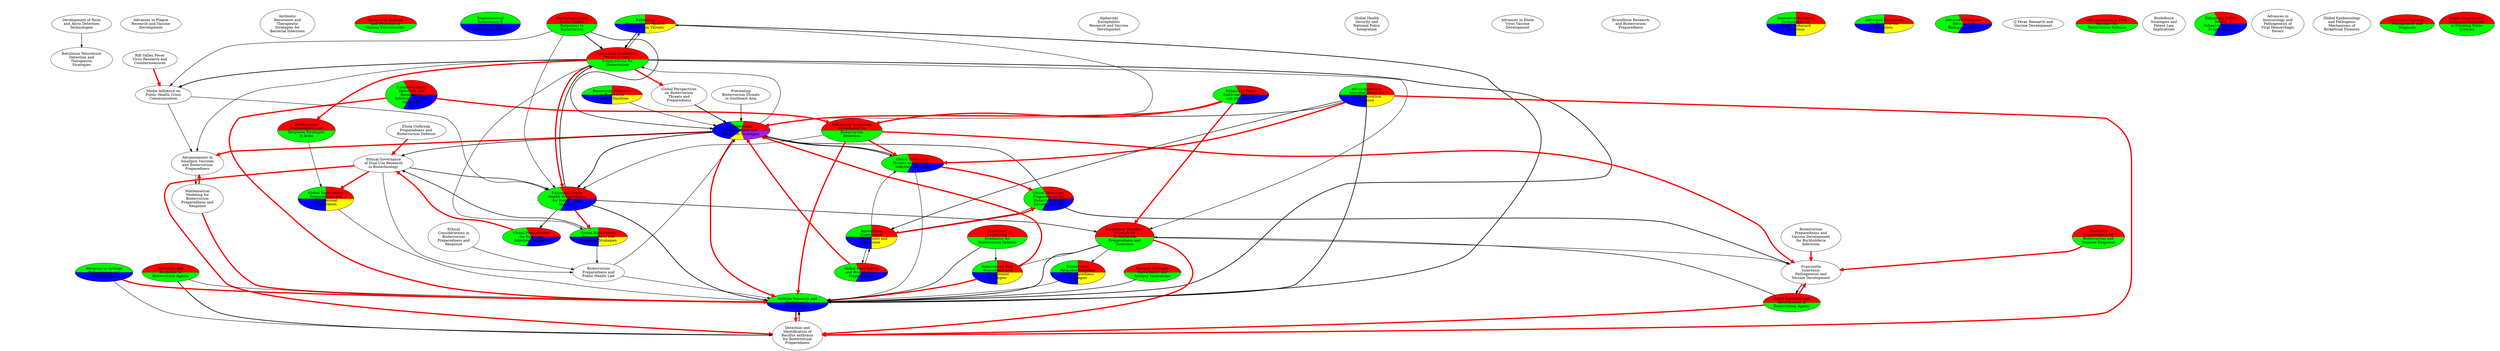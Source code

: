 digraph "" {
	"Enhancing
Preparedness Against
Bioterrorism Threats"	[fillcolor="red:green:blue:yellow",
		style=wedged];
	"Enhancing
Preparedness Against
Bioterrorism Threats" -> "Enhancing
Preparedness Against
Bioterrorism Threats"	[color=transparent,
		constraint=False,
		data="[Citation(currentPaper=PaperRef(paperId='3f91112f57d3b91d37c53aa7224d49cf6df7cfa9'), citedPaper=PaperRef(paperId='92a75b15436b11345600e224773f6621fd8ebabf'), \
intents=['background'], isInfluential=False), Citation(currentPaper=PaperRef(paperId='7201ae03933be2bc74a5de36a6d96d11aba432c1'), \
citedPaper=PaperRef(paperId='486ee5c077f7a7fd5a23e0d0d31a18d92fadb54d'), intents=[], isInfluential=False), Citation(currentPaper=\
PaperRef(paperId='7de37dd1361c51b9af1b95ab9213fc089a026b0b'), citedPaper=PaperRef(paperId='fc1765de23ab40e0503ded3a0c9e2336ea089cf6'), \
intents=['background'], isInfluential=False), Citation(currentPaper=PaperRef(paperId='92a75b15436b11345600e224773f6621fd8ebabf'), \
citedPaper=PaperRef(paperId='3f91112f57d3b91d37c53aa7224d49cf6df7cfa9'), intents=[], isInfluential=False)]",
		penwidth=2.0];
	"Francisella
tularensis
Pathogenesis and
Vaccine Development"	[fillcolor=green,
		style=wedged];
	"Enhancing
Preparedness Against
Bioterrorism Threats" -> "Francisella
tularensis
Pathogenesis and
Vaccine Development"	[color=transparent,
		constraint=False,
		data="[Citation(currentPaper=PaperRef(paperId='27fd888143bd9647796b3d499d4892c764b55872'), citedPaper=PaperRef(paperId='1374463087353566832b6b0aacdd84d139221458'), \
intents=[], isInfluential=False), Citation(currentPaper=PaperRef(paperId='30814a7e60cb03f208f9a77a3d360a80f67c2f5e'), citedPaper=\
PaperRef(paperId='1374463087353566832b6b0aacdd84d139221458'), intents=[], isInfluential=False), Citation(currentPaper=PaperRef(paperId='\
30814a7e60cb03f208f9a77a3d360a80f67c2f5e'), citedPaper=PaperRef(paperId='decd5ea7865a24f7d675fe0d5d53ce9f3088c9ba'), intents=[], \
isInfluential=False), Citation(currentPaper=PaperRef(paperId='7183bae44340a149f0b1a2280b72fbd2f0431621'), citedPaper=PaperRef(paperId='\
1374463087353566832b6b0aacdd84d139221458'), intents=[], isInfluential=False), Citation(currentPaper=PaperRef(paperId='7de37dd1361c51b9af1b95ab9213fc089a026b0b'), \
citedPaper=PaperRef(paperId='1374463087353566832b6b0aacdd84d139221458'), intents=[], isInfluential=False), Citation(currentPaper=\
PaperRef(paperId='7ed96fe7d9be53c9871651886a5aeceef826eab9'), citedPaper=PaperRef(paperId='1374463087353566832b6b0aacdd84d139221458'), \
intents=[], isInfluential=False), Citation(currentPaper=PaperRef(paperId='9c2af05b52ae6f9ccdb61356dfcf3063305ef4d9'), citedPaper=\
PaperRef(paperId='1374463087353566832b6b0aacdd84d139221458'), intents=[], isInfluential=False)]",
		penwidth=1.0];
	"Enhancing Early
Detection and
Response to
Infectious Disease
Outbreaks"	[fillcolor="red:green:blue",
		style=wedged];
	"Enhancing
Preparedness Against
Bioterrorism Threats" -> "Enhancing Early
Detection and
Response to
Infectious Disease
Outbreaks"	[color=transparent,
		constraint=False,
		data="[Citation(currentPaper=PaperRef(paperId='3d0d283c7ada1894619232b3f374db9d265dd75f'), citedPaper=PaperRef(paperId='9d3825fe5d9ada87f252b493b22cb8b7f3458c42'), \
intents=[], isInfluential=False)]",
		penwidth=0.5];
	"Bioterrorism
Preparedness and
Response Strategies"	[fillcolor="red:green:blue:yellow:purple",
		style=wedged];
	"Enhancing
Preparedness Against
Bioterrorism Threats" -> "Bioterrorism
Preparedness and
Response Strategies"	[color=transparent,
		constraint=False,
		data="[Citation(currentPaper=PaperRef(paperId='7de37dd1361c51b9af1b95ab9213fc089a026b0b'), citedPaper=PaperRef(paperId='714a1c026e32be37cba69011fc2460bae0c65b06'), \
intents=['background'], isInfluential=False)]",
		penwidth=0.5];
	"Anthrax Research and
Bioterrorism
Preparedness"	[fillcolor="green:blue",
		style=wedged];
	"Enhancing
Preparedness Against
Bioterrorism Threats" -> "Anthrax Research and
Bioterrorism
Preparedness"	[color="0.000 0.000 0.000 1.000",
		constraint=True,
		data="[Citation(currentPaper=PaperRef(paperId='27fd888143bd9647796b3d499d4892c764b55872'), citedPaper=PaperRef(paperId='561c31015226e9db626b5f7aa5914c7f490c399a'), \
intents=[], isInfluential=False), Citation(currentPaper=PaperRef(paperId='27fd888143bd9647796b3d499d4892c764b55872'), citedPaper=\
PaperRef(paperId='c5fc5dd4971ecec349729c2ae58b6f91fb644e1f'), intents=[], isInfluential=False), Citation(currentPaper=PaperRef(paperId='\
27fd888143bd9647796b3d499d4892c764b55872'), citedPaper=PaperRef(paperId='d5f8bc80bb2fd6d5636ebcbbe433a7879120092b'), intents=[], \
isInfluential=False), Citation(currentPaper=PaperRef(paperId='27fd888143bd9647796b3d499d4892c764b55872'), citedPaper=PaperRef(paperId='\
773e16b6f8262103df8b2ac3705be6522441e09d'), intents=[], isInfluential=False), Citation(currentPaper=PaperRef(paperId='30814a7e60cb03f208f9a77a3d360a80f67c2f5e'), \
citedPaper=PaperRef(paperId='97481ad7c9138d802557c236d3a7df20d1e74628'), intents=[], isInfluential=False), Citation(currentPaper=\
PaperRef(paperId='30814a7e60cb03f208f9a77a3d360a80f67c2f5e'), citedPaper=PaperRef(paperId='773e16b6f8262103df8b2ac3705be6522441e09d'), \
intents=[], isInfluential=False), Citation(currentPaper=PaperRef(paperId='30814a7e60cb03f208f9a77a3d360a80f67c2f5e'), citedPaper=\
PaperRef(paperId='cce1d00f873ab305f42ecc148161e36778972584'), intents=[], isInfluential=False), Citation(currentPaper=PaperRef(paperId='\
3f91112f57d3b91d37c53aa7224d49cf6df7cfa9'), citedPaper=PaperRef(paperId='6761b157a33733226bb5576e273b06c993995945'), intents=['background'], \
isInfluential=False), Citation(currentPaper=PaperRef(paperId='7183bae44340a149f0b1a2280b72fbd2f0431621'), citedPaper=PaperRef(paperId='\
c5fc5dd4971ecec349729c2ae58b6f91fb644e1f'), intents=['background'], isInfluential=False), Citation(currentPaper=PaperRef(paperId='\
7183bae44340a149f0b1a2280b72fbd2f0431621'), citedPaper=PaperRef(paperId='95854ab22f19d688ba482650665893af2ad21095'), intents=[], \
isInfluential=False), Citation(currentPaper=PaperRef(paperId='7de37dd1361c51b9af1b95ab9213fc089a026b0b'), citedPaper=PaperRef(paperId='\
561c31015226e9db626b5f7aa5914c7f490c399a'), intents=[], isInfluential=False), Citation(currentPaper=PaperRef(paperId='7ed96fe7d9be53c9871651886a5aeceef826eab9'), \
citedPaper=PaperRef(paperId='5831d4dcc513965bfec1e131f03d23996c1ed754'), intents=[], isInfluential=False), Citation(currentPaper=\
PaperRef(paperId='7ed96fe7d9be53c9871651886a5aeceef826eab9'), citedPaper=PaperRef(paperId='773e16b6f8262103df8b2ac3705be6522441e09d'), \
intents=[], isInfluential=False), Citation(currentPaper=PaperRef(paperId='92a75b15436b11345600e224773f6621fd8ebabf'), citedPaper=\
PaperRef(paperId='6761b157a33733226bb5576e273b06c993995945'), intents=[], isInfluential=False), Citation(currentPaper=PaperRef(paperId='\
9c2af05b52ae6f9ccdb61356dfcf3063305ef4d9'), citedPaper=PaperRef(paperId='2a89e3422fa37c0cf6737ccad3c16abd1ca2caa5'), intents=[], \
isInfluential=False), Citation(currentPaper=PaperRef(paperId='9c2af05b52ae6f9ccdb61356dfcf3063305ef4d9'), citedPaper=PaperRef(paperId='\
c5fc5dd4971ecec349729c2ae58b6f91fb644e1f'), intents=[], isInfluential=False), Citation(currentPaper=PaperRef(paperId='9c2af05b52ae6f9ccdb61356dfcf3063305ef4d9'), \
citedPaper=PaperRef(paperId='d5f8bc80bb2fd6d5636ebcbbe433a7879120092b'), intents=[], isInfluential=False), Citation(currentPaper=\
PaperRef(paperId='9c2af05b52ae6f9ccdb61356dfcf3063305ef4d9'), citedPaper=PaperRef(paperId='773e16b6f8262103df8b2ac3705be6522441e09d'), \
intents=[], isInfluential=False)]",
		penwidth=2.5];
	"Pharmacy
Preparedness for
Bioterrorism and
Disaster Response"	[fillcolor="red:green",
		style=wedged];
	"Enhancing
Preparedness Against
Bioterrorism Threats" -> "Pharmacy
Preparedness for
Bioterrorism and
Disaster Response"	[color=transparent,
		constraint=False,
		data="[Citation(currentPaper=PaperRef(paperId='7de37dd1361c51b9af1b95ab9213fc089a026b0b'), citedPaper=PaperRef(paperId='615e47875ffa63e7a5673ccb775f1ecba07fbdc8'), \
intents=['background'], isInfluential=False)]",
		penwidth=0.5];
	"Advancements in
Smallpox Vaccines
and Bioterrorism
Preparedness"	[fillcolor=red,
		style=wedged];
	"Enhancing
Preparedness Against
Bioterrorism Threats" -> "Advancements in
Smallpox Vaccines
and Bioterrorism
Preparedness"	[color=transparent,
		constraint=False,
		data="[Citation(currentPaper=PaperRef(paperId='30814a7e60cb03f208f9a77a3d360a80f67c2f5e'), citedPaper=PaperRef(paperId='de5dc737bd919bbada8625051f319b0cd9dde688'), \
intents=[], isInfluential=False)]",
		penwidth=0.5];
	"Enhancing Healthcare
Professionals'
Preparedness for
Bioterrorism"	[fillcolor="red:green",
		style=wedged];
	"Enhancing
Preparedness Against
Bioterrorism Threats" -> "Enhancing Healthcare
Professionals'
Preparedness for
Bioterrorism"	[color="0.000 0.000 0.000 1.000",
		constraint=True,
		data="[Citation(currentPaper=PaperRef(paperId='3f91112f57d3b91d37c53aa7224d49cf6df7cfa9'), citedPaper=PaperRef(paperId='0ac7a7bd51caf4348328a00e2870702cf7d896a7'), \
intents=[], isInfluential=False), Citation(currentPaper=PaperRef(paperId='3f91112f57d3b91d37c53aa7224d49cf6df7cfa9'), citedPaper=\
PaperRef(paperId='7c311f328f3129b99be76d35dc2b7c5bb3df6545'), intents=[], isInfluential=False), Citation(currentPaper=PaperRef(paperId='\
3f91112f57d3b91d37c53aa7224d49cf6df7cfa9'), citedPaper=PaperRef(paperId='8f8c15da5acda993d80572ed4a82752f50f6c86c'), intents=[], \
isInfluential=False), Citation(currentPaper=PaperRef(paperId='3f91112f57d3b91d37c53aa7224d49cf6df7cfa9'), citedPaper=PaperRef(paperId='\
941b23794cda2c57311f31c2de846cff82244e7a'), intents=[], isInfluential=False), Citation(currentPaper=PaperRef(paperId='7ed96fe7d9be53c9871651886a5aeceef826eab9'), \
citedPaper=PaperRef(paperId='0ad541149a3f5221e9048989ead70d6c1b88bac1'), intents=[], isInfluential=False), Citation(currentPaper=\
PaperRef(paperId='7ed96fe7d9be53c9871651886a5aeceef826eab9'), citedPaper=PaperRef(paperId='0ac7a7bd51caf4348328a00e2870702cf7d896a7'), \
intents=[], isInfluential=False), Citation(currentPaper=PaperRef(paperId='92a75b15436b11345600e224773f6621fd8ebabf'), citedPaper=\
PaperRef(paperId='0ac7a7bd51caf4348328a00e2870702cf7d896a7'), intents=[], isInfluential=False), Citation(currentPaper=PaperRef(paperId='\
92a75b15436b11345600e224773f6621fd8ebabf'), citedPaper=PaperRef(paperId='7c311f328f3129b99be76d35dc2b7c5bb3df6545'), intents=[], \
isInfluential=False), Citation(currentPaper=PaperRef(paperId='92a75b15436b11345600e224773f6621fd8ebabf'), citedPaper=PaperRef(paperId='\
8f8c15da5acda993d80572ed4a82752f50f6c86c'), intents=[], isInfluential=False), Citation(currentPaper=PaperRef(paperId='92a75b15436b11345600e224773f6621fd8ebabf'), \
citedPaper=PaperRef(paperId='941b23794cda2c57311f31c2de846cff82244e7a'), intents=[], isInfluential=False)]",
		penwidth=2.5];
	"Enhancing Public
Health Preparedness
for Bioterrorism
Incidents"	[fillcolor="red:green:blue",
		style=wedged];
	"Enhancing
Preparedness Against
Bioterrorism Threats" -> "Enhancing Public
Health Preparedness
for Bioterrorism
Incidents"	[color=transparent,
		constraint=False,
		data="[Citation(currentPaper=PaperRef(paperId='3d0d283c7ada1894619232b3f374db9d265dd75f'), citedPaper=PaperRef(paperId='4f351c121bb4f2935b268df8b2e746de9eaf64a6'), \
intents=[], isInfluential=False)]",
		penwidth=0.5];
	"Laboratory Response
Network for
Bioterrorism
Preparedness and
Detection"	[fillcolor="red:green",
		style=wedged];
	"Enhancing
Preparedness Against
Bioterrorism Threats" -> "Laboratory Response
Network for
Bioterrorism
Preparedness and
Detection"	[color=transparent,
		constraint=False,
		data="[Citation(currentPaper=PaperRef(paperId='7de37dd1361c51b9af1b95ab9213fc089a026b0b'), citedPaper=PaperRef(paperId='fafed6576617c0d04570fece6a6fd26b363e9498'), \
intents=['background', 'methodology'], isInfluential=False)]",
		penwidth=0.5];
	"Advances in Plague
Research and Vaccine
Development"	[fillcolor=green,
		style=wedged];
	"Enhancing
Preparedness Against
Bioterrorism Threats" -> "Advances in Plague
Research and Vaccine
Development"	[color=transparent,
		constraint=False,
		data="[Citation(currentPaper=PaperRef(paperId='30814a7e60cb03f208f9a77a3d360a80f67c2f5e'), citedPaper=PaperRef(paperId='ad70054b2f8997cd8f3131d9527def1ddab108eb'), \
intents=[], isInfluential=False)]",
		penwidth=0.5];
	"Alphaviral
Encephalitis
Research and Vaccine
Development"	[fillcolor=red,
		style=wedged];
	"Enhancing
Preparedness Against
Bioterrorism Threats" -> "Alphaviral
Encephalitis
Research and Vaccine
Development"	[color=transparent,
		constraint=False,
		data="[Citation(currentPaper=PaperRef(paperId='30814a7e60cb03f208f9a77a3d360a80f67c2f5e'), citedPaper=PaperRef(paperId='6bd322d21cc4ee1094162998fa216405b02387b5'), \
intents=[], isInfluential=False)]",
		penwidth=0.5];
	"Global Veterinary
Preparedness for
Bioterrorism and
Zoonotic Threats"	[fillcolor="red:green:blue",
		style=wedged];
	"Global Veterinary
Preparedness for
Bioterrorism and
Zoonotic Threats" -> "Global Veterinary
Preparedness for
Bioterrorism and
Zoonotic Threats"	[color=transparent,
		constraint=False,
		data="[Citation(currentPaper=PaperRef(paperId='0780dce614e6140edbd2f1eee69916c880437a53'), citedPaper=PaperRef(paperId='ff30e10a5205b7181d1a8618649a4eec903ca9aa'), \
intents=[], isInfluential=False), Citation(currentPaper=PaperRef(paperId='0780dce614e6140edbd2f1eee69916c880437a53'), citedPaper=\
PaperRef(paperId='75cf34a59bdd364d9a5e97c845624a0fb8393137'), intents=[], isInfluential=False), Citation(currentPaper=PaperRef(paperId='\
1f28fa441141c2c42497cfda2f487ad31dad8840'), citedPaper=PaperRef(paperId='ea23b295ad2c96bed04508e5389ec9207a2c9572'), intents=[], \
isInfluential=False), Citation(currentPaper=PaperRef(paperId='2d1b9480e010ebf5a4ab3e72c285d2690882bb64'), citedPaper=PaperRef(paperId='\
4de0f0539ed0374f0b82a54023a6645b9d5c1044'), intents=[], isInfluential=False), Citation(currentPaper=PaperRef(paperId='2d1b9480e010ebf5a4ab3e72c285d2690882bb64'), \
citedPaper=PaperRef(paperId='b8d42b32ecfa09d1de7ed59ba8759caf1ba4db2c'), intents=['background'], isInfluential=False), Citation(\
currentPaper=PaperRef(paperId='2d1b9480e010ebf5a4ab3e72c285d2690882bb64'), citedPaper=PaperRef(paperId='8403c60ac585460179b7f8b4702e6d534625a413'), \
intents=[], isInfluential=False), Citation(currentPaper=PaperRef(paperId='30998f6467fe9b80fee96ac964f7f4545cb4e474'), citedPaper=\
PaperRef(paperId='cd713c2aadfc4939fb7586ce232fb7e3d1380301'), intents=[], isInfluential=False), Citation(currentPaper=PaperRef(paperId='\
30998f6467fe9b80fee96ac964f7f4545cb4e474'), citedPaper=PaperRef(paperId='4bbedf04c903ce541888193ac7a8d2153523ced1'), intents=['background'], \
isInfluential=False), Citation(currentPaper=PaperRef(paperId='30998f6467fe9b80fee96ac964f7f4545cb4e474'), citedPaper=PaperRef(paperId='\
66b9e4e0baf065e3070da60882ae661870c394d2'), intents=['background'], isInfluential=False), Citation(currentPaper=PaperRef(paperId='\
30998f6467fe9b80fee96ac964f7f4545cb4e474'), citedPaper=PaperRef(paperId='06720a675247b870d053dc3a441ea4d9b24a9a8f'), intents=['background'], \
isInfluential=False), Citation(currentPaper=PaperRef(paperId='424083d22a29a14ae13d8b25492a527f3aff692a'), citedPaper=PaperRef(paperId='\
60f222f8535281cc8dcbd55f6c775f6d6a91aca5'), intents=['background'], isInfluential=False), Citation(currentPaper=PaperRef(paperId='\
4ba2e826cabf7190d15d9d0c591d0e5a961d6875'), citedPaper=PaperRef(paperId='ad0f4fa65634cec216bfe5742f73db1d6f37c394'), intents=[], \
isInfluential=False), Citation(currentPaper=PaperRef(paperId='4bbedf04c903ce541888193ac7a8d2153523ced1'), citedPaper=PaperRef(paperId='\
89edf088523e6de046cdff61194a73cba81cb983'), intents=['background'], isInfluential=False), Citation(currentPaper=PaperRef(paperId='\
4bbedf04c903ce541888193ac7a8d2153523ced1'), citedPaper=PaperRef(paperId='ea23b295ad2c96bed04508e5389ec9207a2c9572'), intents=['background'], \
isInfluential=False), Citation(currentPaper=PaperRef(paperId='4f4f65e6f62c7ec6d9348f8a5463408c7ddd3a5b'), citedPaper=PaperRef(paperId='\
c549d2b7a5a9a11565fa80ff046248fb4698b4dd'), intents=[], isInfluential=False), Citation(currentPaper=PaperRef(paperId='54a990ef3c1272f6e0b82fa47c96c3c048c78f14'), \
citedPaper=PaperRef(paperId='c624350e2e9162a944670b0817c1b26d205b599d'), intents=['background'], isInfluential=False), Citation(\
currentPaper=PaperRef(paperId='6cc0864bc4306805f0b449f0105f1a1547cfcbf9'), citedPaper=PaperRef(paperId='2d1b9480e010ebf5a4ab3e72c285d2690882bb64'), \
intents=[], isInfluential=False), Citation(currentPaper=PaperRef(paperId='6cc0864bc4306805f0b449f0105f1a1547cfcbf9'), citedPaper=\
PaperRef(paperId='ea23b295ad2c96bed04508e5389ec9207a2c9572'), intents=[], isInfluential=False), Citation(currentPaper=PaperRef(paperId='\
6cc0864bc4306805f0b449f0105f1a1547cfcbf9'), citedPaper=PaperRef(paperId='89edf088523e6de046cdff61194a73cba81cb983'), intents=[], \
isInfluential=False), Citation(currentPaper=PaperRef(paperId='75cf34a59bdd364d9a5e97c845624a0fb8393137'), citedPaper=PaperRef(paperId='\
d3b903ae9e18b13cf4aa4e545054838ca023748e'), intents=[], isInfluential=False), Citation(currentPaper=PaperRef(paperId='75cf34a59bdd364d9a5e97c845624a0fb8393137'), \
citedPaper=PaperRef(paperId='d3d71b7b1a264c4ffccbc84445170537df98f6db'), intents=['background'], isInfluential=False), Citation(\
currentPaper=PaperRef(paperId='80715ecdce6805a716ffa1548c0b646c6b768b8b'), citedPaper=PaperRef(paperId='d3d71b7b1a264c4ffccbc84445170537df98f6db'), \
intents=['background'], isInfluential=False), Citation(currentPaper=PaperRef(paperId='89edf088523e6de046cdff61194a73cba81cb983'), \
citedPaper=PaperRef(paperId='75cf34a59bdd364d9a5e97c845624a0fb8393137'), intents=[], isInfluential=False), Citation(currentPaper=\
PaperRef(paperId='ad0f4fa65634cec216bfe5742f73db1d6f37c394'), citedPaper=PaperRef(paperId='0c1719e48c541183fb1820f1607c2cf87b0f1a79'), \
intents=[], isInfluential=False)]",
		penwidth=2.5];
	"Bioterrorism Risk
Assessment and
Management
Strategies"	[fillcolor="red:green:blue:yellow",
		style=wedged];
	"Global Veterinary
Preparedness for
Bioterrorism and
Zoonotic Threats" -> "Bioterrorism Risk
Assessment and
Management
Strategies"	[color=transparent,
		constraint=False,
		data="[Citation(currentPaper=PaperRef(paperId='3866605217e4bb598a8895eacb0721a8e15c0054'), citedPaper=PaperRef(paperId='bc951aa7df003b3cb6bf978af435357f844f39aa'), \
intents=['background'], isInfluential=False)]",
		penwidth=0.5];
	"Global Veterinary
Preparedness for
Bioterrorism and
Zoonotic Threats" -> "Francisella
tularensis
Pathogenesis and
Vaccine Development"	[color="0.000 0.000 0.000 1.000",
		constraint=True,
		data="[Citation(currentPaper=PaperRef(paperId='24a7be43004023fe859783598c34c72d5f9d79ce'), citedPaper=PaperRef(paperId='decd5ea7865a24f7d675fe0d5d53ce9f3088c9ba'), \
intents=[], isInfluential=False), Citation(currentPaper=PaperRef(paperId='4d74063bab86ea1a3e2099c426a172690fa7841c'), citedPaper=\
PaperRef(paperId='f3d2408a749d8c004d2277f1c13d2cf658103f15'), intents=['background'], isInfluential=False), Citation(currentPaper=\
PaperRef(paperId='6cc0864bc4306805f0b449f0105f1a1547cfcbf9'), citedPaper=PaperRef(paperId='7f6024d9b14cb4e917ee7065214504576182f04d'), \
intents=[], isInfluential=False), Citation(currentPaper=PaperRef(paperId='6cc0864bc4306805f0b449f0105f1a1547cfcbf9'), citedPaper=\
PaperRef(paperId='9bfec0c002af195ee9e79c3108fec1f5c9e39d56'), intents=[], isInfluential=False), Citation(currentPaper=PaperRef(paperId='\
6cc0864bc4306805f0b449f0105f1a1547cfcbf9'), citedPaper=PaperRef(paperId='1374463087353566832b6b0aacdd84d139221458'), intents=[], \
isInfluential=False), Citation(currentPaper=PaperRef(paperId='80715ecdce6805a716ffa1548c0b646c6b768b8b'), citedPaper=PaperRef(paperId='\
1374463087353566832b6b0aacdd84d139221458'), intents=['background'], isInfluential=False)]",
		penwidth=2.5];
	"Enhancing Syndromic
Surveillance for
Bioterrorism
Detection"	[fillcolor="red:green",
		style=wedged];
	"Global Veterinary
Preparedness for
Bioterrorism and
Zoonotic Threats" -> "Enhancing Syndromic
Surveillance for
Bioterrorism
Detection"	[color=transparent,
		constraint=False,
		data="[Citation(currentPaper=PaperRef(paperId='75cf34a59bdd364d9a5e97c845624a0fb8393137'), citedPaper=PaperRef(paperId='4714ff7abc86e61e567e34aaf895f31edfcd7cba'), \
intents=[], isInfluential=False)]",
		penwidth=0.5];
	"Agricultural
Bioterrorism
Preparedness and
Response"	[fillcolor="red:green:blue:yellow",
		style=wedged];
	"Global Veterinary
Preparedness for
Bioterrorism and
Zoonotic Threats" -> "Agricultural
Bioterrorism
Preparedness and
Response"	[color="0.000 0.000 0.000 1.000",
		constraint=True,
		data="[Citation(currentPaper=PaperRef(paperId='0c1719e48c541183fb1820f1607c2cf87b0f1a79'), citedPaper=PaperRef(paperId='074a5e90da017bf10e886ca3e0a2c8480969c19f'), \
intents=[], isInfluential=False), Citation(currentPaper=PaperRef(paperId='1f28fa441141c2c42497cfda2f487ad31dad8840'), citedPaper=\
PaperRef(paperId='4cb547af2c1c508ae9946f9cbad9eb8d80690649'), intents=[], isInfluential=False), Citation(currentPaper=PaperRef(paperId='\
3866605217e4bb598a8895eacb0721a8e15c0054'), citedPaper=PaperRef(paperId='866c028c7eed33ede070d60238266d2581879849'), intents=['background'], \
isInfluential=False), Citation(currentPaper=PaperRef(paperId='4f4f65e6f62c7ec6d9348f8a5463408c7ddd3a5b'), citedPaper=PaperRef(paperId='\
866c028c7eed33ede070d60238266d2581879849'), intents=[], isInfluential=False), Citation(currentPaper=PaperRef(paperId='6cc0864bc4306805f0b449f0105f1a1547cfcbf9'), \
citedPaper=PaperRef(paperId='c8857de24157aa616137d6177670c5538448ff62'), intents=[], isInfluential=False)]",
		penwidth=2.0];
	"Advancements in
Microbial Forensics
for Bioterrorism
Defense"	[fillcolor="red:green:blue:yellow",
		style=wedged];
	"Global Veterinary
Preparedness for
Bioterrorism and
Zoonotic Threats" -> "Advancements in
Microbial Forensics
for Bioterrorism
Defense"	[color=transparent,
		constraint=False,
		data="[Citation(currentPaper=PaperRef(paperId='1f28fa441141c2c42497cfda2f487ad31dad8840'), citedPaper=PaperRef(paperId='1766ef79b16d648a4fb99669443b6dc7940efdc7'), \
intents=[], isInfluential=False), Citation(currentPaper=PaperRef(paperId='1f28fa441141c2c42497cfda2f487ad31dad8840'), citedPaper=\
PaperRef(paperId='4dbfb5959365d05ef9c6a8a8cdd5639eda846c2c'), intents=[], isInfluential=False)]",
		penwidth=1.0];
	"Global Veterinary
Preparedness for
Bioterrorism and
Zoonotic Threats" -> "Bioterrorism
Preparedness and
Response Strategies"	[color="0.000 0.000 0.000 1.000",
		constraint=True,
		data="[Citation(currentPaper=PaperRef(paperId='1f28fa441141c2c42497cfda2f487ad31dad8840'), citedPaper=PaperRef(paperId='e561e0222f6c9f216d9ce7507952e7ccbbeb6e54'), \
intents=[], isInfluential=False), Citation(currentPaper=PaperRef(paperId='1f28fa441141c2c42497cfda2f487ad31dad8840'), citedPaper=\
PaperRef(paperId='81ee16d67513a76c03a649aba870a75c5ab86a8c'), intents=[], isInfluential=False), Citation(currentPaper=PaperRef(paperId='\
24a7be43004023fe859783598c34c72d5f9d79ce'), citedPaper=PaperRef(paperId='a06457dac890b44416224a975b0299d3e93d82b1'), intents=['background'], \
isInfluential=False), Citation(currentPaper=PaperRef(paperId='80715ecdce6805a716ffa1548c0b646c6b768b8b'), citedPaper=PaperRef(paperId='\
a06457dac890b44416224a975b0299d3e93d82b1'), intents=['background'], isInfluential=False), Citation(currentPaper=PaperRef(paperId='\
9e0f02e31711f064b8a7550b05452f65e921b7be'), citedPaper=PaperRef(paperId='c031d5bd975b1195458be3b943dbb9dde330214f'), intents=[], \
isInfluential=False)]",
		penwidth=2.0];
	"Global Veterinary
Preparedness for
Bioterrorism and
Zoonotic Threats" -> "Anthrax Research and
Bioterrorism
Preparedness"	[color=transparent,
		constraint=False,
		data="[Citation(currentPaper=PaperRef(paperId='75cf34a59bdd364d9a5e97c845624a0fb8393137'), citedPaper=PaperRef(paperId='773e16b6f8262103df8b2ac3705be6522441e09d'), \
intents=['background'], isInfluential=False)]",
		penwidth=0.5];
	"Rift Valley Fever
Virus Research and
Countermeasures"	[fillcolor=red,
		style=wedged];
	"Global Veterinary
Preparedness for
Bioterrorism and
Zoonotic Threats" -> "Rift Valley Fever
Virus Research and
Countermeasures"	[color=transparent,
		constraint=False,
		data="[Citation(currentPaper=PaperRef(paperId='0780dce614e6140edbd2f1eee69916c880437a53'), citedPaper=PaperRef(paperId='9f6209ebe75f24d398ca39ecf8bcf6faa673870b'), \
intents=[], isInfluential=False), Citation(currentPaper=PaperRef(paperId='0780dce614e6140edbd2f1eee69916c880437a53'), citedPaper=\
PaperRef(paperId='aee7857fd2a62b32859572775f9371b7a60dbcd8'), intents=[], isInfluential=False)]",
		penwidth=1.0];
	"Global Veterinary
Preparedness for
Bioterrorism and
Zoonotic Threats" -> "Enhancing Public
Health Preparedness
for Bioterrorism
Incidents"	[color=transparent,
		constraint=False,
		data="[Citation(currentPaper=PaperRef(paperId='0780dce614e6140edbd2f1eee69916c880437a53'), citedPaper=PaperRef(paperId='0dbff1d653893d4ad128d2087f3c06466adcc0fd'), \
intents=[], isInfluential=False), Citation(currentPaper=PaperRef(paperId='4087ef498d2681309e9eaa80bc2bd4be913058a8'), citedPaper=\
PaperRef(paperId='4f351c121bb4f2935b268df8b2e746de9eaf64a6'), intents=[], isInfluential=False)]",
		penwidth=1.0];
	"Global Biosecurity
Threats and Emerging
Infectious Diseases"	[fillcolor="red:green:blue",
		style=wedged];
	"Global Veterinary
Preparedness for
Bioterrorism and
Zoonotic Threats" -> "Global Biosecurity
Threats and Emerging
Infectious Diseases"	[color=transparent,
		constraint=False,
		data="[Citation(currentPaper=PaperRef(paperId='80715ecdce6805a716ffa1548c0b646c6b768b8b'), citedPaper=PaperRef(paperId='42122e5b607070a1ec1929437994c325db4ee803'), \
intents=[], isInfluential=False)]",
		penwidth=0.5];
	"Brucellosis Research
and Bioterrorism
Preparedness"	[fillcolor=green,
		style=wedged];
	"Global Veterinary
Preparedness for
Bioterrorism and
Zoonotic Threats" -> "Brucellosis Research
and Bioterrorism
Preparedness"	[color=transparent,
		constraint=False,
		data="[Citation(currentPaper=PaperRef(paperId='0780dce614e6140edbd2f1eee69916c880437a53'), citedPaper=PaperRef(paperId='12411ed323a8eedfc42e1b5d3cede252046718e9'), \
intents=[], isInfluential=False), Citation(currentPaper=PaperRef(paperId='4d74063bab86ea1a3e2099c426a172690fa7841c'), citedPaper=\
PaperRef(paperId='2bca7df108ab6d316fd3ead91e8ee8ea1bbd291f'), intents=['background'], isInfluential=False)]",
		penwidth=1.0];
	"Global Veterinary
Preparedness for
Bioterrorism and
Zoonotic Threats" -> "Advances in Plague
Research and Vaccine
Development"	[color=transparent,
		constraint=False,
		data="[Citation(currentPaper=PaperRef(paperId='0780dce614e6140edbd2f1eee69916c880437a53'), citedPaper=PaperRef(paperId='4f82dfba9018f7a5d6082d254376128f64b5383f'), \
intents=[], isInfluential=False), Citation(currentPaper=PaperRef(paperId='0780dce614e6140edbd2f1eee69916c880437a53'), citedPaper=\
PaperRef(paperId='b7683a4611e6d723836f7722fdb7691a3bceecea'), intents=[], isInfluential=False)]",
		penwidth=1.0];
	"Advances in
Immunology and
Pathogenesis of
Viral Hemorrhagic
Fevers"	[fillcolor=red,
		style=wedged];
	"Global Veterinary
Preparedness for
Bioterrorism and
Zoonotic Threats" -> "Advances in
Immunology and
Pathogenesis of
Viral Hemorrhagic
Fevers"	[color=transparent,
		constraint=False,
		data="[Citation(currentPaper=PaperRef(paperId='0780dce614e6140edbd2f1eee69916c880437a53'), citedPaper=PaperRef(paperId='ce6d883ac2b54b34f23cbe755a8fe2fa6dbfba80'), \
intents=[], isInfluential=False), Citation(currentPaper=PaperRef(paperId='0780dce614e6140edbd2f1eee69916c880437a53'), citedPaper=\
PaperRef(paperId='eb428b46992aa44114a06be8211961fbdc79b3a4'), intents=[], isInfluential=False)]",
		penwidth=1.0];
	"Bioterrorism
Preparedness and
Vaccine Development
for Burkholderia
Infections"	[fillcolor=green,
		style=wedged];
	"Bioterrorism
Preparedness and
Vaccine Development
for Burkholderia
Infections" -> "Bioterrorism
Preparedness and
Vaccine Development
for Burkholderia
Infections"	[color=transparent,
		constraint=False,
		data="[Citation(currentPaper=PaperRef(paperId='029c1e94f6d2b1f0f9e804b34ffbf5443c1555c6'), citedPaper=PaperRef(paperId='3cbfa0dc4a4a329a649ee7943d99b0288e03339c'), \
intents=['background'], isInfluential=False), Citation(currentPaper=PaperRef(paperId='029c1e94f6d2b1f0f9e804b34ffbf5443c1555c6'), \
citedPaper=PaperRef(paperId='a50e73009a929d3cfc2135760d183c58fd586228'), intents=[], isInfluential=False), Citation(currentPaper=\
PaperRef(paperId='11f8c2d6c6176982b599356214300fa87f2157f3'), citedPaper=PaperRef(paperId='f68243ece9bd7ca1eace206358a5ba61ff79a219'), \
intents=[], isInfluential=False), Citation(currentPaper=PaperRef(paperId='2f7644c8182298e5cc4db4e337e8594fdc4446a8'), citedPaper=\
PaperRef(paperId='11f8c2d6c6176982b599356214300fa87f2157f3'), intents=[], isInfluential=False), Citation(currentPaper=PaperRef(paperId='\
2f7644c8182298e5cc4db4e337e8594fdc4446a8'), citedPaper=PaperRef(paperId='3cbfa0dc4a4a329a649ee7943d99b0288e03339c'), intents=[], \
isInfluential=False), Citation(currentPaper=PaperRef(paperId='3475bc41dbd032a5eca23511788d8d361618bd38'), citedPaper=PaperRef(paperId='\
baf537c76a466a13aa24df94b51e53e8701e8550'), intents=['background'], isInfluential=True), Citation(currentPaper=PaperRef(paperId='\
3475bc41dbd032a5eca23511788d8d361618bd38'), citedPaper=PaperRef(paperId='2f7644c8182298e5cc4db4e337e8594fdc4446a8'), intents=['background'], \
isInfluential=False), Citation(currentPaper=PaperRef(paperId='3475bc41dbd032a5eca23511788d8d361618bd38'), citedPaper=PaperRef(paperId='\
a733f3b3a1a508b87787c6f82494197820dcae5d'), intents=[], isInfluential=False), Citation(currentPaper=PaperRef(paperId='389e36e1b0a859e365a1b24c4f36076b65639e0b'), \
citedPaper=PaperRef(paperId='9d5d2119e37a18222a4cbc7a2233c370e173ddb5'), intents=[], isInfluential=False), Citation(currentPaper=\
PaperRef(paperId='389e36e1b0a859e365a1b24c4f36076b65639e0b'), citedPaper=PaperRef(paperId='1c9e39d6fbfba2fbe00d3a84d3c9bd58bd2e499d'), \
intents=['background'], isInfluential=False), Citation(currentPaper=PaperRef(paperId='44513dd0b136c1d70279f3b525161f33ae6f5104'), \
citedPaper=PaperRef(paperId='949cb6ad1bc10ac7b377e86798916ca412ff7911'), intents=[], isInfluential=False), Citation(currentPaper=\
PaperRef(paperId='44513dd0b136c1d70279f3b525161f33ae6f5104'), citedPaper=PaperRef(paperId='3386d216dec45cc273045a70d675220bfd66f0ef'), \
intents=['background', 'methodology'], isInfluential=True), Citation(currentPaper=PaperRef(paperId='488aae3e158146223b1ddcba85a7375a4384bc42'), \
citedPaper=PaperRef(paperId='00959e78e08de59d93914146da348df8ae208f35'), intents=['background'], isInfluential=False), Citation(\
currentPaper=PaperRef(paperId='4b4018bc357c748de7c00cc6518eb65f78c5a70d'), citedPaper=PaperRef(paperId='488aae3e158146223b1ddcba85a7375a4384bc42'), \
intents=['background'], isInfluential=False), Citation(currentPaper=PaperRef(paperId='4b4018bc357c748de7c00cc6518eb65f78c5a70d'), \
citedPaper=PaperRef(paperId='d0e22222ef9fafd2bdf6fab195631dc945744a83'), intents=[], isInfluential=False), Citation(currentPaper=\
PaperRef(paperId='51c1775874b1db6e017e1afe8513739588fca404'), citedPaper=PaperRef(paperId='b561c50a05ad5e65372b6376f22c79284d86cc7c'), \
intents=['background'], isInfluential=False), Citation(currentPaper=PaperRef(paperId='51c1775874b1db6e017e1afe8513739588fca404'), \
citedPaper=PaperRef(paperId='6fe7dd6452b1b07c1af7a04d8be291698f9d92ca'), intents=[], isInfluential=False), Citation(currentPaper=\
PaperRef(paperId='553aeae87858cf8cbc356fedf5aa146e104bc8b6'), citedPaper=PaperRef(paperId='9d5d2119e37a18222a4cbc7a2233c370e173ddb5'), \
intents=[], isInfluential=False), Citation(currentPaper=PaperRef(paperId='553aeae87858cf8cbc356fedf5aa146e104bc8b6'), citedPaper=\
PaperRef(paperId='1c9e39d6fbfba2fbe00d3a84d3c9bd58bd2e499d'), intents=[], isInfluential=False), Citation(currentPaper=PaperRef(paperId='\
686c5609eff64202513f6e50e67c54dabd51cfd7'), citedPaper=PaperRef(paperId='84f88ab489b899816427ebc9fcf92eabe5a268a1'), intents=['methodology', '\
background'], isInfluential=True), Citation(currentPaper=PaperRef(paperId='686c5609eff64202513f6e50e67c54dabd51cfd7'), citedPaper=\
PaperRef(paperId='a733f3b3a1a508b87787c6f82494197820dcae5d'), intents=[], isInfluential=False), Citation(currentPaper=PaperRef(paperId='\
686c5609eff64202513f6e50e67c54dabd51cfd7'), citedPaper=PaperRef(paperId='d0e22222ef9fafd2bdf6fab195631dc945744a83'), intents=[], \
isInfluential=False), Citation(currentPaper=PaperRef(paperId='6aeb710d2df51db9518783b8082e08dad3087797'), citedPaper=PaperRef(paperId='\
90e53b40abdfba5539610bb10c90979ca4c4421b'), intents=[], isInfluential=False), Citation(currentPaper=PaperRef(paperId='6aeb710d2df51db9518783b8082e08dad3087797'), \
citedPaper=PaperRef(paperId='553aeae87858cf8cbc356fedf5aa146e104bc8b6'), intents=[], isInfluential=False), Citation(currentPaper=\
PaperRef(paperId='6aeb710d2df51db9518783b8082e08dad3087797'), citedPaper=PaperRef(paperId='a062fc3c2cf0113c452f23758265a0b2e4d66d6b'), \
intents=[], isInfluential=False), Citation(currentPaper=PaperRef(paperId='6fe7dd6452b1b07c1af7a04d8be291698f9d92ca'), citedPaper=\
PaperRef(paperId='44513dd0b136c1d70279f3b525161f33ae6f5104'), intents=['methodology'], isInfluential=False), Citation(currentPaper=\
PaperRef(paperId='6fe7dd6452b1b07c1af7a04d8be291698f9d92ca'), citedPaper=PaperRef(paperId='3386d216dec45cc273045a70d675220bfd66f0ef'), \
intents=['methodology'], isInfluential=False), Citation(currentPaper=PaperRef(paperId='860690f11d07e952a59014a16815dcd049345ee2'), \
citedPaper=PaperRef(paperId='553aeae87858cf8cbc356fedf5aa146e104bc8b6'), intents=['background'], isInfluential=False), Citation(\
currentPaper=PaperRef(paperId='90e53b40abdfba5539610bb10c90979ca4c4421b'), citedPaper=PaperRef(paperId='9d5d2119e37a18222a4cbc7a2233c370e173ddb5'), \
intents=['background'], isInfluential=False), Citation(currentPaper=PaperRef(paperId='90e53b40abdfba5539610bb10c90979ca4c4421b'), \
citedPaper=PaperRef(paperId='1c9e39d6fbfba2fbe00d3a84d3c9bd58bd2e499d'), intents=[], isInfluential=False), Citation(currentPaper=\
PaperRef(paperId='92260d0c86ec9ca2edbbcf3ca5ebe1a31bd0487f'), citedPaper=PaperRef(paperId='b561c50a05ad5e65372b6376f22c79284d86cc7c'), \
intents=['background'], isInfluential=False), Citation(currentPaper=PaperRef(paperId='949cb6ad1bc10ac7b377e86798916ca412ff7911'), \
citedPaper=PaperRef(paperId='3386d216dec45cc273045a70d675220bfd66f0ef'), intents=['background'], isInfluential=False), Citation(\
currentPaper=PaperRef(paperId='9d5d2119e37a18222a4cbc7a2233c370e173ddb5'), citedPaper=PaperRef(paperId='1c9e39d6fbfba2fbe00d3a84d3c9bd58bd2e499d'), \
intents=['methodology', 'result', 'background'], isInfluential=True)]",
		penwidth=5];
	"Bioterrorism
Preparedness and
Vaccine Development
for Burkholderia
Infections" -> "Francisella
tularensis
Pathogenesis and
Vaccine Development"	[color="0.000 1.000 1.000 1.000",
		constraint=True,
		data="[Citation(currentPaper=PaperRef(paperId='029c1e94f6d2b1f0f9e804b34ffbf5443c1555c6'), citedPaper=PaperRef(paperId='43656a2dd86a9157f7b6cc664a148593ea427654'), \
intents=['background', 'result', 'methodology'], isInfluential=False), Citation(currentPaper=PaperRef(paperId='029c1e94f6d2b1f0f9e804b34ffbf5443c1555c6'), \
citedPaper=PaperRef(paperId='1d11937fac95fdf067970cee747a46e9ab5d81cb'), intents=['background'], isInfluential=False), Citation(\
currentPaper=PaperRef(paperId='2944656a31e5e58ea303d6b4a394dfcbb1187e9d'), citedPaper=PaperRef(paperId='b82fe12905e6b00352315e1632353f9d735fc306'), \
intents=[], isInfluential=False), Citation(currentPaper=PaperRef(paperId='949cb6ad1bc10ac7b377e86798916ca412ff7911'), citedPaper=\
PaperRef(paperId='7735c3569a42f50a95798625006eb9a09937a5ee'), intents=['background', 'methodology'], isInfluential=True), Citation(\
currentPaper=PaperRef(paperId='b561c50a05ad5e65372b6376f22c79284d86cc7c'), citedPaper=PaperRef(paperId='1374463087353566832b6b0aacdd84d139221458'), \
intents=[], isInfluential=False)]",
		penwidth=5];
	"Rapid Detection and
Identification of
Bioterrorism Agents"	[fillcolor="red:green",
		style=wedged];
	"Bioterrorism
Preparedness and
Vaccine Development
for Burkholderia
Infections" -> "Rapid Detection and
Identification of
Bioterrorism Agents"	[color=transparent,
		constraint=False,
		data="[Citation(currentPaper=PaperRef(paperId='389e36e1b0a859e365a1b24c4f36076b65639e0b'), citedPaper=PaperRef(paperId='afe5263ea7e41d34defc94b1cb4fad3972fdd82a'), \
intents=['background'], isInfluential=False), Citation(currentPaper=PaperRef(paperId='553aeae87858cf8cbc356fedf5aa146e104bc8b6'), \
citedPaper=PaperRef(paperId='afe5263ea7e41d34defc94b1cb4fad3972fdd82a'), intents=['background'], isInfluential=False)]",
		penwidth=0.5];
	"Bioterrorism
Preparedness and
Vaccine Development
for Burkholderia
Infections" -> "Advances in Plague
Research and Vaccine
Development"	[color=transparent,
		constraint=False,
		data="[Citation(currentPaper=PaperRef(paperId='3cbfa0dc4a4a329a649ee7943d99b0288e03339c'), citedPaper=PaperRef(paperId='967db9e8e8c08f33155bf6460c361422b77a854d'), \
intents=['background'], isInfluential=False)]",
		penwidth=0.5];
	"Forensic Pathogen
Surveillance and
Autopsy Innovations"	[fillcolor="red:green",
		style=wedged];
	"Forensic Pathogen
Surveillance and
Autopsy Innovations" -> "Forensic Pathogen
Surveillance and
Autopsy Innovations"	[color=transparent,
		constraint=False,
		data="[Citation(currentPaper=PaperRef(paperId='7d4b4b5afc072ced0779189072b219697415dba7'), citedPaper=PaperRef(paperId='9b2787e5c0ab6fd2236c174ab685d5ca0763f6c4'), \
intents=[], isInfluential=False), Citation(currentPaper=PaperRef(paperId='7d4b4b5afc072ced0779189072b219697415dba7'), citedPaper=\
PaperRef(paperId='d46023e1df3b87f159d54374a9e8e37ec5be84fa'), intents=[], isInfluential=False), Citation(currentPaper=PaperRef(paperId='\
7d4b4b5afc072ced0779189072b219697415dba7'), citedPaper=PaperRef(paperId='faacc2cd06b0795a4aefc7a5ace70aba40b07ccc'), intents=[], \
isInfluential=False), Citation(currentPaper=PaperRef(paperId='7d4b4b5afc072ced0779189072b219697415dba7'), citedPaper=PaperRef(paperId='\
8cc81329bb6d6bd84da4de55e2882320dd7a91d8'), intents=['background'], isInfluential=False), Citation(currentPaper=PaperRef(paperId='\
82e5fc21a230eabc67648facabfcdf5ec7488042'), citedPaper=PaperRef(paperId='7d4b4b5afc072ced0779189072b219697415dba7'), intents=[], \
isInfluential=False), Citation(currentPaper=PaperRef(paperId='9b2787e5c0ab6fd2236c174ab685d5ca0763f6c4'), citedPaper=PaperRef(paperId='\
d46023e1df3b87f159d54374a9e8e37ec5be84fa'), intents=[], isInfluential=False), Citation(currentPaper=PaperRef(paperId='9b2787e5c0ab6fd2236c174ab685d5ca0763f6c4'), \
citedPaper=PaperRef(paperId='8cc81329bb6d6bd84da4de55e2882320dd7a91d8'), intents=['background'], isInfluential=True)]",
		penwidth=5];
	"Forensic Pathogen
Surveillance and
Autopsy Innovations" -> "Anthrax Research and
Bioterrorism
Preparedness"	[color="0.000 0.000 0.000 1.000",
		constraint=True,
		data="[Citation(currentPaper=PaperRef(paperId='9b2787e5c0ab6fd2236c174ab685d5ca0763f6c4'), citedPaper=PaperRef(paperId='561c31015226e9db626b5f7aa5914c7f490c399a'), \
intents=[], isInfluential=False), Citation(currentPaper=PaperRef(paperId='9b2787e5c0ab6fd2236c174ab685d5ca0763f6c4'), citedPaper=\
PaperRef(paperId='c5fc5dd4971ecec349729c2ae58b6f91fb644e1f'), intents=[], isInfluential=False), Citation(currentPaper=PaperRef(paperId='\
9b2787e5c0ab6fd2236c174ab685d5ca0763f6c4'), citedPaper=PaperRef(paperId='773e16b6f8262103df8b2ac3705be6522441e09d'), intents=[], \
isInfluential=False), Citation(currentPaper=PaperRef(paperId='9b2787e5c0ab6fd2236c174ab685d5ca0763f6c4'), citedPaper=PaperRef(paperId='\
1b9cc527a52817e0c51c434d410265596fe7aeaf'), intents=[], isInfluential=False)]",
		penwidth=2.0];
	"Enhancing Rapid
Biothreat Detection
and Surveillance"	[fillcolor="red:green:blue",
		style=wedged];
	"Enhancing Rapid
Biothreat Detection
and Surveillance" -> "Enhancing Rapid
Biothreat Detection
and Surveillance"	[color=transparent,
		constraint=False,
		data="[Citation(currentPaper=PaperRef(paperId='438791fa719fd528fc7e363c2ffe80e7b4697147'), citedPaper=PaperRef(paperId='7214b1e7eaeeece5f5dab70f647d16d78605bb79'), \
intents=[], isInfluential=False)]",
		penwidth=0.5];
	"Enhancing Rapid
Biothreat Detection
and Surveillance" -> "Enhancing Syndromic
Surveillance for
Bioterrorism
Detection"	[color="0.000 1.000 1.000 1.000",
		constraint=True,
		data="[Citation(currentPaper=PaperRef(paperId='10645a3c34a1cb1aabd79771a44e816a844ab0f9'), citedPaper=PaperRef(paperId='c329ee2f0c0aec7978f76cc965f3415a95eb6332'), \
intents=['background'], isInfluential=False), Citation(currentPaper=PaperRef(paperId='10645a3c34a1cb1aabd79771a44e816a844ab0f9'), \
citedPaper=PaperRef(paperId='861c6024eb362b145430963709a99c2cffb05d0b'), intents=['background'], isInfluential=False), Citation(\
currentPaper=PaperRef(paperId='10645a3c34a1cb1aabd79771a44e816a844ab0f9'), citedPaper=PaperRef(paperId='0ddd9211ef290252a9de46cace8363cc0ce69e61'), \
intents=['background'], isInfluential=False), Citation(currentPaper=PaperRef(paperId='10645a3c34a1cb1aabd79771a44e816a844ab0f9'), \
citedPaper=PaperRef(paperId='553c58a05e25f794d24e8db8c2b8fdb9603e6a29'), intents=['background', 'methodology'], isInfluential=True), \
Citation(currentPaper=PaperRef(paperId='10645a3c34a1cb1aabd79771a44e816a844ab0f9'), citedPaper=PaperRef(paperId='39aa2f97a87f0062ccddf4c96aed4f109d5610b2'), \
intents=['background'], isInfluential=False), Citation(currentPaper=PaperRef(paperId='10645a3c34a1cb1aabd79771a44e816a844ab0f9'), \
citedPaper=PaperRef(paperId='33daddf479620a38b67d95edc3b0c9bb421a942f'), intents=['background'], isInfluential=False), Citation(\
currentPaper=PaperRef(paperId='10645a3c34a1cb1aabd79771a44e816a844ab0f9'), citedPaper=PaperRef(paperId='cddc4e44d74f12b1c3893ded226372bbab9ac53a'), \
intents=['background'], isInfluential=False), Citation(currentPaper=PaperRef(paperId='438791fa719fd528fc7e363c2ffe80e7b4697147'), \
citedPaper=PaperRef(paperId='172f97f1182caea18c1a6fb107f98870dab6ee25'), intents=['background'], isInfluential=False), Citation(\
currentPaper=PaperRef(paperId='438791fa719fd528fc7e363c2ffe80e7b4697147'), citedPaper=PaperRef(paperId='03cef3f24ffc4274ba3dcbfe0068c76ddad5ac79'), \
intents=['background'], isInfluential=False), Citation(currentPaper=PaperRef(paperId='438791fa719fd528fc7e363c2ffe80e7b4697147'), \
citedPaper=PaperRef(paperId='b863d06888b1b3209983b7df020f5b9e2d1891b3'), intents=['methodology'], isInfluential=False), Citation(\
currentPaper=PaperRef(paperId='63b7dbc96a1b87bd161b30126e1e0db0cd4d0ba6'), citedPaper=PaperRef(paperId='33daddf479620a38b67d95edc3b0c9bb421a942f'), \
intents=[], isInfluential=False), Citation(currentPaper=PaperRef(paperId='63b7dbc96a1b87bd161b30126e1e0db0cd4d0ba6'), citedPaper=\
PaperRef(paperId='0b6b17dae9e376da0b76c7b279ddf963461ee4ab'), intents=['background'], isInfluential=False), Citation(currentPaper=\
PaperRef(paperId='63b7dbc96a1b87bd161b30126e1e0db0cd4d0ba6'), citedPaper=PaperRef(paperId='98eece211d73c5357c8109acb51997f18e915be6'), \
intents=[], isInfluential=False)]",
		penwidth=5];
	"Enhancing Rapid
Biothreat Detection
and Surveillance" -> "Bioterrorism
Preparedness and
Response Strategies"	[color="0.000 1.000 1.000 1.000",
		constraint=True,
		data="[Citation(currentPaper=PaperRef(paperId='10645a3c34a1cb1aabd79771a44e816a844ab0f9'), citedPaper=PaperRef(paperId='c2a8d7b4c41169a1cf6a750a5effd8b6506b894f'), \
intents=['background', 'methodology'], isInfluential=True)]",
		penwidth=5];
	"Enhancing Rapid
Biothreat Detection
and Surveillance" -> "Anthrax Research and
Bioterrorism
Preparedness"	[color=transparent,
		constraint=False,
		data="[Citation(currentPaper=PaperRef(paperId='63b7dbc96a1b87bd161b30126e1e0db0cd4d0ba6'), citedPaper=PaperRef(paperId='773e16b6f8262103df8b2ac3705be6522441e09d'), \
intents=[], isInfluential=False)]",
		penwidth=0.5];
	"Enhancing Rapid
Biothreat Detection
and Surveillance" -> "Laboratory Response
Network for
Bioterrorism
Preparedness and
Detection"	[color="0.000 1.000 1.000 1.000",
		constraint=True,
		data="[Citation(currentPaper=PaperRef(paperId='10645a3c34a1cb1aabd79771a44e816a844ab0f9'), citedPaper=PaperRef(paperId='64ca4d2d2e3c3b107342410bda4ceb2ac83cf1c2'), \
intents=['background'], isInfluential=True), Citation(currentPaper=PaperRef(paperId='10645a3c34a1cb1aabd79771a44e816a844ab0f9'), \
citedPaper=PaperRef(paperId='e3c8a533f7f4afc2a89c02638564f1e34b412891'), intents=['background', 'methodology'], isInfluential=True)]",
		penwidth=5];
	"Bioterrorism Risk
Assessment and
Management
Strategies" -> "Bioterrorism Risk
Assessment and
Management
Strategies"	[color=transparent,
		constraint=False,
		data="[Citation(currentPaper=PaperRef(paperId='07f3108ea6bd0bc50b6a4fb7882e51a2a9f1dfa5'), citedPaper=PaperRef(paperId='02398b5d3b7277f141239c8404e536fb7e5fcb37'), \
intents=[], isInfluential=False), Citation(currentPaper=PaperRef(paperId='07f3108ea6bd0bc50b6a4fb7882e51a2a9f1dfa5'), citedPaper=\
PaperRef(paperId='87bd3f8211e14cba94736431772026f9389996d8'), intents=[], isInfluential=False), Citation(currentPaper=PaperRef(paperId='\
07f3108ea6bd0bc50b6a4fb7882e51a2a9f1dfa5'), citedPaper=PaperRef(paperId='eb39726ad29ed44e93c1c1172c9324a9d424c323'), intents=[], \
isInfluential=False), Citation(currentPaper=PaperRef(paperId='0c78ea736c107a7b75fc9021ab16589adf65d4d8'), citedPaper=PaperRef(paperId='\
02398b5d3b7277f141239c8404e536fb7e5fcb37'), intents=['background'], isInfluential=False), Citation(currentPaper=PaperRef(paperId='\
0c78ea736c107a7b75fc9021ab16589adf65d4d8'), citedPaper=PaperRef(paperId='87bd3f8211e14cba94736431772026f9389996d8'), intents=['background'], \
isInfluential=False), Citation(currentPaper=PaperRef(paperId='0c78ea736c107a7b75fc9021ab16589adf65d4d8'), citedPaper=PaperRef(paperId='\
28250f99a863de480f9f56f64d4659ffc4519aed'), intents=['background'], isInfluential=False), Citation(currentPaper=PaperRef(paperId='\
0c78ea736c107a7b75fc9021ab16589adf65d4d8'), citedPaper=PaperRef(paperId='11abc6d4b3fd5cc50584e0685a550c378d7f62c0'), intents=['background'], \
isInfluential=False), Citation(currentPaper=PaperRef(paperId='0c78ea736c107a7b75fc9021ab16589adf65d4d8'), citedPaper=PaperRef(paperId='\
f7fc045a8d13f08773b0304c58b02b900d5c0948'), intents=['background'], isInfluential=False), Citation(currentPaper=PaperRef(paperId='\
28250f99a863de480f9f56f64d4659ffc4519aed'), citedPaper=PaperRef(paperId='02398b5d3b7277f141239c8404e536fb7e5fcb37'), intents=[], \
isInfluential=False), Citation(currentPaper=PaperRef(paperId='28250f99a863de480f9f56f64d4659ffc4519aed'), citedPaper=PaperRef(paperId='\
ac0854be225ebc6c05401cc02c52eb8ab63396f7'), intents=[], isInfluential=False), Citation(currentPaper=PaperRef(paperId='28250f99a863de480f9f56f64d4659ffc4519aed'), \
citedPaper=PaperRef(paperId='11abc6d4b3fd5cc50584e0685a550c378d7f62c0'), intents=[], isInfluential=False), Citation(currentPaper=\
PaperRef(paperId='28250f99a863de480f9f56f64d4659ffc4519aed'), citedPaper=PaperRef(paperId='7e3729969bb9f0eb1456514cf7cd170315ae6c33'), \
intents=[], isInfluential=False), Citation(currentPaper=PaperRef(paperId='87bd3f8211e14cba94736431772026f9389996d8'), citedPaper=\
PaperRef(paperId='11abc6d4b3fd5cc50584e0685a550c378d7f62c0'), intents=['background', 'methodology'], isInfluential=True), Citation(\
currentPaper=PaperRef(paperId='87bd3f8211e14cba94736431772026f9389996d8'), citedPaper=PaperRef(paperId='f7fc045a8d13f08773b0304c58b02b900d5c0948'), \
intents=['background'], isInfluential=False), Citation(currentPaper=PaperRef(paperId='9ab9af4a6e25716b1528ab6301017fe047ab81be'), \
citedPaper=PaperRef(paperId='87bd3f8211e14cba94736431772026f9389996d8'), intents=[], isInfluential=False), Citation(currentPaper=\
PaperRef(paperId='9ab9af4a6e25716b1528ab6301017fe047ab81be'), citedPaper=PaperRef(paperId='11abc6d4b3fd5cc50584e0685a550c378d7f62c0'), \
intents=[], isInfluential=False)]",
		penwidth=5];
	"Bioterrorism Risk
Assessment and
Management
Strategies" -> "Enhancing Syndromic
Surveillance for
Bioterrorism
Detection"	[color=transparent,
		constraint=False,
		data="[Citation(currentPaper=PaperRef(paperId='ac0854be225ebc6c05401cc02c52eb8ab63396f7'), citedPaper=PaperRef(paperId='b863d06888b1b3209983b7df020f5b9e2d1891b3'), \
intents=[], isInfluential=False)]",
		penwidth=0.5];
	"Bioterrorism Risk
Assessment and
Management
Strategies" -> "Agricultural
Bioterrorism
Preparedness and
Response"	[color=transparent,
		constraint=False,
		data="[Citation(currentPaper=PaperRef(paperId='9ab9af4a6e25716b1528ab6301017fe047ab81be'), citedPaper=PaperRef(paperId='a4861a75999c6efc27817486a5f72fde40e2939e'), \
intents=[], isInfluential=False)]",
		penwidth=0.5];
	"Global Food Safety
and Bioterrorism
Preparedness"	[fillcolor="red:green:blue",
		style=wedged];
	"Bioterrorism Risk
Assessment and
Management
Strategies" -> "Global Food Safety
and Bioterrorism
Preparedness"	[color=transparent,
		constraint=False,
		data="[Citation(currentPaper=PaperRef(paperId='28250f99a863de480f9f56f64d4659ffc4519aed'), citedPaper=PaperRef(paperId='6582f961df7ea6f43ac8249f7d128ef4bdff7e60'), \
intents=[], isInfluential=False)]",
		penwidth=0.5];
	"Ultraviolet
Germicidal
Irradiation for
Bioterrorism Defense"	[fillcolor="red:green",
		style=wedged];
	"Bioterrorism Risk
Assessment and
Management
Strategies" -> "Ultraviolet
Germicidal
Irradiation for
Bioterrorism Defense"	[color=transparent,
		constraint=False,
		data="[Citation(currentPaper=PaperRef(paperId='0c78ea736c107a7b75fc9021ab16589adf65d4d8'), citedPaper=PaperRef(paperId='6d7ab2024071be83e251eb02ab83e6e33d65b963'), \
intents=['background'], isInfluential=False), Citation(currentPaper=PaperRef(paperId='87bd3f8211e14cba94736431772026f9389996d8'), \
citedPaper=PaperRef(paperId='6d7ab2024071be83e251eb02ab83e6e33d65b963'), intents=['background'], isInfluential=False)]",
		penwidth=0.5];
	"Ethical Governance
of Dual-Use Research
in Biotechnology"	[style=wedged];
	"Bioterrorism Risk
Assessment and
Management
Strategies" -> "Ethical Governance
of Dual-Use Research
in Biotechnology"	[color=transparent,
		constraint=False,
		data="[Citation(currentPaper=PaperRef(paperId='0c78ea736c107a7b75fc9021ab16589adf65d4d8'), citedPaper=PaperRef(paperId='7dc0719123ed9dcf3a35cbbc9b97eaf923787c5b'), \
intents=[], isInfluential=False), Citation(currentPaper=PaperRef(paperId='87bd3f8211e14cba94736431772026f9389996d8'), citedPaper=\
PaperRef(paperId='7dc0719123ed9dcf3a35cbbc9b97eaf923787c5b'), intents=[], isInfluential=False)]",
		penwidth=0.5];
	"Bioterrorism Risk
Assessment and
Management
Strategies" -> "Bioterrorism
Preparedness and
Response Strategies"	[color="0.000 1.000 1.000 1.000",
		constraint=True,
		data="[Citation(currentPaper=PaperRef(paperId='24535531006873688f883c068e4d4ce1466d901a'), citedPaper=PaperRef(paperId='e2a5f5ef62429dce571333d419baae6750d10490'), \
intents=['background'], isInfluential=True), Citation(currentPaper=PaperRef(paperId='7e3729969bb9f0eb1456514cf7cd170315ae6c33'), \
citedPaper=PaperRef(paperId='3761cdcb06b30a44ce9e34202189549ff987ff41'), intents=[], isInfluential=False), Citation(currentPaper=\
PaperRef(paperId='87bd3f8211e14cba94736431772026f9389996d8'), citedPaper=PaperRef(paperId='c2a8d7b4c41169a1cf6a750a5effd8b6506b894f'), \
intents=['background'], isInfluential=False), Citation(currentPaper=PaperRef(paperId='87bd3f8211e14cba94736431772026f9389996d8'), \
citedPaper=PaperRef(paperId='7fc1a1314a4ba3555690138958070a728b368879'), intents=['background'], isInfluential=False)]",
		penwidth=5];
	"Bioterrorism Risk
Assessment and
Management
Strategies" -> "Anthrax Research and
Bioterrorism
Preparedness"	[color="0.000 1.000 1.000 1.000",
		constraint=True,
		data="[Citation(currentPaper=PaperRef(paperId='9415ca564f4bd1ced5a69f11a338755658416c7c'), citedPaper=PaperRef(paperId='773e16b6f8262103df8b2ac3705be6522441e09d'), \
intents=['background'], isInfluential=True)]",
		penwidth=5];
	"Bioterrorism Risk
Assessment and
Management
Strategies" -> "Enhancing Public
Health Preparedness
for Bioterrorism
Incidents"	[color=transparent,
		constraint=False,
		data="[Citation(currentPaper=PaperRef(paperId='03fcfd84f079190690f49baa352e53842599156d'), citedPaper=PaperRef(paperId='5b4d7a49c0387aa531dbb28de8966335e1a9ba25'), \
intents=['background'], isInfluential=False), Citation(currentPaper=PaperRef(paperId='87bd3f8211e14cba94736431772026f9389996d8'), \
citedPaper=PaperRef(paperId='3d0e59cfd0026a9b8b9c27e45c7f959be1c642e2'), intents=['background'], isInfluential=False)]",
		penwidth=1.0];
	"Biosecurity Measures
in Biomedical
Research Facilities"	[fillcolor="red:green:blue:yellow",
		style=wedged];
	"Bioterrorism Risk
Assessment and
Management
Strategies" -> "Biosecurity Measures
in Biomedical
Research Facilities"	[color=transparent,
		constraint=False,
		data="[Citation(currentPaper=PaperRef(paperId='07f3108ea6bd0bc50b6a4fb7882e51a2a9f1dfa5'), citedPaper=PaperRef(paperId='3a4bb85010c73dcaa9f03bd4ee057f260a01bce4'), \
intents=[], isInfluential=False), Citation(currentPaper=PaperRef(paperId='0c78ea736c107a7b75fc9021ab16589adf65d4d8'), citedPaper=\
PaperRef(paperId='b6788846d59aff4c56848ea7fef147380a648251'), intents=['background'], isInfluential=False), Citation(currentPaper=\
PaperRef(paperId='87bd3f8211e14cba94736431772026f9389996d8'), citedPaper=PaperRef(paperId='b6788846d59aff4c56848ea7fef147380a648251'), \
intents=['background'], isInfluential=False)]",
		penwidth=1.0];
	"Bioterrorism Risk
Assessment and
Management
Strategies" -> "Global Biosecurity
Threats and Emerging
Infectious Diseases"	[color=transparent,
		constraint=False,
		data="[Citation(currentPaper=PaperRef(paperId='24535531006873688f883c068e4d4ce1466d901a'), citedPaper=PaperRef(paperId='12cf89f33f7b28ef9bfd3642d0437c518f823eee'), \
intents=['background'], isInfluential=False)]",
		penwidth=0.5];
	"Botulinum Neurotoxin
Detection and
Therapeutic
Strategies"	[fillcolor=blue,
		style=wedged];
	"Bioterrorism Risk
Assessment and
Management
Strategies" -> "Botulinum Neurotoxin
Detection and
Therapeutic
Strategies"	[color=transparent,
		constraint=False,
		data="[Citation(currentPaper=PaperRef(paperId='24535531006873688f883c068e4d4ce1466d901a'), citedPaper=PaperRef(paperId='7ebb0e4d3c8487cd46b806da039baaa6d131f1bf'), \
intents=[], isInfluential=False)]",
		penwidth=0.5];
	"Staphylococcal
Enterotoxin B
Research and
Bioterrorism Defense"	[fillcolor="green:blue",
		style=wedged];
	"Bioterrorism Risk
Assessment and
Management
Strategies" -> "Staphylococcal
Enterotoxin B
Research and
Bioterrorism Defense"	[color=transparent,
		constraint=False,
		data="[Citation(currentPaper=PaperRef(paperId='24535531006873688f883c068e4d4ce1466d901a'), citedPaper=PaperRef(paperId='e208e607f01d7374b03d53775cdb3dcc977ff0f2'), \
intents=['background'], isInfluential=False)]",
		penwidth=0.5];
	"Francisella
tularensis
Pathogenesis and
Vaccine Development" -> "Forensic Pathogen
Surveillance and
Autopsy Innovations"	[color=transparent,
		constraint=False,
		data="[Citation(currentPaper=PaperRef(paperId='3d85def9da48a177b6dbbc9e0a1ec3718f579c8d'), citedPaper=PaperRef(paperId='d46023e1df3b87f159d54374a9e8e37ec5be84fa'), \
intents=['background'], isInfluential=False)]",
		penwidth=0.5];
	"Francisella
tularensis
Pathogenesis and
Vaccine Development" -> "Bioterrorism Risk
Assessment and
Management
Strategies"	[color=transparent,
		constraint=False,
		data="[Citation(currentPaper=PaperRef(paperId='3c67c4ea3f0ef257a5b023ac19da2583617e3a40'), citedPaper=PaperRef(paperId='5b34a2a1f8a12144480e0d8a5299ec77fa158f3c'), \
intents=[], isInfluential=False), Citation(currentPaper=PaperRef(paperId='580b580619e0e0d6776551f19d4b01018aba865d'), citedPaper=\
PaperRef(paperId='5b34a2a1f8a12144480e0d8a5299ec77fa158f3c'), intents=[], isInfluential=False), Citation(currentPaper=PaperRef(paperId='\
80da339bc87b975086e0435cb7842c7d5f86dc74'), citedPaper=PaperRef(paperId='5b34a2a1f8a12144480e0d8a5299ec77fa158f3c'), intents=[], \
isInfluential=False), Citation(currentPaper=PaperRef(paperId='a2d7ba040b034dbbebc613ee13b35b386738ca00'), citedPaper=PaperRef(paperId='\
5b34a2a1f8a12144480e0d8a5299ec77fa158f3c'), intents=['background'], isInfluential=False)]",
		penwidth=0.5];
	"Francisella
tularensis
Pathogenesis and
Vaccine Development" -> "Francisella
tularensis
Pathogenesis and
Vaccine Development"	[color=transparent,
		constraint=False,
		data="[Citation(currentPaper=PaperRef(paperId='007af93d92d52773246cea72ecfc787d3141f42a'), citedPaper=PaperRef(paperId='b9a7e5d46b0fcd8c4a6589e28e865ca0d877dd7f'), \
intents=['background'], isInfluential=False), Citation(currentPaper=PaperRef(paperId='007af93d92d52773246cea72ecfc787d3141f42a'), \
citedPaper=PaperRef(paperId='516db3cc1cdc72481bc68b24eb8ceb460b8088f8'), intents=['result', 'background'], isInfluential=True), \
Citation(currentPaper=PaperRef(paperId='0110849107cd26fdd23dc5a706a833a11238250c'), citedPaper=PaperRef(paperId='1374463087353566832b6b0aacdd84d139221458'), \
intents=['background'], isInfluential=False), Citation(currentPaper=PaperRef(paperId='0110849107cd26fdd23dc5a706a833a11238250c'), \
citedPaper=PaperRef(paperId='eb7addba469a2eae82820dec2803c74e79402ce4'), intents=[], isInfluential=False), Citation(currentPaper=\
PaperRef(paperId='011c1c92f8fefa74b54d3bdd6a075c2cf5b11f41'), citedPaper=PaperRef(paperId='bd97accce318208b68d9f9cd7c13e67cc9b68f0e'), \
intents=['background'], isInfluential=False), Citation(currentPaper=PaperRef(paperId='011c1c92f8fefa74b54d3bdd6a075c2cf5b11f41'), \
citedPaper=PaperRef(paperId='24003346be504376582b72a4b7db7c0ced01922a'), intents=['background'], isInfluential=False), Citation(\
currentPaper=PaperRef(paperId='011c1c92f8fefa74b54d3bdd6a075c2cf5b11f41'), citedPaper=PaperRef(paperId='797c0f1e66f37efeaad8dffff9e708d9b29e731c'), \
intents=[], isInfluential=False), Citation(currentPaper=PaperRef(paperId='02892b6e08843e19bb8b508976c1a8e0c4712107'), citedPaper=\
PaperRef(paperId='45ba94b5790757186d5c16b7921765b880318eab'), intents=[], isInfluential=False), Citation(currentPaper=PaperRef(paperId='\
02892b6e08843e19bb8b508976c1a8e0c4712107'), citedPaper=PaperRef(paperId='797c0f1e66f37efeaad8dffff9e708d9b29e731c'), intents=[], \
isInfluential=False), Citation(currentPaper=PaperRef(paperId='051874416eeea0f4094f0ade1799719ba6566327'), citedPaper=PaperRef(paperId='\
1374463087353566832b6b0aacdd84d139221458'), intents=['background'], isInfluential=False), Citation(currentPaper=PaperRef(paperId='\
051874416eeea0f4094f0ade1799719ba6566327'), citedPaper=PaperRef(paperId='eb7addba469a2eae82820dec2803c74e79402ce4'), intents=[], \
isInfluential=False), Citation(currentPaper=PaperRef(paperId='05524151f1c3b24455f34507190d98064c5da0af'), citedPaper=PaperRef(paperId='\
7735c3569a42f50a95798625006eb9a09937a5ee'), intents=[], isInfluential=False), Citation(currentPaper=PaperRef(paperId='057bf4620dcd9ee730256273acd72aec3d4b7d15'), \
citedPaper=PaperRef(paperId='5c0600c99f84f53c350dfabe3ff918af11d68686'), intents=['background'], isInfluential=False), Citation(\
currentPaper=PaperRef(paperId='057bf4620dcd9ee730256273acd72aec3d4b7d15'), citedPaper=PaperRef(paperId='e06a888c5c2d209d2591f5215a73f01ed49e36eb'), \
intents=['background'], isInfluential=False), Citation(currentPaper=PaperRef(paperId='057bf4620dcd9ee730256273acd72aec3d4b7d15'), \
citedPaper=PaperRef(paperId='1374463087353566832b6b0aacdd84d139221458'), intents=['background'], isInfluential=False), Citation(\
currentPaper=PaperRef(paperId='0640081113fc53bd073b42d45a9037150467937c'), citedPaper=PaperRef(paperId='45ba94b5790757186d5c16b7921765b880318eab'), \
intents=['background'], isInfluential=False), Citation(currentPaper=PaperRef(paperId='0640081113fc53bd073b42d45a9037150467937c'), \
citedPaper=PaperRef(paperId='caaf8259de9fd2559e8b9a1fa33d85eb9a4d341d'), intents=['result', 'background'], isInfluential=True), \
Citation(currentPaper=PaperRef(paperId='0640081113fc53bd073b42d45a9037150467937c'), citedPaper=PaperRef(paperId='ef01b860cc8ec4a6930f744b1c061afa23641df7'), \
intents=['methodology', 'result', 'background'], isInfluential=True), Citation(currentPaper=PaperRef(paperId='0640081113fc53bd073b42d45a9037150467937c'), \
citedPaper=PaperRef(paperId='1374463087353566832b6b0aacdd84d139221458'), intents=['background'], isInfluential=True), Citation(currentPaper=\
PaperRef(paperId='0640081113fc53bd073b42d45a9037150467937c'), citedPaper=PaperRef(paperId='797c0f1e66f37efeaad8dffff9e708d9b29e731c'), \
intents=['background'], isInfluential=False), Citation(currentPaper=PaperRef(paperId='0640081113fc53bd073b42d45a9037150467937c'), \
citedPaper=PaperRef(paperId='da7c16f376646e2bee39dfd2dc376a39c9d7a906'), intents=['methodology'], isInfluential=False), Citation(\
currentPaper=PaperRef(paperId='0a022e364d9f725534710bba2213073b097cab5a'), citedPaper=PaperRef(paperId='bafc7f6423a2215569d8a10eb902b3f0d5a389a4'), \
intents=[], isInfluential=False), Citation(currentPaper=PaperRef(paperId='0b13f9d958f0d69fd60a66f408a4b1a11748a76e'), citedPaper=\
PaperRef(paperId='1374463087353566832b6b0aacdd84d139221458'), intents=['background'], isInfluential=False), Citation(currentPaper=\
PaperRef(paperId='0eb64e87972749ab48c89da35d8738557a6be4be'), citedPaper=PaperRef(paperId='b11cab929f376c1af7a7b45ccd4b1dcf6189a55c'), \
intents=['methodology', 'background'], isInfluential=False), Citation(currentPaper=PaperRef(paperId='0eb64e87972749ab48c89da35d8738557a6be4be'), \
citedPaper=PaperRef(paperId='bd97accce318208b68d9f9cd7c13e67cc9b68f0e'), intents=['result'], isInfluential=False), Citation(currentPaper=\
PaperRef(paperId='0eb64e87972749ab48c89da35d8738557a6be4be'), citedPaper=PaperRef(paperId='1037fa2d9e8d4e797cf4621de12f6c2ea4cdd862'), \
intents=[], isInfluential=True), Citation(currentPaper=PaperRef(paperId='0eb64e87972749ab48c89da35d8738557a6be4be'), citedPaper=\
PaperRef(paperId='ef01b860cc8ec4a6930f744b1c061afa23641df7'), intents=[], isInfluential=False), Citation(currentPaper=PaperRef(paperId='\
0eb64e87972749ab48c89da35d8738557a6be4be'), citedPaper=PaperRef(paperId='e06a888c5c2d209d2591f5215a73f01ed49e36eb'), intents=['background'], \
isInfluential=False), Citation(currentPaper=PaperRef(paperId='0eb64e87972749ab48c89da35d8738557a6be4be'), citedPaper=PaperRef(paperId='\
fd59cd50abab819e484ad1d00b820b1ab005442c'), intents=[], isInfluential=False), Citation(currentPaper=PaperRef(paperId='0eb64e87972749ab48c89da35d8738557a6be4be'), \
citedPaper=PaperRef(paperId='1374463087353566832b6b0aacdd84d139221458'), intents=['background'], isInfluential=False), Citation(\
currentPaper=PaperRef(paperId='0eb64e87972749ab48c89da35d8738557a6be4be'), citedPaper=PaperRef(paperId='0640081113fc53bd073b42d45a9037150467937c'), \
intents=['methodology'], isInfluential=False), Citation(currentPaper=PaperRef(paperId='1037fa2d9e8d4e797cf4621de12f6c2ea4cdd862'), \
citedPaper=PaperRef(paperId='480355c53e437f313d76b72f334375068f809a1b'), intents=[], isInfluential=False), Citation(currentPaper=\
PaperRef(paperId='1037fa2d9e8d4e797cf4621de12f6c2ea4cdd862'), citedPaper=PaperRef(paperId='ef01b860cc8ec4a6930f744b1c061afa23641df7'), \
intents=[], isInfluential=False), Citation(currentPaper=PaperRef(paperId='1037fa2d9e8d4e797cf4621de12f6c2ea4cdd862'), citedPaper=\
PaperRef(paperId='fd59cd50abab819e484ad1d00b820b1ab005442c'), intents=[], isInfluential=False), Citation(currentPaper=PaperRef(paperId='\
1037fa2d9e8d4e797cf4621de12f6c2ea4cdd862'), citedPaper=PaperRef(paperId='1374463087353566832b6b0aacdd84d139221458'), intents=['background'], \
isInfluential=False), Citation(currentPaper=PaperRef(paperId='103de8d6e2d87a4ae046ffb2aae87db996d3a2f2'), citedPaper=PaperRef(paperId='\
1374463087353566832b6b0aacdd84d139221458'), intents=[], isInfluential=False), Citation(currentPaper=PaperRef(paperId='11607bd5b81e66be217397f66ed3b455aafda19b'), \
citedPaper=PaperRef(paperId='378b04c880e0eafff35c03a21e1187902a379634'), intents=[], isInfluential=False), Citation(currentPaper=\
PaperRef(paperId='11607bd5b81e66be217397f66ed3b455aafda19b'), citedPaper=PaperRef(paperId='1374463087353566832b6b0aacdd84d139221458'), \
intents=[], isInfluential=False), Citation(currentPaper=PaperRef(paperId='11607bd5b81e66be217397f66ed3b455aafda19b'), citedPaper=\
PaperRef(paperId='797c0f1e66f37efeaad8dffff9e708d9b29e731c'), intents=[], isInfluential=False), Citation(currentPaper=PaperRef(paperId='\
1374463087353566832b6b0aacdd84d139221458'), citedPaper=PaperRef(paperId='5ce28f93c880d51c1388e4b199ffaa4b387d347d'), intents=[], \
isInfluential=False), Citation(currentPaper=PaperRef(paperId='13bf73784757284b3f4cfe799f3b77a2206ac464'), citedPaper=PaperRef(paperId='\
1374463087353566832b6b0aacdd84d139221458'), intents=[], isInfluential=False), Citation(currentPaper=PaperRef(paperId='13bf73784757284b3f4cfe799f3b77a2206ac464'), \
citedPaper=PaperRef(paperId='eb7addba469a2eae82820dec2803c74e79402ce4'), intents=[], isInfluential=False), Citation(currentPaper=\
PaperRef(paperId='13ea6430707d056bc971b0d1e6c921bd24ea63d2'), citedPaper=PaperRef(paperId='e04135c3a602f7a9292aee9d51747d47590e3347'), \
intents=['methodology'], isInfluential=False), Citation(currentPaper=PaperRef(paperId='13ea6430707d056bc971b0d1e6c921bd24ea63d2'), \
citedPaper=PaperRef(paperId='cf3a98fb4b7b3aff0eb46491b90068f0ef7a484c'), intents=['background', 'methodology'], isInfluential=False), \
Citation(currentPaper=PaperRef(paperId='13ea6430707d056bc971b0d1e6c921bd24ea63d2'), citedPaper=PaperRef(paperId='e10ae4c6263d6e0db3dbed9feef0b7662e28ff98'), \
intents=[], isInfluential=False), Citation(currentPaper=PaperRef(paperId='13ea6430707d056bc971b0d1e6c921bd24ea63d2'), citedPaper=\
PaperRef(paperId='fab07a3f9a4196ff6fe2d73f47dbe55082dd7924'), intents=['background'], isInfluential=False), Citation(currentPaper=\
PaperRef(paperId='13ea6430707d056bc971b0d1e6c921bd24ea63d2'), citedPaper=PaperRef(paperId='ea9a64bf589a8a95c2549e9191c14e1945ae4b19'), \
intents=[], isInfluential=False), Citation(currentPaper=PaperRef(paperId='13ea6430707d056bc971b0d1e6c921bd24ea63d2'), citedPaper=\
PaperRef(paperId='d2e9f527679e7a882024417f67e3428f84d33a33'), intents=['methodology'], isInfluential=False), Citation(currentPaper=\
PaperRef(paperId='13ea6430707d056bc971b0d1e6c921bd24ea63d2'), citedPaper=PaperRef(paperId='4aa03c0f1d815391efc3643bee0cf7d979bdcd8e'), \
intents=[], isInfluential=False), Citation(currentPaper=PaperRef(paperId='13ea6430707d056bc971b0d1e6c921bd24ea63d2'), citedPaper=\
PaperRef(paperId='1374463087353566832b6b0aacdd84d139221458'), intents=[], isInfluential=False), Citation(currentPaper=PaperRef(paperId='\
1509c5140bce0506faba3ae83cfc46142ec5dea6'), citedPaper=PaperRef(paperId='11af85876b534d06470688d8b488d363035ca4b5'), intents=[], \
isInfluential=False), Citation(currentPaper=PaperRef(paperId='1509c5140bce0506faba3ae83cfc46142ec5dea6'), citedPaper=PaperRef(paperId='\
d4cbd7c4a1a0cf57e59f9d5055a16850b8083743'), intents=[], isInfluential=False), Citation(currentPaper=PaperRef(paperId='1612d5d4b327b05752d8a0f618c697692c7eb9f9'), \
citedPaper=PaperRef(paperId='de66ea906ca8419adf917f152f204c9ab3f2923c'), intents=[], isInfluential=False), Citation(currentPaper=\
PaperRef(paperId='1b8480dced15620fef4c5daa66eff3b7740496c6'), citedPaper=PaperRef(paperId='007af93d92d52773246cea72ecfc787d3141f42a'), \
intents=[], isInfluential=False), Citation(currentPaper=PaperRef(paperId='1b8480dced15620fef4c5daa66eff3b7740496c6'), citedPaper=\
PaperRef(paperId='9758b7f82aa822ef23c6c912efb4b8d3bfd0e62b'), intents=['background'], isInfluential=False), Citation(currentPaper=\
PaperRef(paperId='1b8480dced15620fef4c5daa66eff3b7740496c6'), citedPaper=PaperRef(paperId='f0f59516318d6e9e186fd5ab7470e02e1d7afb4e'), \
intents=['background'], isInfluential=True), Citation(currentPaper=PaperRef(paperId='1c6b22777829888ed20f11a0fb474082b86ca55e'), \
citedPaper=PaperRef(paperId='a04a5c202593397533951abe787bc77d577debc4'), intents=['methodology'], isInfluential=False), Citation(\
currentPaper=PaperRef(paperId='1c6b22777829888ed20f11a0fb474082b86ca55e'), citedPaper=PaperRef(paperId='fab07a3f9a4196ff6fe2d73f47dbe55082dd7924'), \
intents=['background'], isInfluential=False), Citation(currentPaper=PaperRef(paperId='1c6b22777829888ed20f11a0fb474082b86ca55e'), \
citedPaper=PaperRef(paperId='858d5aa30c9685e2e684bc6b5763ee1b1a9ddbc5'), intents=['background'], isInfluential=True), Citation(currentPaper=\
PaperRef(paperId='1c6b22777829888ed20f11a0fb474082b86ca55e'), citedPaper=PaperRef(paperId='b9a7e5d46b0fcd8c4a6589e28e865ca0d877dd7f'), \
intents=['background'], isInfluential=True), Citation(currentPaper=PaperRef(paperId='1d11937fac95fdf067970cee747a46e9ab5d81cb'), \
citedPaper=PaperRef(paperId='e339f69986452df3a1e72bd807754a973cc5d6ef'), intents=[], isInfluential=False), Citation(currentPaper=\
PaperRef(paperId='1d11937fac95fdf067970cee747a46e9ab5d81cb'), citedPaper=PaperRef(paperId='fcfb38c07a7c6e5bf2224e75809dec06e1c7f87a'), \
intents=[], isInfluential=False), Citation(currentPaper=PaperRef(paperId='1d11937fac95fdf067970cee747a46e9ab5d81cb'), citedPaper=\
PaperRef(paperId='2652571beb028b8e2eac7ab78a2ce4a028e95be7'), intents=['background'], isInfluential=False), Citation(currentPaper=\
PaperRef(paperId='1d11937fac95fdf067970cee747a46e9ab5d81cb'), citedPaper=PaperRef(paperId='1374463087353566832b6b0aacdd84d139221458'), \
intents=['background'], isInfluential=False), Citation(currentPaper=PaperRef(paperId='20ad01bea5b282b216379882cb717200b834780f'), \
citedPaper=PaperRef(paperId='c4be15e0a908b718e289b8481877f11c2a8f10e1'), intents=[], isInfluential=False), Citation(currentPaper=\
PaperRef(paperId='20ad01bea5b282b216379882cb717200b834780f'), citedPaper=PaperRef(paperId='0b13f9d958f0d69fd60a66f408a4b1a11748a76e'), \
intents=[], isInfluential=False), Citation(currentPaper=PaperRef(paperId='20ad01bea5b282b216379882cb717200b834780f'), citedPaper=\
PaperRef(paperId='1374463087353566832b6b0aacdd84d139221458'), intents=[], isInfluential=False), Citation(currentPaper=PaperRef(paperId='\
22541f8b02e9c55b149fbd1dc0213ef30b9cb442'), citedPaper=PaperRef(paperId='3dd4ac4d31f3b9be05d427bcdf5216dffa7eabf2'), intents=[], \
isInfluential=True), Citation(currentPaper=PaperRef(paperId='24003346be504376582b72a4b7db7c0ced01922a'), citedPaper=PaperRef(paperId='\
fcfb38c07a7c6e5bf2224e75809dec06e1c7f87a'), intents=['background', 'methodology'], isInfluential=True), Citation(currentPaper=PaperRef(\
paperId='24003346be504376582b72a4b7db7c0ced01922a'), citedPaper=PaperRef(paperId='9bfec0c002af195ee9e79c3108fec1f5c9e39d56'), intents=['\
background', 'methodology'], isInfluential=True), Citation(currentPaper=PaperRef(paperId='24003346be504376582b72a4b7db7c0ced01922a'), \
citedPaper=PaperRef(paperId='1374463087353566832b6b0aacdd84d139221458'), intents=[], isInfluential=False), Citation(currentPaper=\
PaperRef(paperId='2474ba97c8479f19cd0e2d61b74a8c778a852ba2'), citedPaper=PaperRef(paperId='6cf03dcfdae19d7a5a821487dc12c57b26bda60c'), \
intents=[], isInfluential=False), Citation(currentPaper=PaperRef(paperId='2474ba97c8479f19cd0e2d61b74a8c778a852ba2'), citedPaper=\
PaperRef(paperId='9bfec0c002af195ee9e79c3108fec1f5c9e39d56'), intents=[], isInfluential=False), Citation(currentPaper=PaperRef(paperId='\
2474ba97c8479f19cd0e2d61b74a8c778a852ba2'), citedPaper=PaperRef(paperId='5ce28f93c880d51c1388e4b199ffaa4b387d347d'), intents=[], \
isInfluential=False), Citation(currentPaper=PaperRef(paperId='24badeb51ccae080f284b17a8cae0eff7f36abbe'), citedPaper=PaperRef(paperId='\
1374463087353566832b6b0aacdd84d139221458'), intents=['background'], isInfluential=False), Citation(currentPaper=PaperRef(paperId='\
24c47813ce7967ccfa43ac326d298cf3939d3c6d'), citedPaper=PaperRef(paperId='5c0600c99f84f53c350dfabe3ff918af11d68686'), intents=['background'], \
isInfluential=False), Citation(currentPaper=PaperRef(paperId='24c47813ce7967ccfa43ac326d298cf3939d3c6d'), citedPaper=PaperRef(paperId='\
e06a888c5c2d209d2591f5215a73f01ed49e36eb'), intents=['methodology'], isInfluential=False), Citation(currentPaper=PaperRef(paperId='\
2652571beb028b8e2eac7ab78a2ce4a028e95be7'), citedPaper=PaperRef(paperId='fd59cd50abab819e484ad1d00b820b1ab005442c'), intents=['background'], \
isInfluential=False), Citation(currentPaper=PaperRef(paperId='29a9ba2f7ca1055457deac30d0a0bf399db787ba'), citedPaper=PaperRef(paperId='\
9bfec0c002af195ee9e79c3108fec1f5c9e39d56'), intents=['background'], isInfluential=False), Citation(currentPaper=PaperRef(paperId='\
29a9ba2f7ca1055457deac30d0a0bf399db787ba'), citedPaper=PaperRef(paperId='e06a888c5c2d209d2591f5215a73f01ed49e36eb'), intents=['result', '\
methodology'], isInfluential=False), Citation(currentPaper=PaperRef(paperId='29a9ba2f7ca1055457deac30d0a0bf399db787ba'), citedPaper=\
PaperRef(paperId='1374463087353566832b6b0aacdd84d139221458'), intents=['background'], isInfluential=False), Citation(currentPaper=\
PaperRef(paperId='29a9ba2f7ca1055457deac30d0a0bf399db787ba'), citedPaper=PaperRef(paperId='0dbbe61618599ba44137747378631b3fae12725e'), \
intents=['background'], isInfluential=False), Citation(currentPaper=PaperRef(paperId='2b9da34f5ab49bdb11a56d2a48abc13ddf5c2139'), \
citedPaper=PaperRef(paperId='007af93d92d52773246cea72ecfc787d3141f42a'), intents=['background'], isInfluential=False), Citation(\
currentPaper=PaperRef(paperId='2c5097821aabbf2f00e62abd8ad750e3b8afe4db'), citedPaper=PaperRef(paperId='fd59cd50abab819e484ad1d00b820b1ab005442c'), \
intents=[], isInfluential=False), Citation(currentPaper=PaperRef(paperId='303b30b764f65bbc3591201f02bf34b199b70b8e'), citedPaper=\
PaperRef(paperId='1374463087353566832b6b0aacdd84d139221458'), intents=['background'], isInfluential=False), Citation(currentPaper=\
PaperRef(paperId='303b30b764f65bbc3591201f02bf34b199b70b8e'), citedPaper=PaperRef(paperId='eb7addba469a2eae82820dec2803c74e79402ce4'), \
intents=[], isInfluential=False), Citation(currentPaper=PaperRef(paperId='31e02253244d4e83a7543cc6057ba93311a6f7fd'), citedPaper=\
PaperRef(paperId='7735c3569a42f50a95798625006eb9a09937a5ee'), intents=['methodology'], isInfluential=True), Citation(currentPaper=\
PaperRef(paperId='31e02253244d4e83a7543cc6057ba93311a6f7fd'), citedPaper=PaperRef(paperId='2652571beb028b8e2eac7ab78a2ce4a028e95be7'), \
intents=['background', 'methodology'], isInfluential=True), Citation(currentPaper=PaperRef(paperId='35037a80332053c0bafde07de72199334082d6df'), \
citedPaper=PaperRef(paperId='fd59cd50abab819e484ad1d00b820b1ab005442c'), intents=['methodology'], isInfluential=False), Citation(\
currentPaper=PaperRef(paperId='35037a80332053c0bafde07de72199334082d6df'), citedPaper=PaperRef(paperId='1374463087353566832b6b0aacdd84d139221458'), \
intents=['background'], isInfluential=False), Citation(currentPaper=PaperRef(paperId='378b04c880e0eafff35c03a21e1187902a379634'), \
citedPaper=PaperRef(paperId='fab4022a87844ae147ef9198b4e0f294a3ad5d62'), intents=['background'], isInfluential=False), Citation(\
currentPaper=PaperRef(paperId='378b04c880e0eafff35c03a21e1187902a379634'), citedPaper=PaperRef(paperId='1374463087353566832b6b0aacdd84d139221458'), \
intents=['background'], isInfluential=False), Citation(currentPaper=PaperRef(paperId='3c67c4ea3f0ef257a5b023ac19da2583617e3a40'), \
citedPaper=PaperRef(paperId='d4cbd7c4a1a0cf57e59f9d5055a16850b8083743'), intents=[], isInfluential=False), Citation(currentPaper=\
PaperRef(paperId='3c67c4ea3f0ef257a5b023ac19da2583617e3a40'), citedPaper=PaperRef(paperId='1374463087353566832b6b0aacdd84d139221458'), \
intents=[], isInfluential=False), Citation(currentPaper=PaperRef(paperId='3d85def9da48a177b6dbbc9e0a1ec3718f579c8d'), citedPaper=\
PaperRef(paperId='1374463087353566832b6b0aacdd84d139221458'), intents=['background'], isInfluential=False), Citation(currentPaper=\
PaperRef(paperId='3d924685dd7f7a7d990dd27c3d2d805ac25d40c5'), citedPaper=PaperRef(paperId='48cf529d62f1b13001fae82a134dd0916e7c185d'), \
intents=['background'], isInfluential=True), Citation(currentPaper=PaperRef(paperId='3d924685dd7f7a7d990dd27c3d2d805ac25d40c5'), \
citedPaper=PaperRef(paperId='516db3cc1cdc72481bc68b24eb8ceb460b8088f8'), intents=['background', 'methodology'], isInfluential=True), \
Citation(currentPaper=PaperRef(paperId='3ec7bf2885c6663903abd7011cea5a6d22cd7a52'), citedPaper=PaperRef(paperId='cff80837fc263b63caa4c92f0b0d1a4ec54f3952'), \
intents=[], isInfluential=False), Citation(currentPaper=PaperRef(paperId='3ec7bf2885c6663903abd7011cea5a6d22cd7a52'), citedPaper=\
PaperRef(paperId='ef01b860cc8ec4a6930f744b1c061afa23641df7'), intents=[], isInfluential=False), Citation(currentPaper=PaperRef(paperId='\
3ec7bf2885c6663903abd7011cea5a6d22cd7a52'), citedPaper=PaperRef(paperId='fd59cd50abab819e484ad1d00b820b1ab005442c'), intents=[], \
isInfluential=False), Citation(currentPaper=PaperRef(paperId='3ec7bf2885c6663903abd7011cea5a6d22cd7a52'), citedPaper=PaperRef(paperId='\
1374463087353566832b6b0aacdd84d139221458'), intents=[], isInfluential=False), Citation(currentPaper=PaperRef(paperId='43656a2dd86a9157f7b6cc664a148593ea427654'), \
citedPaper=PaperRef(paperId='e04135c3a602f7a9292aee9d51747d47590e3347'), intents=[], isInfluential=False), Citation(currentPaper=\
PaperRef(paperId='43656a2dd86a9157f7b6cc664a148593ea427654'), citedPaper=PaperRef(paperId='cf3a98fb4b7b3aff0eb46491b90068f0ef7a484c'), \
intents=['background'], isInfluential=True), Citation(currentPaper=PaperRef(paperId='43656a2dd86a9157f7b6cc664a148593ea427654'), \
citedPaper=PaperRef(paperId='ea9a64bf589a8a95c2549e9191c14e1945ae4b19'), intents=['background'], isInfluential=True), Citation(currentPaper=\
PaperRef(paperId='43656a2dd86a9157f7b6cc664a148593ea427654'), citedPaper=PaperRef(paperId='d2e9f527679e7a882024417f67e3428f84d33a33'), \
intents=['background'], isInfluential=True), Citation(currentPaper=PaperRef(paperId='43656a2dd86a9157f7b6cc664a148593ea427654'), \
citedPaper=PaperRef(paperId='051874416eeea0f4094f0ade1799719ba6566327'), intents=['background'], isInfluential=False), Citation(\
currentPaper=PaperRef(paperId='43656a2dd86a9157f7b6cc664a148593ea427654'), citedPaper=PaperRef(paperId='bafc7f6423a2215569d8a10eb902b3f0d5a389a4'), \
intents=['background'], isInfluential=False), Citation(currentPaper=PaperRef(paperId='43656a2dd86a9157f7b6cc664a148593ea427654'), \
citedPaper=PaperRef(paperId='1d11937fac95fdf067970cee747a46e9ab5d81cb'), intents=['background'], isInfluential=False), Citation(\
currentPaper=PaperRef(paperId='43656a2dd86a9157f7b6cc664a148593ea427654'), citedPaper=PaperRef(paperId='fab4022a87844ae147ef9198b4e0f294a3ad5d62'), \
intents=[], isInfluential=False), Citation(currentPaper=PaperRef(paperId='45ba94b5790757186d5c16b7921765b880318eab'), citedPaper=\
PaperRef(paperId='ef01b860cc8ec4a6930f744b1c061afa23641df7'), intents=['methodology'], isInfluential=False), Citation(currentPaper=\
PaperRef(paperId='45ba94b5790757186d5c16b7921765b880318eab'), citedPaper=PaperRef(paperId='fd59cd50abab819e484ad1d00b820b1ab005442c'), \
intents=[], isInfluential=False), Citation(currentPaper=PaperRef(paperId='45ba94b5790757186d5c16b7921765b880318eab'), citedPaper=\
PaperRef(paperId='1374463087353566832b6b0aacdd84d139221458'), intents=[], isInfluential=False), Citation(currentPaper=PaperRef(paperId='\
480355c53e437f313d76b72f334375068f809a1b'), citedPaper=PaperRef(paperId='ef01b860cc8ec4a6930f744b1c061afa23641df7'), intents=[], \
isInfluential=False), Citation(currentPaper=PaperRef(paperId='480355c53e437f313d76b72f334375068f809a1b'), citedPaper=PaperRef(paperId='\
fd59cd50abab819e484ad1d00b820b1ab005442c'), intents=[], isInfluential=False), Citation(currentPaper=PaperRef(paperId='480355c53e437f313d76b72f334375068f809a1b'), \
citedPaper=PaperRef(paperId='1374463087353566832b6b0aacdd84d139221458'), intents=[], isInfluential=False), Citation(currentPaper=\
PaperRef(paperId='48cf529d62f1b13001fae82a134dd0916e7c185d'), citedPaper=PaperRef(paperId='516db3cc1cdc72481bc68b24eb8ceb460b8088f8'), \
intents=['result', 'background', 'methodology'], isInfluential=True), Citation(currentPaper=PaperRef(paperId='48cf529d62f1b13001fae82a134dd0916e7c185d'), \
citedPaper=PaperRef(paperId='ef01b860cc8ec4a6930f744b1c061afa23641df7'), intents=['background'], isInfluential=False), Citation(\
currentPaper=PaperRef(paperId='48cf529d62f1b13001fae82a134dd0916e7c185d'), citedPaper=PaperRef(paperId='1374463087353566832b6b0aacdd84d139221458'), \
intents=['background'], isInfluential=False), Citation(currentPaper=PaperRef(paperId='49ddf6c4c8f95f019db5ba2d33e586a0f9c87bd8'), \
citedPaper=PaperRef(paperId='1374463087353566832b6b0aacdd84d139221458'), intents=[], isInfluential=False), Citation(currentPaper=\
PaperRef(paperId='4aa03c0f1d815391efc3643bee0cf7d979bdcd8e'), citedPaper=PaperRef(paperId='739c2d65360a4394b61992e367f514c0d467b293'), \
intents=['background'], isInfluential=False), Citation(currentPaper=PaperRef(paperId='4aa03c0f1d815391efc3643bee0cf7d979bdcd8e'), \
citedPaper=PaperRef(paperId='1374463087353566832b6b0aacdd84d139221458'), intents=['background'], isInfluential=False), Citation(\
currentPaper=PaperRef(paperId='4aa03c0f1d815391efc3643bee0cf7d979bdcd8e'), citedPaper=PaperRef(paperId='eb7addba469a2eae82820dec2803c74e79402ce4'), \
intents=[], isInfluential=False), Citation(currentPaper=PaperRef(paperId='4d4ff9746d41bc1e943af1b1b2561c203812247c'), citedPaper=\
PaperRef(paperId='2474ba97c8479f19cd0e2d61b74a8c778a852ba2'), intents=['methodology'], isInfluential=False), Citation(currentPaper=\
PaperRef(paperId='4d4ff9746d41bc1e943af1b1b2561c203812247c'), citedPaper=PaperRef(paperId='6cf03dcfdae19d7a5a821487dc12c57b26bda60c'), \
intents=['methodology'], isInfluential=False), Citation(currentPaper=PaperRef(paperId='4d4ff9746d41bc1e943af1b1b2561c203812247c'), \
citedPaper=PaperRef(paperId='caaf8259de9fd2559e8b9a1fa33d85eb9a4d341d'), intents=[], isInfluential=False), Citation(currentPaper=\
PaperRef(paperId='516db3cc1cdc72481bc68b24eb8ceb460b8088f8'), citedPaper=PaperRef(paperId='1374463087353566832b6b0aacdd84d139221458'), \
intents=[], isInfluential=False), Citation(currentPaper=PaperRef(paperId='54815553b84dbaedd5e58cbed432d626962b072a'), citedPaper=\
PaperRef(paperId='1374463087353566832b6b0aacdd84d139221458'), intents=['background'], isInfluential=True), Citation(currentPaper=\
PaperRef(paperId='580b580619e0e0d6776551f19d4b01018aba865d'), citedPaper=PaperRef(paperId='e339f69986452df3a1e72bd807754a973cc5d6ef'), \
intents=['background'], isInfluential=False), Citation(currentPaper=PaperRef(paperId='582d36576b62cfb4c0d1efa463cd3a5ec4e0f9aa'), \
citedPaper=PaperRef(paperId='43656a2dd86a9157f7b6cc664a148593ea427654'), intents=['background'], isInfluential=False), Citation(\
currentPaper=PaperRef(paperId='582d36576b62cfb4c0d1efa463cd3a5ec4e0f9aa'), citedPaper=PaperRef(paperId='580b580619e0e0d6776551f19d4b01018aba865d'), \
intents=[], isInfluential=False), Citation(currentPaper=PaperRef(paperId='582d36576b62cfb4c0d1efa463cd3a5ec4e0f9aa'), citedPaper=\
PaperRef(paperId='007af93d92d52773246cea72ecfc787d3141f42a'), intents=['background'], isInfluential=False), Citation(currentPaper=\
PaperRef(paperId='582d36576b62cfb4c0d1efa463cd3a5ec4e0f9aa'), citedPaper=PaperRef(paperId='e339f69986452df3a1e72bd807754a973cc5d6ef'), \
intents=[], isInfluential=False), Citation(currentPaper=PaperRef(paperId='582d36576b62cfb4c0d1efa463cd3a5ec4e0f9aa'), citedPaper=\
PaperRef(paperId='5ce28f93c880d51c1388e4b199ffaa4b387d347d'), intents=[], isInfluential=False), Citation(currentPaper=PaperRef(paperId='\
582d36576b62cfb4c0d1efa463cd3a5ec4e0f9aa'), citedPaper=PaperRef(paperId='1374463087353566832b6b0aacdd84d139221458'), intents=['background'], \
isInfluential=False), Citation(currentPaper=PaperRef(paperId='5c8e3aa37f8074866189f6534edf4053752941df'), citedPaper=PaperRef(paperId='\
9758b7f82aa822ef23c6c912efb4b8d3bfd0e62b'), intents=[], isInfluential=False), Citation(currentPaper=PaperRef(paperId='5c8e3aa37f8074866189f6534edf4053752941df'), \
citedPaper=PaperRef(paperId='9bfec0c002af195ee9e79c3108fec1f5c9e39d56'), intents=[], isInfluential=False), Citation(currentPaper=\
PaperRef(paperId='5c8e3aa37f8074866189f6534edf4053752941df'), citedPaper=PaperRef(paperId='739c2d65360a4394b61992e367f514c0d467b293'), \
intents=[], isInfluential=False), Citation(currentPaper=PaperRef(paperId='5cff86ebf250b1337a53d6c1cc2d9515223659f1'), citedPaper=\
PaperRef(paperId='c5f36c757094a38548fb7d324c9d041c070fa98d'), intents=[], isInfluential=False), Citation(currentPaper=PaperRef(paperId='\
5cff86ebf250b1337a53d6c1cc2d9515223659f1'), citedPaper=PaperRef(paperId='43656a2dd86a9157f7b6cc664a148593ea427654'), intents=[], \
isInfluential=False), Citation(currentPaper=PaperRef(paperId='5cff86ebf250b1337a53d6c1cc2d9515223659f1'), citedPaper=PaperRef(paperId='\
011c1c92f8fefa74b54d3bdd6a075c2cf5b11f41'), intents=[], isInfluential=False), Citation(currentPaper=PaperRef(paperId='5cff86ebf250b1337a53d6c1cc2d9515223659f1'), \
citedPaper=PaperRef(paperId='1374463087353566832b6b0aacdd84d139221458'), intents=[], isInfluential=False), Citation(currentPaper=\
PaperRef(paperId='5cff86ebf250b1337a53d6c1cc2d9515223659f1'), citedPaper=PaperRef(paperId='13bf73784757284b3f4cfe799f3b77a2206ac464'), \
intents=[], isInfluential=False), Citation(currentPaper=PaperRef(paperId='6cf03dcfdae19d7a5a821487dc12c57b26bda60c'), citedPaper=\
PaperRef(paperId='fcfb38c07a7c6e5bf2224e75809dec06e1c7f87a'), intents=['background'], isInfluential=False), Citation(currentPaper=\
PaperRef(paperId='6cf03dcfdae19d7a5a821487dc12c57b26bda60c'), citedPaper=PaperRef(paperId='906477877d5dbd5ae89219f0c67cd8665c9e5607'), \
intents=['background'], isInfluential=True), Citation(currentPaper=PaperRef(paperId='6cf03dcfdae19d7a5a821487dc12c57b26bda60c'), \
citedPaper=PaperRef(paperId='d44ac9fc14a6f64b51cabec127f49dfa32c36062'), intents=[], isInfluential=False), Citation(currentPaper=\
PaperRef(paperId='6fa30465de729301447e4fcaea80a44bc149c15d'), citedPaper=PaperRef(paperId='9bfec0c002af195ee9e79c3108fec1f5c9e39d56'), \
intents=['background'], isInfluential=False), Citation(currentPaper=PaperRef(paperId='6fa30465de729301447e4fcaea80a44bc149c15d'), \
citedPaper=PaperRef(paperId='5ce28f93c880d51c1388e4b199ffaa4b387d347d'), intents=[], isInfluential=False), Citation(currentPaper=\
PaperRef(paperId='6fa30465de729301447e4fcaea80a44bc149c15d'), citedPaper=PaperRef(paperId='1374463087353566832b6b0aacdd84d139221458'), \
intents=[], isInfluential=False), Citation(currentPaper=PaperRef(paperId='7314d0cccafbda801d8b5b00a902cdd0580739ee'), citedPaper=\
PaperRef(paperId='007af93d92d52773246cea72ecfc787d3141f42a'), intents=['background'], isInfluential=False), Citation(currentPaper=\
PaperRef(paperId='7314d0cccafbda801d8b5b00a902cdd0580739ee'), citedPaper=PaperRef(paperId='e06a888c5c2d209d2591f5215a73f01ed49e36eb'), \
intents=[], isInfluential=False), Citation(currentPaper=PaperRef(paperId='7314d0cccafbda801d8b5b00a902cdd0580739ee'), citedPaper=\
PaperRef(paperId='a63c2705abfd70368f1e79c18e337b42195d8eeb'), intents=['background'], isInfluential=False), Citation(currentPaper=\
PaperRef(paperId='7314d0cccafbda801d8b5b00a902cdd0580739ee'), citedPaper=PaperRef(paperId='5ce28f93c880d51c1388e4b199ffaa4b387d347d'), \
intents=[], isInfluential=False), Citation(currentPaper=PaperRef(paperId='7314d0cccafbda801d8b5b00a902cdd0580739ee'), citedPaper=\
PaperRef(paperId='1374463087353566832b6b0aacdd84d139221458'), intents=[], isInfluential=False), Citation(currentPaper=PaperRef(paperId='\
7314d0cccafbda801d8b5b00a902cdd0580739ee'), citedPaper=PaperRef(paperId='0dbbe61618599ba44137747378631b3fae12725e'), intents=['background'], \
isInfluential=True), Citation(currentPaper=PaperRef(paperId='739c2d65360a4394b61992e367f514c0d467b293'), citedPaper=PaperRef(paperId='\
1374463087353566832b6b0aacdd84d139221458'), intents=[], isInfluential=False), Citation(currentPaper=PaperRef(paperId='7735210be0d236ff5ef6184a8873397d89f33ee3'), \
citedPaper=PaperRef(paperId='e06a888c5c2d209d2591f5215a73f01ed49e36eb'), intents=['background'], isInfluential=False), Citation(\
currentPaper=PaperRef(paperId='7735210be0d236ff5ef6184a8873397d89f33ee3'), citedPaper=PaperRef(paperId='0b13f9d958f0d69fd60a66f408a4b1a11748a76e'), \
intents=[], isInfluential=False), Citation(currentPaper=PaperRef(paperId='7735210be0d236ff5ef6184a8873397d89f33ee3'), citedPaper=\
PaperRef(paperId='1374463087353566832b6b0aacdd84d139221458'), intents=[], isInfluential=False), Citation(currentPaper=PaperRef(paperId='\
7735c3569a42f50a95798625006eb9a09937a5ee'), citedPaper=PaperRef(paperId='2652571beb028b8e2eac7ab78a2ce4a028e95be7'), intents=['background', '\
methodology'], isInfluential=True), Citation(currentPaper=PaperRef(paperId='797c0f1e66f37efeaad8dffff9e708d9b29e731c'), citedPaper=\
PaperRef(paperId='45ba94b5790757186d5c16b7921765b880318eab'), intents=[], isInfluential=False), Citation(currentPaper=PaperRef(paperId='\
797c0f1e66f37efeaad8dffff9e708d9b29e731c'), citedPaper=PaperRef(paperId='d7a795423590c19fb66fd473ee34fe3eeb05788b'), intents=[], \
isInfluential=False), Citation(currentPaper=PaperRef(paperId='797c0f1e66f37efeaad8dffff9e708d9b29e731c'), citedPaper=PaperRef(paperId='\
0b13f9d958f0d69fd60a66f408a4b1a11748a76e'), intents=[], isInfluential=False), Citation(currentPaper=PaperRef(paperId='797c0f1e66f37efeaad8dffff9e708d9b29e731c'), \
citedPaper=PaperRef(paperId='1374463087353566832b6b0aacdd84d139221458'), intents=[], isInfluential=False), Citation(currentPaper=\
PaperRef(paperId='797c0f1e66f37efeaad8dffff9e708d9b29e731c'), citedPaper=PaperRef(paperId='decd5ea7865a24f7d675fe0d5d53ce9f3088c9ba'), \
intents=[], isInfluential=False), Citation(currentPaper=PaperRef(paperId='7b14a2d6aec844917dbe9a78b3785b1b971863b3'), citedPaper=\
PaperRef(paperId='011c1c92f8fefa74b54d3bdd6a075c2cf5b11f41'), intents=['background'], isInfluential=False), Citation(currentPaper=\
PaperRef(paperId='7b14a2d6aec844917dbe9a78b3785b1b971863b3'), citedPaper=PaperRef(paperId='5ce28f93c880d51c1388e4b199ffaa4b387d347d'), \
intents=[], isInfluential=False), Citation(currentPaper=PaperRef(paperId='7dccc424761c5bb866080c71a265c96cf6d67b22'), citedPaper=\
PaperRef(paperId='d0a4232a204e9b4e158de7d2914736af9597acbd'), intents=['background'], isInfluential=False), Citation(currentPaper=\
PaperRef(paperId='7dccc424761c5bb866080c71a265c96cf6d67b22'), citedPaper=PaperRef(paperId='45ba94b5790757186d5c16b7921765b880318eab'), \
intents=[], isInfluential=False), Citation(currentPaper=PaperRef(paperId='7dccc424761c5bb866080c71a265c96cf6d67b22'), citedPaper=\
PaperRef(paperId='797c0f1e66f37efeaad8dffff9e708d9b29e731c'), intents=[], isInfluential=False), Citation(currentPaper=PaperRef(paperId='\
7e564ed59f820974173eeff3bffa853db14eb64a'), citedPaper=PaperRef(paperId='bd97accce318208b68d9f9cd7c13e67cc9b68f0e'), intents=[], \
isInfluential=False), Citation(currentPaper=PaperRef(paperId='7f6024d9b14cb4e917ee7065214504576182f04d'), citedPaper=PaperRef(paperId='\
1374463087353566832b6b0aacdd84d139221458'), intents=[], isInfluential=False), Citation(currentPaper=PaperRef(paperId='80da339bc87b975086e0435cb7842c7d5f86dc74'), \
citedPaper=PaperRef(paperId='d4cbd7c4a1a0cf57e59f9d5055a16850b8083743'), intents=['background', 'result'], isInfluential=True), \
Citation(currentPaper=PaperRef(paperId='80da339bc87b975086e0435cb7842c7d5f86dc74'), citedPaper=PaperRef(paperId='1374463087353566832b6b0aacdd84d139221458'), \
intents=[], isInfluential=False), Citation(currentPaper=PaperRef(paperId='832c97297eadac4cef4f7b9ad212ab6159c863c2'), citedPaper=\
PaperRef(paperId='fcfb38c07a7c6e5bf2224e75809dec06e1c7f87a'), intents=['background'], isInfluential=False), Citation(currentPaper=\
PaperRef(paperId='832c97297eadac4cef4f7b9ad212ab6159c863c2'), citedPaper=PaperRef(paperId='9bfec0c002af195ee9e79c3108fec1f5c9e39d56'), \
intents=[], isInfluential=False), Citation(currentPaper=PaperRef(paperId='832c97297eadac4cef4f7b9ad212ab6159c863c2'), citedPaper=\
PaperRef(paperId='fab4022a87844ae147ef9198b4e0f294a3ad5d62'), intents=[], isInfluential=False), Citation(currentPaper=PaperRef(paperId='\
858d5aa30c9685e2e684bc6b5763ee1b1a9ddbc5'), citedPaper=PaperRef(paperId='b9a7e5d46b0fcd8c4a6589e28e865ca0d877dd7f'), intents=['background'], \
isInfluential=False), Citation(currentPaper=PaperRef(paperId='858d5aa30c9685e2e684bc6b5763ee1b1a9ddbc5'), citedPaper=PaperRef(paperId='\
2652571beb028b8e2eac7ab78a2ce4a028e95be7'), intents=['methodology'], isInfluential=False), Citation(currentPaper=PaperRef(paperId='\
87599e2898415549295f7e275383cd25da589cb9'), citedPaper=PaperRef(paperId='f3d2408a749d8c004d2277f1c13d2cf658103f15'), intents=[], \
isInfluential=False), Citation(currentPaper=PaperRef(paperId='87599e2898415549295f7e275383cd25da589cb9'), citedPaper=PaperRef(paperId='\
1374463087353566832b6b0aacdd84d139221458'), intents=[], isInfluential=False), Citation(currentPaper=PaperRef(paperId='88a6729deeb4b7fe671112d7aa8ff586c34d7d88'), \
citedPaper=PaperRef(paperId='049d1e64e950fc03ee45bfb383d7caa0c2ee1235'), intents=['background'], isInfluential=False), Citation(\
currentPaper=PaperRef(paperId='88a6729deeb4b7fe671112d7aa8ff586c34d7d88'), citedPaper=PaperRef(paperId='1374463087353566832b6b0aacdd84d139221458'), \
intents=[], isInfluential=False), Citation(currentPaper=PaperRef(paperId='8e8c9b3b02b33791ea2319f532025be7f6510ecf'), citedPaper=\
PaperRef(paperId='011c1c92f8fefa74b54d3bdd6a075c2cf5b11f41'), intents=[], isInfluential=False), Citation(currentPaper=PaperRef(paperId='\
8e8c9b3b02b33791ea2319f532025be7f6510ecf'), citedPaper=PaperRef(paperId='9bfec0c002af195ee9e79c3108fec1f5c9e39d56'), intents=[], \
isInfluential=False), Citation(currentPaper=PaperRef(paperId='8e8c9b3b02b33791ea2319f532025be7f6510ecf'), citedPaper=PaperRef(paperId='\
0640081113fc53bd073b42d45a9037150467937c'), intents=[], isInfluential=False), Citation(currentPaper=PaperRef(paperId='906477877d5dbd5ae89219f0c67cd8665c9e5607'), \
citedPaper=PaperRef(paperId='7735c3569a42f50a95798625006eb9a09937a5ee'), intents=[], isInfluential=False), Citation(currentPaper=\
PaperRef(paperId='906477877d5dbd5ae89219f0c67cd8665c9e5607'), citedPaper=PaperRef(paperId='2652571beb028b8e2eac7ab78a2ce4a028e95be7'), \
intents=[], isInfluential=False), Citation(currentPaper=PaperRef(paperId='906477877d5dbd5ae89219f0c67cd8665c9e5607'), citedPaper=\
PaperRef(paperId='0110849107cd26fdd23dc5a706a833a11238250c'), intents=[], isInfluential=False), Citation(currentPaper=PaperRef(paperId='\
906477877d5dbd5ae89219f0c67cd8665c9e5607'), citedPaper=PaperRef(paperId='1374463087353566832b6b0aacdd84d139221458'), intents=[], \
isInfluential=False), Citation(currentPaper=PaperRef(paperId='910dfafe759cb559f0eed9d3ee1c8d476d9adfb6'), citedPaper=PaperRef(paperId='\
d0a4232a204e9b4e158de7d2914736af9597acbd'), intents=['background'], isInfluential=False), Citation(currentPaper=PaperRef(paperId='\
910dfafe759cb559f0eed9d3ee1c8d476d9adfb6'), citedPaper=PaperRef(paperId='d4cbd7c4a1a0cf57e59f9d5055a16850b8083743'), intents=[], \
isInfluential=False), Citation(currentPaper=PaperRef(paperId='910dfafe759cb559f0eed9d3ee1c8d476d9adfb6'), citedPaper=PaperRef(paperId='\
007af93d92d52773246cea72ecfc787d3141f42a'), intents=[], isInfluential=False), Citation(currentPaper=PaperRef(paperId='910dfafe759cb559f0eed9d3ee1c8d476d9adfb6'), \
citedPaper=PaperRef(paperId='d2e9f527679e7a882024417f67e3428f84d33a33'), intents=[], isInfluential=False), Citation(currentPaper=\
PaperRef(paperId='910dfafe759cb559f0eed9d3ee1c8d476d9adfb6'), citedPaper=PaperRef(paperId='3d924685dd7f7a7d990dd27c3d2d805ac25d40c5'), \
intents=['background'], isInfluential=False), Citation(currentPaper=PaperRef(paperId='910dfafe759cb559f0eed9d3ee1c8d476d9adfb6'), \
citedPaper=PaperRef(paperId='480355c53e437f313d76b72f334375068f809a1b'), intents=[], isInfluential=False), Citation(currentPaper=\
PaperRef(paperId='915036db3a8372f306acaffad52338f42d386f30'), citedPaper=PaperRef(paperId='98d9fd372af13d045a19396493b5f1f933a6267e'), \
intents=[], isInfluential=False), Citation(currentPaper=PaperRef(paperId='915036db3a8372f306acaffad52338f42d386f30'), citedPaper=\
PaperRef(paperId='2652571beb028b8e2eac7ab78a2ce4a028e95be7'), intents=[], isInfluential=False), Citation(currentPaper=PaperRef(paperId='\
915036db3a8372f306acaffad52338f42d386f30'), citedPaper=PaperRef(paperId='e06a888c5c2d209d2591f5215a73f01ed49e36eb'), intents=[], \
isInfluential=False), Citation(currentPaper=PaperRef(paperId='94eb9380fa551cadfb8894d21dd7f59e718abef6'), citedPaper=PaperRef(paperId='\
3d924685dd7f7a7d990dd27c3d2d805ac25d40c5'), intents=['background'], isInfluential=False), Citation(currentPaper=PaperRef(paperId='\
971f4cd1ee59b1dbe4d949cd9d98b5460dda8dd0'), citedPaper=PaperRef(paperId='1374463087353566832b6b0aacdd84d139221458'), intents=['background'], \
isInfluential=False), Citation(currentPaper=PaperRef(paperId='9758b7f82aa822ef23c6c912efb4b8d3bfd0e62b'), citedPaper=PaperRef(paperId='\
b9a7e5d46b0fcd8c4a6589e28e865ca0d877dd7f'), intents=[], isInfluential=False), Citation(currentPaper=PaperRef(paperId='98d9fd372af13d045a19396493b5f1f933a6267e'), \
citedPaper=PaperRef(paperId='48cf529d62f1b13001fae82a134dd0916e7c185d'), intents=['background'], isInfluential=False), Citation(\
currentPaper=PaperRef(paperId='98efa8893f751821c9773f54e3b67ffdf2af4b6d'), citedPaper=PaperRef(paperId='ef01b860cc8ec4a6930f744b1c061afa23641df7'), \
intents=[], isInfluential=False), Citation(currentPaper=PaperRef(paperId='98efa8893f751821c9773f54e3b67ffdf2af4b6d'), citedPaper=\
PaperRef(paperId='1374463087353566832b6b0aacdd84d139221458'), intents=['background'], isInfluential=False), Citation(currentPaper=\
PaperRef(paperId='9a85526f2449838247537c3c07020a3b65cb7ef4'), citedPaper=PaperRef(paperId='13ea6430707d056bc971b0d1e6c921bd24ea63d2'), \
intents=[], isInfluential=False), Citation(currentPaper=PaperRef(paperId='9a85526f2449838247537c3c07020a3b65cb7ef4'), citedPaper=\
PaperRef(paperId='2474ba97c8479f19cd0e2d61b74a8c778a852ba2'), intents=[], isInfluential=False), Citation(currentPaper=PaperRef(paperId='\
9a85526f2449838247537c3c07020a3b65cb7ef4'), citedPaper=PaperRef(paperId='6cf03dcfdae19d7a5a821487dc12c57b26bda60c'), intents=[], \
isInfluential=False), Citation(currentPaper=PaperRef(paperId='9a85526f2449838247537c3c07020a3b65cb7ef4'), citedPaper=PaperRef(paperId='\
9f513dde7a618b969be6928410814b2e87ae02bd'), intents=[], isInfluential=False), Citation(currentPaper=PaperRef(paperId='9a85526f2449838247537c3c07020a3b65cb7ef4'), \
citedPaper=PaperRef(paperId='fab07a3f9a4196ff6fe2d73f47dbe55082dd7924'), intents=['background'], isInfluential=False), Citation(\
currentPaper=PaperRef(paperId='9a85526f2449838247537c3c07020a3b65cb7ef4'), citedPaper=PaperRef(paperId='88a6729deeb4b7fe671112d7aa8ff586c34d7d88'), \
intents=[], isInfluential=False), Citation(currentPaper=PaperRef(paperId='9a85526f2449838247537c3c07020a3b65cb7ef4'), citedPaper=\
PaperRef(paperId='d2e9f527679e7a882024417f67e3428f84d33a33'), intents=[], isInfluential=False), Citation(currentPaper=PaperRef(paperId='\
9bfec0c002af195ee9e79c3108fec1f5c9e39d56'), citedPaper=PaperRef(paperId='516db3cc1cdc72481bc68b24eb8ceb460b8088f8'), intents=[], \
isInfluential=False), Citation(currentPaper=PaperRef(paperId='9bfec0c002af195ee9e79c3108fec1f5c9e39d56'), citedPaper=PaperRef(paperId='\
2652571beb028b8e2eac7ab78a2ce4a028e95be7'), intents=['background'], isInfluential=True), Citation(currentPaper=PaperRef(paperId='\
9bfec0c002af195ee9e79c3108fec1f5c9e39d56'), citedPaper=PaperRef(paperId='0110849107cd26fdd23dc5a706a833a11238250c'), intents=['background'], \
isInfluential=False), Citation(currentPaper=PaperRef(paperId='9bfec0c002af195ee9e79c3108fec1f5c9e39d56'), citedPaper=PaperRef(paperId='\
fd59cd50abab819e484ad1d00b820b1ab005442c'), intents=['background'], isInfluential=False), Citation(currentPaper=PaperRef(paperId='\
9bfec0c002af195ee9e79c3108fec1f5c9e39d56'), citedPaper=PaperRef(paperId='1374463087353566832b6b0aacdd84d139221458'), intents=[], \
isInfluential=False), Citation(currentPaper=PaperRef(paperId='9c8eca1331d09a4e2ff0460997cad4f7716b78aa'), citedPaper=PaperRef(paperId='\
007af93d92d52773246cea72ecfc787d3141f42a'), intents=[], isInfluential=False), Citation(currentPaper=PaperRef(paperId='9c8eca1331d09a4e2ff0460997cad4f7716b78aa'), \
citedPaper=PaperRef(paperId='d39c042e9df956e7e851bfbc8007bdd0bab362aa'), intents=[], isInfluential=False), Citation(currentPaper=\
PaperRef(paperId='9c8eca1331d09a4e2ff0460997cad4f7716b78aa'), citedPaper=PaperRef(paperId='915036db3a8372f306acaffad52338f42d386f30'), \
intents=[], isInfluential=False), Citation(currentPaper=PaperRef(paperId='9c8eca1331d09a4e2ff0460997cad4f7716b78aa'), citedPaper=\
PaperRef(paperId='1374463087353566832b6b0aacdd84d139221458'), intents=[], isInfluential=False), Citation(currentPaper=PaperRef(paperId='\
9f513dde7a618b969be6928410814b2e87ae02bd'), citedPaper=PaperRef(paperId='88a6729deeb4b7fe671112d7aa8ff586c34d7d88'), intents=[], \
isInfluential=False), Citation(currentPaper=PaperRef(paperId='9f513dde7a618b969be6928410814b2e87ae02bd'), citedPaper=PaperRef(paperId='\
d2e9f527679e7a882024417f67e3428f84d33a33'), intents=['methodology'], isInfluential=False), Citation(currentPaper=PaperRef(paperId='\
9f513dde7a618b969be6928410814b2e87ae02bd'), citedPaper=PaperRef(paperId='1374463087353566832b6b0aacdd84d139221458'), intents=[], \
isInfluential=False), Citation(currentPaper=PaperRef(paperId='a04a5c202593397533951abe787bc77d577debc4'), citedPaper=PaperRef(paperId='\
fab07a3f9a4196ff6fe2d73f47dbe55082dd7924'), intents=['background'], isInfluential=False), Citation(currentPaper=PaperRef(paperId='\
a04a5c202593397533951abe787bc77d577debc4'), citedPaper=PaperRef(paperId='88a6729deeb4b7fe671112d7aa8ff586c34d7d88'), intents=['background'], \
isInfluential=False), Citation(currentPaper=PaperRef(paperId='a1d7485042e64aeea230c27f919b98668f6bf919'), citedPaper=PaperRef(paperId='\
24badeb51ccae080f284b17a8cae0eff7f36abbe'), intents=[], isInfluential=False), Citation(currentPaper=PaperRef(paperId='a1d7485042e64aeea230c27f919b98668f6bf919'), \
citedPaper=PaperRef(paperId='fab4022a87844ae147ef9198b4e0f294a3ad5d62'), intents=[], isInfluential=False), Citation(currentPaper=\
PaperRef(paperId='a2d7ba040b034dbbebc613ee13b35b386738ca00'), citedPaper=PaperRef(paperId='98d9fd372af13d045a19396493b5f1f933a6267e'), \
intents=['background'], isInfluential=False), Citation(currentPaper=PaperRef(paperId='a2d7ba040b034dbbebc613ee13b35b386738ca00'), \
citedPaper=PaperRef(paperId='e06a888c5c2d209d2591f5215a73f01ed49e36eb'), intents=[], isInfluential=False), Citation(currentPaper=\
PaperRef(paperId='a63c2705abfd70368f1e79c18e337b42195d8eeb'), citedPaper=PaperRef(paperId='1374463087353566832b6b0aacdd84d139221458'), \
intents=[], isInfluential=False), Citation(currentPaper=PaperRef(paperId='ab7d3de3f3de6963cfb5fc0259c5ef003a2e1ba2'), citedPaper=\
PaperRef(paperId='3d85def9da48a177b6dbbc9e0a1ec3718f579c8d'), intents=[], isInfluential=False), Citation(currentPaper=PaperRef(paperId='\
b08747296bd369eaa7b50e9b037f33e6fe62a688'), citedPaper=PaperRef(paperId='1374463087353566832b6b0aacdd84d139221458'), intents=[], \
isInfluential=False), Citation(currentPaper=PaperRef(paperId='b11cab929f376c1af7a7b45ccd4b1dcf6189a55c'), citedPaper=PaperRef(paperId='\
cff80837fc263b63caa4c92f0b0d1a4ec54f3952'), intents=[], isInfluential=False), Citation(currentPaper=PaperRef(paperId='b11cab929f376c1af7a7b45ccd4b1dcf6189a55c'), \
citedPaper=PaperRef(paperId='ef01b860cc8ec4a6930f744b1c061afa23641df7'), intents=['background'], isInfluential=False), Citation(\
currentPaper=PaperRef(paperId='b11cab929f376c1af7a7b45ccd4b1dcf6189a55c'), citedPaper=PaperRef(paperId='1374463087353566832b6b0aacdd84d139221458'), \
intents=['background'], isInfluential=False)]",
		penwidth=5];
	"Francisella
tularensis
Pathogenesis and
Vaccine Development" -> "Rapid Detection and
Identification of
Bioterrorism Agents"	[color="0.000 0.000 0.000 1.000",
		constraint=True,
		data="[Citation(currentPaper=PaperRef(paperId='0640081113fc53bd073b42d45a9037150467937c'), citedPaper=PaperRef(paperId='6aebe4dd29b49fff01d81afa3e4d7f8eccb3b5cb'), \
intents=['methodology'], isInfluential=False), Citation(currentPaper=PaperRef(paperId='0640081113fc53bd073b42d45a9037150467937c'), \
citedPaper=PaperRef(paperId='9869c5502eda16286049b4cd24ba32d81d41c1bb'), intents=['methodology', 'background'], isInfluential=False), \
Citation(currentPaper=PaperRef(paperId='0640081113fc53bd073b42d45a9037150467937c'), citedPaper=PaperRef(paperId='1e912f715c68cda4fc80bd5d660123829445c62b'), \
intents=['methodology'], isInfluential=False), Citation(currentPaper=PaperRef(paperId='0640081113fc53bd073b42d45a9037150467937c'), \
citedPaper=PaperRef(paperId='afe5263ea7e41d34defc94b1cb4fad3972fdd82a'), intents=['methodology'], isInfluential=False), Citation(\
currentPaper=PaperRef(paperId='0eb64e87972749ab48c89da35d8738557a6be4be'), citedPaper=PaperRef(paperId='9869c5502eda16286049b4cd24ba32d81d41c1bb'), \
intents=['background'], isInfluential=False), Citation(currentPaper=PaperRef(paperId='0eb64e87972749ab48c89da35d8738557a6be4be'), \
citedPaper=PaperRef(paperId='54cf09737507738b4f73cf8006c01a7e04c79138'), intents=['background'], isInfluential=False), Citation(\
currentPaper=PaperRef(paperId='7735210be0d236ff5ef6184a8873397d89f33ee3'), citedPaper=PaperRef(paperId='4334d975077741ace1a0d349f57c102e780f3b21'), \
intents=[], isInfluential=False), Citation(currentPaper=PaperRef(paperId='ab7d3de3f3de6963cfb5fc0259c5ef003a2e1ba2'), citedPaper=\
PaperRef(paperId='8813a66fa6f94c5bff0e19efe61a2d97931675eb'), intents=[], isInfluential=False)]",
		penwidth=2.5];
	"Francisella
tularensis
Pathogenesis and
Vaccine Development" -> "Bioterrorism
Preparedness and
Response Strategies"	[color=transparent,
		constraint=False,
		data="[Citation(currentPaper=PaperRef(paperId='8e8c9b3b02b33791ea2319f532025be7f6510ecf'), citedPaper=PaperRef(paperId='72b12ff39b063df5c3a2e2e42139195e8c832902'), \
intents=[], isInfluential=False)]",
		penwidth=0.5];
	"Francisella
tularensis
Pathogenesis and
Vaccine Development" -> "Laboratory Response
Network for
Bioterrorism
Preparedness and
Detection"	[color=transparent,
		constraint=False,
		data="[Citation(currentPaper=PaperRef(paperId='0eb64e87972749ab48c89da35d8738557a6be4be'), citedPaper=PaperRef(paperId='48126871a0d4a4b62f63356a8bf297d44217b945'), \
intents=['methodology'], isInfluential=False), Citation(currentPaper=PaperRef(paperId='3d85def9da48a177b6dbbc9e0a1ec3718f579c8d'), \
citedPaper=PaperRef(paperId='e522d12aa714f0fca7dfb536ed814fcba3f34666'), intents=['background'], isInfluential=False), Citation(\
currentPaper=PaperRef(paperId='8e8c9b3b02b33791ea2319f532025be7f6510ecf'), citedPaper=PaperRef(paperId='48126871a0d4a4b62f63356a8bf297d44217b945'), \
intents=[], isInfluential=False)]",
		penwidth=1.0];
	"Innovative Biosensor
Technologies for
Rapid Biohazard
Detection"	[fillcolor="red:green:blue:yellow",
		style=wedged];
	"Francisella
tularensis
Pathogenesis and
Vaccine Development" -> "Innovative Biosensor
Technologies for
Rapid Biohazard
Detection"	[color=transparent,
		constraint=False,
		data="[Citation(currentPaper=PaperRef(paperId='7735210be0d236ff5ef6184a8873397d89f33ee3'), citedPaper=PaperRef(paperId='e0636756a2919c6d5df0c27f698deb3d550551c7'), \
intents=[], isInfluential=False)]",
		penwidth=0.5];
	"Global Epidemiology
and Pathogenic
Mechanisms of
Rickettsial Diseases"	[fillcolor=green,
		style=wedged];
	"Francisella
tularensis
Pathogenesis and
Vaccine Development" -> "Global Epidemiology
and Pathogenic
Mechanisms of
Rickettsial Diseases"	[color=transparent,
		constraint=False,
		data="[Citation(currentPaper=PaperRef(paperId='45ba94b5790757186d5c16b7921765b880318eab'), citedPaper=PaperRef(paperId='1f5ddd144e8a47c40d5fda3c2d41a3538649ea3b'), \
intents=[], isInfluential=False)]",
		penwidth=0.5];
	"Enhancing Syndromic
Surveillance for
Bioterrorism
Detection" -> "Bioterrorism
Preparedness and
Vaccine Development
for Burkholderia
Infections"	[color=transparent,
		constraint=False,
		data="[Citation(currentPaper=PaperRef(paperId='102920df0ccd9a5e1890bebd4f8f1195740545e3'), citedPaper=PaperRef(paperId='dbb9588440df33f4d10291f7c4ea7e819d212312'), \
intents=['background'], isInfluential=False), Citation(currentPaper=PaperRef(paperId='1d8951851bbcbfea8c62a9587d5fc0ecf056136d'), \
citedPaper=PaperRef(paperId='dbb9588440df33f4d10291f7c4ea7e819d212312'), intents=[], isInfluential=False)]",
		penwidth=0.5];
	"Enhancing Syndromic
Surveillance for
Bioterrorism
Detection" -> "Enhancing Rapid
Biothreat Detection
and Surveillance"	[color=transparent,
		constraint=False,
		data="[Citation(currentPaper=PaperRef(paperId='6beb4c39157c55ccf627d0e762c732849df13b76'), citedPaper=PaperRef(paperId='438791fa719fd528fc7e363c2ffe80e7b4697147'), \
intents=[], isInfluential=False)]",
		penwidth=0.5];
	"Enhancing Syndromic
Surveillance for
Bioterrorism
Detection" -> "Francisella
tularensis
Pathogenesis and
Vaccine Development"	[color="0.000 1.000 1.000 1.000",
		constraint=True,
		data="[Citation(currentPaper=PaperRef(paperId='39aa2f97a87f0062ccddf4c96aed4f109d5610b2'), citedPaper=PaperRef(paperId='1374463087353566832b6b0aacdd84d139221458'), \
intents=['background'], isInfluential=True), Citation(currentPaper=PaperRef(paperId='5bac7237cd3c3f649a07df5c325c43866b4c6c79'), \
citedPaper=PaperRef(paperId='1374463087353566832b6b0aacdd84d139221458'), intents=[], isInfluential=False), Citation(currentPaper=\
PaperRef(paperId='924bd5470457305979e15ec61cbe2480993d97a5'), citedPaper=PaperRef(paperId='1374463087353566832b6b0aacdd84d139221458'), \
intents=[], isInfluential=False)]",
		penwidth=5];
	"Enhancing Syndromic
Surveillance for
Bioterrorism
Detection" -> "Enhancing Syndromic
Surveillance for
Bioterrorism
Detection"	[color=transparent,
		constraint=False,
		data="[Citation(currentPaper=PaperRef(paperId='03cef3f24ffc4274ba3dcbfe0068c76ddad5ac79'), citedPaper=PaperRef(paperId='39aa2f97a87f0062ccddf4c96aed4f109d5610b2'), \
intents=[], isInfluential=False), Citation(currentPaper=PaperRef(paperId='0572df41fa78f8c5422fa183665d136ce94dea42'), citedPaper=\
PaperRef(paperId='c2207761d3f969dd67238ec0cd6a4eb534e53cb4'), intents=['methodology'], isInfluential=False), Citation(currentPaper=\
PaperRef(paperId='0572df41fa78f8c5422fa183665d136ce94dea42'), citedPaper=PaperRef(paperId='fabb0cb1889fb5f51885ac41f5b39c521b42717a'), \
intents=[], isInfluential=False), Citation(currentPaper=PaperRef(paperId='06341a22d92d478f1fead9e2a1b50f22698b8d05'), citedPaper=\
PaperRef(paperId='be09b835a5a10f15376533f694e7b0f49a4d0a7e'), intents=[], isInfluential=False), Citation(currentPaper=PaperRef(paperId='\
06f02e21581e3bdede676b630b3678a6da6f40f5'), citedPaper=PaperRef(paperId='0b3176c5a5c072b6a2933858f853926f0c230091'), intents=['background'], \
isInfluential=False), Citation(currentPaper=PaperRef(paperId='06f02e21581e3bdede676b630b3678a6da6f40f5'), citedPaper=PaperRef(paperId='\
fabb0cb1889fb5f51885ac41f5b39c521b42717a'), intents=['background'], isInfluential=False), Citation(currentPaper=PaperRef(paperId='\
0b164805478e5733f7baf05f1794beae0235d554'), citedPaper=PaperRef(paperId='98eece211d73c5357c8109acb51997f18e915be6'), intents=[], \
isInfluential=False), Citation(currentPaper=PaperRef(paperId='0b3176c5a5c072b6a2933858f853926f0c230091'), citedPaper=PaperRef(paperId='\
fabb0cb1889fb5f51885ac41f5b39c521b42717a'), intents=[], isInfluential=False), Citation(currentPaper=PaperRef(paperId='0b3176c5a5c072b6a2933858f853926f0c230091'), \
citedPaper=PaperRef(paperId='33daddf479620a38b67d95edc3b0c9bb421a942f'), intents=[], isInfluential=False), Citation(currentPaper=\
PaperRef(paperId='0ddd9211ef290252a9de46cace8363cc0ce69e61'), citedPaper=PaperRef(paperId='553c58a05e25f794d24e8db8c2b8fdb9603e6a29'), \
intents=[], isInfluential=False), Citation(currentPaper=PaperRef(paperId='0ddd9211ef290252a9de46cace8363cc0ce69e61'), citedPaper=\
PaperRef(paperId='39aa2f97a87f0062ccddf4c96aed4f109d5610b2'), intents=[], isInfluential=False), Citation(currentPaper=PaperRef(paperId='\
0ddd9211ef290252a9de46cace8363cc0ce69e61'), citedPaper=PaperRef(paperId='1d8951851bbcbfea8c62a9587d5fc0ecf056136d'), intents=[], \
isInfluential=False), Citation(currentPaper=PaperRef(paperId='0ddd9211ef290252a9de46cace8363cc0ce69e61'), citedPaper=PaperRef(paperId='\
33daddf479620a38b67d95edc3b0c9bb421a942f'), intents=[], isInfluential=False), Citation(currentPaper=PaperRef(paperId='0ddd9211ef290252a9de46cace8363cc0ce69e61'), \
citedPaper=PaperRef(paperId='be09b835a5a10f15376533f694e7b0f49a4d0a7e'), intents=[], isInfluential=False), Citation(currentPaper=\
PaperRef(paperId='0ddd9211ef290252a9de46cace8363cc0ce69e61'), citedPaper=PaperRef(paperId='98eece211d73c5357c8109acb51997f18e915be6'), \
intents=[], isInfluential=False), Citation(currentPaper=PaperRef(paperId='102920df0ccd9a5e1890bebd4f8f1195740545e3'), citedPaper=\
PaperRef(paperId='33daddf479620a38b67d95edc3b0c9bb421a942f'), intents=[], isInfluential=False), Citation(currentPaper=PaperRef(paperId='\
102920df0ccd9a5e1890bebd4f8f1195740545e3'), citedPaper=PaperRef(paperId='445b0347ffa45271b27a0ddd65e24fd7cb1a3324'), intents=[], \
isInfluential=False), Citation(currentPaper=PaperRef(paperId='102920df0ccd9a5e1890bebd4f8f1195740545e3'), citedPaper=PaperRef(paperId='\
0b6b17dae9e376da0b76c7b279ddf963461ee4ab'), intents=[], isInfluential=False), Citation(currentPaper=PaperRef(paperId='102920df0ccd9a5e1890bebd4f8f1195740545e3'), \
citedPaper=PaperRef(paperId='98eece211d73c5357c8109acb51997f18e915be6'), intents=[], isInfluential=False), Citation(currentPaper=\
PaperRef(paperId='10eb88231bcc952526b6a5efec8b2b17a31653cd'), citedPaper=PaperRef(paperId='33daddf479620a38b67d95edc3b0c9bb421a942f'), \
intents=['background'], isInfluential=False), Citation(currentPaper=PaperRef(paperId='10eb88231bcc952526b6a5efec8b2b17a31653cd'), \
citedPaper=PaperRef(paperId='0b6b17dae9e376da0b76c7b279ddf963461ee4ab'), intents=['background'], isInfluential=False), Citation(\
currentPaper=PaperRef(paperId='140e319d853da9580ee269d541320c9c4ab16f05'), citedPaper=PaperRef(paperId='c329ee2f0c0aec7978f76cc965f3415a95eb6332'), \
intents=[], isInfluential=False), Citation(currentPaper=PaperRef(paperId='140e319d853da9580ee269d541320c9c4ab16f05'), citedPaper=\
PaperRef(paperId='4c9951b86ede05f38ea7ac56bf25bf1b314563de'), intents=['background'], isInfluential=False), Citation(currentPaper=\
PaperRef(paperId='140e319d853da9580ee269d541320c9c4ab16f05'), citedPaper=PaperRef(paperId='861c6024eb362b145430963709a99c2cffb05d0b'), \
intents=['background'], isInfluential=False), Citation(currentPaper=PaperRef(paperId='140e319d853da9580ee269d541320c9c4ab16f05'), \
citedPaper=PaperRef(paperId='b3da2292fd6f88812fad9e8f21cbb89a64e81beb'), intents=[], isInfluential=False), Citation(currentPaper=\
PaperRef(paperId='140e319d853da9580ee269d541320c9c4ab16f05'), citedPaper=PaperRef(paperId='92d3b21a383e7937cc7e70bc0c1fbb4bf7c09b87'), \
intents=[], isInfluential=False), Citation(currentPaper=PaperRef(paperId='140e319d853da9580ee269d541320c9c4ab16f05'), citedPaper=\
PaperRef(paperId='553c58a05e25f794d24e8db8c2b8fdb9603e6a29'), intents=[], isInfluential=False), Citation(currentPaper=PaperRef(paperId='\
140e319d853da9580ee269d541320c9c4ab16f05'), citedPaper=PaperRef(paperId='39aa2f97a87f0062ccddf4c96aed4f109d5610b2'), intents=['background', '\
methodology'], isInfluential=False), Citation(currentPaper=PaperRef(paperId='17e6bb681ea047d8bcd617c9b335a510eb5e6a90'), citedPaper=\
PaperRef(paperId='33daddf479620a38b67d95edc3b0c9bb421a942f'), intents=[], isInfluential=False), Citation(currentPaper=PaperRef(paperId='\
17e6bb681ea047d8bcd617c9b335a510eb5e6a90'), citedPaper=PaperRef(paperId='0b6b17dae9e376da0b76c7b279ddf963461ee4ab'), intents=[], \
isInfluential=False), Citation(currentPaper=PaperRef(paperId='17e6bb681ea047d8bcd617c9b335a510eb5e6a90'), citedPaper=PaperRef(paperId='\
98eece211d73c5357c8109acb51997f18e915be6'), intents=[], isInfluential=False), Citation(currentPaper=PaperRef(paperId='19c340c927f7af7ea89943fbb308bd95d20a5dfa'), \
citedPaper=PaperRef(paperId='33daddf479620a38b67d95edc3b0c9bb421a942f'), intents=[], isInfluential=False), Citation(currentPaper=\
PaperRef(paperId='19c340c927f7af7ea89943fbb308bd95d20a5dfa'), citedPaper=PaperRef(paperId='0b6b17dae9e376da0b76c7b279ddf963461ee4ab'), \
intents=[], isInfluential=False), Citation(currentPaper=PaperRef(paperId='1e1f6ae955092bee432d44fb7154f537412a6534'), citedPaper=\
PaperRef(paperId='39aa2f97a87f0062ccddf4c96aed4f109d5610b2'), intents=[], isInfluential=False), Citation(currentPaper=PaperRef(paperId='\
1e4e94a3c9706f612e220b23271bbdac1a528eed'), citedPaper=PaperRef(paperId='39aa2f97a87f0062ccddf4c96aed4f109d5610b2'), intents=['background'], \
isInfluential=False), Citation(currentPaper=PaperRef(paperId='1e4e94a3c9706f612e220b23271bbdac1a528eed'), citedPaper=PaperRef(paperId='\
9b8c16eb672c236081643ee44e38cda8a711ef02'), intents=['methodology', 'background'], isInfluential=True), Citation(currentPaper=PaperRef(\
paperId='1e5a776d21014bb1abe33d8504bbedaafb158f91'), citedPaper=PaperRef(paperId='553c58a05e25f794d24e8db8c2b8fdb9603e6a29'), intents=['\
background'], isInfluential=False), Citation(currentPaper=PaperRef(paperId='1e5a776d21014bb1abe33d8504bbedaafb158f91'), citedPaper=\
PaperRef(paperId='39aa2f97a87f0062ccddf4c96aed4f109d5610b2'), intents=['background'], isInfluential=False), Citation(currentPaper=\
PaperRef(paperId='1e5a776d21014bb1abe33d8504bbedaafb158f91'), citedPaper=PaperRef(paperId='da0fb660207b6841301642c90c8baaeb7add7f11'), \
intents=[], isInfluential=False), Citation(currentPaper=PaperRef(paperId='1e5a776d21014bb1abe33d8504bbedaafb158f91'), citedPaper=\
PaperRef(paperId='d3b47da1cc0f5720fef6dd35f115ca360b746f87'), intents=['background'], isInfluential=False), Citation(currentPaper=\
PaperRef(paperId='21df4af13108954167f82b0bdc377e8f3963100c'), citedPaper=PaperRef(paperId='553c58a05e25f794d24e8db8c2b8fdb9603e6a29'), \
intents=['background'], isInfluential=False), Citation(currentPaper=PaperRef(paperId='24ccc9ff1e885f52e2451e864439a704771bcc3d'), \
citedPaper=PaperRef(paperId='33daddf479620a38b67d95edc3b0c9bb421a942f'), intents=[], isInfluential=False), Citation(currentPaper=\
PaperRef(paperId='24ccc9ff1e885f52e2451e864439a704771bcc3d'), citedPaper=PaperRef(paperId='0b6b17dae9e376da0b76c7b279ddf963461ee4ab'), \
intents=[], isInfluential=False), Citation(currentPaper=PaperRef(paperId='32a666e1ce99233faac32bd097d2d3f27522c4bb'), citedPaper=\
PaperRef(paperId='924bd5470457305979e15ec61cbe2480993d97a5'), intents=[], isInfluential=False), Citation(currentPaper=PaperRef(paperId='\
32a666e1ce99233faac32bd097d2d3f27522c4bb'), citedPaper=PaperRef(paperId='33daddf479620a38b67d95edc3b0c9bb421a942f'), intents=[], \
isInfluential=False), Citation(currentPaper=PaperRef(paperId='32a666e1ce99233faac32bd097d2d3f27522c4bb'), citedPaper=PaperRef(paperId='\
0b6b17dae9e376da0b76c7b279ddf963461ee4ab'), intents=['background'], isInfluential=False), Citation(currentPaper=PaperRef(paperId='\
34c2f2948626470ca298a3180ed554cc018c20a7'), citedPaper=PaperRef(paperId='230158cfe4c88a28cc41c1ed405a08d3f0475a34'), intents=[], \
isInfluential=False), Citation(currentPaper=PaperRef(paperId='36323117b5c8af57e352da0a59bf44ee76c3da92'), citedPaper=PaperRef(paperId='\
172f97f1182caea18c1a6fb107f98870dab6ee25'), intents=[], isInfluential=False), Citation(currentPaper=PaperRef(paperId='36323117b5c8af57e352da0a59bf44ee76c3da92'), \
citedPaper=PaperRef(paperId='37b3932e2a613371a8cb20922ed13298cc389096'), intents=[], isInfluential=False), Citation(currentPaper=\
PaperRef(paperId='36323117b5c8af57e352da0a59bf44ee76c3da92'), citedPaper=PaperRef(paperId='03cef3f24ffc4274ba3dcbfe0068c76ddad5ac79'), \
intents=['background'], isInfluential=False), Citation(currentPaper=PaperRef(paperId='37b3932e2a613371a8cb20922ed13298cc389096'), \
citedPaper=PaperRef(paperId='2b3fdeffec878ad50948fbf94eff3084295fa1b5'), intents=['methodology'], isInfluential=False), Citation(\
currentPaper=PaperRef(paperId='39aa2f97a87f0062ccddf4c96aed4f109d5610b2'), citedPaper=PaperRef(paperId='92d3b21a383e7937cc7e70bc0c1fbb4bf7c09b87'), \
intents=['background'], isInfluential=False), Citation(currentPaper=PaperRef(paperId='40770f8b0c53efbadc3d3019da34ec9e9d50df26'), \
citedPaper=PaperRef(paperId='24ccc9ff1e885f52e2451e864439a704771bcc3d'), intents=[], isInfluential=False), Citation(currentPaper=\
PaperRef(paperId='40770f8b0c53efbadc3d3019da34ec9e9d50df26'), citedPaper=PaperRef(paperId='4714ff7abc86e61e567e34aaf895f31edfcd7cba'), \
intents=[], isInfluential=False), Citation(currentPaper=PaperRef(paperId='40770f8b0c53efbadc3d3019da34ec9e9d50df26'), citedPaper=\
PaperRef(paperId='33daddf479620a38b67d95edc3b0c9bb421a942f'), intents=[], isInfluential=False), Citation(currentPaper=PaperRef(paperId='\
412a1fb8c45155f74180df9e3f3f9ecb154d27b4'), citedPaper=PaperRef(paperId='0ddd9211ef290252a9de46cace8363cc0ce69e61'), intents=['background', '\
methodology'], isInfluential=False), Citation(currentPaper=PaperRef(paperId='412a1fb8c45155f74180df9e3f3f9ecb154d27b4'), citedPaper=\
PaperRef(paperId='102920df0ccd9a5e1890bebd4f8f1195740545e3'), intents=['result', 'methodology'], isInfluential=False), Citation(\
currentPaper=PaperRef(paperId='412a1fb8c45155f74180df9e3f3f9ecb154d27b4'), citedPaper=PaperRef(paperId='4b68d137a86a7aae630b6d0c8ae22fc11f46b10e'), \
intents=[], isInfluential=False), Citation(currentPaper=PaperRef(paperId='445b0347ffa45271b27a0ddd65e24fd7cb1a3324'), citedPaper=\
PaperRef(paperId='cddc4e44d74f12b1c3893ded226372bbab9ac53a'), intents=['background'], isInfluential=True), Citation(currentPaper=\
PaperRef(paperId='4c9951b86ede05f38ea7ac56bf25bf1b314563de'), citedPaper=PaperRef(paperId='553c58a05e25f794d24e8db8c2b8fdb9603e6a29'), \
intents=[], isInfluential=False), Citation(currentPaper=PaperRef(paperId='50a34abfa84c9b2c72ff90bb9c060174520bdfc7'), citedPaper=\
PaperRef(paperId='daa73423d5752f0783c62564e1c69348b8216e3d'), intents=[], isInfluential=False), Citation(currentPaper=PaperRef(paperId='\
540620bd4db46a877e6bdcabc540c7e27d09ff35'), citedPaper=PaperRef(paperId='93ff7541ac349097407bc5c0a10c665276ffb882'), intents=[], \
isInfluential=False), Citation(currentPaper=PaperRef(paperId='540620bd4db46a877e6bdcabc540c7e27d09ff35'), citedPaper=PaperRef(paperId='\
1782c31d9fffcf53516e806ccf8b551bb87a8af1'), intents=[], isInfluential=False), Citation(currentPaper=PaperRef(paperId='553c58a05e25f794d24e8db8c2b8fdb9603e6a29'), \
citedPaper=PaperRef(paperId='98eece211d73c5357c8109acb51997f18e915be6'), intents=['background'], isInfluential=False), Citation(\
currentPaper=PaperRef(paperId='5afa47c5ea42f170441edfd8275338b49728c302'), citedPaper=PaperRef(paperId='0ddd9211ef290252a9de46cace8363cc0ce69e61'), \
intents=[], isInfluential=False), Citation(currentPaper=PaperRef(paperId='5afa47c5ea42f170441edfd8275338b49728c302'), citedPaper=\
PaperRef(paperId='39aa2f97a87f0062ccddf4c96aed4f109d5610b2'), intents=[], isInfluential=False), Citation(currentPaper=PaperRef(paperId='\
5bac7237cd3c3f649a07df5c325c43866b4c6c79'), citedPaper=PaperRef(paperId='924bd5470457305979e15ec61cbe2480993d97a5'), intents=[], \
isInfluential=False), Citation(currentPaper=PaperRef(paperId='5d9de14dd116027eb2325fc91534d038f8eac88b'), citedPaper=PaperRef(paperId='\
06f02e21581e3bdede676b630b3678a6da6f40f5'), intents=['background'], isInfluential=False), Citation(currentPaper=PaperRef(paperId='\
5d9de14dd116027eb2325fc91534d038f8eac88b'), citedPaper=PaperRef(paperId='553c58a05e25f794d24e8db8c2b8fdb9603e6a29'), intents=['background'], \
isInfluential=False), Citation(currentPaper=PaperRef(paperId='60358b325b70a3a459a96973c1467f109fc39090'), citedPaper=PaperRef(paperId='\
b3da2292fd6f88812fad9e8f21cbb89a64e81beb'), intents=[], isInfluential=False), Citation(currentPaper=PaperRef(paperId='60358b325b70a3a459a96973c1467f109fc39090'), \
citedPaper=PaperRef(paperId='553c58a05e25f794d24e8db8c2b8fdb9603e6a29'), intents=[], isInfluential=False), Citation(currentPaper=\
PaperRef(paperId='619e3621be013e3e25f292df709823db98c343dc'), citedPaper=PaperRef(paperId='98eece211d73c5357c8109acb51997f18e915be6'), \
intents=[], isInfluential=False), Citation(currentPaper=PaperRef(paperId='63f3b0316c2c92b27523b4a62248ec1d054beabe'), citedPaper=\
PaperRef(paperId='4714ff7abc86e61e567e34aaf895f31edfcd7cba'), intents=['background'], isInfluential=False), Citation(currentPaper=\
PaperRef(paperId='63f3b0316c2c92b27523b4a62248ec1d054beabe'), citedPaper=PaperRef(paperId='33daddf479620a38b67d95edc3b0c9bb421a942f'), \
intents=[], isInfluential=False), Citation(currentPaper=PaperRef(paperId='6418c9432662d22dcb76a77d2e9a5310acaa8f4f'), citedPaper=\
PaperRef(paperId='fabb0cb1889fb5f51885ac41f5b39c521b42717a'), intents=['background'], isInfluential=False), Citation(currentPaper=\
PaperRef(paperId='6418c9432662d22dcb76a77d2e9a5310acaa8f4f'), citedPaper=PaperRef(paperId='33daddf479620a38b67d95edc3b0c9bb421a942f'), \
intents=['background'], isInfluential=False), Citation(currentPaper=PaperRef(paperId='6418c9432662d22dcb76a77d2e9a5310acaa8f4f'), \
citedPaper=PaperRef(paperId='0b6b17dae9e376da0b76c7b279ddf963461ee4ab'), intents=['background'], isInfluential=False), Citation(\
currentPaper=PaperRef(paperId='64d1bc19baeb355b403ab539b71a05ccb8b64700'), citedPaper=PaperRef(paperId='102920df0ccd9a5e1890bebd4f8f1195740545e3'), \
intents=[], isInfluential=False), Citation(currentPaper=PaperRef(paperId='64d1bc19baeb355b403ab539b71a05ccb8b64700'), citedPaper=\
PaperRef(paperId='924bd5470457305979e15ec61cbe2480993d97a5'), intents=[], isInfluential=False), Citation(currentPaper=PaperRef(paperId='\
64d1bc19baeb355b403ab539b71a05ccb8b64700'), citedPaper=PaperRef(paperId='0b6b17dae9e376da0b76c7b279ddf963461ee4ab'), intents=[], \
isInfluential=False), Citation(currentPaper=PaperRef(paperId='659f71d10e8e03b0ad63711fa657a9bba526d417'), citedPaper=PaperRef(paperId='\
c2081dd0fba016127cfd9a2a5ccaee06ecdca3c3'), intents=[], isInfluential=False), Citation(currentPaper=PaperRef(paperId='659f71d10e8e03b0ad63711fa657a9bba526d417'), \
citedPaper=PaperRef(paperId='06f02e21581e3bdede676b630b3678a6da6f40f5'), intents=['background'], isInfluential=False), Citation(\
currentPaper=PaperRef(paperId='659f71d10e8e03b0ad63711fa657a9bba526d417'), citedPaper=PaperRef(paperId='bf5ecd1aa52d511f1c6b6f54267f40ebe13b10fd'), \
intents=['background'], isInfluential=False), Citation(currentPaper=PaperRef(paperId='72a1051de63c295d217c74d962a949e5cf472ad6'), \
citedPaper=PaperRef(paperId='06f02e21581e3bdede676b630b3678a6da6f40f5'), intents=[], isInfluential=False), Citation(currentPaper=\
PaperRef(paperId='72a1051de63c295d217c74d962a949e5cf472ad6'), citedPaper=PaperRef(paperId='bf5ecd1aa52d511f1c6b6f54267f40ebe13b10fd'), \
intents=[], isInfluential=False), Citation(currentPaper=PaperRef(paperId='72a1051de63c295d217c74d962a949e5cf472ad6'), citedPaper=\
PaperRef(paperId='92d3b21a383e7937cc7e70bc0c1fbb4bf7c09b87'), intents=[], isInfluential=False), Citation(currentPaper=PaperRef(paperId='\
72a1051de63c295d217c74d962a949e5cf472ad6'), citedPaper=PaperRef(paperId='553c58a05e25f794d24e8db8c2b8fdb9603e6a29'), intents=[], \
isInfluential=False), Citation(currentPaper=PaperRef(paperId='72a1051de63c295d217c74d962a949e5cf472ad6'), citedPaper=PaperRef(paperId='\
fabb0cb1889fb5f51885ac41f5b39c521b42717a'), intents=['background'], isInfluential=False), Citation(currentPaper=PaperRef(paperId='\
72a1051de63c295d217c74d962a949e5cf472ad6'), citedPaper=PaperRef(paperId='33daddf479620a38b67d95edc3b0c9bb421a942f'), intents=[], \
isInfluential=False), Citation(currentPaper=PaperRef(paperId='72a1051de63c295d217c74d962a949e5cf472ad6'), citedPaper=PaperRef(paperId='\
0b6b17dae9e376da0b76c7b279ddf963461ee4ab'), intents=['background'], isInfluential=True), Citation(currentPaper=PaperRef(paperId='\
7901f15fd617ee545342b090e31695557b45d4aa'), citedPaper=PaperRef(paperId='33daddf479620a38b67d95edc3b0c9bb421a942f'), intents=[], \
isInfluential=False), Citation(currentPaper=PaperRef(paperId='7c96a25ea1deb92ce0eab1e700692df4118123b3'), citedPaper=PaperRef(paperId='\
553c58a05e25f794d24e8db8c2b8fdb9603e6a29'), intents=[], isInfluential=False), Citation(currentPaper=PaperRef(paperId='7d1ab6d630806c03f2225ef9a7a171ae40e6960a'), \
citedPaper=PaperRef(paperId='98eece211d73c5357c8109acb51997f18e915be6'), intents=[], isInfluential=False), Citation(currentPaper=\
PaperRef(paperId='7fabcc4a0e6c8034aa3d0496bd7eb767e626c750'), citedPaper=PaperRef(paperId='fabb0cb1889fb5f51885ac41f5b39c521b42717a'), \
intents=['background'], isInfluential=False), Citation(currentPaper=PaperRef(paperId='7fabcc4a0e6c8034aa3d0496bd7eb767e626c750'), \
citedPaper=PaperRef(paperId='924bd5470457305979e15ec61cbe2480993d97a5'), intents=['background'], isInfluential=False), Citation(\
currentPaper=PaperRef(paperId='7fabcc4a0e6c8034aa3d0496bd7eb767e626c750'), citedPaper=PaperRef(paperId='33daddf479620a38b67d95edc3b0c9bb421a942f'), \
intents=['background'], isInfluential=False), Citation(currentPaper=PaperRef(paperId='7fabcc4a0e6c8034aa3d0496bd7eb767e626c750'), \
citedPaper=PaperRef(paperId='445b0347ffa45271b27a0ddd65e24fd7cb1a3324'), intents=['background'], isInfluential=False), Citation(\
currentPaper=PaperRef(paperId='7fabcc4a0e6c8034aa3d0496bd7eb767e626c750'), citedPaper=PaperRef(paperId='0b6b17dae9e376da0b76c7b279ddf963461ee4ab'), \
intents=['background'], isInfluential=False), Citation(currentPaper=PaperRef(paperId='7fabcc4a0e6c8034aa3d0496bd7eb767e626c750'), \
citedPaper=PaperRef(paperId='98eece211d73c5357c8109acb51997f18e915be6'), intents=['background'], isInfluential=False), Citation(\
currentPaper=PaperRef(paperId='7fabcc4a0e6c8034aa3d0496bd7eb767e626c750'), citedPaper=PaperRef(paperId='be1d37cf56f7b67636510f445c4d24b00e5e05fe'), \
intents=['background'], isInfluential=False), Citation(currentPaper=PaperRef(paperId='7fabcc4a0e6c8034aa3d0496bd7eb767e626c750'), \
citedPaper=PaperRef(paperId='0b164805478e5733f7baf05f1794beae0235d554'), intents=['background'], isInfluential=False), Citation(\
currentPaper=PaperRef(paperId='7fabcc4a0e6c8034aa3d0496bd7eb767e626c750'), citedPaper=PaperRef(paperId='cddc4e44d74f12b1c3893ded226372bbab9ac53a'), \
intents=['background'], isInfluential=False), Citation(currentPaper=PaperRef(paperId='816a950b0ce513a97bb7ce26ccf46beaa91c2819'), \
citedPaper=PaperRef(paperId='b863d06888b1b3209983b7df020f5b9e2d1891b3'), intents=['background'], isInfluential=False), Citation(\
currentPaper=PaperRef(paperId='816a950b0ce513a97bb7ce26ccf46beaa91c2819'), citedPaper=PaperRef(paperId='230158cfe4c88a28cc41c1ed405a08d3f0475a34'), \
intents=[], isInfluential=False), Citation(currentPaper=PaperRef(paperId='816a950b0ce513a97bb7ce26ccf46beaa91c2819'), citedPaper=\
PaperRef(paperId='98eece211d73c5357c8109acb51997f18e915be6'), intents=['background'], isInfluential=False), Citation(currentPaper=\
PaperRef(paperId='816a950b0ce513a97bb7ce26ccf46beaa91c2819'), citedPaper=PaperRef(paperId='be09b835a5a10f15376533f694e7b0f49a4d0a7e'), \
intents=[], isInfluential=False), Citation(currentPaper=PaperRef(paperId='848b5fb0ac5ba952e13214b7c7ddcaf45f749ff2'), citedPaper=\
PaperRef(paperId='0b3176c5a5c072b6a2933858f853926f0c230091'), intents=[], isInfluential=False), Citation(currentPaper=PaperRef(paperId='\
848b5fb0ac5ba952e13214b7c7ddcaf45f749ff2'), citedPaper=PaperRef(paperId='33daddf479620a38b67d95edc3b0c9bb421a942f'), intents=['background'], \
isInfluential=False), Citation(currentPaper=PaperRef(paperId='848b5fb0ac5ba952e13214b7c7ddcaf45f749ff2'), citedPaper=PaperRef(paperId='\
0b6b17dae9e376da0b76c7b279ddf963461ee4ab'), intents=[], isInfluential=False), Citation(currentPaper=PaperRef(paperId='861c6024eb362b145430963709a99c2cffb05d0b'), \
citedPaper=PaperRef(paperId='0b3176c5a5c072b6a2933858f853926f0c230091'), intents=[], isInfluential=False), Citation(currentPaper=\
PaperRef(paperId='861c6024eb362b145430963709a99c2cffb05d0b'), citedPaper=PaperRef(paperId='92d3b21a383e7937cc7e70bc0c1fbb4bf7c09b87'), \
intents=[], isInfluential=False), Citation(currentPaper=PaperRef(paperId='861c6024eb362b145430963709a99c2cffb05d0b'), citedPaper=\
PaperRef(paperId='553c58a05e25f794d24e8db8c2b8fdb9603e6a29'), intents=[], isInfluential=False), Citation(currentPaper=PaperRef(paperId='\
861c6024eb362b145430963709a99c2cffb05d0b'), citedPaper=PaperRef(paperId='c8467e5c8f605738390b956a47c56c29e2599673'), intents=[], \
isInfluential=False), Citation(currentPaper=PaperRef(paperId='861c6024eb362b145430963709a99c2cffb05d0b'), citedPaper=PaperRef(paperId='\
ea7d07abd50cf0bc8647df5263844dcd32ac8edd'), intents=[], isInfluential=False), Citation(currentPaper=PaperRef(paperId='861c6024eb362b145430963709a99c2cffb05d0b'), \
citedPaper=PaperRef(paperId='102920df0ccd9a5e1890bebd4f8f1195740545e3'), intents=['methodology'], isInfluential=False), Citation(\
currentPaper=PaperRef(paperId='861c6024eb362b145430963709a99c2cffb05d0b'), citedPaper=PaperRef(paperId='33daddf479620a38b67d95edc3b0c9bb421a942f'), \
intents=[], isInfluential=False), Citation(currentPaper=PaperRef(paperId='861c6024eb362b145430963709a99c2cffb05d0b'), citedPaper=\
PaperRef(paperId='06341a22d92d478f1fead9e2a1b50f22698b8d05'), intents=[], isInfluential=False), Citation(currentPaper=PaperRef(paperId='\
862bfa3ef0c0a6e15c1c7bfae86c1a7a0766089d'), citedPaper=PaperRef(paperId='c2207761d3f969dd67238ec0cd6a4eb534e53cb4'), intents=['background'], \
isInfluential=False), Citation(currentPaper=PaperRef(paperId='8b1c4ed556114a4153db6edccb4ce91a185339da'), citedPaper=PaperRef(paperId='\
0329c22402eacb951d02d77170eef7ad02db97b7'), intents=['methodology'], isInfluential=False), Citation(currentPaper=PaperRef(paperId='\
8c28e491448d0e2667a489128f97802977ea9ca9'), citedPaper=PaperRef(paperId='95c532acc838f0c1aa1181e4c5e0f7def70961f6'), intents=['background'], \
isInfluential=False), Citation(currentPaper=PaperRef(paperId='8c28e491448d0e2667a489128f97802977ea9ca9'), citedPaper=PaperRef(paperId='\
e29e19a2a78101e213c555da2f9db9948302968f'), intents=[], isInfluential=False), Citation(currentPaper=PaperRef(paperId='8c28e491448d0e2667a489128f97802977ea9ca9'), \
citedPaper=PaperRef(paperId='4b68d137a86a7aae630b6d0c8ae22fc11f46b10e'), intents=['background'], isInfluential=False), Citation(\
currentPaper=PaperRef(paperId='95c532acc838f0c1aa1181e4c5e0f7def70961f6'), citedPaper=PaperRef(paperId='4b68d137a86a7aae630b6d0c8ae22fc11f46b10e'), \
intents=[], isInfluential=False), Citation(currentPaper=PaperRef(paperId='98eece211d73c5357c8109acb51997f18e915be6'), citedPaper=\
PaperRef(paperId='cddc4e44d74f12b1c3893ded226372bbab9ac53a'), intents=[], isInfluential=False), Citation(currentPaper=PaperRef(paperId='\
98eece211d73c5357c8109acb51997f18e915be6'), citedPaper=PaperRef(paperId='ffa89d06ed60dd4d9ce07b914728f5f4b08e05bc'), intents=[], \
isInfluential=False), Citation(currentPaper=PaperRef(paperId='9b8c16eb672c236081643ee44e38cda8a711ef02'), citedPaper=PaperRef(paperId='\
98eece211d73c5357c8109acb51997f18e915be6'), intents=['background'], isInfluential=False), Citation(currentPaper=PaperRef(paperId='\
9b8c16eb672c236081643ee44e38cda8a711ef02'), citedPaper=PaperRef(paperId='1782c31d9fffcf53516e806ccf8b551bb87a8af1'), intents=[], \
isInfluential=False), Citation(currentPaper=PaperRef(paperId='ac7a188ec3f821c41fe55c419cc34fb31641b353'), citedPaper=PaperRef(paperId='\
1e1f6ae955092bee432d44fb7154f537412a6534'), intents=[], isInfluential=False), Citation(currentPaper=PaperRef(paperId='ac7a188ec3f821c41fe55c419cc34fb31641b353'), \
citedPaper=PaperRef(paperId='cddc4e44d74f12b1c3893ded226372bbab9ac53a'), intents=[], isInfluential=False), Citation(currentPaper=\
PaperRef(paperId='ac7a188ec3f821c41fe55c419cc34fb31641b353'), citedPaper=PaperRef(paperId='ffa89d06ed60dd4d9ce07b914728f5f4b08e05bc'), \
intents=[], isInfluential=False), Citation(currentPaper=PaperRef(paperId='b3da2292fd6f88812fad9e8f21cbb89a64e81beb'), citedPaper=\
PaperRef(paperId='553c58a05e25f794d24e8db8c2b8fdb9603e6a29'), intents=[], isInfluential=False), Citation(currentPaper=PaperRef(paperId='\
b3da2292fd6f88812fad9e8f21cbb89a64e81beb'), citedPaper=PaperRef(paperId='39aa2f97a87f0062ccddf4c96aed4f109d5610b2'), intents=[], \
isInfluential=False), Citation(currentPaper=PaperRef(paperId='b3da2292fd6f88812fad9e8f21cbb89a64e81beb'), citedPaper=PaperRef(paperId='\
102920df0ccd9a5e1890bebd4f8f1195740545e3'), intents=[], isInfluential=False), Citation(currentPaper=PaperRef(paperId='b4178ac2f28c790a46cd50afc645aaa8473be51c'), \
citedPaper=PaperRef(paperId='39aa2f97a87f0062ccddf4c96aed4f109d5610b2'), intents=[], isInfluential=False), Citation(currentPaper=\
PaperRef(paperId='b5d04d8fa14cce4fd9abdda44eae33b67e6bfd6b'), citedPaper=PaperRef(paperId='553c58a05e25f794d24e8db8c2b8fdb9603e6a29'), \
intents=[], isInfluential=False)]",
		penwidth=5];
	"Enhancing Syndromic
Surveillance for
Bioterrorism
Detection" -> "Enhancing Early
Detection and
Response to
Infectious Disease
Outbreaks"	[color=transparent,
		constraint=False,
		data="[Citation(currentPaper=PaperRef(paperId='06341a22d92d478f1fead9e2a1b50f22698b8d05'), citedPaper=PaperRef(paperId='9d3825fe5d9ada87f252b493b22cb8b7f3458c42'), \
intents=[], isInfluential=False), Citation(currentPaper=PaperRef(paperId='861c6024eb362b145430963709a99c2cffb05d0b'), citedPaper=\
PaperRef(paperId='9d3825fe5d9ada87f252b493b22cb8b7f3458c42'), intents=[], isInfluential=False)]",
		penwidth=0.5];
	"Enhancing Syndromic
Surveillance for
Bioterrorism
Detection" -> "Bioterrorism
Preparedness and
Response Strategies"	[color=transparent,
		constraint=False,
		data="[Citation(currentPaper=PaperRef(paperId='44e097338121be7dae1111dcf0d34064f3aaaead'), citedPaper=PaperRef(paperId='40cd1856c82b81928c63d9be80d7a8ce4aefcdc3'), \
intents=[], isInfluential=False), Citation(currentPaper=PaperRef(paperId='93ff7541ac349097407bc5c0a10c665276ffb882'), citedPaper=\
PaperRef(paperId='40cd1856c82b81928c63d9be80d7a8ce4aefcdc3'), intents=[], isInfluential=False), Citation(currentPaper=PaperRef(paperId='\
93ff7541ac349097407bc5c0a10c665276ffb882'), citedPaper=PaperRef(paperId='8aa4818d7cfbc75d23c1d46f3f818b74979026ce'), intents=['background'], \
isInfluential=False)]",
		penwidth=1.0];
	"Enhancing Syndromic
Surveillance for
Bioterrorism
Detection" -> "Anthrax Research and
Bioterrorism
Preparedness"	[color="0.000 1.000 1.000 1.000",
		constraint=True,
		data="[Citation(currentPaper=PaperRef(paperId='06341a22d92d478f1fead9e2a1b50f22698b8d05'), citedPaper=PaperRef(paperId='561c31015226e9db626b5f7aa5914c7f490c399a'), \
intents=[], isInfluential=False), Citation(currentPaper=PaperRef(paperId='06341a22d92d478f1fead9e2a1b50f22698b8d05'), citedPaper=\
PaperRef(paperId='773e16b6f8262103df8b2ac3705be6522441e09d'), intents=[], isInfluential=False), Citation(currentPaper=PaperRef(paperId='\
0b6b17dae9e376da0b76c7b279ddf963461ee4ab'), citedPaper=PaperRef(paperId='773e16b6f8262103df8b2ac3705be6522441e09d'), intents=[], \
isInfluential=False), Citation(currentPaper=PaperRef(paperId='0f93e996a6912c218da3c450a89393afd7195b2f'), citedPaper=PaperRef(paperId='\
38a52d6bc25c1853b2b6dbc2a5181bfb7a974a92'), intents=['background'], isInfluential=False), Citation(currentPaper=PaperRef(paperId='\
0f93e996a6912c218da3c450a89393afd7195b2f'), citedPaper=PaperRef(paperId='773e16b6f8262103df8b2ac3705be6522441e09d'), intents=['background'], \
isInfluential=False), Citation(currentPaper=PaperRef(paperId='10eb88231bcc952526b6a5efec8b2b17a31653cd'), citedPaper=PaperRef(paperId='\
773e16b6f8262103df8b2ac3705be6522441e09d'), intents=[], isInfluential=False), Citation(currentPaper=PaperRef(paperId='19c340c927f7af7ea89943fbb308bd95d20a5dfa'), \
citedPaper=PaperRef(paperId='773e16b6f8262103df8b2ac3705be6522441e09d'), intents=[], isInfluential=False), Citation(currentPaper=\
PaperRef(paperId='32a666e1ce99233faac32bd097d2d3f27522c4bb'), citedPaper=PaperRef(paperId='561c31015226e9db626b5f7aa5914c7f490c399a'), \
intents=['background'], isInfluential=False), Citation(currentPaper=PaperRef(paperId='39aa2f97a87f0062ccddf4c96aed4f109d5610b2'), \
citedPaper=PaperRef(paperId='63cf937949f412225e05295b6947f2429807b280'), intents=[], isInfluential=False), Citation(currentPaper=\
PaperRef(paperId='39aa2f97a87f0062ccddf4c96aed4f109d5610b2'), citedPaper=PaperRef(paperId='6761b157a33733226bb5576e273b06c993995945'), \
intents=[], isInfluential=False), Citation(currentPaper=PaperRef(paperId='39aa2f97a87f0062ccddf4c96aed4f109d5610b2'), citedPaper=\
PaperRef(paperId='38a52d6bc25c1853b2b6dbc2a5181bfb7a974a92'), intents=[], isInfluential=False), Citation(currentPaper=PaperRef(paperId='\
39aa2f97a87f0062ccddf4c96aed4f109d5610b2'), citedPaper=PaperRef(paperId='561c31015226e9db626b5f7aa5914c7f490c399a'), intents=['background'], \
isInfluential=False), Citation(currentPaper=PaperRef(paperId='39aa2f97a87f0062ccddf4c96aed4f109d5610b2'), citedPaper=PaperRef(paperId='\
c5fc5dd4971ecec349729c2ae58b6f91fb644e1f'), intents=[], isInfluential=False), Citation(currentPaper=PaperRef(paperId='39aa2f97a87f0062ccddf4c96aed4f109d5610b2'), \
citedPaper=PaperRef(paperId='d5f8bc80bb2fd6d5636ebcbbe433a7879120092b'), intents=[], isInfluential=False), Citation(currentPaper=\
PaperRef(paperId='39aa2f97a87f0062ccddf4c96aed4f109d5610b2'), citedPaper=PaperRef(paperId='773e16b6f8262103df8b2ac3705be6522441e09d'), \
intents=[], isInfluential=False), Citation(currentPaper=PaperRef(paperId='3b3b4dd80380e00835e719da0460d5f108365d4e'), citedPaper=\
PaperRef(paperId='773e16b6f8262103df8b2ac3705be6522441e09d'), intents=['background'], isInfluential=True), Citation(currentPaper=\
PaperRef(paperId='4c9951b86ede05f38ea7ac56bf25bf1b314563de'), citedPaper=PaperRef(paperId='561c31015226e9db626b5f7aa5914c7f490c399a'), \
intents=[], isInfluential=False), Citation(currentPaper=PaperRef(paperId='59f294a5d2664ef66b8fe4ed93f62fa621f8fa3a'), citedPaper=\
PaperRef(paperId='e14b32cb1b1c82e1a0786ebef8cdee2ccb32450a'), intents=['background'], isInfluential=False), Citation(currentPaper=\
PaperRef(paperId='64d1bc19baeb355b403ab539b71a05ccb8b64700'), citedPaper=PaperRef(paperId='561c31015226e9db626b5f7aa5914c7f490c399a'), \
intents=[], isInfluential=False), Citation(currentPaper=PaperRef(paperId='7fabcc4a0e6c8034aa3d0496bd7eb767e626c750'), citedPaper=\
PaperRef(paperId='773e16b6f8262103df8b2ac3705be6522441e09d'), intents=['background'], isInfluential=False), Citation(currentPaper=\
PaperRef(paperId='b5d04d8fa14cce4fd9abdda44eae33b67e6bfd6b'), citedPaper=PaperRef(paperId='5dc2335ea98379934caee7efdcf8112c2712fcda'), \
intents=[], isInfluential=False)]",
		penwidth=5];
	"Bioterrorism
Response Modeling
and Preparedness
Strategies"	[fillcolor="red:green:blue:yellow",
		style=wedged];
	"Enhancing Syndromic
Surveillance for
Bioterrorism
Detection" -> "Bioterrorism
Response Modeling
and Preparedness
Strategies"	[color=transparent,
		constraint=False,
		data="[Citation(currentPaper=PaperRef(paperId='59f294a5d2664ef66b8fe4ed93f62fa621f8fa3a'), citedPaper=PaperRef(paperId='c16218cd735260ee9699a9c589be0f8f1890380c'), \
intents=['background'], isInfluential=False), Citation(currentPaper=PaperRef(paperId='75a448ca3afd7a1449feda97be7cfa9e41f02beb'), \
citedPaper=PaperRef(paperId='cb93789ddedc35a2c987917df3d5c96e61965cc0'), intents=[], isInfluential=False)]",
		penwidth=1.0];
	"Mathematical
Modeling for
Bioterrorism
Preparedness and
Response"	[fillcolor=red,
		style=wedged];
	"Enhancing Syndromic
Surveillance for
Bioterrorism
Detection" -> "Mathematical
Modeling for
Bioterrorism
Preparedness and
Response"	[color=transparent,
		constraint=False,
		data="[Citation(currentPaper=PaperRef(paperId='1e4e94a3c9706f612e220b23271bbdac1a528eed'), citedPaper=PaperRef(paperId='d2d2a53c5179b249e052400d938e5f534c197cc6'), \
intents=['methodology', 'background'], isInfluential=False)]",
		penwidth=0.5];
	"Enhancing Syndromic
Surveillance for
Bioterrorism
Detection" -> "Enhancing Healthcare
Professionals'
Preparedness for
Bioterrorism"	[color=transparent,
		constraint=False,
		data="[Citation(currentPaper=PaperRef(paperId='861c6024eb362b145430963709a99c2cffb05d0b'), citedPaper=PaperRef(paperId='d8f4ae238e2a9fbaf9e89fa314842dbb5219a125'), \
intents=[], isInfluential=False)]",
		penwidth=0.5];
	"Enhancing Syndromic
Surveillance for
Bioterrorism
Detection" -> "Enhancing Public
Health Preparedness
for Bioterrorism
Incidents"	[color="0.000 0.000 0.000 1.000",
		constraint=True,
		data="[Citation(currentPaper=PaperRef(paperId='17e6bb681ea047d8bcd617c9b335a510eb5e6a90'), citedPaper=PaperRef(paperId='289907aaf9a41e9a982f3420db4eaf0aaff0c1a3'), \
intents=[], isInfluential=False), Citation(currentPaper=PaperRef(paperId='553c58a05e25f794d24e8db8c2b8fdb9603e6a29'), citedPaper=\
PaperRef(paperId='289907aaf9a41e9a982f3420db4eaf0aaff0c1a3'), intents=[], isInfluential=False), Citation(currentPaper=PaperRef(paperId='\
861c6024eb362b145430963709a99c2cffb05d0b'), citedPaper=PaperRef(paperId='e7a4d18c0f4e29bdfb5806681223237a2a02231b'), intents=[], \
isInfluential=False), Citation(currentPaper=PaperRef(paperId='861c6024eb362b145430963709a99c2cffb05d0b'), citedPaper=PaperRef(paperId='\
4ebac2c5c33115ee1ef0c7683fa23556baad24f9'), intents=[], isInfluential=False)]",
		penwidth=1.5];
	"Enhancing Syndromic
Surveillance for
Bioterrorism
Detection" -> "Laboratory Response
Network for
Bioterrorism
Preparedness and
Detection"	[color=transparent,
		constraint=False,
		data="[Citation(currentPaper=PaperRef(paperId='445b0347ffa45271b27a0ddd65e24fd7cb1a3324'), citedPaper=PaperRef(paperId='e522d12aa714f0fca7dfb536ed814fcba3f34666'), \
intents=[], isInfluential=False), Citation(currentPaper=PaperRef(paperId='553c58a05e25f794d24e8db8c2b8fdb9603e6a29'), citedPaper=\
PaperRef(paperId='e522d12aa714f0fca7dfb536ed814fcba3f34666'), intents=[], isInfluential=False), Citation(currentPaper=PaperRef(paperId='\
93ff7541ac349097407bc5c0a10c665276ffb882'), citedPaper=PaperRef(paperId='f493d6b5918209358407845348ec220664505961'), intents=[], \
isInfluential=False)]",
		penwidth=1.0];
	"Enhancing Syndromic
Surveillance for
Bioterrorism
Detection" -> "Global Biosecurity
Threats and Emerging
Infectious Diseases"	[color="0.000 1.000 1.000 1.000",
		constraint=True,
		data="[Citation(currentPaper=PaperRef(paperId='12ebc2d41f3ff65e00ce1b29e9e3fee93d5a198b'), citedPaper=PaperRef(paperId='e5a167176c70ae1ad9b6218ce0db6b38c05bb872'), \
intents=[], isInfluential=False), Citation(currentPaper=PaperRef(paperId='39aa2f97a87f0062ccddf4c96aed4f109d5610b2'), citedPaper=\
PaperRef(paperId='ab6708db6cd1dd78df755689bfa7e25b8417a00c'), intents=['background'], isInfluential=False), Citation(currentPaper=\
PaperRef(paperId='6beb4c39157c55ccf627d0e762c732849df13b76'), citedPaper=PaperRef(paperId='897aa6eddd70c6cb13420f239ee105b8e1a5dfd8'), \
intents=[], isInfluential=False), Citation(currentPaper=PaperRef(paperId='72a1051de63c295d217c74d962a949e5cf472ad6'), citedPaper=\
PaperRef(paperId='ab6708db6cd1dd78df755689bfa7e25b8417a00c'), intents=['background'], isInfluential=True)]",
		penwidth=5];
	"Global Bioterrorism
Preparedness and
Response Strategies"	[fillcolor="red:green:blue:yellow",
		style=wedged];
	"Enhancing Syndromic
Surveillance for
Bioterrorism
Detection" -> "Global Bioterrorism
Preparedness and
Response Strategies"	[color=transparent,
		constraint=False,
		data="[Citation(currentPaper=PaperRef(paperId='861c6024eb362b145430963709a99c2cffb05d0b'), citedPaper=PaperRef(paperId='bc61112bb97a11ea9e6ca907288ffbcf90e93ca3'), \
intents=[], isInfluential=False)]",
		penwidth=0.5];
	"Enhancing Early
Detection and
Response to
Infectious Disease
Outbreaks" -> "Enhancing
Preparedness Against
Bioterrorism Threats"	[color=transparent,
		constraint=False,
		data="[Citation(currentPaper=PaperRef(paperId='4d7647946dd0a6fdc236b41370a5badd6b689695'), citedPaper=PaperRef(paperId='fb558bee898938cddea6cc944a2b0ccac62afd7c'), \
intents=['background'], isInfluential=False), Citation(currentPaper=PaperRef(paperId='aa3ec5d6f49b5056e2dc734b564c838e2b69f406'), \
citedPaper=PaperRef(paperId='fb558bee898938cddea6cc944a2b0ccac62afd7c'), intents=[], isInfluential=False)]",
		penwidth=0.5];
	"Enhancing Early
Detection and
Response to
Infectious Disease
Outbreaks" -> "Francisella
tularensis
Pathogenesis and
Vaccine Development"	[color=transparent,
		constraint=False,
		data="[Citation(currentPaper=PaperRef(paperId='4d7647946dd0a6fdc236b41370a5badd6b689695'), citedPaper=PaperRef(paperId='1374463087353566832b6b0aacdd84d139221458'), \
intents=['background'], isInfluential=False), Citation(currentPaper=PaperRef(paperId='aa3ec5d6f49b5056e2dc734b564c838e2b69f406'), \
citedPaper=PaperRef(paperId='1374463087353566832b6b0aacdd84d139221458'), intents=[], isInfluential=False)]",
		penwidth=0.5];
	"Enhancing Early
Detection and
Response to
Infectious Disease
Outbreaks" -> "Enhancing Syndromic
Surveillance for
Bioterrorism
Detection"	[color="0.000 1.000 1.000 1.000",
		constraint=True,
		data="[Citation(currentPaper=PaperRef(paperId='3b72d0a25288041c78c78bb5f33c85a866b67db9'), citedPaper=PaperRef(paperId='445b0347ffa45271b27a0ddd65e24fd7cb1a3324'), \
intents=['background', 'methodology'], isInfluential=True), Citation(currentPaper=PaperRef(paperId='4d7647946dd0a6fdc236b41370a5badd6b689695'), \
citedPaper=PaperRef(paperId='39aa2f97a87f0062ccddf4c96aed4f109d5610b2'), intents=['background'], isInfluential=False), Citation(\
currentPaper=PaperRef(paperId='aa3ec5d6f49b5056e2dc734b564c838e2b69f406'), citedPaper=PaperRef(paperId='39aa2f97a87f0062ccddf4c96aed4f109d5610b2'), \
intents=[], isInfluential=False)]",
		penwidth=5];
	"Enhancing Early
Detection and
Response to
Infectious Disease
Outbreaks" -> "Enhancing Early
Detection and
Response to
Infectious Disease
Outbreaks"	[color=transparent,
		constraint=False,
		data="[Citation(currentPaper=PaperRef(paperId='3b72d0a25288041c78c78bb5f33c85a866b67db9'), citedPaper=PaperRef(paperId='9d3825fe5d9ada87f252b493b22cb8b7f3458c42'), \
intents=['background', 'methodology'], isInfluential=True), Citation(currentPaper=PaperRef(paperId='4d7647946dd0a6fdc236b41370a5badd6b689695'), \
citedPaper=PaperRef(paperId='9d3825fe5d9ada87f252b493b22cb8b7f3458c42'), intents=[], isInfluential=False), Citation(currentPaper=\
PaperRef(paperId='aa3ec5d6f49b5056e2dc734b564c838e2b69f406'), citedPaper=PaperRef(paperId='9d3825fe5d9ada87f252b493b22cb8b7f3458c42'), \
intents=[], isInfluential=False)]",
		penwidth=5];
	"Enhancing Early
Detection and
Response to
Infectious Disease
Outbreaks" -> "Bioterrorism
Preparedness and
Response Strategies"	[color=transparent,
		constraint=False,
		data="[Citation(currentPaper=PaperRef(paperId='4d7647946dd0a6fdc236b41370a5badd6b689695'), citedPaper=PaperRef(paperId='e2a5f5ef62429dce571333d419baae6750d10490'), \
intents=[], isInfluential=False)]",
		penwidth=0.5];
	"Detection and
Identification of
Bacillus anthracis
for Bioterrorism
Preparedness"	[fillcolor=green,
		style=wedged];
	"Enhancing Early
Detection and
Response to
Infectious Disease
Outbreaks" -> "Detection and
Identification of
Bacillus anthracis
for Bioterrorism
Preparedness"	[color=transparent,
		constraint=False,
		data="[Citation(currentPaper=PaperRef(paperId='4d7647946dd0a6fdc236b41370a5badd6b689695'), citedPaper=PaperRef(paperId='26717abc5411e33e9a02bd813fc1bdd067068b81'), \
intents=[], isInfluential=False), Citation(currentPaper=PaperRef(paperId='aa3ec5d6f49b5056e2dc734b564c838e2b69f406'), citedPaper=\
PaperRef(paperId='26717abc5411e33e9a02bd813fc1bdd067068b81'), intents=[], isInfluential=False)]",
		penwidth=0.5];
	"Enhancing Early
Detection and
Response to
Infectious Disease
Outbreaks" -> "Anthrax Research and
Bioterrorism
Preparedness"	[color="0.000 1.000 1.000 1.000",
		constraint=True,
		data="[Citation(currentPaper=PaperRef(paperId='0847368915c25b23c01134e9982767d285ac581c'), citedPaper=PaperRef(paperId='d5f8bc80bb2fd6d5636ebcbbe433a7879120092b'), \
intents=['background', 'methodology'], isInfluential=True), Citation(currentPaper=PaperRef(paperId='0847368915c25b23c01134e9982767d285ac581c'), \
citedPaper=PaperRef(paperId='773e16b6f8262103df8b2ac3705be6522441e09d'), intents=['background', 'methodology'], isInfluential=True), \
Citation(currentPaper=PaperRef(paperId='4d7647946dd0a6fdc236b41370a5badd6b689695'), citedPaper=PaperRef(paperId='5831d4dcc513965bfec1e131f03d23996c1ed754'), \
intents=['background'], isInfluential=False), Citation(currentPaper=PaperRef(paperId='4d7647946dd0a6fdc236b41370a5badd6b689695'), \
citedPaper=PaperRef(paperId='29b0c717793db799f1adf3180e46750606005015'), intents=[], isInfluential=False), Citation(currentPaper=\
PaperRef(paperId='4d7647946dd0a6fdc236b41370a5badd6b689695'), citedPaper=PaperRef(paperId='d3351085b00ef34a4a909e3ca01384e9542c84d0'), \
intents=['background'], isInfluential=False), Citation(currentPaper=PaperRef(paperId='4d7647946dd0a6fdc236b41370a5badd6b689695'), \
citedPaper=PaperRef(paperId='63cf937949f412225e05295b6947f2429807b280'), intents=[], isInfluential=False), Citation(currentPaper=\
PaperRef(paperId='4d7647946dd0a6fdc236b41370a5badd6b689695'), citedPaper=PaperRef(paperId='773e16b6f8262103df8b2ac3705be6522441e09d'), \
intents=[], isInfluential=False), Citation(currentPaper=PaperRef(paperId='9d3825fe5d9ada87f252b493b22cb8b7f3458c42'), citedPaper=\
PaperRef(paperId='773e16b6f8262103df8b2ac3705be6522441e09d'), intents=[], isInfluential=False), Citation(currentPaper=PaperRef(paperId='\
aa3ec5d6f49b5056e2dc734b564c838e2b69f406'), citedPaper=PaperRef(paperId='5831d4dcc513965bfec1e131f03d23996c1ed754'), intents=[], \
isInfluential=False), Citation(currentPaper=PaperRef(paperId='aa3ec5d6f49b5056e2dc734b564c838e2b69f406'), citedPaper=PaperRef(paperId='\
63cf937949f412225e05295b6947f2429807b280'), intents=[], isInfluential=False), Citation(currentPaper=PaperRef(paperId='aa3ec5d6f49b5056e2dc734b564c838e2b69f406'), \
citedPaper=PaperRef(paperId='d3351085b00ef34a4a909e3ca01384e9542c84d0'), intents=[], isInfluential=False), Citation(currentPaper=\
PaperRef(paperId='aa3ec5d6f49b5056e2dc734b564c838e2b69f406'), citedPaper=PaperRef(paperId='29b0c717793db799f1adf3180e46750606005015'), \
intents=[], isInfluential=False), Citation(currentPaper=PaperRef(paperId='aa3ec5d6f49b5056e2dc734b564c838e2b69f406'), citedPaper=\
PaperRef(paperId='773e16b6f8262103df8b2ac3705be6522441e09d'), intents=[], isInfluential=False), Citation(currentPaper=PaperRef(paperId='\
b640d1812cbdb880f78e03f255c86345f50034ca'), citedPaper=PaperRef(paperId='cddb9bdfd663c47daad147c1bc4c4724d798e9f3'), intents=[], \
isInfluential=False), Citation(currentPaper=PaperRef(paperId='b640d1812cbdb880f78e03f255c86345f50034ca'), citedPaper=PaperRef(paperId='\
5831d4dcc513965bfec1e131f03d23996c1ed754'), intents=[], isInfluential=False), Citation(currentPaper=PaperRef(paperId='b640d1812cbdb880f78e03f255c86345f50034ca'), \
citedPaper=PaperRef(paperId='63cf937949f412225e05295b6947f2429807b280'), intents=[], isInfluential=False), Citation(currentPaper=\
PaperRef(paperId='b640d1812cbdb880f78e03f255c86345f50034ca'), citedPaper=PaperRef(paperId='5dc2335ea98379934caee7efdcf8112c2712fcda'), \
intents=[], isInfluential=False), Citation(currentPaper=PaperRef(paperId='b640d1812cbdb880f78e03f255c86345f50034ca'), citedPaper=\
PaperRef(paperId='6761b157a33733226bb5576e273b06c993995945'), intents=[], isInfluential=False), Citation(currentPaper=PaperRef(paperId='\
b640d1812cbdb880f78e03f255c86345f50034ca'), citedPaper=PaperRef(paperId='613f5076ebe604085b1d87f3cc15f476c60449ae'), intents=[], \
isInfluential=False), Citation(currentPaper=PaperRef(paperId='b640d1812cbdb880f78e03f255c86345f50034ca'), citedPaper=PaperRef(paperId='\
773e16b6f8262103df8b2ac3705be6522441e09d'), intents=[], isInfluential=False)]",
		penwidth=5];
	"Enhancing Early
Detection and
Response to
Infectious Disease
Outbreaks" -> "Enhancing Public
Health Preparedness
for Bioterrorism
Incidents"	[color=transparent,
		constraint=False,
		data="[Citation(currentPaper=PaperRef(paperId='4d7647946dd0a6fdc236b41370a5badd6b689695'), citedPaper=PaperRef(paperId='eeeb3e8b4e7d252bddfcc99c8035f2f4c64bb404'), \
intents=['background'], isInfluential=False), Citation(currentPaper=PaperRef(paperId='aa3ec5d6f49b5056e2dc734b564c838e2b69f406'), \
citedPaper=PaperRef(paperId='eeeb3e8b4e7d252bddfcc99c8035f2f4c64bb404'), intents=[], isInfluential=False)]",
		penwidth=0.5];
	"Enhancing Early
Detection and
Response to
Infectious Disease
Outbreaks" -> "Laboratory Response
Network for
Bioterrorism
Preparedness and
Detection"	[color=transparent,
		constraint=False,
		data="[Citation(currentPaper=PaperRef(paperId='4d7647946dd0a6fdc236b41370a5badd6b689695'), citedPaper=PaperRef(paperId='f493d6b5918209358407845348ec220664505961'), \
intents=[], isInfluential=False), Citation(currentPaper=PaperRef(paperId='aa3ec5d6f49b5056e2dc734b564c838e2b69f406'), citedPaper=\
PaperRef(paperId='f493d6b5918209358407845348ec220664505961'), intents=[], isInfluential=False)]",
		penwidth=0.5];
	"Enhancing Early
Detection and
Response to
Infectious Disease
Outbreaks" -> "Brucellosis Research
and Bioterrorism
Preparedness"	[color=transparent,
		constraint=False,
		data="[Citation(currentPaper=PaperRef(paperId='9d3825fe5d9ada87f252b493b22cb8b7f3458c42'), citedPaper=PaperRef(paperId='0a334013105e777d320e95f15c223681cc1eb699'), \
intents=[], isInfluential=False)]",
		penwidth=0.5];
	"Media Influence on
Public Health Crisis
Communication"	[fillcolor=red,
		style=wedged];
	"Media Influence on
Public Health Crisis
Communication" -> "Media Influence on
Public Health Crisis
Communication"	[color=transparent,
		constraint=False,
		data="[Citation(currentPaper=PaperRef(paperId='0e56b2e6e56bbf675dbd32ec017e6c7ec9dc988b'), citedPaper=PaperRef(paperId='d9f4792e9dc0868741757f83bba383d5119e8682'), \
intents=[], isInfluential=False), Citation(currentPaper=PaperRef(paperId='24bb586737f3d0617b173f319aa11969f3a8a1cd'), citedPaper=\
PaperRef(paperId='d9f4792e9dc0868741757f83bba383d5119e8682'), intents=[], isInfluential=False), Citation(currentPaper=PaperRef(paperId='\
300fb2eff3b14a698dc1d19e969e8cf90dc4dd0d'), citedPaper=PaperRef(paperId='a8dfeef05888f5ef51d33a830bb465020bb35c46'), intents=[], \
isInfluential=False), Citation(currentPaper=PaperRef(paperId='300fb2eff3b14a698dc1d19e969e8cf90dc4dd0d'), citedPaper=PaperRef(paperId='\
ee9f739b9667cbb51fcaa41bfa945f4c8c4e71a6'), intents=[], isInfluential=False), Citation(currentPaper=PaperRef(paperId='300fb2eff3b14a698dc1d19e969e8cf90dc4dd0d'), \
citedPaper=PaperRef(paperId='d9f4792e9dc0868741757f83bba383d5119e8682'), intents=[], isInfluential=False), Citation(currentPaper=\
PaperRef(paperId='70cdeb04ed4713a7a837e68319a6080c484eed6d'), citedPaper=PaperRef(paperId='a8dfeef05888f5ef51d33a830bb465020bb35c46'), \
intents=[], isInfluential=False), Citation(currentPaper=PaperRef(paperId='70cdeb04ed4713a7a837e68319a6080c484eed6d'), citedPaper=\
PaperRef(paperId='d9f4792e9dc0868741757f83bba383d5119e8682'), intents=[], isInfluential=False), Citation(currentPaper=PaperRef(paperId='\
7e9ef8eb22db917993d8642aae81af9ff1fa7916'), citedPaper=PaperRef(paperId='d9f4792e9dc0868741757f83bba383d5119e8682'), intents=[], \
isInfluential=False), Citation(currentPaper=PaperRef(paperId='83ff9ccb077d1bf8739b502bbfc89f0762f04103'), citedPaper=PaperRef(paperId='\
0e56b2e6e56bbf675dbd32ec017e6c7ec9dc988b'), intents=[], isInfluential=False), Citation(currentPaper=PaperRef(paperId='83ff9ccb077d1bf8739b502bbfc89f0762f04103'), \
citedPaper=PaperRef(paperId='f7df46bf9ed37bff53def7a99d06d3abbc2ab9ab'), intents=[], isInfluential=False), Citation(currentPaper=\
PaperRef(paperId='9d8593b7a2fabe294b159f335e15327bd87dc5f3'), citedPaper=PaperRef(paperId='f7df46bf9ed37bff53def7a99d06d3abbc2ab9ab'), \
intents=['background'], isInfluential=False), Citation(currentPaper=PaperRef(paperId='9d8593b7a2fabe294b159f335e15327bd87dc5f3'), \
citedPaper=PaperRef(paperId='300fb2eff3b14a698dc1d19e969e8cf90dc4dd0d'), intents=[], isInfluential=False)]",
		penwidth=2.5];
	"Psychological and
Public Health
Responses to
Bioterrorism"	[fillcolor="red:green",
		style=wedged];
	"Media Influence on
Public Health Crisis
Communication" -> "Psychological and
Public Health
Responses to
Bioterrorism"	[color=transparent,
		constraint=False,
		data="[Citation(currentPaper=PaperRef(paperId='1987b636ed306e9e21736175549e5638d927d6bb'), citedPaper=PaperRef(paperId='dc398fd454cce0f3420182c702e036874666cdcd'), \
intents=['background'], isInfluential=False)]",
		penwidth=0.5];
	"Media Influence on
Public Health Crisis
Communication" -> "Bioterrorism
Preparedness and
Response Strategies"	[color=transparent,
		constraint=False,
		data="[Citation(currentPaper=PaperRef(paperId='8e94c1442a29049579c39aeef044bafbdfdd5ff2'), citedPaper=PaperRef(paperId='413e5fadfaed657a5cc3a38a4d4f69fa388cf1c2'), \
intents=['background'], isInfluential=False), Citation(currentPaper=PaperRef(paperId='8fbb9b9a391a671b95d4b8bbbd0fed704745bd66'), \
citedPaper=PaperRef(paperId='cf6d9ef0191cdf67ef501ff3a7831afd688f1209'), intents=['background'], isInfluential=False), Citation(\
currentPaper=PaperRef(paperId='9ce07ac3c76061a1a872673f5a277c3c709305e6'), citedPaper=PaperRef(paperId='413e5fadfaed657a5cc3a38a4d4f69fa388cf1c2'), \
intents=['background'], isInfluential=False)]",
		penwidth=1.0];
	"Media Influence on
Public Health Crisis
Communication" -> "Anthrax Research and
Bioterrorism
Preparedness"	[color=transparent,
		constraint=False,
		data="[Citation(currentPaper=PaperRef(paperId='0e56b2e6e56bbf675dbd32ec017e6c7ec9dc988b'), citedPaper=PaperRef(paperId='6761b157a33733226bb5576e273b06c993995945'), \
intents=[], isInfluential=False), Citation(currentPaper=PaperRef(paperId='0e56b2e6e56bbf675dbd32ec017e6c7ec9dc988b'), citedPaper=\
PaperRef(paperId='5dc2335ea98379934caee7efdcf8112c2712fcda'), intents=[], isInfluential=False)]",
		penwidth=1.0];
	"Media Influence on
Public Health Crisis
Communication" -> "Advancements in
Smallpox Vaccines
and Bioterrorism
Preparedness"	[color="0.000 0.000 0.000 1.000",
		constraint=True,
		data="[Citation(currentPaper=PaperRef(paperId='27f63f82174a6e05b7c20ca04d79b16f23ad02ac'), citedPaper=PaperRef(paperId='77b60faa31acf9f2b185b2721a3cb7af59139b0e'), \
intents=['background'], isInfluential=False), Citation(currentPaper=PaperRef(paperId='27f63f82174a6e05b7c20ca04d79b16f23ad02ac'), \
citedPaper=PaperRef(paperId='b0e994762d5ce69c8fbc0d1900ecbe44be30eacf'), intents=['background'], isInfluential=False), Citation(\
currentPaper=PaperRef(paperId='27f63f82174a6e05b7c20ca04d79b16f23ad02ac'), citedPaper=PaperRef(paperId='fb67227a435d7d169c7db5a9b7e312483503362d'), \
intents=[], isInfluential=False), Citation(currentPaper=PaperRef(paperId='391d8f228f39d7749d18258d0e42a159e2a0542e'), citedPaper=\
PaperRef(paperId='77b60faa31acf9f2b185b2721a3cb7af59139b0e'), intents=[], isInfluential=False), Citation(currentPaper=PaperRef(paperId='\
391d8f228f39d7749d18258d0e42a159e2a0542e'), citedPaper=PaperRef(paperId='b0e994762d5ce69c8fbc0d1900ecbe44be30eacf'), intents=[], \
isInfluential=False), Citation(currentPaper=PaperRef(paperId='391d8f228f39d7749d18258d0e42a159e2a0542e'), citedPaper=PaperRef(paperId='\
fb67227a435d7d169c7db5a9b7e312483503362d'), intents=[], isInfluential=False)]",
		penwidth=1.5];
	"Bioterrorism
Preparedness and
Public Health Law"	[fillcolor=red,
		style=wedged];
	"Media Influence on
Public Health Crisis
Communication" -> "Bioterrorism
Preparedness and
Public Health Law"	[color=transparent,
		constraint=False,
		data="[Citation(currentPaper=PaperRef(paperId='7e9ef8eb22db917993d8642aae81af9ff1fa7916'), citedPaper=PaperRef(paperId='85291b816c38888672f9cf9f79069440ac5d33bd'), \
intents=[], isInfluential=False)]",
		penwidth=0.5];
	"Media Influence on
Public Health Crisis
Communication" -> "Enhancing Public
Health Preparedness
for Bioterrorism
Incidents"	[color="0.000 0.000 0.000 1.000",
		constraint=True,
		data="[Citation(currentPaper=PaperRef(paperId='5c8c2b4860b70fea21d0a7d32e32f24930995c88'), citedPaper=PaperRef(paperId='ac8aff338997961376237d49ebd23875dd36f3d8'), \
intents=['background'], isInfluential=False), Citation(currentPaper=PaperRef(paperId='7e9ef8eb22db917993d8642aae81af9ff1fa7916'), \
citedPaper=PaperRef(paperId='0dbff1d653893d4ad128d2087f3c06466adcc0fd'), intents=[], isInfluential=False), Citation(currentPaper=\
PaperRef(paperId='a71c3882cbf457b92e1f38d55d0b0b5779b5c547'), citedPaper=PaperRef(paperId='eeeb3e8b4e7d252bddfcc99c8035f2f4c64bb404'), \
intents=[], isInfluential=False)]",
		penwidth=1.5];
	"Preventing
Bioterrorism Threats
in Southeast Asia"	[fillcolor=red,
		style=wedged];
	"Development of Ricin
and Abrin Detection
Technologies"	[fillcolor=blue,
		style=wedged];
	"Preventing
Bioterrorism Threats
in Southeast Asia" -> "Development of Ricin
and Abrin Detection
Technologies"	[color=transparent,
		constraint=False,
		data="[Citation(currentPaper=PaperRef(paperId='8a808aaf9129e4333764a764c1b13216cb89b326'), citedPaper=PaperRef(paperId='583d1d6d0c683979065b69a0ba328fb85e4f6821'), \
intents=['background'], isInfluential=False)]",
		penwidth=0.5];
	"Preventing
Bioterrorism Threats
in Southeast Asia" -> "Bioterrorism
Preparedness and
Response Strategies"	[color="0.000 0.000 0.000 1.000",
		constraint=True,
		data="[Citation(currentPaper=PaperRef(paperId='1f168f057910dd13f1f59f231b6583d52320b1b6'), citedPaper=PaperRef(paperId='e561e0222f6c9f216d9ce7507952e7ccbbeb6e54'), \
intents=['background'], isInfluential=False), Citation(currentPaper=PaperRef(paperId='1f168f057910dd13f1f59f231b6583d52320b1b6'), \
citedPaper=PaperRef(paperId='e2a5f5ef62429dce571333d419baae6750d10490'), intents=['background'], isInfluential=False), Citation(\
currentPaper=PaperRef(paperId='1f168f057910dd13f1f59f231b6583d52320b1b6'), citedPaper=PaperRef(paperId='6b2e8f0a3e41847a1b51c25b9978b3b9f7a1458c'), \
intents=['background'], isInfluential=False), Citation(currentPaper=PaperRef(paperId='1f168f057910dd13f1f59f231b6583d52320b1b6'), \
citedPaper=PaperRef(paperId='6d966ba11481e9a77f131872121de50c87b73244'), intents=['background'], isInfluential=False)]",
		penwidth=2.0];
	"Ebola Outbreak
Preparedness and
Bioterrorism Defense"	[fillcolor=red,
		style=wedged];
	"Preventing
Bioterrorism Threats
in Southeast Asia" -> "Ebola Outbreak
Preparedness and
Bioterrorism Defense"	[color=transparent,
		constraint=False,
		data="[Citation(currentPaper=PaperRef(paperId='a8e376085f4f284c21f967c4e1cea864052989df'), citedPaper=PaperRef(paperId='729a14c45e11845b0d0fd5aa7ddd6afad2d8cf4d'), \
intents=[], isInfluential=False)]",
		penwidth=0.5];
	"Bioterrorism
Preparedness and
Response Strategies
in India"	[fillcolor="red:green",
		style=wedged];
	"Preventing
Bioterrorism Threats
in Southeast Asia" -> "Bioterrorism
Preparedness and
Response Strategies
in India"	[color=transparent,
		constraint=False,
		data="[Citation(currentPaper=PaperRef(paperId='8a808aaf9129e4333764a764c1b13216cb89b326'), citedPaper=PaperRef(paperId='1a20d2e5111e3ce5ca21c4c62346d948003e0159'), \
intents=['background'], isInfluential=False)]",
		penwidth=0.5];
	"Global Bioterrorism
Preparedness and
International
Cooperation"	[fillcolor="red:green:blue:yellow",
		style=wedged];
	"Preventing
Bioterrorism Threats
in Southeast Asia" -> "Global Bioterrorism
Preparedness and
International
Cooperation"	[color=transparent,
		constraint=False,
		data="[Citation(currentPaper=PaperRef(paperId='8a808aaf9129e4333764a764c1b13216cb89b326'), citedPaper=PaperRef(paperId='16c5ab83e0e5c60789278209a380d644ce684a83'), \
intents=['background'], isInfluential=False)]",
		penwidth=0.5];
	"Global Health
Security and
National Policy
Integration"	[fillcolor=red,
		style=wedged];
	"Preventing
Bioterrorism Threats
in Southeast Asia" -> "Global Health
Security and
National Policy
Integration"	[color=transparent,
		constraint=False,
		data="[Citation(currentPaper=PaperRef(paperId='3b1418fd4ebd5ebd4be6ae5fed110c076e259d6c'), citedPaper=PaperRef(paperId='6449d7e3d04b02abf20f42679bb4cdcbcb772056'), \
intents=['background'], isInfluential=False)]",
		penwidth=0.5];
	"Psychological and
Public Health
Responses to
Bioterrorism" -> "Enhancing
Preparedness Against
Bioterrorism Threats"	[color=transparent,
		constraint=False,
		data="[Citation(currentPaper=PaperRef(paperId='9b1e7bff20c97ff6050af992f4dcce1698b885c3'), citedPaper=PaperRef(paperId='4602514fabba2b27dcdf18f0bdd5afe068e07491'), \
intents=['background'], isInfluential=False)]",
		penwidth=0.5];
	"Psychological and
Public Health
Responses to
Bioterrorism" -> "Media Influence on
Public Health Crisis
Communication"	[color="0.000 0.000 0.000 1.000",
		constraint=True,
		data="[Citation(currentPaper=PaperRef(paperId='6f57db021d9a1a1ad2e36766a66968c72e4816e6'), citedPaper=PaperRef(paperId='ee9f739b9667cbb51fcaa41bfa945f4c8c4e71a6'), \
intents=[], isInfluential=False), Citation(currentPaper=PaperRef(paperId='6f57db021d9a1a1ad2e36766a66968c72e4816e6'), citedPaper=\
PaperRef(paperId='d9f4792e9dc0868741757f83bba383d5119e8682'), intents=[], isInfluential=False), Citation(currentPaper=PaperRef(paperId='\
7970211f231d0ffc08b804d2ea5870251ae37d02'), citedPaper=PaperRef(paperId='d9f4792e9dc0868741757f83bba383d5119e8682'), intents=[], \
isInfluential=False), Citation(currentPaper=PaperRef(paperId='9063db3eb11b435742d297acfdfbb6a22ca21b3d'), citedPaper=PaperRef(paperId='\
d9f4792e9dc0868741757f83bba383d5119e8682'), intents=[], isInfluential=False), Citation(currentPaper=PaperRef(paperId='a912ce1e77485974d7a90c302b6747b812514b0f'), \
citedPaper=PaperRef(paperId='d9f4792e9dc0868741757f83bba383d5119e8682'), intents=['background'], isInfluential=False), Citation(\
currentPaper=PaperRef(paperId='b663495e7b1a17ee74ed1e036608423d10c2dd4b'), citedPaper=PaperRef(paperId='0e56b2e6e56bbf675dbd32ec017e6c7ec9dc988b'), \
intents=['background'], isInfluential=False)]",
		penwidth=1.5];
	"Psychological and
Public Health
Responses to
Bioterrorism" -> "Psychological and
Public Health
Responses to
Bioterrorism"	[color=transparent,
		constraint=False,
		data="[Citation(currentPaper=PaperRef(paperId='07d0f53ce5e33cde9145d5b54969cf5b175b0199'), citedPaper=PaperRef(paperId='263eb2211ea36db909f093c326d7a31152f6f042'), \
intents=['background'], isInfluential=False), Citation(currentPaper=PaperRef(paperId='07d0f53ce5e33cde9145d5b54969cf5b175b0199'), \
citedPaper=PaperRef(paperId='a6b5a560d93cc5cbcf2fefa4d9729e7247400dc1'), intents=['background'], isInfluential=False), Citation(\
currentPaper=PaperRef(paperId='07d0f53ce5e33cde9145d5b54969cf5b175b0199'), citedPaper=PaperRef(paperId='8bd886a3afb0751d6c8b7142e8f8082ada91bf81'), \
intents=['background'], isInfluential=False), Citation(currentPaper=PaperRef(paperId='0e77df6acefec245add2d4e20d3d750dd9ce4f73'), \
citedPaper=PaperRef(paperId='91d66b4afc5f2c64784889f195778e4adc59997c'), intents=[], isInfluential=False), Citation(currentPaper=\
PaperRef(paperId='0e77df6acefec245add2d4e20d3d750dd9ce4f73'), citedPaper=PaperRef(paperId='25d7714251c184f025c60fbbbde59888020fdbaf'), \
intents=['background'], isInfluential=False), Citation(currentPaper=PaperRef(paperId='0e77df6acefec245add2d4e20d3d750dd9ce4f73'), \
citedPaper=PaperRef(paperId='8bd886a3afb0751d6c8b7142e8f8082ada91bf81'), intents=[], isInfluential=False), Citation(currentPaper=\
PaperRef(paperId='0e77df6acefec245add2d4e20d3d750dd9ce4f73'), citedPaper=PaperRef(paperId='8801c4047b9ffbf1362fe9a6d18376f429a65d11'), \
intents=[], isInfluential=False), Citation(currentPaper=PaperRef(paperId='0e77df6acefec245add2d4e20d3d750dd9ce4f73'), citedPaper=\
PaperRef(paperId='ec88569516e2d61956fe7788fc84aa97c2605261'), intents=[], isInfluential=False), Citation(currentPaper=PaperRef(paperId='\
263eb2211ea36db909f093c326d7a31152f6f042'), citedPaper=PaperRef(paperId='3cfb75fbd822c0ff39d0c8e89bfae04de8374feb'), intents=[], \
isInfluential=False), Citation(currentPaper=PaperRef(paperId='3cfb75fbd822c0ff39d0c8e89bfae04de8374feb'), citedPaper=PaperRef(paperId='\
7970211f231d0ffc08b804d2ea5870251ae37d02'), intents=[], isInfluential=False), Citation(currentPaper=PaperRef(paperId='3cfb75fbd822c0ff39d0c8e89bfae04de8374feb'), \
citedPaper=PaperRef(paperId='8bd886a3afb0751d6c8b7142e8f8082ada91bf81'), intents=[], isInfluential=False), Citation(currentPaper=\
PaperRef(paperId='6f57db021d9a1a1ad2e36766a66968c72e4816e6'), citedPaper=PaperRef(paperId='8801c4047b9ffbf1362fe9a6d18376f429a65d11'), \
intents=[], isInfluential=False), Citation(currentPaper=PaperRef(paperId='75acf7820cbd6e9fe10cdf4a02e4360edb20dfdc'), citedPaper=\
PaperRef(paperId='3cfb75fbd822c0ff39d0c8e89bfae04de8374feb'), intents=[], isInfluential=False), Citation(currentPaper=PaperRef(paperId='\
7970211f231d0ffc08b804d2ea5870251ae37d02'), citedPaper=PaperRef(paperId='8bd886a3afb0751d6c8b7142e8f8082ada91bf81'), intents=[], \
isInfluential=False), Citation(currentPaper=PaperRef(paperId='7970211f231d0ffc08b804d2ea5870251ae37d02'), citedPaper=PaperRef(paperId='\
3cfb75fbd822c0ff39d0c8e89bfae04de8374feb'), intents=[], isInfluential=False), Citation(currentPaper=PaperRef(paperId='7970211f231d0ffc08b804d2ea5870251ae37d02'), \
citedPaper=PaperRef(paperId='84a553bdc504d8ee0528cdeb8f9aca9f5a85c246'), intents=[], isInfluential=False), Citation(currentPaper=\
PaperRef(paperId='8bd886a3afb0751d6c8b7142e8f8082ada91bf81'), citedPaper=PaperRef(paperId='b9d49993e9f09d598e6cef729f5b52b1daa9545a'), \
intents=[], isInfluential=False), Citation(currentPaper=PaperRef(paperId='8bd886a3afb0751d6c8b7142e8f8082ada91bf81'), citedPaper=\
PaperRef(paperId='c9961c0d669c5ccba3b504ea9af9fff217347d21'), intents=[], isInfluential=False), Citation(currentPaper=PaperRef(paperId='\
8cb20f32f9f3b9acee26b39acb8c81a93af52173'), citedPaper=PaperRef(paperId='dc398fd454cce0f3420182c702e036874666cdcd'), intents=[], \
isInfluential=False), Citation(currentPaper=PaperRef(paperId='9063db3eb11b435742d297acfdfbb6a22ca21b3d'), citedPaper=PaperRef(paperId='\
b9d49993e9f09d598e6cef729f5b52b1daa9545a'), intents=['background'], isInfluential=False), Citation(currentPaper=PaperRef(paperId='\
91d66b4afc5f2c64784889f195778e4adc59997c'), citedPaper=PaperRef(paperId='b9d49993e9f09d598e6cef729f5b52b1daa9545a'), intents=[], \
isInfluential=False), Citation(currentPaper=PaperRef(paperId='9f5153e1b22439e379c73d2de9ef9effdfa2d728'), citedPaper=PaperRef(paperId='\
26a409b29bb6f158d7374f0d25d91d744967019c'), intents=[], isInfluential=False), Citation(currentPaper=PaperRef(paperId='a912ce1e77485974d7a90c302b6747b812514b0f'), \
citedPaper=PaperRef(paperId='9063db3eb11b435742d297acfdfbb6a22ca21b3d'), intents=['background'], isInfluential=False), Citation(\
currentPaper=PaperRef(paperId='a912ce1e77485974d7a90c302b6747b812514b0f'), citedPaper=PaperRef(paperId='b9d49993e9f09d598e6cef729f5b52b1daa9545a'), \
intents=['background'], isInfluential=False), Citation(currentPaper=PaperRef(paperId='b663495e7b1a17ee74ed1e036608423d10c2dd4b'), \
citedPaper=PaperRef(paperId='a912ce1e77485974d7a90c302b6747b812514b0f'), intents=['background'], isInfluential=False), Citation(\
currentPaper=PaperRef(paperId='b663495e7b1a17ee74ed1e036608423d10c2dd4b'), citedPaper=PaperRef(paperId='9063db3eb11b435742d297acfdfbb6a22ca21b3d'), \
intents=['background'], isInfluential=False), Citation(currentPaper=PaperRef(paperId='b663495e7b1a17ee74ed1e036608423d10c2dd4b'), \
citedPaper=PaperRef(paperId='dc398fd454cce0f3420182c702e036874666cdcd'), intents=[], isInfluential=False), Citation(currentPaper=\
PaperRef(paperId='b663495e7b1a17ee74ed1e036608423d10c2dd4b'), citedPaper=PaperRef(paperId='b9d49993e9f09d598e6cef729f5b52b1daa9545a'), \
intents=['background'], isInfluential=False), Citation(currentPaper=PaperRef(paperId='b663495e7b1a17ee74ed1e036608423d10c2dd4b'), \
citedPaper=PaperRef(paperId='84a553bdc504d8ee0528cdeb8f9aca9f5a85c246'), intents=[], isInfluential=False)]",
		penwidth=2.5];
	"Psychological and
Public Health
Responses to
Bioterrorism" -> "Bioterrorism
Preparedness and
Response Strategies"	[color="0.000 0.000 0.000 1.000",
		constraint=True,
		data="[Citation(currentPaper=PaperRef(paperId='20e10fe709cc0ba9c82775247a612963c9ea5af4'), citedPaper=PaperRef(paperId='e2a5f5ef62429dce571333d419baae6750d10490'), \
intents=[], isInfluential=False), Citation(currentPaper=PaperRef(paperId='20e10fe709cc0ba9c82775247a612963c9ea5af4'), citedPaper=\
PaperRef(paperId='6d966ba11481e9a77f131872121de50c87b73244'), intents=[], isInfluential=False), Citation(currentPaper=PaperRef(paperId='\
242294902daa7b5c6618c65ba706ccc9ecf31be9'), citedPaper=PaperRef(paperId='e3c21075d6865d5953a68956a69d4a76b2de756c'), intents=[], \
isInfluential=False), Citation(currentPaper=PaperRef(paperId='8408532d11ae35ba97227cc977cb3aed8e84c961'), citedPaper=PaperRef(paperId='\
1939e2f14f0d197313f44c23e278f0c88907f463'), intents=[], isInfluential=False)]",
		penwidth=2.0];
	"Psychological and
Public Health
Responses to
Bioterrorism" -> "Anthrax Research and
Bioterrorism
Preparedness"	[color=transparent,
		constraint=False,
		data="[Citation(currentPaper=PaperRef(paperId='b663495e7b1a17ee74ed1e036608423d10c2dd4b'), citedPaper=PaperRef(paperId='6761b157a33733226bb5576e273b06c993995945'), \
intents=['background'], isInfluential=False)]",
		penwidth=0.5];
	"Psychological and
Public Health
Responses to
Bioterrorism" -> "Enhancing Healthcare
Professionals'
Preparedness for
Bioterrorism"	[color="0.000 0.000 0.000 1.000",
		constraint=True,
		data="[Citation(currentPaper=PaperRef(paperId='07d0f53ce5e33cde9145d5b54969cf5b175b0199'), citedPaper=PaperRef(paperId='3d6aac653b933f2442b01c040c6582c8cb62d61a'), \
intents=[], isInfluential=False), Citation(currentPaper=PaperRef(paperId='07d0f53ce5e33cde9145d5b54969cf5b175b0199'), citedPaper=\
PaperRef(paperId='4c69be9c7c46f8e69fed29b03b953f0013bde4d2'), intents=[], isInfluential=False), Citation(currentPaper=PaperRef(paperId='\
0e77df6acefec245add2d4e20d3d750dd9ce4f73'), citedPaper=PaperRef(paperId='62769f1f75d23a233d929f81a5c91eb7f47f941b'), intents=[], \
isInfluential=False), Citation(currentPaper=PaperRef(paperId='1a0b0e7204e178869a91d161087c93cba2b32512'), citedPaper=PaperRef(paperId='\
5e2abadd912387884b7d073c624116c1fa039c8b'), intents=['background', 'methodology'], isInfluential=False), Citation(currentPaper=PaperRef(\
paperId='1a0b0e7204e178869a91d161087c93cba2b32512'), citedPaper=PaperRef(paperId='4ed1d251346dbd264cab3925d45cdce827ba2c87'), intents=[], \
isInfluential=False), Citation(currentPaper=PaperRef(paperId='8801c4047b9ffbf1362fe9a6d18376f429a65d11'), citedPaper=PaperRef(paperId='\
4c69be9c7c46f8e69fed29b03b953f0013bde4d2'), intents=[], isInfluential=False)]",
		penwidth=2.5];
	"Psychological and
Public Health
Responses to
Bioterrorism" -> "Enhancing Public
Health Preparedness
for Bioterrorism
Incidents"	[color="0.000 0.000 0.000 1.000",
		constraint=True,
		data="[Citation(currentPaper=PaperRef(paperId='07d0f53ce5e33cde9145d5b54969cf5b175b0199'), citedPaper=PaperRef(paperId='0dbff1d653893d4ad128d2087f3c06466adcc0fd'), \
intents=[], isInfluential=False), Citation(currentPaper=PaperRef(paperId='0e77df6acefec245add2d4e20d3d750dd9ce4f73'), citedPaper=\
PaperRef(paperId='e7a4d18c0f4e29bdfb5806681223237a2a02231b'), intents=[], isInfluential=False), Citation(currentPaper=PaperRef(paperId='\
3cfb75fbd822c0ff39d0c8e89bfae04de8374feb'), citedPaper=PaperRef(paperId='0dbff1d653893d4ad128d2087f3c06466adcc0fd'), intents=[], \
isInfluential=False), Citation(currentPaper=PaperRef(paperId='3cfb75fbd822c0ff39d0c8e89bfae04de8374feb'), citedPaper=PaperRef(paperId='\
5b4d7a49c0387aa531dbb28de8966335e1a9ba25'), intents=[], isInfluential=False), Citation(currentPaper=PaperRef(paperId='7970211f231d0ffc08b804d2ea5870251ae37d02'), \
citedPaper=PaperRef(paperId='0dbff1d653893d4ad128d2087f3c06466adcc0fd'), intents=['background'], isInfluential=False), Citation(\
currentPaper=PaperRef(paperId='7970211f231d0ffc08b804d2ea5870251ae37d02'), citedPaper=PaperRef(paperId='5b4d7a49c0387aa531dbb28de8966335e1a9ba25'), \
intents=['background'], isInfluential=False), Citation(currentPaper=PaperRef(paperId='8bd886a3afb0751d6c8b7142e8f8082ada91bf81'), \
citedPaper=PaperRef(paperId='0dbff1d653893d4ad128d2087f3c06466adcc0fd'), intents=[], isInfluential=False), Citation(currentPaper=\
PaperRef(paperId='a6b5a560d93cc5cbcf2fefa4d9729e7247400dc1'), citedPaper=PaperRef(paperId='0dbff1d653893d4ad128d2087f3c06466adcc0fd'), \
intents=[], isInfluential=False)]",
		penwidth=1.5];
	"Psychological and
Public Health
Responses to
Bioterrorism" -> "Bioterrorism
Preparedness and
Response Strategies
in India"	[color=transparent,
		constraint=False,
		data="[Citation(currentPaper=PaperRef(paperId='1a0b0e7204e178869a91d161087c93cba2b32512'), citedPaper=PaperRef(paperId='8b41f8b201ba94f786dc5c4935dd22d1961ae95d'), \
intents=['result'], isInfluential=False)]",
		penwidth=0.5];
	"Agricultural
Bioterrorism
Preparedness and
Response" -> "Global Veterinary
Preparedness for
Bioterrorism and
Zoonotic Threats"	[color="0.000 1.000 1.000 1.000",
		constraint=True,
		data="[Citation(currentPaper=PaperRef(paperId='1f8928aa2d312084b63d231b140cc611ff2f343b'), citedPaper=PaperRef(paperId='ad0f4fa65634cec216bfe5742f73db1d6f37c394'), \
intents=[], isInfluential=False), Citation(currentPaper=PaperRef(paperId='205f4bc6e4aba0d05a4f803904a228380b4aff20'), citedPaper=\
PaperRef(paperId='ad0f4fa65634cec216bfe5742f73db1d6f37c394'), intents=['methodology', 'background'], isInfluential=True)]",
		penwidth=5];
	"Agricultural
Bioterrorism
Preparedness and
Response" -> "Enhancing Early
Detection and
Response to
Infectious Disease
Outbreaks"	[color=transparent,
		constraint=False,
		data="[Citation(currentPaper=PaperRef(paperId='04b1b3b79ecfa85b56ef4656114e3af9ef99e568'), citedPaper=PaperRef(paperId='4d7647946dd0a6fdc236b41370a5badd6b689695'), \
intents=[], isInfluential=False)]",
		penwidth=0.5];
	"Agricultural
Bioterrorism
Preparedness and
Response" -> "Media Influence on
Public Health Crisis
Communication"	[color=transparent,
		constraint=False,
		data="[Citation(currentPaper=PaperRef(paperId='9f186c44a6197d533e5d7fd7d604075e4be4e48e'), citedPaper=PaperRef(paperId='b81848a09270399b184669255f86483c4cde9b6e'), \
intents=[], isInfluential=False)]",
		penwidth=0.5];
	"Agricultural
Bioterrorism
Preparedness and
Response" -> "Psychological and
Public Health
Responses to
Bioterrorism"	[color=transparent,
		constraint=False,
		data="[Citation(currentPaper=PaperRef(paperId='9f186c44a6197d533e5d7fd7d604075e4be4e48e'), citedPaper=PaperRef(paperId='e39ca24cd7bd871516f3c2b973567cd4ad312f06'), \
intents=[], isInfluential=False)]",
		penwidth=0.5];
	"Agricultural
Bioterrorism
Preparedness and
Response" -> "Agricultural
Bioterrorism
Preparedness and
Response"	[color=transparent,
		constraint=False,
		data="[Citation(currentPaper=PaperRef(paperId='1d32c7fa8e5b6afecb0e0b0e1360f0037d0b1a92'), citedPaper=PaperRef(paperId='7cf950e748fca32eb8923c6e69995a79f6bd817c'), \
intents=['background'], isInfluential=False), Citation(currentPaper=PaperRef(paperId='26456162432e8edd17750810ec7cbaed628cc86e'), \
citedPaper=PaperRef(paperId='7cf950e748fca32eb8923c6e69995a79f6bd817c'), intents=[], isInfluential=False), Citation(currentPaper=\
PaperRef(paperId='26456162432e8edd17750810ec7cbaed628cc86e'), citedPaper=PaperRef(paperId='465a52d0fbbeb310d8f220a4e2cb2610ffa9eb8d'), \
intents=[], isInfluential=False), Citation(currentPaper=PaperRef(paperId='2c76ac08510b265de2927c3a394938a688780baf'), citedPaper=\
PaperRef(paperId='9f186c44a6197d533e5d7fd7d604075e4be4e48e'), intents=['background'], isInfluential=False), Citation(currentPaper=\
PaperRef(paperId='4592204a0d0ee598efc3360feab547cfc38e6e75'), citedPaper=PaperRef(paperId='cf60cf8f1234a804bb08cbd1c32ddd8f9a7cb002'), \
intents=[], isInfluential=False), Citation(currentPaper=PaperRef(paperId='4592204a0d0ee598efc3360feab547cfc38e6e75'), citedPaper=\
PaperRef(paperId='6d33b4a8611306068a3591af325882dbf906d038'), intents=[], isInfluential=False), Citation(currentPaper=PaperRef(paperId='\
4592204a0d0ee598efc3360feab547cfc38e6e75'), citedPaper=PaperRef(paperId='465a52d0fbbeb310d8f220a4e2cb2610ffa9eb8d'), intents=[], \
isInfluential=False), Citation(currentPaper=PaperRef(paperId='491e642797a8af6f1b18293839dcc0a5edcf3550'), citedPaper=PaperRef(paperId='\
4592204a0d0ee598efc3360feab547cfc38e6e75'), intents=[], isInfluential=False), Citation(currentPaper=PaperRef(paperId='491e642797a8af6f1b18293839dcc0a5edcf3550'), \
citedPaper=PaperRef(paperId='cf60cf8f1234a804bb08cbd1c32ddd8f9a7cb002'), intents=[], isInfluential=False), Citation(currentPaper=\
PaperRef(paperId='491e642797a8af6f1b18293839dcc0a5edcf3550'), citedPaper=PaperRef(paperId='6d33b4a8611306068a3591af325882dbf906d038'), \
intents=[], isInfluential=False), Citation(currentPaper=PaperRef(paperId='491e642797a8af6f1b18293839dcc0a5edcf3550'), citedPaper=\
PaperRef(paperId='465a52d0fbbeb310d8f220a4e2cb2610ffa9eb8d'), intents=[], isInfluential=False), Citation(currentPaper=PaperRef(paperId='\
6d33b4a8611306068a3591af325882dbf906d038'), citedPaper=PaperRef(paperId='465a52d0fbbeb310d8f220a4e2cb2610ffa9eb8d'), intents=[], \
isInfluential=False), Citation(currentPaper=PaperRef(paperId='6d33b4a8611306068a3591af325882dbf906d038'), citedPaper=PaperRef(paperId='\
074a5e90da017bf10e886ca3e0a2c8480969c19f'), intents=[], isInfluential=False), Citation(currentPaper=PaperRef(paperId='7cf950e748fca32eb8923c6e69995a79f6bd817c'), \
citedPaper=PaperRef(paperId='e88e39ae67a56ecf1c953a7bbe4b3aa9209fd48c'), intents=['background'], isInfluential=False), Citation(\
currentPaper=PaperRef(paperId='8a8b6e54f6eb69d350f6a6856c6cccea14b54f09'), citedPaper=PaperRef(paperId='4592204a0d0ee598efc3360feab547cfc38e6e75'), \
intents=[], isInfluential=False), Citation(currentPaper=PaperRef(paperId='8a8b6e54f6eb69d350f6a6856c6cccea14b54f09'), citedPaper=\
PaperRef(paperId='cf60cf8f1234a804bb08cbd1c32ddd8f9a7cb002'), intents=[], isInfluential=False), Citation(currentPaper=PaperRef(paperId='\
8a8b6e54f6eb69d350f6a6856c6cccea14b54f09'), citedPaper=PaperRef(paperId='6d33b4a8611306068a3591af325882dbf906d038'), intents=[], \
isInfluential=False)]",
		penwidth=2.5];
	"Agricultural
Bioterrorism
Preparedness and
Response" -> "Global Food Safety
and Bioterrorism
Preparedness"	[color="0.000 0.000 0.000 1.000",
		constraint=True,
		data="[Citation(currentPaper=PaperRef(paperId='04b1b3b79ecfa85b56ef4656114e3af9ef99e568'), citedPaper=PaperRef(paperId='e817ea3a9a9b0fc05cb772d7237a031508646b20'), \
intents=[], isInfluential=False), Citation(currentPaper=PaperRef(paperId='1d32c7fa8e5b6afecb0e0b0e1360f0037d0b1a92'), citedPaper=\
PaperRef(paperId='725a21f501a2b65851ac60930e41c615ec3e1543'), intents=[], isInfluential=False), Citation(currentPaper=PaperRef(paperId='\
1d32c7fa8e5b6afecb0e0b0e1360f0037d0b1a92'), citedPaper=PaperRef(paperId='d372d54b86c9cd9684354fd03d0e6f2832fbbc63'), intents=[], \
isInfluential=False), Citation(currentPaper=PaperRef(paperId='7cf950e748fca32eb8923c6e69995a79f6bd817c'), citedPaper=PaperRef(paperId='\
d372d54b86c9cd9684354fd03d0e6f2832fbbc63'), intents=[], isInfluential=False)]",
		penwidth=1.5];
	"Agricultural
Bioterrorism
Preparedness and
Response" -> "Bioterrorism
Preparedness and
Response Strategies"	[color=transparent,
		constraint=False,
		data="[Citation(currentPaper=PaperRef(paperId='4592204a0d0ee598efc3360feab547cfc38e6e75'), citedPaper=PaperRef(paperId='4a4f5fdfbece68da92707d40e88711b510c8481d'), \
intents=[], isInfluential=False)]",
		penwidth=0.5];
	"Agricultural
Bioterrorism
Preparedness and
Response" -> "Enhancing Healthcare
Professionals'
Preparedness for
Bioterrorism"	[color=transparent,
		constraint=False,
		data="[Citation(currentPaper=PaperRef(paperId='9f186c44a6197d533e5d7fd7d604075e4be4e48e'), citedPaper=PaperRef(paperId='b68903c5ec2f666407dea6d3b9cd8e901fb599a6'), \
intents=[], isInfluential=False)]",
		penwidth=0.5];
	"Agricultural
Bioterrorism
Preparedness and
Response" -> "Enhancing Public
Health Preparedness
for Bioterrorism
Incidents"	[color=transparent,
		constraint=False,
		data="[Citation(currentPaper=PaperRef(paperId='9f186c44a6197d533e5d7fd7d604075e4be4e48e'), citedPaper=PaperRef(paperId='62e54defc1a763bc04234347d1e9c591256bbd21'), \
intents=[], isInfluential=False), Citation(currentPaper=PaperRef(paperId='9f186c44a6197d533e5d7fd7d604075e4be4e48e'), citedPaper=\
PaperRef(paperId='218ae7d3f1756bc0b02935444d971b684348e82f'), intents=[], isInfluential=False)]",
		penwidth=1.0];
	"Agricultural
Bioterrorism
Preparedness and
Response" -> "Biosecurity Measures
in Biomedical
Research Facilities"	[color=transparent,
		constraint=False,
		data="[Citation(currentPaper=PaperRef(paperId='8a8b6e54f6eb69d350f6a6856c6cccea14b54f09'), citedPaper=PaperRef(paperId='b6788846d59aff4c56848ea7fef147380a648251'), \
intents=[], isInfluential=False)]",
		penwidth=0.5];
	"Agricultural
Bioterrorism
Preparedness and
Response" -> "Global Biosecurity
Threats and Emerging
Infectious Diseases"	[color="0.000 0.000 0.000 1.000",
		constraint=True,
		data="[Citation(currentPaper=PaperRef(paperId='465a52d0fbbeb310d8f220a4e2cb2610ffa9eb8d'), citedPaper=PaperRef(paperId='42122e5b607070a1ec1929437994c325db4ee803'), \
intents=['background'], isInfluential=False), Citation(currentPaper=PaperRef(paperId='6d33b4a8611306068a3591af325882dbf906d038'), \
citedPaper=PaperRef(paperId='42122e5b607070a1ec1929437994c325db4ee803'), intents=[], isInfluential=False), Citation(currentPaper=\
PaperRef(paperId='9f186c44a6197d533e5d7fd7d604075e4be4e48e'), citedPaper=PaperRef(paperId='541292df475e479282952d7d80d5827dd0c75414'), \
intents=[], isInfluential=False), Citation(currentPaper=PaperRef(paperId='9f186c44a6197d533e5d7fd7d604075e4be4e48e'), citedPaper=\
PaperRef(paperId='86d447724a30ebad5360390091d0392711111547'), intents=[], isInfluential=False)]",
		penwidth=1.5];
	"Global Perspectives
on Bioterrorism
Threats and
Preparedness"	[fillcolor=red,
		style=wedged];
	"Agricultural
Bioterrorism
Preparedness and
Response" -> "Global Perspectives
on Bioterrorism
Threats and
Preparedness"	[color=transparent,
		constraint=False,
		data="[Citation(currentPaper=PaperRef(paperId='9f186c44a6197d533e5d7fd7d604075e4be4e48e'), citedPaper=PaperRef(paperId='98f1891ac5e400f1ccc5fe086ee91c83a0cd1bf5'), \
intents=[], isInfluential=False)]",
		penwidth=0.5];
	"Global Food Safety
and Bioterrorism
Preparedness" -> "Enhancing
Preparedness Against
Bioterrorism Threats"	[color=transparent,
		constraint=False,
		data="[Citation(currentPaper=PaperRef(paperId='078d4cc739a576901bd313b4f2c22953c41fd615'), citedPaper=PaperRef(paperId='7183bae44340a149f0b1a2280b72fbd2f0431621'), \
intents=['background'], isInfluential=False), Citation(currentPaper=PaperRef(paperId='2fe3bcc806ce08938f1e00654b646ede68918271'), \
citedPaper=PaperRef(paperId='7183bae44340a149f0b1a2280b72fbd2f0431621'), intents=['background'], isInfluential=False)]",
		penwidth=0.5];
	"Global Food Safety
and Bioterrorism
Preparedness" -> "Global Veterinary
Preparedness for
Bioterrorism and
Zoonotic Threats"	[color=transparent,
		constraint=False,
		data="[Citation(currentPaper=PaperRef(paperId='078d4cc739a576901bd313b4f2c22953c41fd615'), citedPaper=PaperRef(paperId='ea23b295ad2c96bed04508e5389ec9207a2c9572'), \
intents=['background'], isInfluential=False)]",
		penwidth=0.5];
	"Global Food Safety
and Bioterrorism
Preparedness" -> "Francisella
tularensis
Pathogenesis and
Vaccine Development"	[color=transparent,
		constraint=False,
		data="[Citation(currentPaper=PaperRef(paperId='078d4cc739a576901bd313b4f2c22953c41fd615'), citedPaper=PaperRef(paperId='011c1c92f8fefa74b54d3bdd6a075c2cf5b11f41'), \
intents=['background'], isInfluential=False)]",
		penwidth=0.5];
	"Global Food Safety
and Bioterrorism
Preparedness" -> "Enhancing Syndromic
Surveillance for
Bioterrorism
Detection"	[color=transparent,
		constraint=False,
		data="[Citation(currentPaper=PaperRef(paperId='28f78cfe22c7379af90e97c72cfbdb5420e8ebf2'), citedPaper=PaperRef(paperId='39aa2f97a87f0062ccddf4c96aed4f109d5610b2'), \
intents=[], isInfluential=False)]",
		penwidth=0.5];
	"Global Food Safety
and Bioterrorism
Preparedness" -> "Psychological and
Public Health
Responses to
Bioterrorism"	[color=transparent,
		constraint=False,
		data="[Citation(currentPaper=PaperRef(paperId='038279fc01c76121050a3b7a970b369542f40c92'), citedPaper=PaperRef(paperId='7970211f231d0ffc08b804d2ea5870251ae37d02'), \
intents=[], isInfluential=False)]",
		penwidth=0.5];
	"Global Food Safety
and Bioterrorism
Preparedness" -> "Agricultural
Bioterrorism
Preparedness and
Response"	[color="0.000 0.000 0.000 1.000",
		constraint=True,
		data="[Citation(currentPaper=PaperRef(paperId='038279fc01c76121050a3b7a970b369542f40c92'), citedPaper=PaperRef(paperId='074a5e90da017bf10e886ca3e0a2c8480969c19f'), \
intents=[], isInfluential=False), Citation(currentPaper=PaperRef(paperId='078d4cc739a576901bd313b4f2c22953c41fd615'), citedPaper=\
PaperRef(paperId='7cf950e748fca32eb8923c6e69995a79f6bd817c'), intents=['background'], isInfluential=False), Citation(currentPaper=\
PaperRef(paperId='897996b02aa476ce5b5f026cf5d7aeb6840c157f'), citedPaper=PaperRef(paperId='7cf950e748fca32eb8923c6e69995a79f6bd817c'), \
intents=[], isInfluential=False), Citation(currentPaper=PaperRef(paperId='897996b02aa476ce5b5f026cf5d7aeb6840c157f'), citedPaper=\
PaperRef(paperId='9f186c44a6197d533e5d7fd7d604075e4be4e48e'), intents=['background', 'result'], isInfluential=False)]",
		penwidth=1.5];
	"Global Food Safety
and Bioterrorism
Preparedness" -> "Global Food Safety
and Bioterrorism
Preparedness"	[color=transparent,
		constraint=False,
		data="[Citation(currentPaper=PaperRef(paperId='078d4cc739a576901bd313b4f2c22953c41fd615'), citedPaper=PaperRef(paperId='e817ea3a9a9b0fc05cb772d7237a031508646b20'), \
intents=['background'], isInfluential=False), Citation(currentPaper=PaperRef(paperId='34a2680ab22a327c3ca4ed3a9e093b320078f8bd'), \
citedPaper=PaperRef(paperId='6582f961df7ea6f43ac8249f7d128ef4bdff7e60'), intents=['background'], isInfluential=False), Citation(\
currentPaper=PaperRef(paperId='37921a3a49e0870b3fa7fc1d29f38e621c1f690f'), citedPaper=PaperRef(paperId='e1667331aa602cdf342ed0fdcb48d3c78805b947'), \
intents=['background'], isInfluential=False), Citation(currentPaper=PaperRef(paperId='37921a3a49e0870b3fa7fc1d29f38e621c1f690f'), \
citedPaper=PaperRef(paperId='809f1af7d59b7b2dacf28e6d2582c31f3ea890cc'), intents=['background'], isInfluential=False), Citation(\
currentPaper=PaperRef(paperId='6582f961df7ea6f43ac8249f7d128ef4bdff7e60'), citedPaper=PaperRef(paperId='79668dc6e22635487dc5012c72048b89a45346f6'), \
intents=['background'], isInfluential=False), Citation(currentPaper=PaperRef(paperId='6f83983e0031a28c7e65021426b3381f5784d9ed'), \
citedPaper=PaperRef(paperId='725a21f501a2b65851ac60930e41c615ec3e1543'), intents=[], isInfluential=False), Citation(currentPaper=\
PaperRef(paperId='8adbb474ec6c3ac7642abd4336ebd8ef90596e11'), citedPaper=PaperRef(paperId='ccd493c44c41e39d03825b4d48cc31e9e7a9a0f3'), \
intents=[], isInfluential=False)]",
		penwidth=2.5];
	"Global Food Safety
and Bioterrorism
Preparedness" -> "Ethical Governance
of Dual-Use Research
in Biotechnology"	[color=transparent,
		constraint=False,
		data="[Citation(currentPaper=PaperRef(paperId='61c186908f2d36bf31be2d9be9075e17219a5271'), citedPaper=PaperRef(paperId='7dc0719123ed9dcf3a35cbbc9b97eaf923787c5b'), \
intents=[], isInfluential=False)]",
		penwidth=0.5];
	"Global Food Safety
and Bioterrorism
Preparedness" -> "Bioterrorism
Preparedness and
Response Strategies"	[color="0.000 1.000 1.000 1.000",
		constraint=True,
		data="[Citation(currentPaper=PaperRef(paperId='078d4cc739a576901bd313b4f2c22953c41fd615'), citedPaper=PaperRef(paperId='e561e0222f6c9f216d9ce7507952e7ccbbeb6e54'), \
intents=[], isInfluential=False), Citation(currentPaper=PaperRef(paperId='28f78cfe22c7379af90e97c72cfbdb5420e8ebf2'), citedPaper=\
PaperRef(paperId='d773cbbdaf6f747f3f7564a9a4a9df5ede98f22f'), intents=[], isInfluential=False), Citation(currentPaper=PaperRef(paperId='\
897996b02aa476ce5b5f026cf5d7aeb6840c157f'), citedPaper=PaperRef(paperId='e2a5f5ef62429dce571333d419baae6750d10490'), intents=['background', '\
result'], isInfluential=True), Citation(currentPaper=PaperRef(paperId='897996b02aa476ce5b5f026cf5d7aeb6840c157f'), citedPaper=PaperRef(\
paperId='d773cbbdaf6f747f3f7564a9a4a9df5ede98f22f'), intents=['background', 'result'], isInfluential=False), Citation(currentPaper=\
PaperRef(paperId='8adbb474ec6c3ac7642abd4336ebd8ef90596e11'), citedPaper=PaperRef(paperId='ce4dffb1fcca9b4bb1bb4ab3547f19bd2fa7e350'), \
intents=[], isInfluential=False)]",
		penwidth=5];
	"Global Food Safety
and Bioterrorism
Preparedness" -> "Anthrax Research and
Bioterrorism
Preparedness"	[color=transparent,
		constraint=False,
		data="[Citation(currentPaper=PaperRef(paperId='078d4cc739a576901bd313b4f2c22953c41fd615'), citedPaper=PaperRef(paperId='c4d1d8b8e2d12d2f9e969b1dcd9c2c2ded9934d8'), \
intents=['background'], isInfluential=False)]",
		penwidth=0.5];
	"Global Food Safety
and Bioterrorism
Preparedness" -> "Brucellosis Research
and Bioterrorism
Preparedness"	[color=transparent,
		constraint=False,
		data="[Citation(currentPaper=PaperRef(paperId='078d4cc739a576901bd313b4f2c22953c41fd615'), citedPaper=PaperRef(paperId='8a780a163a3c052baead30d532a1bafb62e33d3d'), \
intents=[], isInfluential=False)]",
		penwidth=0.5];
	"Global Food Safety
and Bioterrorism
Preparedness" -> "Advances in Plague
Research and Vaccine
Development"	[color=transparent,
		constraint=False,
		data="[Citation(currentPaper=PaperRef(paperId='2fe3bcc806ce08938f1e00654b646ede68918271'), citedPaper=PaperRef(paperId='b7683a4611e6d723836f7722fdb7691a3bceecea'), \
intents=['background'], isInfluential=False)]",
		penwidth=0.5];
	"Global Food Safety
and Bioterrorism
Preparedness" -> "Innovative Biosensor
Technologies for
Rapid Biohazard
Detection"	[color=transparent,
		constraint=False,
		data="[Citation(currentPaper=PaperRef(paperId='69368d51ed3d09505d8c0fbff6e71e3176263d62'), citedPaper=PaperRef(paperId='7a11776c5804ec19b6d7f5106590218384dea262'), \
intents=['background'], isInfluential=False)]",
		penwidth=0.5];
	"Global Preparedness
for Emerging
Infectious Diseases"	[fillcolor="red:green:blue",
		style=wedged];
	"Global Preparedness
for Emerging
Infectious Diseases" -> "Agricultural
Bioterrorism
Preparedness and
Response"	[color=transparent,
		constraint=False,
		data="[Citation(currentPaper=PaperRef(paperId='65b08a535d0309f17b325226c052757e0eadbce8'), citedPaper=PaperRef(paperId='c8857de24157aa616137d6177670c5538448ff62'), \
intents=[], isInfluential=False)]",
		penwidth=0.5];
	"Global Preparedness
for Emerging
Infectious Diseases" -> "Global Preparedness
for Emerging
Infectious Diseases"	[color=transparent,
		constraint=False,
		data="[Citation(currentPaper=PaperRef(paperId='65b08a535d0309f17b325226c052757e0eadbce8'), citedPaper=PaperRef(paperId='ae6d5746db88dc55675be9510bfa187a7efbc77d'), \
intents=['background'], isInfluential=False), Citation(currentPaper=PaperRef(paperId='65b08a535d0309f17b325226c052757e0eadbce8'), \
citedPaper=PaperRef(paperId='1f519ae3e89f3225ca53d66e0209fa14442992c9'), intents=['background'], isInfluential=False), Citation(\
currentPaper=PaperRef(paperId='669d25153f170623506f95e1ca8e7d2c07b6893b'), citedPaper=PaperRef(paperId='cfc01e047c4579c0c7840b19efc404334650a752'), \
intents=[], isInfluential=False), Citation(currentPaper=PaperRef(paperId='7aeaf75200e697b6527ae8d39e379fac30342cbf'), citedPaper=\
PaperRef(paperId='319768ebfca91cb82ce2841f575e07499fbab30f'), intents=[], isInfluential=False), Citation(currentPaper=PaperRef(paperId='\
7aeaf75200e697b6527ae8d39e379fac30342cbf'), citedPaper=PaperRef(paperId='1f519ae3e89f3225ca53d66e0209fa14442992c9'), intents=[], \
isInfluential=False), Citation(currentPaper=PaperRef(paperId='ae783e686b582b044d0c5ee031d2bb32e2542722'), citedPaper=PaperRef(paperId='\
1f519ae3e89f3225ca53d66e0209fa14442992c9'), intents=['background'], isInfluential=True)]",
		penwidth=5];
	"Global Preparedness
for Emerging
Infectious Diseases" -> "Ethical Governance
of Dual-Use Research
in Biotechnology"	[color="0.000 1.000 1.000 1.000",
		constraint=True,
		data="[Citation(currentPaper=PaperRef(paperId='7278d41133836f070c924a8ba98a89f0ef42ff47'), citedPaper=PaperRef(paperId='beb1b42238f664787b985fb1c642812a782b5128'), \
intents=['background'], isInfluential=False), Citation(currentPaper=PaperRef(paperId='7278d41133836f070c924a8ba98a89f0ef42ff47'), \
citedPaper=PaperRef(paperId='58bab0cfda0a5d76dc582dc7c17574b6d0eebe78'), intents=['background'], isInfluential=True), Citation(currentPaper=\
PaperRef(paperId='7278d41133836f070c924a8ba98a89f0ef42ff47'), citedPaper=PaperRef(paperId='d4738918606d71e6a8430d37062d39d66c403f74'), \
intents=['background'], isInfluential=False), Citation(currentPaper=PaperRef(paperId='7278d41133836f070c924a8ba98a89f0ef42ff47'), \
citedPaper=PaperRef(paperId='3cc7a73cb83902e514f2744313bc9e74599d9aad'), intents=['background'], isInfluential=False), Citation(\
currentPaper=PaperRef(paperId='7992401d6ef4c8a20818079438362577895f25b7'), citedPaper=PaperRef(paperId='bab988a02f06bc03bbe64efad1039ba93bd048e1'), \
intents=['background'], isInfluential=False)]",
		penwidth=5];
	"Global Preparedness
for Emerging
Infectious Diseases" -> "Bioterrorism
Preparedness and
Public Health Law"	[color=transparent,
		constraint=False,
		data="[Citation(currentPaper=PaperRef(paperId='672321a00ca9a61e1a38339d0f065b1678eb7dcd'), citedPaper=PaperRef(paperId='857aadf71dbcc29a3436df6b0c4af81cf608b952'), \
intents=[], isInfluential=False)]",
		penwidth=0.5];
	"Global Preparedness
for Emerging
Infectious Diseases" -> "Ebola Outbreak
Preparedness and
Bioterrorism Defense"	[color=transparent,
		constraint=False,
		data="[Citation(currentPaper=PaperRef(paperId='7992401d6ef4c8a20818079438362577895f25b7'), citedPaper=PaperRef(paperId='e21a8ead49fa55a81098ef2aa0fe5730f6470ca9'), \
intents=['background'], isInfluential=False)]",
		penwidth=0.5];
	"Advancements in
Microbial Forensics
for Bioterrorism
Defense" -> "Global Veterinary
Preparedness for
Bioterrorism and
Zoonotic Threats"	[color=transparent,
		constraint=False,
		data="[Citation(currentPaper=PaperRef(paperId='885b0d3b948d158d90d155a3e1d6c0a059a49bac'), citedPaper=PaperRef(paperId='cd713c2aadfc4939fb7586ce232fb7e3d1380301'), \
intents=[], isInfluential=False)]",
		penwidth=0.5];
	"Advancements in
Microbial Forensics
for Bioterrorism
Defense" -> "Francisella
tularensis
Pathogenesis and
Vaccine Development"	[color=transparent,
		constraint=False,
		data="[Citation(currentPaper=PaperRef(paperId='547084a33250898e73c4a98c636e375dd476e1a4'), citedPaper=PaperRef(paperId='ef01b860cc8ec4a6930f744b1c061afa23641df7'), \
intents=[], isInfluential=False), Citation(currentPaper=PaperRef(paperId='8d29c620ec7712498379878aa14e4945c72f6054'), citedPaper=\
PaperRef(paperId='fd59cd50abab819e484ad1d00b820b1ab005442c'), intents=[], isInfluential=False)]",
		penwidth=1.0];
	"Advancements in
Microbial Forensics
for Bioterrorism
Defense" -> "Enhancing Early
Detection and
Response to
Infectious Disease
Outbreaks"	[color=transparent,
		constraint=False,
		data="[Citation(currentPaper=PaperRef(paperId='373b65aa2617f67ecef3ab00d9b00d53e4beb161'), citedPaper=PaperRef(paperId='c95b3420240d9380c5523bd2eae4f4b8e684a1af'), \
intents=['background'], isInfluential=False), Citation(currentPaper=PaperRef(paperId='547084a33250898e73c4a98c636e375dd476e1a4'), \
citedPaper=PaperRef(paperId='4d7647946dd0a6fdc236b41370a5badd6b689695'), intents=[], isInfluential=False), Citation(currentPaper=\
PaperRef(paperId='885b0d3b948d158d90d155a3e1d6c0a059a49bac'), citedPaper=PaperRef(paperId='4d7647946dd0a6fdc236b41370a5badd6b689695'), \
intents=[], isInfluential=False), Citation(currentPaper=PaperRef(paperId='a1fa3ade61638f43c1317a2c99f8ccea1b2e5529'), citedPaper=\
PaperRef(paperId='c95b3420240d9380c5523bd2eae4f4b8e684a1af'), intents=['background'], isInfluential=False), Citation(currentPaper=\
PaperRef(paperId='b58fea8527ea0737045f0a40c99f39fcb1ea3ed5'), citedPaper=PaperRef(paperId='c95b3420240d9380c5523bd2eae4f4b8e684a1af'), \
intents=[], isInfluential=False)]",
		penwidth=1.0];
	"Advancements in
Microbial Forensics
for Bioterrorism
Defense" -> "Agricultural
Bioterrorism
Preparedness and
Response"	[color="0.000 0.000 0.000 1.000",
		constraint=True,
		data="[Citation(currentPaper=PaperRef(paperId='1beb7967ccc78a75d43f4f8134f022bdcfd23f7f'), citedPaper=PaperRef(paperId='e64c3c9b4aeada27aab51cee91950938fa50aaca'), \
intents=[], isInfluential=False), Citation(currentPaper=PaperRef(paperId='547084a33250898e73c4a98c636e375dd476e1a4'), citedPaper=\
PaperRef(paperId='9f186c44a6197d533e5d7fd7d604075e4be4e48e'), intents=[], isInfluential=False), Citation(currentPaper=PaperRef(paperId='\
885b0d3b948d158d90d155a3e1d6c0a059a49bac'), citedPaper=PaperRef(paperId='205f4bc6e4aba0d05a4f803904a228380b4aff20'), intents=[], \
isInfluential=False), Citation(currentPaper=PaperRef(paperId='a163adb8a76333c94df4997e63620d1478d0012b'), citedPaper=PaperRef(paperId='\
cf60cf8f1234a804bb08cbd1c32ddd8f9a7cb002'), intents=['background'], isInfluential=False)]",
		penwidth=2.0];
	"Advancements in
Microbial Forensics
for Bioterrorism
Defense" -> "Advancements in
Microbial Forensics
for Bioterrorism
Defense"	[color=transparent,
		constraint=False,
		data="[Citation(currentPaper=PaperRef(paperId='0aa6133bf7f5913d8665f01370260d9ff3dae60a'), citedPaper=PaperRef(paperId='9cf950673927a1bb8a054a694663b042426800b1'), \
intents=[], isInfluential=False), Citation(currentPaper=PaperRef(paperId='0aa6133bf7f5913d8665f01370260d9ff3dae60a'), citedPaper=\
PaperRef(paperId='1766ef79b16d648a4fb99669443b6dc7940efdc7'), intents=[], isInfluential=False), Citation(currentPaper=PaperRef(paperId='\
0aa6133bf7f5913d8665f01370260d9ff3dae60a'), citedPaper=PaperRef(paperId='a2e20e2922ba4fb0ff3058e8b9a1706c4cc525d2'), intents=['background'], \
isInfluential=False), Citation(currentPaper=PaperRef(paperId='0aa6133bf7f5913d8665f01370260d9ff3dae60a'), citedPaper=PaperRef(paperId='\
ee852847fa26d4ff7e739709aed9be3f8b39c7e4'), intents=['background'], isInfluential=False), Citation(currentPaper=PaperRef(paperId='\
0aa6133bf7f5913d8665f01370260d9ff3dae60a'), citedPaper=PaperRef(paperId='f71b4d87d754bd7d03265bac9d15513d95e338a0'), intents=[], \
isInfluential=False), Citation(currentPaper=PaperRef(paperId='1766ef79b16d648a4fb99669443b6dc7940efdc7'), citedPaper=PaperRef(paperId='\
4dbaafeb2163e0ee06b61dd491f2f1df184029a9'), intents=['background'], isInfluential=False), Citation(currentPaper=PaperRef(paperId='\
1766ef79b16d648a4fb99669443b6dc7940efdc7'), citedPaper=PaperRef(paperId='a2e20e2922ba4fb0ff3058e8b9a1706c4cc525d2'), intents=['background', '\
methodology'], isInfluential=True), Citation(currentPaper=PaperRef(paperId='1766ef79b16d648a4fb99669443b6dc7940efdc7'), citedPaper=\
PaperRef(paperId='ee852847fa26d4ff7e739709aed9be3f8b39c7e4'), intents=['background'], isInfluential=True), Citation(currentPaper=\
PaperRef(paperId='1766ef79b16d648a4fb99669443b6dc7940efdc7'), citedPaper=PaperRef(paperId='058c14903dfc2c858aeede6fdf0911078d4920e4'), \
intents=['background', 'methodology'], isInfluential=False), Citation(currentPaper=PaperRef(paperId='1766ef79b16d648a4fb99669443b6dc7940efdc7'), \
citedPaper=PaperRef(paperId='b7898852c49b2a07e78ad77bd97f16810f1d584b'), intents=[], isInfluential=False), Citation(currentPaper=\
PaperRef(paperId='1beb7967ccc78a75d43f4f8134f022bdcfd23f7f'), citedPaper=PaperRef(paperId='fa531dc337845b54578bef5c571898fd7fa4448e'), \
intents=[], isInfluential=False), Citation(currentPaper=PaperRef(paperId='1beb7967ccc78a75d43f4f8134f022bdcfd23f7f'), citedPaper=\
PaperRef(paperId='885b0d3b948d158d90d155a3e1d6c0a059a49bac'), intents=[], isInfluential=False), Citation(currentPaper=PaperRef(paperId='\
1beb7967ccc78a75d43f4f8134f022bdcfd23f7f'), citedPaper=PaperRef(paperId='4dbfb5959365d05ef9c6a8a8cdd5639eda846c2c'), intents=[], \
isInfluential=False), Citation(currentPaper=PaperRef(paperId='1beb7967ccc78a75d43f4f8134f022bdcfd23f7f'), citedPaper=PaperRef(paperId='\
6b662db460c62e6d036d3a988079bb2fa4644850'), intents=[], isInfluential=False), Citation(currentPaper=PaperRef(paperId='373b65aa2617f67ecef3ab00d9b00d53e4beb161'), \
citedPaper=PaperRef(paperId='9cf950673927a1bb8a054a694663b042426800b1'), intents=['background'], isInfluential=False), Citation(\
currentPaper=PaperRef(paperId='4dbaafeb2163e0ee06b61dd491f2f1df184029a9'), citedPaper=PaperRef(paperId='ee852847fa26d4ff7e739709aed9be3f8b39c7e4'), \
intents=['background'], isInfluential=True), Citation(currentPaper=PaperRef(paperId='4dbfb5959365d05ef9c6a8a8cdd5639eda846c2c'), \
citedPaper=PaperRef(paperId='ee852847fa26d4ff7e739709aed9be3f8b39c7e4'), intents=['background'], isInfluential=False), Citation(\
currentPaper=PaperRef(paperId='4dbfb5959365d05ef9c6a8a8cdd5639eda846c2c'), citedPaper=PaperRef(paperId='058c14903dfc2c858aeede6fdf0911078d4920e4'), \
intents=['background'], isInfluential=False), Citation(currentPaper=PaperRef(paperId='554a7563ace31a4465091a464ffa62590e7e2768'), \
citedPaper=PaperRef(paperId='19c35af82dc512530307fadf5d8bf3f6270ed548'), intents=['background'], isInfluential=False), Citation(\
currentPaper=PaperRef(paperId='6059cc1bbfb48950adb725d4e5023a8af0ce0b9d'), citedPaper=PaperRef(paperId='fa531dc337845b54578bef5c571898fd7fa4448e'), \
intents=[], isInfluential=False), Citation(currentPaper=PaperRef(paperId='6059cc1bbfb48950adb725d4e5023a8af0ce0b9d'), citedPaper=\
PaperRef(paperId='885b0d3b948d158d90d155a3e1d6c0a059a49bac'), intents=[], isInfluential=False), Citation(currentPaper=PaperRef(paperId='\
64b4ffd9aaf6830a453ef1d89ece014685a17ddd'), citedPaper=PaperRef(paperId='fa531dc337845b54578bef5c571898fd7fa4448e'), intents=['methodology'], \
isInfluential=False), Citation(currentPaper=PaperRef(paperId='64b4ffd9aaf6830a453ef1d89ece014685a17ddd'), citedPaper=PaperRef(paperId='\
f71b4d87d754bd7d03265bac9d15513d95e338a0'), intents=[], isInfluential=False), Citation(currentPaper=PaperRef(paperId='69bbcf70e6aee920e9e5f97cd8bd3281776c6f77'), \
citedPaper=PaperRef(paperId='9cf950673927a1bb8a054a694663b042426800b1'), intents=['background'], isInfluential=False), Citation(\
currentPaper=PaperRef(paperId='69bbcf70e6aee920e9e5f97cd8bd3281776c6f77'), citedPaper=PaperRef(paperId='ee852847fa26d4ff7e739709aed9be3f8b39c7e4'), \
intents=['background'], isInfluential=True), Citation(currentPaper=PaperRef(paperId='6baa48e0c964d60504c19f579edfabd6135ee6dd'), \
citedPaper=PaperRef(paperId='ee852847fa26d4ff7e739709aed9be3f8b39c7e4'), intents=[], isInfluential=False), Citation(currentPaper=\
PaperRef(paperId='6baa48e0c964d60504c19f579edfabd6135ee6dd'), citedPaper=PaperRef(paperId='6b662db460c62e6d036d3a988079bb2fa4644850'), \
intents=[], isInfluential=False), Citation(currentPaper=PaperRef(paperId='821c330751ea4c4c14aac343cf68473f27789479'), citedPaper=\
PaperRef(paperId='f71b4d87d754bd7d03265bac9d15513d95e338a0'), intents=[], isInfluential=False), Citation(currentPaper=PaperRef(paperId='\
84b639ff832d38b22e1d7a1bc240c443f821e8fb'), citedPaper=PaperRef(paperId='b379e12d8219aa950da5454764bd6755697e87fb'), intents=[], \
isInfluential=False), Citation(currentPaper=PaperRef(paperId='84b639ff832d38b22e1d7a1bc240c443f821e8fb'), citedPaper=PaperRef(paperId='\
fa531dc337845b54578bef5c571898fd7fa4448e'), intents=[], isInfluential=False), Citation(currentPaper=PaperRef(paperId='84b639ff832d38b22e1d7a1bc240c443f821e8fb'), \
citedPaper=PaperRef(paperId='9cf950673927a1bb8a054a694663b042426800b1'), intents=[], isInfluential=False), Citation(currentPaper=\
PaperRef(paperId='84b639ff832d38b22e1d7a1bc240c443f821e8fb'), citedPaper=PaperRef(paperId='1766ef79b16d648a4fb99669443b6dc7940efdc7'), \
intents=[], isInfluential=False), Citation(currentPaper=PaperRef(paperId='84b639ff832d38b22e1d7a1bc240c443f821e8fb'), citedPaper=\
PaperRef(paperId='4dbaafeb2163e0ee06b61dd491f2f1df184029a9'), intents=[], isInfluential=True), Citation(currentPaper=PaperRef(paperId='\
84b639ff832d38b22e1d7a1bc240c443f821e8fb'), citedPaper=PaperRef(paperId='a2e20e2922ba4fb0ff3058e8b9a1706c4cc525d2'), intents=[], \
isInfluential=False), Citation(currentPaper=PaperRef(paperId='885b0d3b948d158d90d155a3e1d6c0a059a49bac'), citedPaper=PaperRef(paperId='\
9cf950673927a1bb8a054a694663b042426800b1'), intents=[], isInfluential=False), Citation(currentPaper=PaperRef(paperId='885b0d3b948d158d90d155a3e1d6c0a059a49bac'), \
citedPaper=PaperRef(paperId='4dbaafeb2163e0ee06b61dd491f2f1df184029a9'), intents=[], isInfluential=False), Citation(currentPaper=\
PaperRef(paperId='8d29c620ec7712498379878aa14e4945c72f6054'), citedPaper=PaperRef(paperId='f26f06c6235212cd0df006b1a248e120c163c867'), \
intents=[], isInfluential=False), Citation(currentPaper=PaperRef(paperId='8d29c620ec7712498379878aa14e4945c72f6054'), citedPaper=\
PaperRef(paperId='ee852847fa26d4ff7e739709aed9be3f8b39c7e4'), intents=[], isInfluential=False), Citation(currentPaper=PaperRef(paperId='\
9cf950673927a1bb8a054a694663b042426800b1'), citedPaper=PaperRef(paperId='4dbaafeb2163e0ee06b61dd491f2f1df184029a9'), intents=['background'], \
isInfluential=False), Citation(currentPaper=PaperRef(paperId='9cf950673927a1bb8a054a694663b042426800b1'), citedPaper=PaperRef(paperId='\
ee852847fa26d4ff7e739709aed9be3f8b39c7e4'), intents=['background'], isInfluential=True), Citation(currentPaper=PaperRef(paperId='\
a163adb8a76333c94df4997e63620d1478d0012b'), citedPaper=PaperRef(paperId='9cf950673927a1bb8a054a694663b042426800b1'), intents=['background'], \
isInfluential=False), Citation(currentPaper=PaperRef(paperId='a163adb8a76333c94df4997e63620d1478d0012b'), citedPaper=PaperRef(paperId='\
b58fea8527ea0737045f0a40c99f39fcb1ea3ed5'), intents=['background'], isInfluential=True), Citation(currentPaper=PaperRef(paperId='\
a163adb8a76333c94df4997e63620d1478d0012b'), citedPaper=PaperRef(paperId='a2e20e2922ba4fb0ff3058e8b9a1706c4cc525d2'), intents=['background'], \
isInfluential=False), Citation(currentPaper=PaperRef(paperId='a1fa3ade61638f43c1317a2c99f8ccea1b2e5529'), citedPaper=PaperRef(paperId='\
9cf950673927a1bb8a054a694663b042426800b1'), intents=['background'], isInfluential=True), Citation(currentPaper=PaperRef(paperId='\
a1fa3ade61638f43c1317a2c99f8ccea1b2e5529'), citedPaper=PaperRef(paperId='4dbaafeb2163e0ee06b61dd491f2f1df184029a9'), intents=[], \
isInfluential=False), Citation(currentPaper=PaperRef(paperId='a1fa3ade61638f43c1317a2c99f8ccea1b2e5529'), citedPaper=PaperRef(paperId='\
ee852847fa26d4ff7e739709aed9be3f8b39c7e4'), intents=['background'], isInfluential=False), Citation(currentPaper=PaperRef(paperId='\
a1fa3ade61638f43c1317a2c99f8ccea1b2e5529'), citedPaper=PaperRef(paperId='6b662db460c62e6d036d3a988079bb2fa4644850'), intents=['background'], \
isInfluential=False), Citation(currentPaper=PaperRef(paperId='a1fa3ade61638f43c1317a2c99f8ccea1b2e5529'), citedPaper=PaperRef(paperId='\
55118d27bf3bdc13d30e0b9305b40730a2e970ec'), intents=['background'], isInfluential=False), Citation(currentPaper=PaperRef(paperId='\
a2e20e2922ba4fb0ff3058e8b9a1706c4cc525d2'), citedPaper=PaperRef(paperId='ee852847fa26d4ff7e739709aed9be3f8b39c7e4'), intents=['background'], \
isInfluential=False), Citation(currentPaper=PaperRef(paperId='a2e20e2922ba4fb0ff3058e8b9a1706c4cc525d2'), citedPaper=PaperRef(paperId='\
058c14903dfc2c858aeede6fdf0911078d4920e4'), intents=['background', 'methodology'], isInfluential=False), Citation(currentPaper=PaperRef(\
paperId='a3dd643c88ce3ce80eaa0267c6149ae3634fb62a'), citedPaper=PaperRef(paperId='ee852847fa26d4ff7e739709aed9be3f8b39c7e4'), intents=['\
background'], isInfluential=False), Citation(currentPaper=PaperRef(paperId='aeb270c337542b8b73109118dd17fd9696e1c061'), citedPaper=\
PaperRef(paperId='ee852847fa26d4ff7e739709aed9be3f8b39c7e4'), intents=[], isInfluential=False), Citation(currentPaper=PaperRef(paperId='\
aeb270c337542b8b73109118dd17fd9696e1c061'), citedPaper=PaperRef(paperId='058c14903dfc2c858aeede6fdf0911078d4920e4'), intents=[], \
isInfluential=False), Citation(currentPaper=PaperRef(paperId='b58fea8527ea0737045f0a40c99f39fcb1ea3ed5'), citedPaper=PaperRef(paperId='\
ee852847fa26d4ff7e739709aed9be3f8b39c7e4'), intents=[], isInfluential=False), Citation(currentPaper=PaperRef(paperId='b58fea8527ea0737045f0a40c99f39fcb1ea3ed5'), \
citedPaper=PaperRef(paperId='058c14903dfc2c858aeede6fdf0911078d4920e4'), intents=[], isInfluential=False)]",
		penwidth=5];
	"Advancements in
Microbial Forensics
for Bioterrorism
Defense" -> "Ultraviolet
Germicidal
Irradiation for
Bioterrorism Defense"	[color=transparent,
		constraint=False,
		data="[Citation(currentPaper=PaperRef(paperId='4dbaafeb2163e0ee06b61dd491f2f1df184029a9'), citedPaper=PaperRef(paperId='d60a96a3ec3433b9772e4417ebe05b5c39dff2c4'), \
intents=['background'], isInfluential=False)]",
		penwidth=0.5];
	"Advancements in
Microbial Forensics
for Bioterrorism
Defense" -> "Bioterrorism
Preparedness and
Response Strategies"	[color="0.000 0.000 0.000 1.000",
		constraint=True,
		data="[Citation(currentPaper=PaperRef(paperId='4dbfb5959365d05ef9c6a8a8cdd5639eda846c2c'), citedPaper=PaperRef(paperId='e2a5f5ef62429dce571333d419baae6750d10490'), \
intents=['background'], isInfluential=False), Citation(currentPaper=PaperRef(paperId='547084a33250898e73c4a98c636e375dd476e1a4'), \
citedPaper=PaperRef(paperId='0a70e9a0b64964ba99ab503bc3a3d053ba2ae90b'), intents=[], isInfluential=False), Citation(currentPaper=\
PaperRef(paperId='547084a33250898e73c4a98c636e375dd476e1a4'), citedPaper=PaperRef(paperId='e2a5f5ef62429dce571333d419baae6750d10490'), \
intents=[], isInfluential=False), Citation(currentPaper=PaperRef(paperId='64b4ffd9aaf6830a453ef1d89ece014685a17ddd'), citedPaper=\
PaperRef(paperId='e561e0222f6c9f216d9ce7507952e7ccbbeb6e54'), intents=['background'], isInfluential=False), Citation(currentPaper=\
PaperRef(paperId='69bbcf70e6aee920e9e5f97cd8bd3281776c6f77'), citedPaper=PaperRef(paperId='e2a5f5ef62429dce571333d419baae6750d10490'), \
intents=['background'], isInfluential=False), Citation(currentPaper=PaperRef(paperId='885b0d3b948d158d90d155a3e1d6c0a059a49bac'), \
citedPaper=PaperRef(paperId='72b12ff39b063df5c3a2e2e42139195e8c832902'), intents=[], isInfluential=False)]",
		penwidth=2.0];
	"Advancements in
Microbial Forensics
for Bioterrorism
Defense" -> "Detection and
Identification of
Bacillus anthracis
for Bioterrorism
Preparedness"	[color="0.000 1.000 1.000 1.000",
		constraint=True,
		data="[Citation(currentPaper=PaperRef(paperId='058c14903dfc2c858aeede6fdf0911078d4920e4'), citedPaper=PaperRef(paperId='26717abc5411e33e9a02bd813fc1bdd067068b81'), \
intents=['methodology', 'background'], isInfluential=True), Citation(currentPaper=PaperRef(paperId='058c14903dfc2c858aeede6fdf0911078d4920e4'), \
citedPaper=PaperRef(paperId='5fce8a3c99e8821e83b00b5265f54d6a4f71bf5d'), intents=['background'], isInfluential=False), Citation(\
currentPaper=PaperRef(paperId='1beb7967ccc78a75d43f4f8134f022bdcfd23f7f'), citedPaper=PaperRef(paperId='2b81800c2a21a38a92142974b3b337a24c99dc95'), \
intents=[], isInfluential=False), Citation(currentPaper=PaperRef(paperId='1beb7967ccc78a75d43f4f8134f022bdcfd23f7f'), citedPaper=\
PaperRef(paperId='6832b626a7a218a32f96936c06fdc3e33522abbf'), intents=[], isInfluential=False), Citation(currentPaper=PaperRef(paperId='\
4dbaafeb2163e0ee06b61dd491f2f1df184029a9'), citedPaper=PaperRef(paperId='ec70252c5ac1ec86a9cc430784ed932d84a53409'), intents=['background'], \
isInfluential=False), Citation(currentPaper=PaperRef(paperId='547084a33250898e73c4a98c636e375dd476e1a4'), citedPaper=PaperRef(paperId='\
6832b626a7a218a32f96936c06fdc3e33522abbf'), intents=[], isInfluential=False), Citation(currentPaper=PaperRef(paperId='547084a33250898e73c4a98c636e375dd476e1a4'), \
citedPaper=PaperRef(paperId='48d45124a3340476e05e3bb1b389f4de21c70d57'), intents=[], isInfluential=False), Citation(currentPaper=\
PaperRef(paperId='547084a33250898e73c4a98c636e375dd476e1a4'), citedPaper=PaperRef(paperId='26717abc5411e33e9a02bd813fc1bdd067068b81'), \
intents=[], isInfluential=False), Citation(currentPaper=PaperRef(paperId='554a7563ace31a4465091a464ffa62590e7e2768'), citedPaper=\
PaperRef(paperId='26717abc5411e33e9a02bd813fc1bdd067068b81'), intents=['background'], isInfluential=False), Citation(currentPaper=\
PaperRef(paperId='a2e20e2922ba4fb0ff3058e8b9a1706c4cc525d2'), citedPaper=PaperRef(paperId='f2f38a519459af9e668399c4901fca9ec5e2e46b'), \
intents=['methodology'], isInfluential=False), Citation(currentPaper=PaperRef(paperId='a2e20e2922ba4fb0ff3058e8b9a1706c4cc525d2'), \
citedPaper=PaperRef(paperId='c412635af9517b61c3dce644b876ef0eae6ed908'), intents=[], isInfluential=False), Citation(currentPaper=\
PaperRef(paperId='b379e12d8219aa950da5454764bd6755697e87fb'), citedPaper=PaperRef(paperId='48d45124a3340476e05e3bb1b389f4de21c70d57'), \
intents=[], isInfluential=False)]",
		penwidth=5];
	"Advancements in
Microbial Forensics
for Bioterrorism
Defense" -> "Anthrax Research and
Bioterrorism
Preparedness"	[color="0.000 0.000 0.000 1.000",
		constraint=True,
		data="[Citation(currentPaper=PaperRef(paperId='058c14903dfc2c858aeede6fdf0911078d4920e4'), citedPaper=PaperRef(paperId='6761b157a33733226bb5576e273b06c993995945'), \
intents=['background'], isInfluential=False), Citation(currentPaper=PaperRef(paperId='058c14903dfc2c858aeede6fdf0911078d4920e4'), \
citedPaper=PaperRef(paperId='3100603330684227702d2118c882630603782465'), intents=[], isInfluential=False), Citation(currentPaper=\
PaperRef(paperId='058c14903dfc2c858aeede6fdf0911078d4920e4'), citedPaper=PaperRef(paperId='561c31015226e9db626b5f7aa5914c7f490c399a'), \
intents=['background'], isInfluential=False), Citation(currentPaper=PaperRef(paperId='1beb7967ccc78a75d43f4f8134f022bdcfd23f7f'), \
citedPaper=PaperRef(paperId='6761b157a33733226bb5576e273b06c993995945'), intents=[], isInfluential=False), Citation(currentPaper=\
PaperRef(paperId='4dbaafeb2163e0ee06b61dd491f2f1df184029a9'), citedPaper=PaperRef(paperId='d3351085b00ef34a4a909e3ca01384e9542c84d0'), \
intents=[], isInfluential=False), Citation(currentPaper=PaperRef(paperId='4dbaafeb2163e0ee06b61dd491f2f1df184029a9'), citedPaper=\
PaperRef(paperId='3100603330684227702d2118c882630603782465'), intents=[], isInfluential=False), Citation(currentPaper=PaperRef(paperId='\
547084a33250898e73c4a98c636e375dd476e1a4'), citedPaper=PaperRef(paperId='cca2e1e2ebbdefa4150fb8e754607a585d27a40b'), intents=[], \
isInfluential=False), Citation(currentPaper=PaperRef(paperId='547084a33250898e73c4a98c636e375dd476e1a4'), citedPaper=PaperRef(paperId='\
cddb9bdfd663c47daad147c1bc4c4724d798e9f3'), intents=[], isInfluential=False), Citation(currentPaper=PaperRef(paperId='9cf950673927a1bb8a054a694663b042426800b1'), \
citedPaper=PaperRef(paperId='38a52d6bc25c1853b2b6dbc2a5181bfb7a974a92'), intents=['background'], isInfluential=False)]",
		penwidth=2.5];
	"Advancements in
Microbial Forensics
for Bioterrorism
Defense" -> "Enhancing Public
Health Preparedness
for Bioterrorism
Incidents"	[color=transparent,
		constraint=False,
		data="[Citation(currentPaper=PaperRef(paperId='547084a33250898e73c4a98c636e375dd476e1a4'), citedPaper=PaperRef(paperId='4f351c121bb4f2935b268df8b2e746de9eaf64a6'), \
intents=[], isInfluential=False)]",
		penwidth=0.5];
	"Advancements in
Microbial Forensics
for Bioterrorism
Defense" -> "Laboratory Response
Network for
Bioterrorism
Preparedness and
Detection"	[color=transparent,
		constraint=False,
		data="[Citation(currentPaper=PaperRef(paperId='4dbaafeb2163e0ee06b61dd491f2f1df184029a9'), citedPaper=PaperRef(paperId='8b9b4c453df8a32d828ad7b397ecb362085057ad'), \
intents=['background'], isInfluential=False)]",
		penwidth=0.5];
	"Advancements in
Microbial Forensics
for Bioterrorism
Defense" -> "Global Biosecurity
Threats and Emerging
Infectious Diseases"	[color="0.000 1.000 1.000 1.000",
		constraint=True,
		data="[Citation(currentPaper=PaperRef(paperId='547084a33250898e73c4a98c636e375dd476e1a4'), citedPaper=PaperRef(paperId='897aa6eddd70c6cb13420f239ee105b8e1a5dfd8'), \
intents=[], isInfluential=False), Citation(currentPaper=PaperRef(paperId='a1fa3ade61638f43c1317a2c99f8ccea1b2e5529'), citedPaper=\
PaperRef(paperId='897aa6eddd70c6cb13420f239ee105b8e1a5dfd8'), intents=['background'], isInfluential=True)]",
		penwidth=5];
	"Detection and
Response to
Bioterrorism Agents"	[fillcolor="red:green",
		style=wedged];
	"Detection and
Response to
Bioterrorism Agents" -> "Enhancing
Preparedness Against
Bioterrorism Threats"	[color=transparent,
		constraint=False,
		data="[Citation(currentPaper=PaperRef(paperId='38bff78b1fd5851b90f268e6844a4601b3dbb539'), citedPaper=PaperRef(paperId='9c2af05b52ae6f9ccdb61356dfcf3063305ef4d9'), \
intents=[], isInfluential=False)]",
		penwidth=0.5];
	"Detection and
Response to
Bioterrorism Agents" -> "Detection and
Response to
Bioterrorism Agents"	[color=transparent,
		constraint=False,
		data="[Citation(currentPaper=PaperRef(paperId='474f7a726ab08e266a571d3fda1c75b26b2506d1'), citedPaper=PaperRef(paperId='370fc241a117da6e64523edb53025b090316362f'), \
intents=[], isInfluential=False)]",
		penwidth=0.5];
	"Detection and
Response to
Bioterrorism Agents" -> "Development of Ricin
and Abrin Detection
Technologies"	[color=transparent,
		constraint=False,
		data="[Citation(currentPaper=PaperRef(paperId='022f2c8a23db1cdadcc5862b373c22a4b3e880db'), citedPaper=PaperRef(paperId='8c5ace413709a1776ab2c880f52faf18fb6f226a'), \
intents=[], isInfluential=False), Citation(currentPaper=PaperRef(paperId='5d91a77188173edc66add993da67e1d2f307be56'), citedPaper=\
PaperRef(paperId='f0e051d705a7f6b8619bed2b42a9bd6711e35b6e'), intents=[], isInfluential=False)]",
		penwidth=1.0];
	"Detection and
Response to
Bioterrorism Agents" -> "Rapid Detection and
Identification of
Bioterrorism Agents"	[color=transparent,
		constraint=False,
		data="[Citation(currentPaper=PaperRef(paperId='022f2c8a23db1cdadcc5862b373c22a4b3e880db'), citedPaper=PaperRef(paperId='de7cfd69e10bdf95931cd6fc183d66eea17147d8'), \
intents=[], isInfluential=False)]",
		penwidth=0.5];
	"Detection and
Response to
Bioterrorism Agents" -> "Bioterrorism
Preparedness and
Response Strategies"	[color=transparent,
		constraint=False,
		data="[Citation(currentPaper=PaperRef(paperId='474f7a726ab08e266a571d3fda1c75b26b2506d1'), citedPaper=PaperRef(paperId='3f5d2288d59c8576ff47750024a256ffa06457b5'), \
intents=[], isInfluential=False)]",
		penwidth=0.5];
	"Detection and
Response to
Bioterrorism Agents" -> "Detection and
Identification of
Bacillus anthracis
for Bioterrorism
Preparedness"	[color="0.000 0.000 0.000 1.000",
		constraint=True,
		data="[Citation(currentPaper=PaperRef(paperId='474f7a726ab08e266a571d3fda1c75b26b2506d1'), citedPaper=PaperRef(paperId='44853ebbf74dee168f1277f9b60234afad6e4c5d'), \
intents=[], isInfluential=False), Citation(currentPaper=PaperRef(paperId='474f7a726ab08e266a571d3fda1c75b26b2506d1'), citedPaper=\
PaperRef(paperId='ec70252c5ac1ec86a9cc430784ed932d84a53409'), intents=[], isInfluential=False), Citation(currentPaper=PaperRef(paperId='\
474f7a726ab08e266a571d3fda1c75b26b2506d1'), citedPaper=PaperRef(paperId='26717abc5411e33e9a02bd813fc1bdd067068b81'), intents=[], \
isInfluential=False), Citation(currentPaper=PaperRef(paperId='474f7a726ab08e266a571d3fda1c75b26b2506d1'), citedPaper=PaperRef(paperId='\
bc383ea70d04ed8236d21b7c57bde0b7c975d3db'), intents=[], isInfluential=False), Citation(currentPaper=PaperRef(paperId='474f7a726ab08e266a571d3fda1c75b26b2506d1'), \
citedPaper=PaperRef(paperId='c412635af9517b61c3dce644b876ef0eae6ed908'), intents=[], isInfluential=False)]",
		penwidth=2.5];
	"Detection and
Response to
Bioterrorism Agents" -> "Anthrax Research and
Bioterrorism
Preparedness"	[color="0.000 0.000 0.000 1.000",
		constraint=True,
		data="[Citation(currentPaper=PaperRef(paperId='38bff78b1fd5851b90f268e6844a4601b3dbb539'), citedPaper=PaperRef(paperId='5dc2335ea98379934caee7efdcf8112c2712fcda'), \
intents=[], isInfluential=False), Citation(currentPaper=PaperRef(paperId='474f7a726ab08e266a571d3fda1c75b26b2506d1'), citedPaper=\
PaperRef(paperId='d3351085b00ef34a4a909e3ca01384e9542c84d0'), intents=[], isInfluential=False), Citation(currentPaper=PaperRef(paperId='\
474f7a726ab08e266a571d3fda1c75b26b2506d1'), citedPaper=PaperRef(paperId='773e16b6f8262103df8b2ac3705be6522441e09d'), intents=[], \
isInfluential=False)]",
		penwidth=1.5];
	"Detection and
Response to
Bioterrorism Agents" -> "Laboratory Response
Network for
Bioterrorism
Preparedness and
Detection"	[color=transparent,
		constraint=False,
		data="[Citation(currentPaper=PaperRef(paperId='022f2c8a23db1cdadcc5862b373c22a4b3e880db'), citedPaper=PaperRef(paperId='fafed6576617c0d04570fece6a6fd26b363e9498'), \
intents=[], isInfluential=False)]",
		penwidth=0.5];
	"Detection and
Response to
Bioterrorism Agents" -> "Botulinum Neurotoxin
Detection and
Therapeutic
Strategies"	[color=transparent,
		constraint=False,
		data="[Citation(currentPaper=PaperRef(paperId='474f7a726ab08e266a571d3fda1c75b26b2506d1'), citedPaper=PaperRef(paperId='8cd2c15e1c6ffb2377c44a4612c2498af747cf84'), \
intents=[], isInfluential=False)]",
		penwidth=0.5];
	"Advanced Molecular
Detection of
Biological Agents"	[fillcolor="red:green:blue",
		style=wedged];
	"Detection and
Response to
Bioterrorism Agents" -> "Advanced Molecular
Detection of
Biological Agents"	[color=transparent,
		constraint=False,
		data="[Citation(currentPaper=PaperRef(paperId='38bff78b1fd5851b90f268e6844a4601b3dbb539'), citedPaper=PaperRef(paperId='32cfc31894be07eb7ff39af6ecd50ab3779f3d55'), \
intents=[], isInfluential=False)]",
		penwidth=0.5];
	"Development of Ricin
and Abrin Detection
Technologies" -> "Development of Ricin
and Abrin Detection
Technologies"	[color=transparent,
		constraint=False,
		data="[Citation(currentPaper=PaperRef(paperId='008a3329e2ad4bf77af5bf89e8556aef6bf22af3'), citedPaper=PaperRef(paperId='8c5ace413709a1776ab2c880f52faf18fb6f226a'), \
intents=[], isInfluential=False), Citation(currentPaper=PaperRef(paperId='008a3329e2ad4bf77af5bf89e8556aef6bf22af3'), citedPaper=\
PaperRef(paperId='0c47e088ddd2db674e6544e638ed1ca670309469'), intents=[], isInfluential=False), Citation(currentPaper=PaperRef(paperId='\
06122c19b18728fcadc6ea166874587b0fca7b4a'), citedPaper=PaperRef(paperId='5f7e118bb70facc2266a49a14a2a02019aeca442'), intents=['background'], \
isInfluential=False), Citation(currentPaper=PaperRef(paperId='06122c19b18728fcadc6ea166874587b0fca7b4a'), citedPaper=PaperRef(paperId='\
fd3fb2f4638da1855d91449589adbec37390c79d'), intents=[], isInfluential=False), Citation(currentPaper=PaperRef(paperId='06e7baf4df2a8355fdcf4930fdd0d9ec228035f2'), \
citedPaper=PaperRef(paperId='a3e803924f43514c4707bd0f8a8b19c44e2070a0'), intents=[], isInfluential=False), Citation(currentPaper=\
PaperRef(paperId='0865af4fad3b47b26cffc1eebbda8e699e21f3b3'), citedPaper=PaperRef(paperId='91e0c41e22dbc492f781677544155bea786e11b2'), \
intents=['background'], isInfluential=False), Citation(currentPaper=PaperRef(paperId='0a5b09cfcacb83911c5395bde38f7a808f5533e1'), \
citedPaper=PaperRef(paperId='421644b3cbfc25bd2a58a676286aac92c9f99c17'), intents=[], isInfluential=False), Citation(currentPaper=\
PaperRef(paperId='0d92bbfee6357dfb03a2e2397b8f7ce7bb653f27'), citedPaper=PaperRef(paperId='5bf895a26ae1fb5a28c4e0e10653c29cd94519d0'), \
intents=[], isInfluential=False), Citation(currentPaper=PaperRef(paperId='0d92bbfee6357dfb03a2e2397b8f7ce7bb653f27'), citedPaper=\
PaperRef(paperId='ce8be16bc1b5793498580e015c3067bf362c9caf'), intents=[], isInfluential=False), Citation(currentPaper=PaperRef(paperId='\
22f5a472d2176ce81a1031b9df39762645fec3be'), citedPaper=PaperRef(paperId='a1918c6caf827aea1174840f03186777c20dc9b6'), intents=['methodology', '\
background'], isInfluential=True), Citation(currentPaper=PaperRef(paperId='22f5a472d2176ce81a1031b9df39762645fec3be'), citedPaper=\
PaperRef(paperId='96015d74bfbb02510c839784c932d585f5f2771c'), intents=['background'], isInfluential=False), Citation(currentPaper=\
PaperRef(paperId='22f5a472d2176ce81a1031b9df39762645fec3be'), citedPaper=PaperRef(paperId='b3cd335176cee7e9e25b8da429ceeccfb2a6aad7'), \
intents=[], isInfluential=False), Citation(currentPaper=PaperRef(paperId='22f5a472d2176ce81a1031b9df39762645fec3be'), citedPaper=\
PaperRef(paperId='4de3f41fa95035d281d3092b71ae39d2a4b14ee3'), intents=['methodology', 'background'], isInfluential=True), Citation(\
currentPaper=PaperRef(paperId='3c6806076235fb3af66116a1ee01c88a16862310'), citedPaper=PaperRef(paperId='f723ccc13669931586069c73e5500db913b6d5f7'), \
intents=[], isInfluential=False), Citation(currentPaper=PaperRef(paperId='3c6806076235fb3af66116a1ee01c88a16862310'), citedPaper=\
PaperRef(paperId='ce8be16bc1b5793498580e015c3067bf362c9caf'), intents=['background'], isInfluential=False), Citation(currentPaper=\
PaperRef(paperId='3fc1788fbe1ed1044acf029f58a9dc4e3d06722a'), citedPaper=PaperRef(paperId='583d1d6d0c683979065b69a0ba328fb85e4f6821'), \
intents=[], isInfluential=False), Citation(currentPaper=PaperRef(paperId='3fc1788fbe1ed1044acf029f58a9dc4e3d06722a'), citedPaper=\
PaperRef(paperId='06f5bac16cd1674ca9eae74f164ea021f456e15d'), intents=[], isInfluential=False), Citation(currentPaper=PaperRef(paperId='\
4412decdbb745a472ffa40463f80bcec890717bd'), citedPaper=PaperRef(paperId='cb4a66fd1930f6d3c70a25847661d06019ff979d'), intents=[], \
isInfluential=False), Citation(currentPaper=PaperRef(paperId='4a6bb556661adfe2d13559ca85f83bf6a49d4d55'), citedPaper=PaperRef(paperId='\
68037eb7cc8ebc9de18165c06eb47a4319fa4459'), intents=['background', 'methodology'], isInfluential=True), Citation(currentPaper=PaperRef(\
paperId='4de3f41fa95035d281d3092b71ae39d2a4b14ee3'), citedPaper=PaperRef(paperId='8c5ace413709a1776ab2c880f52faf18fb6f226a'), intents=[], \
isInfluential=False), Citation(currentPaper=PaperRef(paperId='4de3f41fa95035d281d3092b71ae39d2a4b14ee3'), citedPaper=PaperRef(paperId='\
5bf895a26ae1fb5a28c4e0e10653c29cd94519d0'), intents=[], isInfluential=False), Citation(currentPaper=PaperRef(paperId='6b5c42d7af22d84be341748f494fc4ccfba76a8f'), \
citedPaper=PaperRef(paperId='a0875200029fcf6c9b4046389e240902b7f80918'), intents=[], isInfluential=False), Citation(currentPaper=\
PaperRef(paperId='7b9dbc8e85d6347751d11863dbad5a58efd37843'), citedPaper=PaperRef(paperId='06f5bac16cd1674ca9eae74f164ea021f456e15d'), \
intents=['background'], isInfluential=False), Citation(currentPaper=PaperRef(paperId='7d97fe2a2d6a9d1c375f168174b0185d6fb7487a'), \
citedPaper=PaperRef(paperId='f723ccc13669931586069c73e5500db913b6d5f7'), intents=['background'], isInfluential=False), Citation(\
currentPaper=PaperRef(paperId='86636c55a52a619a727ff5cdf2d4f16c0ce915f1'), citedPaper=PaperRef(paperId='4a6bb556661adfe2d13559ca85f83bf6a49d4d55'), \
intents=[], isInfluential=False), Citation(currentPaper=PaperRef(paperId='8c5ace413709a1776ab2c880f52faf18fb6f226a'), citedPaper=\
PaperRef(paperId='5bf895a26ae1fb5a28c4e0e10653c29cd94519d0'), intents=[], isInfluential=False), Citation(currentPaper=PaperRef(paperId='\
8c5ace413709a1776ab2c880f52faf18fb6f226a'), citedPaper=PaperRef(paperId='ce8be16bc1b5793498580e015c3067bf362c9caf'), intents=[], \
isInfluential=False), Citation(currentPaper=PaperRef(paperId='96015d74bfbb02510c839784c932d585f5f2771c'), citedPaper=PaperRef(paperId='\
f723ccc13669931586069c73e5500db913b6d5f7'), intents=[], isInfluential=False), Citation(currentPaper=PaperRef(paperId='96015d74bfbb02510c839784c932d585f5f2771c'), \
citedPaper=PaperRef(paperId='ce8be16bc1b5793498580e015c3067bf362c9caf'), intents=['background'], isInfluential=False), Citation(\
currentPaper=PaperRef(paperId='9786d80a863096a236c945ba82ea3b79b93cb91f'), citedPaper=PaperRef(paperId='06122c19b18728fcadc6ea166874587b0fca7b4a'), \
intents=[], isInfluential=False), Citation(currentPaper=PaperRef(paperId='9786d80a863096a236c945ba82ea3b79b93cb91f'), citedPaper=\
PaperRef(paperId='5f7e118bb70facc2266a49a14a2a02019aeca442'), intents=[], isInfluential=False), Citation(currentPaper=PaperRef(paperId='\
9786d80a863096a236c945ba82ea3b79b93cb91f'), citedPaper=PaperRef(paperId='583d1d6d0c683979065b69a0ba328fb85e4f6821'), intents=[], \
isInfluential=False), Citation(currentPaper=PaperRef(paperId='9786d80a863096a236c945ba82ea3b79b93cb91f'), citedPaper=PaperRef(paperId='\
4412decdbb745a472ffa40463f80bcec890717bd'), intents=[], isInfluential=False), Citation(currentPaper=PaperRef(paperId='a1918c6caf827aea1174840f03186777c20dc9b6'), \
citedPaper=PaperRef(paperId='583d1d6d0c683979065b69a0ba328fb85e4f6821'), intents=['background'], isInfluential=False), Citation(\
currentPaper=PaperRef(paperId='a1918c6caf827aea1174840f03186777c20dc9b6'), citedPaper=PaperRef(paperId='0c47e088ddd2db674e6544e638ed1ca670309469'), \
intents=[], isInfluential=False), Citation(currentPaper=PaperRef(paperId='a1918c6caf827aea1174840f03186777c20dc9b6'), citedPaper=\
PaperRef(paperId='5bf895a26ae1fb5a28c4e0e10653c29cd94519d0'), intents=['methodology'], isInfluential=False), Citation(currentPaper=\
PaperRef(paperId='b3cd335176cee7e9e25b8da429ceeccfb2a6aad7'), citedPaper=PaperRef(paperId='008a3329e2ad4bf77af5bf89e8556aef6bf22af3'), \
intents=[], isInfluential=False), Citation(currentPaper=PaperRef(paperId='b3cd335176cee7e9e25b8da429ceeccfb2a6aad7'), citedPaper=\
PaperRef(paperId='0c47e088ddd2db674e6544e638ed1ca670309469'), intents=[], isInfluential=False), Citation(currentPaper=PaperRef(paperId='\
b3cd335176cee7e9e25b8da429ceeccfb2a6aad7'), citedPaper=PaperRef(paperId='5bf895a26ae1fb5a28c4e0e10653c29cd94519d0'), intents=[], \
isInfluential=False)]",
		penwidth=5];
	"Development of Ricin
and Abrin Detection
Technologies" -> "Bioterrorism
Preparedness and
Response Strategies"	[color=transparent,
		constraint=False,
		data="[Citation(currentPaper=PaperRef(paperId='583d1d6d0c683979065b69a0ba328fb85e4f6821'), citedPaper=PaperRef(paperId='5a86f45bf6a4cd9a2a7ecbd85abe65c5c5444208'), \
intents=[], isInfluential=False)]",
		penwidth=0.5];
	"Development of Ricin
and Abrin Detection
Technologies" -> "Anthrax Research and
Bioterrorism
Preparedness"	[color=transparent,
		constraint=False,
		data="[Citation(currentPaper=PaperRef(paperId='2e8a6653bca570eeb727787803c4cdf36b7f7a9a'), citedPaper=PaperRef(paperId='2a89e3422fa37c0cf6737ccad3c16abd1ca2caa5'), \
intents=[], isInfluential=False)]",
		penwidth=0.5];
	"Development of Ricin
and Abrin Detection
Technologies" -> "Bioterrorism
Preparedness and
Response Strategies
in India"	[color=transparent,
		constraint=False,
		data="[Citation(currentPaper=PaperRef(paperId='421644b3cbfc25bd2a58a676286aac92c9f99c17'), citedPaper=PaperRef(paperId='90d63daab8032d12e98b2070e5debe7c853cba87'), \
intents=['background'], isInfluential=False)]",
		penwidth=0.5];
	"Development of Ricin
and Abrin Detection
Technologies" -> "Global Bioterrorism
Preparedness and
Response Strategies"	[color=transparent,
		constraint=False,
		data="[Citation(currentPaper=PaperRef(paperId='421644b3cbfc25bd2a58a676286aac92c9f99c17'), citedPaper=PaperRef(paperId='a4efa47d81498bff938f982bc396d08f4119e6e2'), \
intents=['background'], isInfluential=False)]",
		penwidth=0.5];
	"Development of Ricin
and Abrin Detection
Technologies" -> "Global Bioterrorism
Preparedness and
International
Cooperation"	[color=transparent,
		constraint=False,
		data="[Citation(currentPaper=PaperRef(paperId='421644b3cbfc25bd2a58a676286aac92c9f99c17'), citedPaper=PaperRef(paperId='16c5ab83e0e5c60789278209a380d644ce684a83'), \
intents=['background'], isInfluential=False)]",
		penwidth=0.5];
	"Development of Ricin
and Abrin Detection
Technologies" -> "Botulinum Neurotoxin
Detection and
Therapeutic
Strategies"	[color="0.000 0.000 0.000 1.000",
		constraint=True,
		data="[Citation(currentPaper=PaperRef(paperId='229ce75a53da41de20b105e409af35f4cc0d4b45'), citedPaper=PaperRef(paperId='8cd2c15e1c6ffb2377c44a4612c2498af747cf84'), \
intents=[], isInfluential=False), Citation(currentPaper=PaperRef(paperId='2e8a6653bca570eeb727787803c4cdf36b7f7a9a'), citedPaper=\
PaperRef(paperId='7d3020bfc3cc7fc95c332d9249c1b483cfd35a69'), intents=['background'], isInfluential=False), Citation(currentPaper=\
PaperRef(paperId='2e8a6653bca570eeb727787803c4cdf36b7f7a9a'), citedPaper=PaperRef(paperId='2e8fd446ebfe8fb7c577a4c5a5d9c00df682da1a'), \
intents=['background'], isInfluential=False)]",
		penwidth=1.5];
	"Advanced Biosensors
for Bioterrorism
Detection"	[fillcolor="red:green:blue:yellow",
		style=wedged];
	"Development of Ricin
and Abrin Detection
Technologies" -> "Advanced Biosensors
for Bioterrorism
Detection"	[color=transparent,
		constraint=False,
		data="[Citation(currentPaper=PaperRef(paperId='008a3329e2ad4bf77af5bf89e8556aef6bf22af3'), citedPaper=PaperRef(paperId='7dc180a503bb3d40d639f26041e42bb44c8644b4'), \
intents=[], isInfluential=False)]",
		penwidth=0.5];
	"Development of Ricin
and Abrin Detection
Technologies" -> "Staphylococcal
Enterotoxin B
Research and
Bioterrorism Defense"	[color=transparent,
		constraint=False,
		data="[Citation(currentPaper=PaperRef(paperId='583d1d6d0c683979065b69a0ba328fb85e4f6821'), citedPaper=PaperRef(paperId='6348a2b0df7b7f531742c47f9c3811d0c1aa209b'), \
intents=['background'], isInfluential=False)]",
		penwidth=0.5];
	"Rapid Detection and
Identification of
Bioterrorism Agents" -> "Enhancing
Preparedness Against
Bioterrorism Threats"	[color=transparent,
		constraint=False,
		data="[Citation(currentPaper=PaperRef(paperId='1e912f715c68cda4fc80bd5d660123829445c62b'), citedPaper=PaperRef(paperId='fc1765de23ab40e0503ded3a0c9e2336ea089cf6'), \
intents=['background'], isInfluential=False)]",
		penwidth=0.5];
	"Rapid Detection and
Identification of
Bioterrorism Agents" -> "Francisella
tularensis
Pathogenesis and
Vaccine Development"	[color="0.000 1.000 1.000 1.000",
		constraint=True,
		data="[Citation(currentPaper=PaperRef(paperId='40b3d1b2666954f9458d80129a4d2791a4bc7636'), citedPaper=PaperRef(paperId='e06a888c5c2d209d2591f5215a73f01ed49e36eb'), \
intents=[], isInfluential=False), Citation(currentPaper=PaperRef(paperId='4334d975077741ace1a0d349f57c102e780f3b21'), citedPaper=\
PaperRef(paperId='1374463087353566832b6b0aacdd84d139221458'), intents=['background'], isInfluential=False), Citation(currentPaper=\
PaperRef(paperId='4334d975077741ace1a0d349f57c102e780f3b21'), citedPaper=PaperRef(paperId='797c0f1e66f37efeaad8dffff9e708d9b29e731c'), \
intents=[], isInfluential=False), Citation(currentPaper=PaperRef(paperId='54cf09737507738b4f73cf8006c01a7e04c79138'), citedPaper=\
PaperRef(paperId='e06a888c5c2d209d2591f5215a73f01ed49e36eb'), intents=['methodology'], isInfluential=False), Citation(currentPaper=\
PaperRef(paperId='72c6e32f0f2cb47c5cf3942e8a0cce304a5ba3d0'), citedPaper=PaperRef(paperId='e06a888c5c2d209d2591f5215a73f01ed49e36eb'), \
intents=[], isInfluential=False), Citation(currentPaper=PaperRef(paperId='72c6e32f0f2cb47c5cf3942e8a0cce304a5ba3d0'), citedPaper=\
PaperRef(paperId='5ce28f93c880d51c1388e4b199ffaa4b387d347d'), intents=['background'], isInfluential=False), Citation(currentPaper=\
PaperRef(paperId='78c1360c741b345c248d890933ec7b3eeae176a4'), citedPaper=PaperRef(paperId='3c67c4ea3f0ef257a5b023ac19da2583617e3a40'), \
intents=['background', 'result', 'methodology'], isInfluential=True), Citation(currentPaper=PaperRef(paperId='8adf17c65b760d2ff6e4fb7610192e0068bf8a13'), \
citedPaper=PaperRef(paperId='1374463087353566832b6b0aacdd84d139221458'), intents=[], isInfluential=False), Citation(currentPaper=\
PaperRef(paperId='96c65883543f01924c6a1e2cbe68edb61e2f97be'), citedPaper=PaperRef(paperId='e06a888c5c2d209d2591f5215a73f01ed49e36eb'), \
intents=['background'], isInfluential=False), Citation(currentPaper=PaperRef(paperId='9869c5502eda16286049b4cd24ba32d81d41c1bb'), \
citedPaper=PaperRef(paperId='45ba94b5790757186d5c16b7921765b880318eab'), intents=['methodology'], isInfluential=False), Citation(\
currentPaper=PaperRef(paperId='9869c5502eda16286049b4cd24ba32d81d41c1bb'), citedPaper=PaperRef(paperId='ef01b860cc8ec4a6930f744b1c061afa23641df7'), \
intents=['methodology'], isInfluential=False)]",
		penwidth=5];
	"Rapid Detection and
Identification of
Bioterrorism Agents" -> "Agricultural
Bioterrorism
Preparedness and
Response"	[color=transparent,
		constraint=False,
		data="[Citation(currentPaper=PaperRef(paperId='96c65883543f01924c6a1e2cbe68edb61e2f97be'), citedPaper=PaperRef(paperId='465a52d0fbbeb310d8f220a4e2cb2610ffa9eb8d'), \
intents=['background'], isInfluential=False)]",
		penwidth=0.5];
	"Rapid Detection and
Identification of
Bioterrorism Agents" -> "Detection and
Response to
Bioterrorism Agents"	[color=transparent,
		constraint=False,
		data="[Citation(currentPaper=PaperRef(paperId='afe5263ea7e41d34defc94b1cb4fad3972fdd82a'), citedPaper=PaperRef(paperId='370fc241a117da6e64523edb53025b090316362f'), \
intents=[], isInfluential=False)]",
		penwidth=0.5];
	"Rapid Detection and
Identification of
Bioterrorism Agents" -> "Development of Ricin
and Abrin Detection
Technologies"	[color=transparent,
		constraint=False,
		data="[Citation(currentPaper=PaperRef(paperId='2f38e5b8e55fe617dfa034b471fb02ad2e47a722'), citedPaper=PaperRef(paperId='8c5ace413709a1776ab2c880f52faf18fb6f226a'), \
intents=[], isInfluential=False)]",
		penwidth=0.5];
	"Rapid Detection and
Identification of
Bioterrorism Agents" -> "Rapid Detection and
Identification of
Bioterrorism Agents"	[color=transparent,
		constraint=False,
		data="[Citation(currentPaper=PaperRef(paperId='293ec0a2b38f087f09f2f73b74671dddc2311ff8'), citedPaper=PaperRef(paperId='1e912f715c68cda4fc80bd5d660123829445c62b'), \
intents=[], isInfluential=False), Citation(currentPaper=PaperRef(paperId='40b3d1b2666954f9458d80129a4d2791a4bc7636'), citedPaper=\
PaperRef(paperId='54cf09737507738b4f73cf8006c01a7e04c79138'), intents=['background'], isInfluential=False), Citation(currentPaper=\
PaperRef(paperId='5a0857edc782dbea03bfbef375c8f787ce1b91a6'), citedPaper=PaperRef(paperId='869d96827478380c38189c777c88d6cda465ce74'), \
intents=['background'], isInfluential=False), Citation(currentPaper=PaperRef(paperId='5a0857edc782dbea03bfbef375c8f787ce1b91a6'), \
citedPaper=PaperRef(paperId='72c6e32f0f2cb47c5cf3942e8a0cce304a5ba3d0'), intents=['methodology'], isInfluential=False), Citation(\
currentPaper=PaperRef(paperId='5a0857edc782dbea03bfbef375c8f787ce1b91a6'), citedPaper=PaperRef(paperId='c0e48cbe45c3084b8c9db0ff8b947821ab66ec5c'), \
intents=['methodology'], isInfluential=False), Citation(currentPaper=PaperRef(paperId='72c6e32f0f2cb47c5cf3942e8a0cce304a5ba3d0'), \
citedPaper=PaperRef(paperId='4334d975077741ace1a0d349f57c102e780f3b21'), intents=[], isInfluential=False), Citation(currentPaper=\
PaperRef(paperId='72c6e32f0f2cb47c5cf3942e8a0cce304a5ba3d0'), citedPaper=PaperRef(paperId='c0e48cbe45c3084b8c9db0ff8b947821ab66ec5c'), \
intents=[], isInfluential=False), Citation(currentPaper=PaperRef(paperId='869d96827478380c38189c777c88d6cda465ce74'), citedPaper=\
PaperRef(paperId='72c6e32f0f2cb47c5cf3942e8a0cce304a5ba3d0'), intents=['methodology', 'background'], isInfluential=True), Citation(\
currentPaper=PaperRef(paperId='869d96827478380c38189c777c88d6cda465ce74'), citedPaper=PaperRef(paperId='c0e48cbe45c3084b8c9db0ff8b947821ab66ec5c'), \
intents=['methodology', 'background'], isInfluential=True), Citation(currentPaper=PaperRef(paperId='8813a66fa6f94c5bff0e19efe61a2d97931675eb'), \
citedPaper=PaperRef(paperId='077eaca1f4eda2f5c18e46bdfe54f20feb506efa'), intents=[], isInfluential=False), Citation(currentPaper=\
PaperRef(paperId='96c65883543f01924c6a1e2cbe68edb61e2f97be'), citedPaper=PaperRef(paperId='1e912f715c68cda4fc80bd5d660123829445c62b'), \
intents=['methodology', 'background'], isInfluential=False), Citation(currentPaper=PaperRef(paperId='96c65883543f01924c6a1e2cbe68edb61e2f97be'), \
citedPaper=PaperRef(paperId='de7cfd69e10bdf95931cd6fc183d66eea17147d8'), intents=[], isInfluential=False)]",
		penwidth=5];
	"Rapid Detection and
Identification of
Bioterrorism Agents" -> "Ultraviolet
Germicidal
Irradiation for
Bioterrorism Defense"	[color=transparent,
		constraint=False,
		data="[Citation(currentPaper=PaperRef(paperId='96c65883543f01924c6a1e2cbe68edb61e2f97be'), citedPaper=PaperRef(paperId='d60a96a3ec3433b9772e4417ebe05b5c39dff2c4'), \
intents=['background'], isInfluential=False)]",
		penwidth=0.5];
	"Rapid Detection and
Identification of
Bioterrorism Agents" -> "Bioterrorism
Preparedness and
Response Strategies"	[color=transparent,
		constraint=False,
		data="[Citation(currentPaper=PaperRef(paperId='96c65883543f01924c6a1e2cbe68edb61e2f97be'), citedPaper=PaperRef(paperId='c031d5bd975b1195458be3b943dbb9dde330214f'), \
intents=['background'], isInfluential=False)]",
		penwidth=0.5];
	"Rapid Detection and
Identification of
Bioterrorism Agents" -> "Detection and
Identification of
Bacillus anthracis
for Bioterrorism
Preparedness"	[color="0.000 1.000 1.000 1.000",
		constraint=True,
		data="[Citation(currentPaper=PaperRef(paperId='40b3d1b2666954f9458d80129a4d2791a4bc7636'), citedPaper=PaperRef(paperId='c412635af9517b61c3dce644b876ef0eae6ed908'), \
intents=[], isInfluential=False), Citation(currentPaper=PaperRef(paperId='54cf09737507738b4f73cf8006c01a7e04c79138'), citedPaper=\
PaperRef(paperId='c412635af9517b61c3dce644b876ef0eae6ed908'), intents=['methodology'], isInfluential=False), Citation(currentPaper=\
PaperRef(paperId='78c1360c741b345c248d890933ec7b3eeae176a4'), citedPaper=PaperRef(paperId='1caef50ef6bb9e61e0fee4bd027f0b3eb8aff527'), \
intents=['result', 'methodology'], isInfluential=True), Citation(currentPaper=PaperRef(paperId='96c65883543f01924c6a1e2cbe68edb61e2f97be'), \
citedPaper=PaperRef(paperId='c290dc6a687026123befb49fe99bddef0196df03'), intents=['background'], isInfluential=False), Citation(\
currentPaper=PaperRef(paperId='96c65883543f01924c6a1e2cbe68edb61e2f97be'), citedPaper=PaperRef(paperId='c412635af9517b61c3dce644b876ef0eae6ed908'), \
intents=[], isInfluential=False)]",
		penwidth=5];
	"Rapid Detection and
Identification of
Bioterrorism Agents" -> "Anthrax Research and
Bioterrorism
Preparedness"	[color=transparent,
		constraint=False,
		data="[Citation(currentPaper=PaperRef(paperId='78c1360c741b345c248d890933ec7b3eeae176a4'), citedPaper=PaperRef(paperId='65d00098d05f24c592ab6805a0cc169963c75b6b'), \
intents=['background'], isInfluential=False), Citation(currentPaper=PaperRef(paperId='8adf17c65b760d2ff6e4fb7610192e0068bf8a13'), \
citedPaper=PaperRef(paperId='773e16b6f8262103df8b2ac3705be6522441e09d'), intents=[], isInfluential=False), Citation(currentPaper=\
PaperRef(paperId='afe5263ea7e41d34defc94b1cb4fad3972fdd82a'), citedPaper=PaperRef(paperId='773e16b6f8262103df8b2ac3705be6522441e09d'), \
intents=[], isInfluential=False)]",
		penwidth=1.0];
	"Rapid Detection and
Identification of
Bioterrorism Agents" -> "Laboratory Response
Network for
Bioterrorism
Preparedness and
Detection"	[color="0.000 0.000 0.000 1.000",
		constraint=True,
		data="[Citation(currentPaper=PaperRef(paperId='1e912f715c68cda4fc80bd5d660123829445c62b'), citedPaper=PaperRef(paperId='64ca4d2d2e3c3b107342410bda4ceb2ac83cf1c2'), \
intents=['background'], isInfluential=False), Citation(currentPaper=PaperRef(paperId='293ec0a2b38f087f09f2f73b74671dddc2311ff8'), \
citedPaper=PaperRef(paperId='64ca4d2d2e3c3b107342410bda4ceb2ac83cf1c2'), intents=['background'], isInfluential=False), Citation(\
currentPaper=PaperRef(paperId='78c1360c741b345c248d890933ec7b3eeae176a4'), citedPaper=PaperRef(paperId='48126871a0d4a4b62f63356a8bf297d44217b945'), \
intents=[], isInfluential=False), Citation(currentPaper=PaperRef(paperId='8adf17c65b760d2ff6e4fb7610192e0068bf8a13'), citedPaper=\
PaperRef(paperId='fafed6576617c0d04570fece6a6fd26b363e9498'), intents=[], isInfluential=False), Citation(currentPaper=PaperRef(paperId='\
96c65883543f01924c6a1e2cbe68edb61e2f97be'), citedPaper=PaperRef(paperId='3aa507f83734ef36839cebcc499d2723ce840867'), intents=['background'], \
isInfluential=False), Citation(currentPaper=PaperRef(paperId='96c65883543f01924c6a1e2cbe68edb61e2f97be'), citedPaper=PaperRef(paperId='\
64ca4d2d2e3c3b107342410bda4ceb2ac83cf1c2'), intents=['background'], isInfluential=False)]",
		penwidth=2.0];
	"Rapid Detection and
Identification of
Bioterrorism Agents" -> "Advances in Plague
Research and Vaccine
Development"	[color=transparent,
		constraint=False,
		data="[Citation(currentPaper=PaperRef(paperId='869d96827478380c38189c777c88d6cda465ce74'), citedPaper=PaperRef(paperId='0f945b91ed3736ada459ef99b9eb2fce8b3b7e63'), \
intents=[], isInfluential=False), Citation(currentPaper=PaperRef(paperId='8adf17c65b760d2ff6e4fb7610192e0068bf8a13'), citedPaper=\
PaperRef(paperId='e25bbf2df2f50385f6c8858ecf86ef5658c93514'), intents=[], isInfluential=False)]",
		penwidth=1.0];
	"Bioaerosol Analysis
and Detection in
Various Environments"	[fillcolor="red:green",
		style=wedged];
	"Rapid Detection and
Identification of
Bioterrorism Agents" -> "Bioaerosol Analysis
and Detection in
Various Environments"	[color=transparent,
		constraint=False,
		data="[Citation(currentPaper=PaperRef(paperId='96c65883543f01924c6a1e2cbe68edb61e2f97be'), citedPaper=PaperRef(paperId='d8d6599c67b27fc828cbc7a083455cca26a4aa1a'), \
intents=['background'], isInfluential=False)]",
		penwidth=0.5];
	"Advances in Anthrax
Pathogenesis and
Therapeutics"	[fillcolor="green:blue",
		style=wedged];
	"Advances in Anthrax
Pathogenesis and
Therapeutics" -> "Francisella
tularensis
Pathogenesis and
Vaccine Development"	[color=transparent,
		constraint=False,
		data="[Citation(currentPaper=PaperRef(paperId='70f8183511e3a6ae01df3b8f986ca189dbf471d0'), citedPaper=PaperRef(paperId='378b04c880e0eafff35c03a21e1187902a379634'), \
intents=[], isInfluential=False), Citation(currentPaper=PaperRef(paperId='70f8183511e3a6ae01df3b8f986ca189dbf471d0'), citedPaper=\
PaperRef(paperId='1374463087353566832b6b0aacdd84d139221458'), intents=[], isInfluential=False)]",
		penwidth=1.0];
	"Advances in Anthrax
Pathogenesis and
Therapeutics" -> "Advances in Anthrax
Pathogenesis and
Therapeutics"	[color=transparent,
		constraint=False,
		data="[Citation(currentPaper=PaperRef(paperId='05edaf4b370f4283df9f1a4f2893edeaae76f38a'), citedPaper=PaperRef(paperId='f6d3168e3ab904492a7966ad7ce393cdfa15d541'), \
intents=['background'], isInfluential=False), Citation(currentPaper=PaperRef(paperId='24487d0ca49e15d3231db80b7de265284ca7a1b3'), \
citedPaper=PaperRef(paperId='8a65437f91f46209afe927e33e14aea3ed61e95e'), intents=['background'], isInfluential=False), Citation(\
currentPaper=PaperRef(paperId='481271f7e67c7bef108cf2fd0c2621d2cac7d41d'), citedPaper=PaperRef(paperId='6adf2e383a6791f3fe0aa544a1e6a0c0cfc895cf'), \
intents=['background'], isInfluential=False), Citation(currentPaper=PaperRef(paperId='507f83bfc485ea5a03499ce5280de7f430ef5107'), \
citedPaper=PaperRef(paperId='eca206e40d91c14f8cc268c276553e53c145eb92'), intents=[], isInfluential=False), Citation(currentPaper=\
PaperRef(paperId='507f83bfc485ea5a03499ce5280de7f430ef5107'), citedPaper=PaperRef(paperId='6adf2e383a6791f3fe0aa544a1e6a0c0cfc895cf'), \
intents=[], isInfluential=False), Citation(currentPaper=PaperRef(paperId='507f83bfc485ea5a03499ce5280de7f430ef5107'), citedPaper=\
PaperRef(paperId='8a65437f91f46209afe927e33e14aea3ed61e95e'), intents=[], isInfluential=False), Citation(currentPaper=PaperRef(paperId='\
507f83bfc485ea5a03499ce5280de7f430ef5107'), citedPaper=PaperRef(paperId='fd32b151194f87d1d76be8c8413c5efadbb643b9'), intents=[], \
isInfluential=False), Citation(currentPaper=PaperRef(paperId='5097c93df9d1550e4e868c4135d0e2d107831e0c'), citedPaper=PaperRef(paperId='\
95a7181808fe7b852c8759d11c7175c96d4ab1fa'), intents=[], isInfluential=False), Citation(currentPaper=PaperRef(paperId='5097c93df9d1550e4e868c4135d0e2d107831e0c'), \
citedPaper=PaperRef(paperId='6e889167c7cb55e41f3d3dd3db9e299c1c9183ed'), intents=[], isInfluential=False), Citation(currentPaper=\
PaperRef(paperId='566e3c5940a06d338540fd97bd1c8cac66772b89'), citedPaper=PaperRef(paperId='8a65437f91f46209afe927e33e14aea3ed61e95e'), \
intents=[], isInfluential=False), Citation(currentPaper=PaperRef(paperId='6e889167c7cb55e41f3d3dd3db9e299c1c9183ed'), citedPaper=\
PaperRef(paperId='8a65437f91f46209afe927e33e14aea3ed61e95e'), intents=[], isInfluential=False), Citation(currentPaper=PaperRef(paperId='\
6e889167c7cb55e41f3d3dd3db9e299c1c9183ed'), citedPaper=PaperRef(paperId='0128071409a187e8159a2bfc91976c0f29339aef'), intents=[], \
isInfluential=False), Citation(currentPaper=PaperRef(paperId='821a5b606cc01137fe8a2bc6bfc47cbc7216b63d'), citedPaper=PaperRef(paperId='\
6e889167c7cb55e41f3d3dd3db9e299c1c9183ed'), intents=['background'], isInfluential=False), Citation(currentPaper=PaperRef(paperId='\
821a5b606cc01137fe8a2bc6bfc47cbc7216b63d'), citedPaper=PaperRef(paperId='24487d0ca49e15d3231db80b7de265284ca7a1b3'), intents=[], \
isInfluential=False), Citation(currentPaper=PaperRef(paperId='821a5b606cc01137fe8a2bc6bfc47cbc7216b63d'), citedPaper=PaperRef(paperId='\
6adf2e383a6791f3fe0aa544a1e6a0c0cfc895cf'), intents=['background'], isInfluential=False), Citation(currentPaper=PaperRef(paperId='\
821a5b606cc01137fe8a2bc6bfc47cbc7216b63d'), citedPaper=PaperRef(paperId='8492be6053c11c04f00658f3850a600ee5af5120'), intents=[], \
isInfluential=False), Citation(currentPaper=PaperRef(paperId='821a5b606cc01137fe8a2bc6bfc47cbc7216b63d'), citedPaper=PaperRef(paperId='\
fd32b151194f87d1d76be8c8413c5efadbb643b9'), intents=['background', 'methodology'], isInfluential=False), Citation(currentPaper=PaperRef(\
paperId='8492be6053c11c04f00658f3850a600ee5af5120'), citedPaper=PaperRef(paperId='fd32b151194f87d1d76be8c8413c5efadbb643b9'), intents=[], \
isInfluential=False), Citation(currentPaper=PaperRef(paperId='8492be6053c11c04f00658f3850a600ee5af5120'), citedPaper=PaperRef(paperId='\
5a3cd7d7da61b7771b3a1c9765a3588162604d73'), intents=[], isInfluential=False), Citation(currentPaper=PaperRef(paperId='8492be6053c11c04f00658f3850a600ee5af5120'), \
citedPaper=PaperRef(paperId='771af34d2cef0ad963e10a1af58ce9cc9e26fce5'), intents=[], isInfluential=False), Citation(currentPaper=\
PaperRef(paperId='8a65437f91f46209afe927e33e14aea3ed61e95e'), citedPaper=PaperRef(paperId='5e777c997d3aec2e7fdae02dbb27bab58163cd27'), \
intents=['background'], isInfluential=False), Citation(currentPaper=PaperRef(paperId='92e0a267568a5ce363f5c9e1afb9c5039d0ac806'), \
citedPaper=PaperRef(paperId='353063eaa2064f1fdc87b930ac9b3546f1632640'), intents=[], isInfluential=False), Citation(currentPaper=\
PaperRef(paperId='92e0a267568a5ce363f5c9e1afb9c5039d0ac806'), citedPaper=PaperRef(paperId='514b7d3fc2a0fb94dc19d4b88d8bb833cf1c2dd6'), \
intents=[], isInfluential=False), Citation(currentPaper=PaperRef(paperId='93b81e40ad379c52da2288dc3c230f9baebc5557'), citedPaper=\
PaperRef(paperId='eca206e40d91c14f8cc268c276553e53c145eb92'), intents=['background'], isInfluential=False), Citation(currentPaper=\
PaperRef(paperId='93b81e40ad379c52da2288dc3c230f9baebc5557'), citedPaper=PaperRef(paperId='e802791de36d8a24430d2185e50be56f47884b08'), \
intents=['background'], isInfluential=False), Citation(currentPaper=PaperRef(paperId='93b81e40ad379c52da2288dc3c230f9baebc5557'), \
citedPaper=PaperRef(paperId='8492be6053c11c04f00658f3850a600ee5af5120'), intents=['background'], isInfluential=False), Citation(\
currentPaper=PaperRef(paperId='93b81e40ad379c52da2288dc3c230f9baebc5557'), citedPaper=PaperRef(paperId='69b4e9badab800a5b395c2af40d4637431e6c7ba'), \
intents=['background'], isInfluential=False), Citation(currentPaper=PaperRef(paperId='944c08402b9349bcd40cfb41eb60b8e9aa23a63c'), \
citedPaper=PaperRef(paperId='8a65437f91f46209afe927e33e14aea3ed61e95e'), intents=[], isInfluential=False), Citation(currentPaper=\
PaperRef(paperId='95a7181808fe7b852c8759d11c7175c96d4ab1fa'), citedPaper=PaperRef(paperId='24487d0ca49e15d3231db80b7de265284ca7a1b3'), \
intents=['background'], isInfluential=False), Citation(currentPaper=PaperRef(paperId='9a8191d8364291f558e7ff60d4efbfe4718cc3c7'), \
citedPaper=PaperRef(paperId='3797569d366738c877dd49b27f682f1c5a404610'), intents=['background', 'methodology'], isInfluential=True), \
Citation(currentPaper=PaperRef(paperId='a924f36903bfac7a94fbccb27ee39a7947127bf7'), citedPaper=PaperRef(paperId='24487d0ca49e15d3231db80b7de265284ca7a1b3'), \
intents=[], isInfluential=False), Citation(currentPaper=PaperRef(paperId='b1dc01f936314055b6174614053071620e22c74a'), citedPaper=\
PaperRef(paperId='8a65437f91f46209afe927e33e14aea3ed61e95e'), intents=[], isInfluential=False), Citation(currentPaper=PaperRef(paperId='\
b3aa5a3b98581e08925cb224ebe6b7769bc2c553'), citedPaper=PaperRef(paperId='353063eaa2064f1fdc87b930ac9b3546f1632640'), intents=[], \
isInfluential=False), Citation(currentPaper=PaperRef(paperId='b5ad7217cbc6343f75a164e127e1a3f124e14ef4'), citedPaper=PaperRef(paperId='\
3d1d24c3618aa76f2884bb90483cb95dcfff2328'), intents=[], isInfluential=False), Citation(currentPaper=PaperRef(paperId='b60f0aa8ba6ee98f19d9485832855c5cb5f6bd48'), \
citedPaper=PaperRef(paperId='821a5b606cc01137fe8a2bc6bfc47cbc7216b63d'), intents=['background'], isInfluential=False), Citation(\
currentPaper=PaperRef(paperId='b60f0aa8ba6ee98f19d9485832855c5cb5f6bd48'), citedPaper=PaperRef(paperId='6e889167c7cb55e41f3d3dd3db9e299c1c9183ed'), \
intents=['background'], isInfluential=False), Citation(currentPaper=PaperRef(paperId='b60f0aa8ba6ee98f19d9485832855c5cb5f6bd48'), \
citedPaper=PaperRef(paperId='eca206e40d91c14f8cc268c276553e53c145eb92'), intents=['background'], isInfluential=False), Citation(\
currentPaper=PaperRef(paperId='b60f0aa8ba6ee98f19d9485832855c5cb5f6bd48'), citedPaper=PaperRef(paperId='6adf2e383a6791f3fe0aa544a1e6a0c0cfc895cf'), \
intents=['background'], isInfluential=False), Citation(currentPaper=PaperRef(paperId='b60f0aa8ba6ee98f19d9485832855c5cb5f6bd48'), \
citedPaper=PaperRef(paperId='8a65437f91f46209afe927e33e14aea3ed61e95e'), intents=['background'], isInfluential=False)]",
		penwidth=5];
	"Advances in Anthrax
Pathogenesis and
Therapeutics" -> "Bioterrorism
Preparedness and
Response Strategies"	[color=transparent,
		constraint=False,
		data="[Citation(currentPaper=PaperRef(paperId='481271f7e67c7bef108cf2fd0c2621d2cac7d41d'), citedPaper=PaperRef(paperId='c031d5bd975b1195458be3b943dbb9dde330214f'), \
intents=['background'], isInfluential=False), Citation(currentPaper=PaperRef(paperId='507f83bfc485ea5a03499ce5280de7f430ef5107'), \
citedPaper=PaperRef(paperId='fdb5c361e697f3721ad81b95357c9bfbacd7285b'), intents=[], isInfluential=False)]",
		penwidth=1.0];
	"Advances in Anthrax
Pathogenesis and
Therapeutics" -> "Detection and
Identification of
Bacillus anthracis
for Bioterrorism
Preparedness"	[color="0.000 0.000 0.000 1.000",
		constraint=True,
		data="[Citation(currentPaper=PaperRef(paperId='507f83bfc485ea5a03499ce5280de7f430ef5107'), citedPaper=PaperRef(paperId='87d0b5756f7b05096f0fa2fb3265fd56762b96f9'), \
intents=[], isInfluential=False), Citation(currentPaper=PaperRef(paperId='54e83a3a57ee04ade180d0265068ec46aacc4ff1'), citedPaper=\
PaperRef(paperId='48d45124a3340476e05e3bb1b389f4de21c70d57'), intents=[], isInfluential=False), Citation(currentPaper=PaperRef(paperId='\
54e83a3a57ee04ade180d0265068ec46aacc4ff1'), citedPaper=PaperRef(paperId='ec70252c5ac1ec86a9cc430784ed932d84a53409'), intents=[], \
isInfluential=False)]",
		penwidth=1.5];
	"Advances in Anthrax
Pathogenesis and
Therapeutics" -> "Anthrax Research and
Bioterrorism
Preparedness"	[color="0.000 1.000 1.000 1.000",
		constraint=True,
		data="[Citation(currentPaper=PaperRef(paperId='0128071409a187e8159a2bfc91976c0f29339aef'), citedPaper=PaperRef(paperId='33e66054729c59795797d52de0a5ef2873d2bf29'), \
intents=[], isInfluential=False), Citation(currentPaper=PaperRef(paperId='0190d612d679f89ef6a604e638a4928b7717cef8'), citedPaper=\
PaperRef(paperId='2a89e3422fa37c0cf6737ccad3c16abd1ca2caa5'), intents=['background'], isInfluential=False), Citation(currentPaper=\
PaperRef(paperId='0190d612d679f89ef6a604e638a4928b7717cef8'), citedPaper=PaperRef(paperId='773e16b6f8262103df8b2ac3705be6522441e09d'), \
intents=['background'], isInfluential=False), Citation(currentPaper=PaperRef(paperId='1d93292d5a350956c3edcc48bc8de19a7b885af7'), \
citedPaper=PaperRef(paperId='773e16b6f8262103df8b2ac3705be6522441e09d'), intents=[], isInfluential=False), Citation(currentPaper=\
PaperRef(paperId='24487d0ca49e15d3231db80b7de265284ca7a1b3'), citedPaper=PaperRef(paperId='6761b157a33733226bb5576e273b06c993995945'), \
intents=['background'], isInfluential=False), Citation(currentPaper=PaperRef(paperId='353063eaa2064f1fdc87b930ac9b3546f1632640'), \
citedPaper=PaperRef(paperId='6761b157a33733226bb5576e273b06c993995945'), intents=[], isInfluential=False), Citation(currentPaper=\
PaperRef(paperId='3797569d366738c877dd49b27f682f1c5a404610'), citedPaper=PaperRef(paperId='c5fc5dd4971ecec349729c2ae58b6f91fb644e1f'), \
intents=['background'], isInfluential=False), Citation(currentPaper=PaperRef(paperId='3d1d24c3618aa76f2884bb90483cb95dcfff2328'), \
citedPaper=PaperRef(paperId='33e66054729c59795797d52de0a5ef2873d2bf29'), intents=['background'], isInfluential=False), Citation(\
currentPaper=PaperRef(paperId='3d1d24c3618aa76f2884bb90483cb95dcfff2328'), citedPaper=PaperRef(paperId='38a52d6bc25c1853b2b6dbc2a5181bfb7a974a92'), \
intents=['background'], isInfluential=True), Citation(currentPaper=PaperRef(paperId='3d1d24c3618aa76f2884bb90483cb95dcfff2328'), \
citedPaper=PaperRef(paperId='d5f8bc80bb2fd6d5636ebcbbe433a7879120092b'), intents=['background'], isInfluential=True), Citation(currentPaper=\
PaperRef(paperId='3d1d24c3618aa76f2884bb90483cb95dcfff2328'), citedPaper=PaperRef(paperId='c5fc5dd4971ecec349729c2ae58b6f91fb644e1f'), \
intents=[], isInfluential=False), Citation(currentPaper=PaperRef(paperId='3d1d24c3618aa76f2884bb90483cb95dcfff2328'), citedPaper=\
PaperRef(paperId='773e16b6f8262103df8b2ac3705be6522441e09d'), intents=['background'], isInfluential=True), Citation(currentPaper=\
PaperRef(paperId='481271f7e67c7bef108cf2fd0c2621d2cac7d41d'), citedPaper=PaperRef(paperId='65d00098d05f24c592ab6805a0cc169963c75b6b'), \
intents=[], isInfluential=False), Citation(currentPaper=PaperRef(paperId='481271f7e67c7bef108cf2fd0c2621d2cac7d41d'), citedPaper=\
PaperRef(paperId='33e66054729c59795797d52de0a5ef2873d2bf29'), intents=['background'], isInfluential=False), Citation(currentPaper=\
PaperRef(paperId='4ac41c518d58300a7c1d129753c2f2c074e408a3'), citedPaper=PaperRef(paperId='e360341512e34767eafa4ddf6b8cfb3e1dbee27b'), \
intents=['background', 'methodology'], isInfluential=True), Citation(currentPaper=PaperRef(paperId='54e83a3a57ee04ade180d0265068ec46aacc4ff1'), \
citedPaper=PaperRef(paperId='c5fc5dd4971ecec349729c2ae58b6f91fb644e1f'), intents=[], isInfluential=False), Citation(currentPaper=\
PaperRef(paperId='54e83a3a57ee04ade180d0265068ec46aacc4ff1'), citedPaper=PaperRef(paperId='fe41bf43beae61f7a040a93cfe92d770e9a89039'), \
intents=[], isInfluential=False), Citation(currentPaper=PaperRef(paperId='566e3c5940a06d338540fd97bd1c8cac66772b89'), citedPaper=\
PaperRef(paperId='6761b157a33733226bb5576e273b06c993995945'), intents=[], isInfluential=False), Citation(currentPaper=PaperRef(paperId='\
69b4e9badab800a5b395c2af40d4637431e6c7ba'), citedPaper=PaperRef(paperId='5831d4dcc513965bfec1e131f03d23996c1ed754'), intents=[], \
isInfluential=False), Citation(currentPaper=PaperRef(paperId='69b4e9badab800a5b395c2af40d4637431e6c7ba'), citedPaper=PaperRef(paperId='\
773e16b6f8262103df8b2ac3705be6522441e09d'), intents=[], isInfluential=False), Citation(currentPaper=PaperRef(paperId='6e889167c7cb55e41f3d3dd3db9e299c1c9183ed'), \
citedPaper=PaperRef(paperId='33e66054729c59795797d52de0a5ef2873d2bf29'), intents=[], isInfluential=False), Citation(currentPaper=\
PaperRef(paperId='76ed560e7cd23f8cac2842292b57aaf5a31c2d6f'), citedPaper=PaperRef(paperId='65dbd13db96b8ab1d4d3913ef526a23d37dde70d'), \
intents=[], isInfluential=False), Citation(currentPaper=PaperRef(paperId='8492be6053c11c04f00658f3850a600ee5af5120'), citedPaper=\
PaperRef(paperId='517f7aebcfd29860c3e01af63574116948167c62'), intents=['background'], isInfluential=True), Citation(currentPaper=\
PaperRef(paperId='8a65437f91f46209afe927e33e14aea3ed61e95e'), citedPaper=PaperRef(paperId='773e16b6f8262103df8b2ac3705be6522441e09d'), \
intents=['background'], isInfluential=False), Citation(currentPaper=PaperRef(paperId='92e0a267568a5ce363f5c9e1afb9c5039d0ac806'), \
citedPaper=PaperRef(paperId='7bc1ccaa5b7fa1441ce62afec88db06891059e39'), intents=[], isInfluential=False), Citation(currentPaper=\
PaperRef(paperId='92e0a267568a5ce363f5c9e1afb9c5039d0ac806'), citedPaper=PaperRef(paperId='e14b32cb1b1c82e1a0786ebef8cdee2ccb32450a'), \
intents=[], isInfluential=False), Citation(currentPaper=PaperRef(paperId='93b81e40ad379c52da2288dc3c230f9baebc5557'), citedPaper=\
PaperRef(paperId='6761b157a33733226bb5576e273b06c993995945'), intents=['background'], isInfluential=False), Citation(currentPaper=\
PaperRef(paperId='944c08402b9349bcd40cfb41eb60b8e9aa23a63c'), citedPaper=PaperRef(paperId='33e66054729c59795797d52de0a5ef2873d2bf29'), \
intents=[], isInfluential=False), Citation(currentPaper=PaperRef(paperId='95a7181808fe7b852c8759d11c7175c96d4ab1fa'), citedPaper=\
PaperRef(paperId='773e16b6f8262103df8b2ac3705be6522441e09d'), intents=[], isInfluential=False), Citation(currentPaper=PaperRef(paperId='\
a924f36903bfac7a94fbccb27ee39a7947127bf7'), citedPaper=PaperRef(paperId='773e16b6f8262103df8b2ac3705be6522441e09d'), intents=[], \
isInfluential=False), Citation(currentPaper=PaperRef(paperId='b3aa5a3b98581e08925cb224ebe6b7769bc2c553'), citedPaper=PaperRef(paperId='\
6761b157a33733226bb5576e273b06c993995945'), intents=[], isInfluential=False), Citation(currentPaper=PaperRef(paperId='b3aa5a3b98581e08925cb224ebe6b7769bc2c553'), \
citedPaper=PaperRef(paperId='773e16b6f8262103df8b2ac3705be6522441e09d'), intents=[], isInfluential=False)]",
		penwidth=5];
	"Advances in Anthrax
Pathogenesis and
Therapeutics" -> "Pharmacy
Preparedness for
Bioterrorism and
Disaster Response"	[color=transparent,
		constraint=False,
		data="[Citation(currentPaper=PaperRef(paperId='5097c93df9d1550e4e868c4135d0e2d107831e0c'), citedPaper=PaperRef(paperId='42f91843305969bf8bc12db87a32e140bb3abc67'), \
intents=[], isInfluential=False)]",
		penwidth=0.5];
	"Advances in Anthrax
Pathogenesis and
Therapeutics" -> "Advancements in
Smallpox Vaccines
and Bioterrorism
Preparedness"	[color=transparent,
		constraint=False,
		data="[Citation(currentPaper=PaperRef(paperId='3797569d366738c877dd49b27f682f1c5a404610'), citedPaper=PaperRef(paperId='8ea16f1d0ba7593efc7af28b5a82fbfa34a56746'), \
intents=['background'], isInfluential=False), Citation(currentPaper=PaperRef(paperId='507f83bfc485ea5a03499ce5280de7f430ef5107'), \
citedPaper=PaperRef(paperId='8ea16f1d0ba7593efc7af28b5a82fbfa34a56746'), intents=[], isInfluential=False)]",
		penwidth=0.5];
	"Advances in Anthrax
Pathogenesis and
Therapeutics" -> "Botulinum Neurotoxin
Detection and
Therapeutic
Strategies"	[color=transparent,
		constraint=False,
		data="[Citation(currentPaper=PaperRef(paperId='24487d0ca49e15d3231db80b7de265284ca7a1b3'), citedPaper=PaperRef(paperId='8cd2c15e1c6ffb2377c44a4612c2498af747cf84'), \
intents=['background'], isInfluential=False)]",
		penwidth=0.5];
	"Q Fever Research and
Vaccine Development"	[fillcolor=green,
		style=wedged];
	"Advances in Anthrax
Pathogenesis and
Therapeutics" -> "Q Fever Research and
Vaccine Development"	[color=transparent,
		constraint=False,
		data="[Citation(currentPaper=PaperRef(paperId='24fc16e7624aef8da3c9349589a046dda494e637'), citedPaper=PaperRef(paperId='f104c51e5f5fabf42297203f4d762a94ee1b1500'), \
intents=[], isInfluential=False)]",
		penwidth=0.5];
	"Ultraviolet
Germicidal
Irradiation for
Bioterrorism Defense" -> "Bioterrorism
Preparedness and
Vaccine Development
for Burkholderia
Infections"	[color=transparent,
		constraint=False,
		data="[Citation(currentPaper=PaperRef(paperId='80d640eb6510aa566a2af1f10ea72394548f811b'), citedPaper=PaperRef(paperId='dbb9588440df33f4d10291f7c4ea7e819d212312'), \
intents=[], isInfluential=False)]",
		penwidth=0.5];
	"Ultraviolet
Germicidal
Irradiation for
Bioterrorism Defense" -> "Bioterrorism Risk
Assessment and
Management
Strategies"	[color="0.000 0.000 0.000 1.000",
		constraint=True,
		data="[Citation(currentPaper=PaperRef(paperId='33d5ad87dbfdce9e4cf8d9db1df530491d184387'), citedPaper=PaperRef(paperId='87bd3f8211e14cba94736431772026f9389996d8'), \
intents=['background'], isInfluential=False), Citation(currentPaper=PaperRef(paperId='33d5ad87dbfdce9e4cf8d9db1df530491d184387'), \
citedPaper=PaperRef(paperId='28250f99a863de480f9f56f64d4659ffc4519aed'), intents=['background'], isInfluential=False), Citation(\
currentPaper=PaperRef(paperId='33d5ad87dbfdce9e4cf8d9db1df530491d184387'), citedPaper=PaperRef(paperId='f7fc045a8d13f08773b0304c58b02b900d5c0948'), \
intents=['background'], isInfluential=False)]",
		penwidth=1.5];
	"Ultraviolet
Germicidal
Irradiation for
Bioterrorism Defense" -> "Francisella
tularensis
Pathogenesis and
Vaccine Development"	[color=transparent,
		constraint=False,
		data="[Citation(currentPaper=PaperRef(paperId='80d640eb6510aa566a2af1f10ea72394548f811b'), citedPaper=PaperRef(paperId='1374463087353566832b6b0aacdd84d139221458'), \
intents=[], isInfluential=False)]",
		penwidth=0.5];
	"Ultraviolet
Germicidal
Irradiation for
Bioterrorism Defense" -> "Advances in Anthrax
Pathogenesis and
Therapeutics"	[color=transparent,
		constraint=False,
		data="[Citation(currentPaper=PaperRef(paperId='33d5ad87dbfdce9e4cf8d9db1df530491d184387'), citedPaper=PaperRef(paperId='859f029e6f25fe7421fca9b46984b15ba0a47c00'), \
intents=['background'], isInfluential=False)]",
		penwidth=0.5];
	"Ultraviolet
Germicidal
Irradiation for
Bioterrorism Defense" -> "Ultraviolet
Germicidal
Irradiation for
Bioterrorism Defense"	[color=transparent,
		constraint=False,
		data="[Citation(currentPaper=PaperRef(paperId='264b8033c2939f1666b9e0c7c56464d28e451b4d'), citedPaper=PaperRef(paperId='b1cad510012cea7a761519259a02caae8180579e'), \
intents=['methodology'], isInfluential=False), Citation(currentPaper=PaperRef(paperId='33d5ad87dbfdce9e4cf8d9db1df530491d184387'), \
citedPaper=PaperRef(paperId='6d7ab2024071be83e251eb02ab83e6e33d65b963'), intents=['background'], isInfluential=False), Citation(\
currentPaper=PaperRef(paperId='516a29e6d16cc0d1dbd88e5eef75b862ad0eb2fc'), citedPaper=PaperRef(paperId='084ebb2326c39aa115855b536b46ab5ff4efd048'), \
intents=[], isInfluential=False), Citation(currentPaper=PaperRef(paperId='8f9a4df6db46098cda06f8f8d0b913d667763bd8'), citedPaper=\
PaperRef(paperId='0e76ca1f864b399589750a65dc5a6a5a7b8ea15d'), intents=[], isInfluential=False), Citation(currentPaper=PaperRef(paperId='\
8f9a4df6db46098cda06f8f8d0b913d667763bd8'), citedPaper=PaperRef(paperId='516a29e6d16cc0d1dbd88e5eef75b862ad0eb2fc'), intents=[], \
isInfluential=False), Citation(currentPaper=PaperRef(paperId='8f9a4df6db46098cda06f8f8d0b913d667763bd8'), citedPaper=PaperRef(paperId='\
084ebb2326c39aa115855b536b46ab5ff4efd048'), intents=[], isInfluential=False)]",
		penwidth=2.5];
	"Ultraviolet
Germicidal
Irradiation for
Bioterrorism Defense" -> "Bioterrorism
Preparedness and
Response Strategies"	[color=transparent,
		constraint=False,
		data="[Citation(currentPaper=PaperRef(paperId='6bb782537152c80894d4afda57a27ef75d7a1f32'), citedPaper=PaperRef(paperId='d773cbbdaf6f747f3f7564a9a4a9df5ede98f22f'), \
intents=[], isInfluential=False)]",
		penwidth=0.5];
	"Ultraviolet
Germicidal
Irradiation for
Bioterrorism Defense" -> "Anthrax Research and
Bioterrorism
Preparedness"	[color="0.000 0.000 0.000 1.000",
		constraint=True,
		data="[Citation(currentPaper=PaperRef(paperId='264b8033c2939f1666b9e0c7c56464d28e451b4d'), citedPaper=PaperRef(paperId='cca2e1e2ebbdefa4150fb8e754607a585d27a40b'), \
intents=['background'], isInfluential=False), Citation(currentPaper=PaperRef(paperId='80d640eb6510aa566a2af1f10ea72394548f811b'), \
citedPaper=PaperRef(paperId='c5fc5dd4971ecec349729c2ae58b6f91fb644e1f'), intents=[], isInfluential=False), Citation(currentPaper=\
PaperRef(paperId='b1cad510012cea7a761519259a02caae8180579e'), citedPaper=PaperRef(paperId='6761b157a33733226bb5576e273b06c993995945'), \
intents=['background'], isInfluential=False), Citation(currentPaper=PaperRef(paperId='b1cad510012cea7a761519259a02caae8180579e'), \
citedPaper=PaperRef(paperId='38a52d6bc25c1853b2b6dbc2a5181bfb7a974a92'), intents=['background'], isInfluential=False)]",
		penwidth=2.0];
	"Ultraviolet
Germicidal
Irradiation for
Bioterrorism Defense" -> "Advancements in
Smallpox Vaccines
and Bioterrorism
Preparedness"	[color=transparent,
		constraint=False,
		data="[Citation(currentPaper=PaperRef(paperId='80d640eb6510aa566a2af1f10ea72394548f811b'), citedPaper=PaperRef(paperId='8fddd1a2514df8b8e8937bca18e6a100b1ef97b9'), \
intents=[], isInfluential=False)]",
		penwidth=0.5];
	"Ethical Governance
of Dual-Use Research
in Biotechnology" -> "Bioterrorism Risk
Assessment and
Management
Strategies"	[color=transparent,
		constraint=False,
		data="[Citation(currentPaper=PaperRef(paperId='237bc2f1b27788e3f430d20c0c22ce517f9bc72f'), citedPaper=PaperRef(paperId='5b34a2a1f8a12144480e0d8a5299ec77fa158f3c'), \
intents=[], isInfluential=False)]",
		penwidth=0.5];
	"Ethical Governance
of Dual-Use Research
in Biotechnology" -> "Global Preparedness
for Emerging
Infectious Diseases"	[color=transparent,
		constraint=False,
		data="[Citation(currentPaper=PaperRef(paperId='1740b70e35e2dc8a4e6b92eb698af7b4efdd4db2'), citedPaper=PaperRef(paperId='8688e61228c4792646db5007ff39f2bc70d6dc36'), \
intents=[], isInfluential=False)]",
		penwidth=0.5];
	"Ethical Governance
of Dual-Use Research
in Biotechnology" -> "Advancements in
Microbial Forensics
for Bioterrorism
Defense"	[color=transparent,
		constraint=False,
		data="[Citation(currentPaper=PaperRef(paperId='2c07383006cf5607ec942a3ebf3a69f3b1727c86'), citedPaper=PaperRef(paperId='f26f06c6235212cd0df006b1a248e120c163c867'), \
intents=['background'], isInfluential=False)]",
		penwidth=0.5];
	"Ethical Governance
of Dual-Use Research
in Biotechnology" -> "Ethical Governance
of Dual-Use Research
in Biotechnology"	[color=transparent,
		constraint=False,
		data="[Citation(currentPaper=PaperRef(paperId='04770ec39a9a97f9f4b16b2e69fa47393d1cab7c'), citedPaper=PaperRef(paperId='62ec42851b687e08049a0060ac9edd64f8422134'), \
intents=['background'], isInfluential=True), Citation(currentPaper=PaperRef(paperId='10ab69e5bf79cf6b27a22053fc8a9cc63dc80cdb'), \
citedPaper=PaperRef(paperId='bab988a02f06bc03bbe64efad1039ba93bd048e1'), intents=['background'], isInfluential=False), Citation(\
currentPaper=PaperRef(paperId='16653ac0ddd0db40294e6983c0d7fd6935b8f16c'), citedPaper=PaperRef(paperId='1e2c562f5a97931e47d08e3e3f034c603cdfbcbb'), \
intents=[], isInfluential=False), Citation(currentPaper=PaperRef(paperId='1740b70e35e2dc8a4e6b92eb698af7b4efdd4db2'), citedPaper=\
PaperRef(paperId='beb1b42238f664787b985fb1c642812a782b5128'), intents=[], isInfluential=False), Citation(currentPaper=PaperRef(paperId='\
1740b70e35e2dc8a4e6b92eb698af7b4efdd4db2'), citedPaper=PaperRef(paperId='7dc0719123ed9dcf3a35cbbc9b97eaf923787c5b'), intents=[], \
isInfluential=False), Citation(currentPaper=PaperRef(paperId='237bc2f1b27788e3f430d20c0c22ce517f9bc72f'), citedPaper=PaperRef(paperId='\
08491ac3619623ebbc05f47d4ac30cf31e5dae0f'), intents=[], isInfluential=False), Citation(currentPaper=PaperRef(paperId='237bc2f1b27788e3f430d20c0c22ce517f9bc72f'), \
citedPaper=PaperRef(paperId='cb1b390cdb9e76ce3e38d0b3f6ade7b5e551a1a9'), intents=[], isInfluential=False), Citation(currentPaper=\
PaperRef(paperId='33df5092c063d3bcb247d2a8d065eb14bf4cb768'), citedPaper=PaperRef(paperId='beb1b42238f664787b985fb1c642812a782b5128'), \
intents=['background'], isInfluential=False), Citation(currentPaper=PaperRef(paperId='37635b8d3991f781f6572166d8c9cd290a9ea633'), \
citedPaper=PaperRef(paperId='6a50a21d4418f4baa98b92855a9c34eb656950cf'), intents=[], isInfluential=False), Citation(currentPaper=\
PaperRef(paperId='47095764e84012c2ad2284ef7f7d5599c844c74c'), citedPaper=PaperRef(paperId='cb1b390cdb9e76ce3e38d0b3f6ade7b5e551a1a9'), \
intents=['background'], isInfluential=False), Citation(currentPaper=PaperRef(paperId='4ef29a71f3359d5fada59f028015373310b5e40f'), \
citedPaper=PaperRef(paperId='bab988a02f06bc03bbe64efad1039ba93bd048e1'), intents=[], isInfluential=False), Citation(currentPaper=\
PaperRef(paperId='4ef29a71f3359d5fada59f028015373310b5e40f'), citedPaper=PaperRef(paperId='beb1b42238f664787b985fb1c642812a782b5128'), \
intents=[], isInfluential=False), Citation(currentPaper=PaperRef(paperId='4ef29a71f3359d5fada59f028015373310b5e40f'), citedPaper=\
PaperRef(paperId='13e3bdce1a250b281332bbe494bd9f1db8a75833'), intents=[], isInfluential=False), Citation(currentPaper=PaperRef(paperId='\
4ef29a71f3359d5fada59f028015373310b5e40f'), citedPaper=PaperRef(paperId='4c7f4a849f6a925b0166bab6210bca439bc98682'), intents=[], \
isInfluential=False), Citation(currentPaper=PaperRef(paperId='4ef29a71f3359d5fada59f028015373310b5e40f'), citedPaper=PaperRef(paperId='\
66beeecd9b776e932b4c7d26b509b6d2ecb72c15'), intents=[], isInfluential=False), Citation(currentPaper=PaperRef(paperId='607556efa8a0a0adbea5ceead9758c462761f110'), \
citedPaper=PaperRef(paperId='beb1b42238f664787b985fb1c642812a782b5128'), intents=['background'], isInfluential=True), Citation(currentPaper=\
PaperRef(paperId='607556efa8a0a0adbea5ceead9758c462761f110'), citedPaper=PaperRef(paperId='cb1b390cdb9e76ce3e38d0b3f6ade7b5e551a1a9'), \
intents=[], isInfluential=False), Citation(currentPaper=PaperRef(paperId='62ec42851b687e08049a0060ac9edd64f8422134'), citedPaper=\
PaperRef(paperId='beb1b42238f664787b985fb1c642812a782b5128'), intents=[], isInfluential=False), Citation(currentPaper=PaperRef(paperId='\
8728eb328d34b43cab8969194b5fab7d80fe66d3'), citedPaper=PaperRef(paperId='bab988a02f06bc03bbe64efad1039ba93bd048e1'), intents=[], \
isInfluential=False), Citation(currentPaper=PaperRef(paperId='8728eb328d34b43cab8969194b5fab7d80fe66d3'), citedPaper=PaperRef(paperId='\
7f6a35325d37f18173d1138e1f997ec9daea21b0'), intents=[], isInfluential=False), Citation(currentPaper=PaperRef(paperId='8728eb328d34b43cab8969194b5fab7d80fe66d3'), \
citedPaper=PaperRef(paperId='66beeecd9b776e932b4c7d26b509b6d2ecb72c15'), intents=[], isInfluential=False), Citation(currentPaper=\
PaperRef(paperId='96b412026be0ff53cdf20829d29ba6b82979b24b'), citedPaper=PaperRef(paperId='22b956f23213e9d8ffec27c18e087e92677b293a'), \
intents=[], isInfluential=False), Citation(currentPaper=PaperRef(paperId='96b412026be0ff53cdf20829d29ba6b82979b24b'), citedPaper=\
PaperRef(paperId='cb1b390cdb9e76ce3e38d0b3f6ade7b5e551a1a9'), intents=[], isInfluential=False), Citation(currentPaper=PaperRef(paperId='\
96b412026be0ff53cdf20829d29ba6b82979b24b'), citedPaper=PaperRef(paperId='13e3bdce1a250b281332bbe494bd9f1db8a75833'), intents=['background'], \
isInfluential=False), Citation(currentPaper=PaperRef(paperId='9e9980739f9dfce4568093332dd3a24728554752'), citedPaper=PaperRef(paperId='\
beb1b42238f664787b985fb1c642812a782b5128'), intents=[], isInfluential=False), Citation(currentPaper=PaperRef(paperId='9e9980739f9dfce4568093332dd3a24728554752'), \
citedPaper=PaperRef(paperId='cb1b390cdb9e76ce3e38d0b3f6ade7b5e551a1a9'), intents=[], isInfluential=False), Citation(currentPaper=\
PaperRef(paperId='9e9980739f9dfce4568093332dd3a24728554752'), citedPaper=PaperRef(paperId='d4738918606d71e6a8430d37062d39d66c403f74'), \
intents=[], isInfluential=False), Citation(currentPaper=PaperRef(paperId='9e9980739f9dfce4568093332dd3a24728554752'), citedPaper=\
PaperRef(paperId='4c7f4a849f6a925b0166bab6210bca439bc98682'), intents=[], isInfluential=False), Citation(currentPaper=PaperRef(paperId='\
a31e5fd5e6df263d173a6e8e9e3a3a0eaf30986f'), citedPaper=PaperRef(paperId='3d473e00287c4a65f51e02ed94d9fea5ad565ac4'), intents=[], \
isInfluential=False), Citation(currentPaper=PaperRef(paperId='a31e5fd5e6df263d173a6e8e9e3a3a0eaf30986f'), citedPaper=PaperRef(paperId='\
58bab0cfda0a5d76dc582dc7c17574b6d0eebe78'), intents=[], isInfluential=False), Citation(currentPaper=PaperRef(paperId='a31e5fd5e6df263d173a6e8e9e3a3a0eaf30986f'), \
citedPaper=PaperRef(paperId='5d7452f817be01286f19f5fd7025b9df6657929c'), intents=[], isInfluential=False), Citation(currentPaper=\
PaperRef(paperId='a31e5fd5e6df263d173a6e8e9e3a3a0eaf30986f'), citedPaper=PaperRef(paperId='cb1b390cdb9e76ce3e38d0b3f6ade7b5e551a1a9'), \
intents=[], isInfluential=False), Citation(currentPaper=PaperRef(paperId='a801fef6f110b116e03003c5db585cce8e362f54'), citedPaper=\
PaperRef(paperId='beb1b42238f664787b985fb1c642812a782b5128'), intents=['background'], isInfluential=False), Citation(currentPaper=\
PaperRef(paperId='a801fef6f110b116e03003c5db585cce8e362f54'), citedPaper=PaperRef(paperId='47095764e84012c2ad2284ef7f7d5599c844c74c'), \
intents=[], isInfluential=False), Citation(currentPaper=PaperRef(paperId='a801fef6f110b116e03003c5db585cce8e362f54'), citedPaper=\
PaperRef(paperId='3cc7a73cb83902e514f2744313bc9e74599d9aad'), intents=['background'], isInfluential=False), Citation(currentPaper=\
PaperRef(paperId='b09f874eb96032d9e685b3f30071de6bfdb8c78e'), citedPaper=PaperRef(paperId='36d58f9c63fdb67a1a80662f3dcecb9fa487adb5'), \
intents=[], isInfluential=False), Citation(currentPaper=PaperRef(paperId='b09f874eb96032d9e685b3f30071de6bfdb8c78e'), citedPaper=\
PaperRef(paperId='5d7452f817be01286f19f5fd7025b9df6657929c'), intents=[], isInfluential=False)]",
		penwidth=5];
	"Ethical Governance
of Dual-Use Research
in Biotechnology" -> "Bioterrorism
Preparedness and
Response Strategies"	[color=transparent,
		constraint=False,
		data="[Citation(currentPaper=PaperRef(paperId='2c07383006cf5607ec942a3ebf3a69f3b1727c86'), citedPaper=PaperRef(paperId='90fd1cf5ee4d4c68b51615892bce3c5265c4f120'), \
intents=['background'], isInfluential=False), Citation(currentPaper=PaperRef(paperId='67a7dd55bbc94226984efc29957b1b8325d6e592'), \
citedPaper=PaperRef(paperId='a28f0ef457ac9792350e20b1ff82ef2908a3cbe2'), intents=[], isInfluential=False)]",
		penwidth=1.0];
	"Ethical Governance
of Dual-Use Research
in Biotechnology" -> "Detection and
Identification of
Bacillus anthracis
for Bioterrorism
Preparedness"	[color="0.000 1.000 1.000 1.000",
		constraint=True,
		data="[Citation(currentPaper=PaperRef(paperId='2c07383006cf5607ec942a3ebf3a69f3b1727c86'), citedPaper=PaperRef(paperId='0a6fc2e7d5bcf42aab59f739ab38f9ce2ba30193'), \
intents=['background', 'methodology'], isInfluential=True)]",
		penwidth=5];
	"Ethical Governance
of Dual-Use Research
in Biotechnology" -> "Anthrax Research and
Bioterrorism
Preparedness"	[color=transparent,
		constraint=False,
		data="[Citation(currentPaper=PaperRef(paperId='66beeecd9b776e932b4c7d26b509b6d2ecb72c15'), citedPaper=PaperRef(paperId='e5fab8050b2c464877bf55fc86696f58d57d5729'), \
intents=[], isInfluential=False)]",
		penwidth=0.5];
	"Ethical Governance
of Dual-Use Research
in Biotechnology" -> "Advancements in
Smallpox Vaccines
and Bioterrorism
Preparedness"	[color=transparent,
		constraint=False,
		data="[Citation(currentPaper=PaperRef(paperId='1740b70e35e2dc8a4e6b92eb698af7b4efdd4db2'), citedPaper=PaperRef(paperId='8235438ed8ace3d6c234a6f9e8d1afdcb3be3ad6'), \
intents=['background'], isInfluential=False)]",
		penwidth=0.5];
	"Ethical
Considerations in
Bioterrorism
Preparedness and
Response"	[style=wedged];
	"Ethical Governance
of Dual-Use Research
in Biotechnology" -> "Ethical
Considerations in
Bioterrorism
Preparedness and
Response"	[color=transparent,
		constraint=False,
		data="[Citation(currentPaper=PaperRef(paperId='16653ac0ddd0db40294e6983c0d7fd6935b8f16c'), citedPaper=PaperRef(paperId='446c4e60f2a98a633a55e9b5ce103b48f21eff37'), \
intents=[], isInfluential=False)]",
		penwidth=0.5];
	"Ethical Governance
of Dual-Use Research
in Biotechnology" -> "Bioterrorism
Preparedness and
Public Health Law"	[color="0.000 0.000 0.000 1.000",
		constraint=True,
		data="[Citation(currentPaper=PaperRef(paperId='4ef29a71f3359d5fada59f028015373310b5e40f'), citedPaper=PaperRef(paperId='53d81d826330da2ca46450e98a55b98bb2d715a3'), \
intents=[], isInfluential=False), Citation(currentPaper=PaperRef(paperId='4ef29a71f3359d5fada59f028015373310b5e40f'), citedPaper=\
PaperRef(paperId='857aadf71dbcc29a3436df6b0c4af81cf608b952'), intents=[], isInfluential=False), Citation(currentPaper=PaperRef(paperId='\
6f3b23990d4fa36953ee63a5b383aa63dce45813'), citedPaper=PaperRef(paperId='857aadf71dbcc29a3436df6b0c4af81cf608b952'), intents=[], \
isInfluential=False), Citation(currentPaper=PaperRef(paperId='96b412026be0ff53cdf20829d29ba6b82979b24b'), citedPaper=PaperRef(paperId='\
d05ae6541c165ba88e01b86794a75fa12371ecf9'), intents=[], isInfluential=False), Citation(currentPaper=PaperRef(paperId='96b412026be0ff53cdf20829d29ba6b82979b24b'), \
citedPaper=PaperRef(paperId='53d81d826330da2ca46450e98a55b98bb2d715a3'), intents=['background'], isInfluential=False)]",
		penwidth=1.5];
	"Ethical Governance
of Dual-Use Research
in Biotechnology" -> "Enhancing Public
Health Preparedness
for Bioterrorism
Incidents"	[color="0.000 0.000 0.000 1.000",
		constraint=True,
		data="[Citation(currentPaper=PaperRef(paperId='16653ac0ddd0db40294e6983c0d7fd6935b8f16c'), citedPaper=PaperRef(paperId='80cdad1ec26c927604a41267d66dbb42d8ce72c3'), \
intents=[], isInfluential=False), Citation(currentPaper=PaperRef(paperId='16653ac0ddd0db40294e6983c0d7fd6935b8f16c'), citedPaper=\
PaperRef(paperId='8790bdd9af6119cd99e9574ec0dce66fb2006d90'), intents=[], isInfluential=False), Citation(currentPaper=PaperRef(paperId='\
4ef29a71f3359d5fada59f028015373310b5e40f'), citedPaper=PaperRef(paperId='36f525e6a3016b5842bb3cd4888a6142f574bdc5'), intents=[], \
isInfluential=False), Citation(currentPaper=PaperRef(paperId='688f588156ed041af1535630b58ad132d8ad8602'), citedPaper=PaperRef(paperId='\
1b5a69b0b0f3012b620e6aad309589bd8ce042e7'), intents=[], isInfluential=False), Citation(currentPaper=PaperRef(paperId='96b412026be0ff53cdf20829d29ba6b82979b24b'), \
citedPaper=PaperRef(paperId='36f525e6a3016b5842bb3cd4888a6142f574bdc5'), intents=[], isInfluential=False)]",
		penwidth=2.0];
	"Ethical Governance
of Dual-Use Research
in Biotechnology" -> "Biosecurity Measures
in Biomedical
Research Facilities"	[color=transparent,
		constraint=False,
		data="[Citation(currentPaper=PaperRef(paperId='70b7d19a75b5706f5e9f33f4e3528325b06ab7c5'), citedPaper=PaperRef(paperId='3a4bb85010c73dcaa9f03bd4ee057f260a01bce4'), \
intents=['background'], isInfluential=False)]",
		penwidth=0.5];
	"Ethical Governance
of Dual-Use Research
in Biotechnology" -> "Global Biosecurity
Threats and Emerging
Infectious Diseases"	[color=transparent,
		constraint=False,
		data="[Citation(currentPaper=PaperRef(paperId='96b412026be0ff53cdf20829d29ba6b82979b24b'), citedPaper=PaperRef(paperId='352b1570f1eac3b985a04a8ba299c9c75b7d02ad'), \
intents=[], isInfluential=False)]",
		penwidth=0.5];
	"Ethical Governance
of Dual-Use Research
in Biotechnology" -> "Global Bioterrorism
Preparedness and
Response Strategies"	[color=transparent,
		constraint=False,
		data="[Citation(currentPaper=PaperRef(paperId='1740b70e35e2dc8a4e6b92eb698af7b4efdd4db2'), citedPaper=PaperRef(paperId='1f1741013ecdab73ce73e996ed919ff6309026be'), \
intents=[], isInfluential=False)]",
		penwidth=0.5];
	"Ethical Governance
of Dual-Use Research
in Biotechnology" -> "Global Bioterrorism
Preparedness and
International
Cooperation"	[color="0.000 1.000 1.000 1.000",
		constraint=True,
		data="[Citation(currentPaper=PaperRef(paperId='237bc2f1b27788e3f430d20c0c22ce517f9bc72f'), citedPaper=PaperRef(paperId='9dbcb5ad4e46abf71f948ef0fb2a3ae82276a2da'), \
intents=[], isInfluential=False), Citation(currentPaper=PaperRef(paperId='36d58f9c63fdb67a1a80662f3dcecb9fa487adb5'), citedPaper=\
PaperRef(paperId='9dbcb5ad4e46abf71f948ef0fb2a3ae82276a2da'), intents=[], isInfluential=False), Citation(currentPaper=PaperRef(paperId='\
47095764e84012c2ad2284ef7f7d5599c844c74c'), citedPaper=PaperRef(paperId='9dbcb5ad4e46abf71f948ef0fb2a3ae82276a2da'), intents=['background'], \
isInfluential=True), Citation(currentPaper=PaperRef(paperId='47095764e84012c2ad2284ef7f7d5599c844c74c'), citedPaper=PaperRef(paperId='\
93fb8ab6e30d58a0295f5acbac8e60225a4f2d94'), intents=['background'], isInfluential=False), Citation(currentPaper=PaperRef(paperId='\
4ef29a71f3359d5fada59f028015373310b5e40f'), citedPaper=PaperRef(paperId='9dbcb5ad4e46abf71f948ef0fb2a3ae82276a2da'), intents=[], \
isInfluential=False), Citation(currentPaper=PaperRef(paperId='67a7dd55bbc94226984efc29957b1b8325d6e592'), citedPaper=PaperRef(paperId='\
9dbcb5ad4e46abf71f948ef0fb2a3ae82276a2da'), intents=[], isInfluential=False), Citation(currentPaper=PaperRef(paperId='81a54f25c10c2dad18fe0dfc39759644974a24f9'), \
citedPaper=PaperRef(paperId='9dbcb5ad4e46abf71f948ef0fb2a3ae82276a2da'), intents=[], isInfluential=False), Citation(currentPaper=\
PaperRef(paperId='96b412026be0ff53cdf20829d29ba6b82979b24b'), citedPaper=PaperRef(paperId='9dbcb5ad4e46abf71f948ef0fb2a3ae82276a2da'), \
intents=[], isInfluential=False), Citation(currentPaper=PaperRef(paperId='a31e5fd5e6df263d173a6e8e9e3a3a0eaf30986f'), citedPaper=\
PaperRef(paperId='9dbcb5ad4e46abf71f948ef0fb2a3ae82276a2da'), intents=['background'], isInfluential=True), Citation(currentPaper=\
PaperRef(paperId='b09f874eb96032d9e685b3f30071de6bfdb8c78e'), citedPaper=PaperRef(paperId='9dbcb5ad4e46abf71f948ef0fb2a3ae82276a2da'), \
intents=[], isInfluential=False)]",
		penwidth=5];
	"Bioterrorism
Preparedness and
Response Strategies" -> "Enhancing
Preparedness Against
Bioterrorism Threats"	[color="0.000 0.000 0.000 1.000",
		constraint=True,
		data="[Citation(currentPaper=PaperRef(paperId='0821c609487866ac2081ffa77033c2819936d853'), citedPaper=PaperRef(paperId='486ee5c077f7a7fd5a23e0d0d31a18d92fadb54d'), \
intents=[], isInfluential=False), Citation(currentPaper=PaperRef(paperId='4bc6870871ba2c25a2379e7cff41a5a9ff2b13a5'), citedPaper=\
PaperRef(paperId='9c2af05b52ae6f9ccdb61356dfcf3063305ef4d9'), intents=[], isInfluential=False), Citation(currentPaper=PaperRef(paperId='\
98093cd4335ec9cccf4d38300a5be15d21773de9'), citedPaper=PaperRef(paperId='e4c13bf062080f99760b7f186cce409d4687dc16'), intents=[], \
isInfluential=False)]",
		penwidth=1.5];
	"Bioterrorism
Preparedness and
Response Strategies" -> "Bioterrorism
Preparedness and
Vaccine Development
for Burkholderia
Infections"	[color=transparent,
		constraint=False,
		data="[Citation(currentPaper=PaperRef(paperId='7a2089e9c513bd247a8ab19bdc9a7b9e7d353dcf'), citedPaper=PaperRef(paperId='949cb6ad1bc10ac7b377e86798916ca412ff7911'), \
intents=[], isInfluential=False)]",
		penwidth=0.5];
	"Bioterrorism
Preparedness and
Response Strategies" -> "Bioterrorism Risk
Assessment and
Management
Strategies"	[color=transparent,
		constraint=False,
		data="[Citation(currentPaper=PaperRef(paperId='626c6a1429bfb5d3a1db891a31f6014cdfefd847'), citedPaper=PaperRef(paperId='eb39726ad29ed44e93c1c1172c9324a9d424c323'), \
intents=[], isInfluential=False)]",
		penwidth=0.5];
	"Bioterrorism
Preparedness and
Response Strategies" -> "Francisella
tularensis
Pathogenesis and
Vaccine Development"	[color=transparent,
		constraint=False,
		data="[Citation(currentPaper=PaperRef(paperId='107280db1956dcd99e6f945c0f61ea47c9aad7d0'), citedPaper=PaperRef(paperId='d7a795423590c19fb66fd473ee34fe3eeb05788b'), \
intents=[], isInfluential=False), Citation(currentPaper=PaperRef(paperId='107280db1956dcd99e6f945c0f61ea47c9aad7d0'), citedPaper=\
PaperRef(paperId='1374463087353566832b6b0aacdd84d139221458'), intents=[], isInfluential=False), Citation(currentPaper=PaperRef(paperId='\
23be5f00fdd14b310d76aafcef06e73a99a6a9ca'), citedPaper=PaperRef(paperId='1374463087353566832b6b0aacdd84d139221458'), intents=[], \
isInfluential=False), Citation(currentPaper=PaperRef(paperId='45d2da1a37dfb208930eb5b132ebbd2ed4789de8'), citedPaper=PaperRef(paperId='\
1374463087353566832b6b0aacdd84d139221458'), intents=[], isInfluential=False), Citation(currentPaper=PaperRef(paperId='4bc6870871ba2c25a2379e7cff41a5a9ff2b13a5'), \
citedPaper=PaperRef(paperId='1374463087353566832b6b0aacdd84d139221458'), intents=[], isInfluential=False), Citation(currentPaper=\
PaperRef(paperId='4f3cda7ecb2ac1073ea64218bf321f802d6a0cf8'), citedPaper=PaperRef(paperId='1374463087353566832b6b0aacdd84d139221458'), \
intents=[], isInfluential=False), Citation(currentPaper=PaperRef(paperId='72b12ff39b063df5c3a2e2e42139195e8c832902'), citedPaper=\
PaperRef(paperId='1374463087353566832b6b0aacdd84d139221458'), intents=[], isInfluential=False), Citation(currentPaper=PaperRef(paperId='\
95ed3b389a5e24b8e4fae735c42ae7e539d2e217'), citedPaper=PaperRef(paperId='1374463087353566832b6b0aacdd84d139221458'), intents=[], \
isInfluential=False), Citation(currentPaper=PaperRef(paperId='a95d1996e7514d6e4759606e7b66ce188ad2d9e4'), citedPaper=PaperRef(paperId='\
1374463087353566832b6b0aacdd84d139221458'), intents=[], isInfluential=False)]",
		penwidth=1.0];
	"Bioterrorism
Preparedness and
Response Strategies" -> "Enhancing Syndromic
Surveillance for
Bioterrorism
Detection"	[color=transparent,
		constraint=False,
		data="[Citation(currentPaper=PaperRef(paperId='5d9367f96c8f9e091b649e3f3ef59d30b633dfc8'), citedPaper=PaperRef(paperId='553c58a05e25f794d24e8db8c2b8fdb9603e6a29'), \
intents=[], isInfluential=False)]",
		penwidth=0.5];
	"Bioterrorism
Preparedness and
Response Strategies" -> "Enhancing Early
Detection and
Response to
Infectious Disease
Outbreaks"	[color=transparent,
		constraint=False,
		data="[Citation(currentPaper=PaperRef(paperId='107280db1956dcd99e6f945c0f61ea47c9aad7d0'), citedPaper=PaperRef(paperId='9d3825fe5d9ada87f252b493b22cb8b7f3458c42'), \
intents=[], isInfluential=False), Citation(currentPaper=PaperRef(paperId='7bb492c07b266ff699b584cd02dfb3e93f5516c5'), citedPaper=\
PaperRef(paperId='4d7647946dd0a6fdc236b41370a5badd6b689695'), intents=['background'], isInfluential=False)]",
		penwidth=1.0];
	"Bioterrorism
Preparedness and
Response Strategies" -> "Media Influence on
Public Health Crisis
Communication"	[color=transparent,
		constraint=False,
		data="[Citation(currentPaper=PaperRef(paperId='626c6a1429bfb5d3a1db891a31f6014cdfefd847'), citedPaper=PaperRef(paperId='a71c3882cbf457b92e1f38d55d0b0b5779b5c547'), \
intents=[], isInfluential=False)]",
		penwidth=0.5];
	"Bioterrorism
Preparedness and
Response Strategies" -> "Psychological and
Public Health
Responses to
Bioterrorism"	[color=transparent,
		constraint=False,
		data="[Citation(currentPaper=PaperRef(paperId='72b12ff39b063df5c3a2e2e42139195e8c832902'), citedPaper=PaperRef(paperId='b663495e7b1a17ee74ed1e036608423d10c2dd4b'), \
intents=['background'], isInfluential=False)]",
		penwidth=0.5];
	"Bioterrorism
Preparedness and
Response Strategies" -> "Agricultural
Bioterrorism
Preparedness and
Response"	[color=transparent,
		constraint=False,
		data="[Citation(currentPaper=PaperRef(paperId='0821c609487866ac2081ffa77033c2819936d853'), citedPaper=PaperRef(paperId='a612019f8ee9ef6d8ee372305daba274d891c835'), \
intents=[], isInfluential=False)]",
		penwidth=0.5];
	"Bioterrorism
Preparedness and
Response Strategies" -> "Global Preparedness
for Emerging
Infectious Diseases"	[color=transparent,
		constraint=False,
		data="[Citation(currentPaper=PaperRef(paperId='626c6a1429bfb5d3a1db891a31f6014cdfefd847'), citedPaper=PaperRef(paperId='669d25153f170623506f95e1ca8e7d2c07b6893b'), \
intents=[], isInfluential=False), Citation(currentPaper=PaperRef(paperId='6d966ba11481e9a77f131872121de50c87b73244'), citedPaper=\
PaperRef(paperId='319768ebfca91cb82ce2841f575e07499fbab30f'), intents=[], isInfluential=False)]",
		penwidth=1.0];
	"Bioterrorism
Preparedness and
Response Strategies" -> "Advancements in
Microbial Forensics
for Bioterrorism
Defense"	[color=transparent,
		constraint=False,
		data="[Citation(currentPaper=PaperRef(paperId='0cc4ff3702f75b07c256b9abe915b2ef71571576'), citedPaper=PaperRef(paperId='ee852847fa26d4ff7e739709aed9be3f8b39c7e4'), \
intents=[], isInfluential=False)]",
		penwidth=0.5];
	"Bioterrorism
Preparedness and
Response Strategies" -> "Detection and
Response to
Bioterrorism Agents"	[color=transparent,
		constraint=False,
		data="[Citation(currentPaper=PaperRef(paperId='107280db1956dcd99e6f945c0f61ea47c9aad7d0'), citedPaper=PaperRef(paperId='38bff78b1fd5851b90f268e6844a4601b3dbb539'), \
intents=[], isInfluential=False)]",
		penwidth=0.5];
	"Bioterrorism
Preparedness and
Response Strategies" -> "Development of Ricin
and Abrin Detection
Technologies"	[color=transparent,
		constraint=False,
		data="[Citation(currentPaper=PaperRef(paperId='746da9c311185234a5df86a73fb0e24d6625d0bc'), citedPaper=PaperRef(paperId='583d1d6d0c683979065b69a0ba328fb85e4f6821'), \
intents=[], isInfluential=False)]",
		penwidth=0.5];
	"Bioterrorism
Preparedness and
Response Strategies" -> "Ethical Governance
of Dual-Use Research
in Biotechnology"	[color="0.000 0.000 0.000 1.000",
		constraint=True,
		data="[Citation(currentPaper=PaperRef(paperId='01c252e64a31b52fd8054726b7946e66ef217142'), citedPaper=PaperRef(paperId='ce9f929bdcb001210138c1c223c8c2dbab503c9d'), \
intents=[], isInfluential=False), Citation(currentPaper=PaperRef(paperId='501c0c435016d0878f9d0194816eb45ade27a419'), citedPaper=\
PaperRef(paperId='08491ac3619623ebbc05f47d4ac30cf31e5dae0f'), intents=[], isInfluential=False), Citation(currentPaper=PaperRef(paperId='\
6d966ba11481e9a77f131872121de50c87b73244'), citedPaper=PaperRef(paperId='7dc0719123ed9dcf3a35cbbc9b97eaf923787c5b'), intents=[], \
isInfluential=False), Citation(currentPaper=PaperRef(paperId='a62714a630c859f4db16f65522e6c062924a63b3'), citedPaper=PaperRef(paperId='\
66beeecd9b776e932b4c7d26b509b6d2ecb72c15'), intents=[], isInfluential=False)]",
		penwidth=2.0];
	"Bioterrorism
Preparedness and
Response Strategies" -> "Bioterrorism
Preparedness and
Response Strategies"	[color=transparent,
		constraint=False,
		data="[Citation(currentPaper=PaperRef(paperId='98093cd4335ec9cccf4d38300a5be15d21773de9'), citedPaper=PaperRef(paperId='5a86f45bf6a4cd9a2a7ecbd85abe65c5c5444208'), \
intents=['background'], isInfluential=False)]",
		penwidth=0.5];
	"Bioterrorism
Preparedness and
Response Strategies" -> "Detection and
Identification of
Bacillus anthracis
for Bioterrorism
Preparedness"	[color=transparent,
		constraint=False,
		data="[Citation(currentPaper=PaperRef(paperId='7bb492c07b266ff699b584cd02dfb3e93f5516c5'), citedPaper=PaperRef(paperId='48d45124a3340476e05e3bb1b389f4de21c70d57'), \
intents=[], isInfluential=False)]",
		penwidth=0.5];
	"Bioterrorism
Preparedness and
Response Strategies" -> "Anthrax Research and
Bioterrorism
Preparedness"	[color="0.000 1.000 1.000 1.000",
		constraint=True,
		data="[Citation(currentPaper=PaperRef(paperId='107280db1956dcd99e6f945c0f61ea47c9aad7d0'), citedPaper=PaperRef(paperId='97481ad7c9138d802557c236d3a7df20d1e74628'), \
intents=[], isInfluential=False), Citation(currentPaper=PaperRef(paperId='107280db1956dcd99e6f945c0f61ea47c9aad7d0'), citedPaper=\
PaperRef(paperId='6761b157a33733226bb5576e273b06c993995945'), intents=[], isInfluential=False), Citation(currentPaper=PaperRef(paperId='\
1bb12b0685bef30a4267e97fe8314fe32d34f4cf'), citedPaper=PaperRef(paperId='97481ad7c9138d802557c236d3a7df20d1e74628'), intents=[], \
isInfluential=False), Citation(currentPaper=PaperRef(paperId='1bb12b0685bef30a4267e97fe8314fe32d34f4cf'), citedPaper=PaperRef(paperId='\
773e16b6f8262103df8b2ac3705be6522441e09d'), intents=[], isInfluential=False), Citation(currentPaper=PaperRef(paperId='23be5f00fdd14b310d76aafcef06e73a99a6a9ca'), \
citedPaper=PaperRef(paperId='2a89e3422fa37c0cf6737ccad3c16abd1ca2caa5'), intents=[], isInfluential=False), Citation(currentPaper=\
PaperRef(paperId='4bc6870871ba2c25a2379e7cff41a5a9ff2b13a5'), citedPaper=PaperRef(paperId='d1f2a8c701fcdb13b585f004ee584e6fb2c7de1d'), \
intents=[], isInfluential=False), Citation(currentPaper=PaperRef(paperId='4bc6870871ba2c25a2379e7cff41a5a9ff2b13a5'), citedPaper=\
PaperRef(paperId='38a52d6bc25c1853b2b6dbc2a5181bfb7a974a92'), intents=[], isInfluential=False), Citation(currentPaper=PaperRef(paperId='\
4bc6870871ba2c25a2379e7cff41a5a9ff2b13a5'), citedPaper=PaperRef(paperId='c5fc5dd4971ecec349729c2ae58b6f91fb644e1f'), intents=['background'], \
isInfluential=True), Citation(currentPaper=PaperRef(paperId='4bc6870871ba2c25a2379e7cff41a5a9ff2b13a5'), citedPaper=PaperRef(paperId='\
95854ab22f19d688ba482650665893af2ad21095'), intents=[], isInfluential=False), Citation(currentPaper=PaperRef(paperId='4bc6870871ba2c25a2379e7cff41a5a9ff2b13a5'), \
citedPaper=PaperRef(paperId='773e16b6f8262103df8b2ac3705be6522441e09d'), intents=[], isInfluential=False), Citation(currentPaper=\
PaperRef(paperId='a06457dac890b44416224a975b0299d3e93d82b1'), citedPaper=PaperRef(paperId='29eac197e1722e066010ede3c9008612e5d40a9a'), \
intents=[], isInfluential=False), Citation(currentPaper=PaperRef(paperId='a95d1996e7514d6e4759606e7b66ce188ad2d9e4'), citedPaper=\
PaperRef(paperId='6761b157a33733226bb5576e273b06c993995945'), intents=[], isInfluential=False), Citation(currentPaper=PaperRef(paperId='\
a95d1996e7514d6e4759606e7b66ce188ad2d9e4'), citedPaper=PaperRef(paperId='773e16b6f8262103df8b2ac3705be6522441e09d'), intents=[], \
isInfluential=False)]",
		penwidth=5];
	"Bioterrorism
Preparedness and
Response Strategies" -> "Pharmacy
Preparedness for
Bioterrorism and
Disaster Response"	[color=transparent,
		constraint=False,
		data="[Citation(currentPaper=PaperRef(paperId='4f3cda7ecb2ac1073ea64218bf321f802d6a0cf8'), citedPaper=PaperRef(paperId='12557a860fa5f7a853ef520a3bfdb76d1baffb55'), \
intents=[], isInfluential=False), Citation(currentPaper=PaperRef(paperId='98093cd4335ec9cccf4d38300a5be15d21773de9'), citedPaper=\
PaperRef(paperId='12557a860fa5f7a853ef520a3bfdb76d1baffb55'), intents=['background'], isInfluential=False)]",
		penwidth=0.5];
	"Bioterrorism
Preparedness and
Response Strategies" -> "Advancements in
Smallpox Vaccines
and Bioterrorism
Preparedness"	[color="0.000 1.000 1.000 1.000",
		constraint=True,
		data="[Citation(currentPaper=PaperRef(paperId='107280db1956dcd99e6f945c0f61ea47c9aad7d0'), citedPaper=PaperRef(paperId='de5dc737bd919bbada8625051f319b0cd9dde688'), \
intents=[], isInfluential=False), Citation(currentPaper=PaperRef(paperId='1bb12b0685bef30a4267e97fe8314fe32d34f4cf'), citedPaper=\
PaperRef(paperId='f071d2c90bf47b63694dc455621a82c7a283d216'), intents=[], isInfluential=False), Citation(currentPaper=PaperRef(paperId='\
1bb12b0685bef30a4267e97fe8314fe32d34f4cf'), citedPaper=PaperRef(paperId='8f960853e0ec2d7da7eca801f39d37e11e6f6f30'), intents=[], \
isInfluential=False), Citation(currentPaper=PaperRef(paperId='23be5f00fdd14b310d76aafcef06e73a99a6a9ca'), citedPaper=PaperRef(paperId='\
164d8b1b2dc21c7d3910d942be7afd0b2bd8c6b4'), intents=[], isInfluential=False), Citation(currentPaper=PaperRef(paperId='4bc6870871ba2c25a2379e7cff41a5a9ff2b13a5'), \
citedPaper=PaperRef(paperId='8fb2ec237e8fc43c58bdc40c9ab8a1a8d08f8c64'), intents=[], isInfluential=False), Citation(currentPaper=\
PaperRef(paperId='5d9367f96c8f9e091b649e3f3ef59d30b633dfc8'), citedPaper=PaperRef(paperId='a793b88aa992e74205e67c998f6295ed1c91c653'), \
intents=[], isInfluential=False), Citation(currentPaper=PaperRef(paperId='72b12ff39b063df5c3a2e2e42139195e8c832902'), citedPaper=\
PaperRef(paperId='953e4a9f2ed950f47675bee7571f280425ab0d77'), intents=['background'], isInfluential=True)]",
		penwidth=5];
	"Bioterrorism
Preparedness and
Response Strategies" -> "Enhancing Healthcare
Professionals'
Preparedness for
Bioterrorism"	[color="0.000 0.000 0.000 1.000",
		constraint=True,
		data="[Citation(currentPaper=PaperRef(paperId='107280db1956dcd99e6f945c0f61ea47c9aad7d0'), citedPaper=PaperRef(paperId='a22fd23306b5e8feaaffd8e535f651cc584e882a'), \
intents=[], isInfluential=False), Citation(currentPaper=PaperRef(paperId='4714638b89c3f61018fd4b64f0de4efbe3314d9c'), citedPaper=\
PaperRef(paperId='e6ee340d98ab4d989eb1a14957dd89d3978b4d85'), intents=[], isInfluential=False), Citation(currentPaper=PaperRef(paperId='\
4714638b89c3f61018fd4b64f0de4efbe3314d9c'), citedPaper=PaperRef(paperId='adb4cf6b004c0d16716ea814ee0a0a7331f6ddf3'), intents=[], \
isInfluential=False)]",
		penwidth=1.5];
	"Bioterrorism
Preparedness and
Response Strategies" -> "Ebola Outbreak
Preparedness and
Bioterrorism Defense"	[color=transparent,
		constraint=False,
		data="[Citation(currentPaper=PaperRef(paperId='98093cd4335ec9cccf4d38300a5be15d21773de9'), citedPaper=PaperRef(paperId='e21a8ead49fa55a81098ef2aa0fe5730f6470ca9'), \
intents=['background'], isInfluential=False)]",
		penwidth=0.5];
	"Bioterrorism
Preparedness and
Response Strategies" -> "Enhancing Public
Health Preparedness
for Bioterrorism
Incidents"	[color="0.000 0.000 0.000 1.000",
		constraint=True,
		data="[Citation(currentPaper=PaperRef(paperId='0821c609487866ac2081ffa77033c2819936d853'), citedPaper=PaperRef(paperId='289907aaf9a41e9a982f3420db4eaf0aaff0c1a3'), \
intents=[], isInfluential=False), Citation(currentPaper=PaperRef(paperId='107280db1956dcd99e6f945c0f61ea47c9aad7d0'), citedPaper=\
PaperRef(paperId='0abbe2a4288a0ff302bd9bb2a64c04d7263a6192'), intents=[], isInfluential=False), Citation(currentPaper=PaperRef(paperId='\
4f3cda7ecb2ac1073ea64218bf321f802d6a0cf8'), citedPaper=PaperRef(paperId='ea231c47de62bf7502ec5628728c2f4cf6385671'), intents=[], \
isInfluential=False), Citation(currentPaper=PaperRef(paperId='4f3cda7ecb2ac1073ea64218bf321f802d6a0cf8'), citedPaper=PaperRef(paperId='\
7d203c76a5db50155f3d3d4a904bd93e2a857745'), intents=[], isInfluential=False), Citation(currentPaper=PaperRef(paperId='98093cd4335ec9cccf4d38300a5be15d21773de9'), \
citedPaper=PaperRef(paperId='4f351c121bb4f2935b268df8b2e746de9eaf64a6'), intents=['background'], isInfluential=False)]",
		penwidth=2.5];
	"Bioterrorism
Preparedness and
Response Strategies" -> "Laboratory Response
Network for
Bioterrorism
Preparedness and
Detection"	[color=transparent,
		constraint=False,
		data="[Citation(currentPaper=PaperRef(paperId='0821c609487866ac2081ffa77033c2819936d853'), citedPaper=PaperRef(paperId='fafed6576617c0d04570fece6a6fd26b363e9498'), \
intents=[], isInfluential=False), Citation(currentPaper=PaperRef(paperId='a95d1996e7514d6e4759606e7b66ce188ad2d9e4'), citedPaper=\
PaperRef(paperId='fafed6576617c0d04570fece6a6fd26b363e9498'), intents=[], isInfluential=False)]",
		penwidth=0.5];
	"Bioterrorism
Preparedness and
Response Strategies" -> "Global Biosecurity
Threats and Emerging
Infectious Diseases"	[color="0.000 0.000 0.000 1.000",
		constraint=True,
		data="[Citation(currentPaper=PaperRef(paperId='01c252e64a31b52fd8054726b7946e66ef217142'), citedPaper=PaperRef(paperId='897aa6eddd70c6cb13420f239ee105b8e1a5dfd8'), \
intents=[], isInfluential=False), Citation(currentPaper=PaperRef(paperId='0cc4ff3702f75b07c256b9abe915b2ef71571576'), citedPaper=\
PaperRef(paperId='897aa6eddd70c6cb13420f239ee105b8e1a5dfd8'), intents=[], isInfluential=False), Citation(currentPaper=PaperRef(paperId='\
489476a743bc0fccdb79a6e0b2964fb348185296'), citedPaper=PaperRef(paperId='319bdbcbc583bbc000a9e7116140ae5f5a1b5e3e'), intents=[], \
isInfluential=False), Citation(currentPaper=PaperRef(paperId='5d9367f96c8f9e091b649e3f3ef59d30b633dfc8'), citedPaper=PaperRef(paperId='\
897aa6eddd70c6cb13420f239ee105b8e1a5dfd8'), intents=[], isInfluential=False), Citation(currentPaper=PaperRef(paperId='5d9367f96c8f9e091b649e3f3ef59d30b633dfc8'), \
citedPaper=PaperRef(paperId='12cf89f33f7b28ef9bfd3642d0437c518f823eee'), intents=[], isInfluential=False), Citation(currentPaper=\
PaperRef(paperId='72b12ff39b063df5c3a2e2e42139195e8c832902'), citedPaper=PaperRef(paperId='897aa6eddd70c6cb13420f239ee105b8e1a5dfd8'), \
intents=[], isInfluential=False), Citation(currentPaper=PaperRef(paperId='98093cd4335ec9cccf4d38300a5be15d21773de9'), citedPaper=\
PaperRef(paperId='897aa6eddd70c6cb13420f239ee105b8e1a5dfd8'), intents=['background'], isInfluential=False), Citation(currentPaper=\
PaperRef(paperId='a62714a630c859f4db16f65522e6c062924a63b3'), citedPaper=PaperRef(paperId='42122e5b607070a1ec1929437994c325db4ee803'), \
intents=[], isInfluential=False), Citation(currentPaper=PaperRef(paperId='a62714a630c859f4db16f65522e6c062924a63b3'), citedPaper=\
PaperRef(paperId='ab6708db6cd1dd78df755689bfa7e25b8417a00c'), intents=[], isInfluential=False)]",
		penwidth=2.5];
	"Bioterrorism
Preparedness and
Response Strategies" -> "Global Bioterrorism
Preparedness and
Response Strategies"	[color=transparent,
		constraint=False,
		data="[Citation(currentPaper=PaperRef(paperId='5a86f45bf6a4cd9a2a7ecbd85abe65c5c5444208'), citedPaper=PaperRef(paperId='d5cb2d003b090876c94c2b38907f89ee95e2c2e9'), \
intents=[], isInfluential=False)]",
		penwidth=0.5];
	"Bioterrorism
Preparedness and
Response Strategies" -> "Global Perspectives
on Bioterrorism
Threats and
Preparedness"	[color=transparent,
		constraint=False,
		data="[Citation(currentPaper=PaperRef(paperId='19d585607faa8c767d47ff6a6bf21b6c60c09a8e'), citedPaper=PaperRef(paperId='98f1891ac5e400f1ccc5fe086ee91c83a0cd1bf5'), \
intents=[], isInfluential=False)]",
		penwidth=0.5];
	"Bioterrorism
Preparedness and
Response Strategies" -> "Global Bioterrorism
Preparedness and
International
Cooperation"	[color=transparent,
		constraint=False,
		data="[Citation(currentPaper=PaperRef(paperId='366010484a4f377405c0b9965c52ffaa2697d3b2'), citedPaper=PaperRef(paperId='8bb1ac25930abf71eba2857745588c2f43a1635a'), \
intents=[], isInfluential=False)]",
		penwidth=0.5];
	"Bioterrorism
Preparedness and
Response Strategies" -> "Botulinum Neurotoxin
Detection and
Therapeutic
Strategies"	[color=transparent,
		constraint=False,
		data="[Citation(currentPaper=PaperRef(paperId='107280db1956dcd99e6f945c0f61ea47c9aad7d0'), citedPaper=PaperRef(paperId='d9ca37ed9384650140d3b4abed273101d6d02f07'), \
intents=[], isInfluential=False)]",
		penwidth=0.5];
	"Bioterrorism
Preparedness and
Response Strategies" -> "Brucellosis Research
and Bioterrorism
Preparedness"	[color=transparent,
		constraint=False,
		data="[Citation(currentPaper=PaperRef(paperId='23be5f00fdd14b310d76aafcef06e73a99a6a9ca'), citedPaper=PaperRef(paperId='8f0b67bdbc71ff015e594ce4ff8b0e82347d4352'), \
intents=[], isInfluential=False)]",
		penwidth=0.5];
	"Bioterrorism
Preparedness and
Response Strategies" -> "Advances in Plague
Research and Vaccine
Development"	[color=transparent,
		constraint=False,
		data="[Citation(currentPaper=PaperRef(paperId='107280db1956dcd99e6f945c0f61ea47c9aad7d0'), citedPaper=PaperRef(paperId='2f6b196637aab086a50caea9225699bd0e3104a2'), \
intents=[], isInfluential=False), Citation(currentPaper=PaperRef(paperId='23be5f00fdd14b310d76aafcef06e73a99a6a9ca'), citedPaper=\
PaperRef(paperId='282d3f4f6e5bc12454b279998ac8bb2e25f47119'), intents=[], isInfluential=False)]",
		penwidth=1.0];
	"Bioterrorism
Preparedness and
Response Strategies" -> "Advances in
Immunology and
Pathogenesis of
Viral Hemorrhagic
Fevers"	[color=transparent,
		constraint=False,
		data="[Citation(currentPaper=PaperRef(paperId='107280db1956dcd99e6f945c0f61ea47c9aad7d0'), citedPaper=PaperRef(paperId='8889d268be5db91f6d3635133971ffb85b6b6a76'), \
intents=[], isInfluential=False)]",
		penwidth=0.5];
	"Bioterrorism
Preparedness and
Response Strategies" -> "Q Fever Research and
Vaccine Development"	[color=transparent,
		constraint=False,
		data="[Citation(currentPaper=PaperRef(paperId='36f5a8f73c3fc7324a07e637fb0cac9f34efbd7f'), citedPaper=PaperRef(paperId='3f0b6aff6925215ab0f9a099272791503265ec26'), \
intents=[], isInfluential=False)]",
		penwidth=0.5];
	"Bioterrorism
Preparedness and
Response Strategies" -> "Alphaviral
Encephalitis
Research and Vaccine
Development"	[color=transparent,
		constraint=False,
		data="[Citation(currentPaper=PaperRef(paperId='107280db1956dcd99e6f945c0f61ea47c9aad7d0'), citedPaper=PaperRef(paperId='8f435ce985fd9f3eec2a43e933f016ffc736a7af'), \
intents=[], isInfluential=False), Citation(currentPaper=PaperRef(paperId='23be5f00fdd14b310d76aafcef06e73a99a6a9ca'), citedPaper=\
PaperRef(paperId='6bd322d21cc4ee1094162998fa216405b02387b5'), intents=[], isInfluential=False)]",
		penwidth=1.0];
	"Detection and
Identification of
Bacillus anthracis
for Bioterrorism
Preparedness" -> "Francisella
tularensis
Pathogenesis and
Vaccine Development"	[color=transparent,
		constraint=False,
		data="[Citation(currentPaper=PaperRef(paperId='1caef50ef6bb9e61e0fee4bd027f0b3eb8aff527'), citedPaper=PaperRef(paperId='3c67c4ea3f0ef257a5b023ac19da2583617e3a40'), \
intents=['background'], isInfluential=False)]",
		penwidth=0.5];
	"Detection and
Identification of
Bacillus anthracis
for Bioterrorism
Preparedness" -> "Bioterrorism
Preparedness and
Response Strategies"	[color=transparent,
		constraint=False,
		data="[Citation(currentPaper=PaperRef(paperId='907a5b2baafb9d9d2d9fa5b308674080f448ebd4'), citedPaper=PaperRef(paperId='8aa4818d7cfbc75d23c1d46f3f818b74979026ce'), \
intents=['background'], isInfluential=False)]",
		penwidth=0.5];
	"Detection and
Identification of
Bacillus anthracis
for Bioterrorism
Preparedness" -> "Detection and
Identification of
Bacillus anthracis
for Bioterrorism
Preparedness"	[color=transparent,
		constraint=False,
		data="[Citation(currentPaper=PaperRef(paperId='0a6fc2e7d5bcf42aab59f739ab38f9ce2ba30193'), citedPaper=PaperRef(paperId='87d0b5756f7b05096f0fa2fb3265fd56762b96f9'), \
intents=[], isInfluential=False), Citation(currentPaper=PaperRef(paperId='0d6982a2dfb085db534242d282f881f19c8a6888'), citedPaper=\
PaperRef(paperId='26717abc5411e33e9a02bd813fc1bdd067068b81'), intents=['background'], isInfluential=False), Citation(currentPaper=\
PaperRef(paperId='2b81800c2a21a38a92142974b3b337a24c99dc95'), citedPaper=PaperRef(paperId='4539f0dc79a58cb6e1d4fb189ded451a4ab618c1'), \
intents=['background'], isInfluential=False), Citation(currentPaper=PaperRef(paperId='2b81800c2a21a38a92142974b3b337a24c99dc95'), \
citedPaper=PaperRef(paperId='44522f1d941fdc747d0464cc6b448857979a10dd'), intents=[], isInfluential=False), Citation(currentPaper=\
PaperRef(paperId='2b81800c2a21a38a92142974b3b337a24c99dc95'), citedPaper=PaperRef(paperId='4d3f117a5a4f57bfa80608fcf6fc66f61b642ed2'), \
intents=[], isInfluential=False), Citation(currentPaper=PaperRef(paperId='2b81800c2a21a38a92142974b3b337a24c99dc95'), citedPaper=\
PaperRef(paperId='c1eeb823f7e9c0c1e022549ee4fadd4431573846'), intents=[], isInfluential=False), Citation(currentPaper=PaperRef(paperId='\
2c248eafa4e7a977ac642a02afe26398cb08f37b'), citedPaper=PaperRef(paperId='5fce8a3c99e8821e83b00b5265f54d6a4f71bf5d'), intents=[], \
isInfluential=False), Citation(currentPaper=PaperRef(paperId='2c248eafa4e7a977ac642a02afe26398cb08f37b'), citedPaper=PaperRef(paperId='\
c412635af9517b61c3dce644b876ef0eae6ed908'), intents=[], isInfluential=False), Citation(currentPaper=PaperRef(paperId='44522f1d941fdc747d0464cc6b448857979a10dd'), \
citedPaper=PaperRef(paperId='26717abc5411e33e9a02bd813fc1bdd067068b81'), intents=[], isInfluential=False), Citation(currentPaper=\
PaperRef(paperId='4539f0dc79a58cb6e1d4fb189ded451a4ab618c1'), citedPaper=PaperRef(paperId='6832b626a7a218a32f96936c06fdc3e33522abbf'), \
intents=[], isInfluential=False), Citation(currentPaper=PaperRef(paperId='48d45124a3340476e05e3bb1b389f4de21c70d57'), citedPaper=\
PaperRef(paperId='26717abc5411e33e9a02bd813fc1bdd067068b81'), intents=['background'], isInfluential=False), Citation(currentPaper=\
PaperRef(paperId='4a652420ffcc04567e127bb33f09642a9e5f93e9'), citedPaper=PaperRef(paperId='c290dc6a687026123befb49fe99bddef0196df03'), \
intents=[], isInfluential=False), Citation(currentPaper=PaperRef(paperId='5184aad92066731fb594a97c5d716857d1dea115'), citedPaper=\
PaperRef(paperId='4d3f117a5a4f57bfa80608fcf6fc66f61b642ed2'), intents=[], isInfluential=False), Citation(currentPaper=PaperRef(paperId='\
9df4b2ec0eb2b80e82eae85beb418b68677988b1'), citedPaper=PaperRef(paperId='26717abc5411e33e9a02bd813fc1bdd067068b81'), intents=['background'], \
isInfluential=False)]",
		penwidth=2.5];
	"Detection and
Identification of
Bacillus anthracis
for Bioterrorism
Preparedness" -> "Anthrax Research and
Bioterrorism
Preparedness"	[color="0.000 0.000 0.000 1.000",
		constraint=True,
		data="[Citation(currentPaper=PaperRef(paperId='0a6fc2e7d5bcf42aab59f739ab38f9ce2ba30193'), citedPaper=PaperRef(paperId='6761b157a33733226bb5576e273b06c993995945'), \
intents=['background'], isInfluential=False), Citation(currentPaper=PaperRef(paperId='0a6fc2e7d5bcf42aab59f739ab38f9ce2ba30193'), \
citedPaper=PaperRef(paperId='773e16b6f8262103df8b2ac3705be6522441e09d'), intents=['background'], isInfluential=False), Citation(\
currentPaper=PaperRef(paperId='0d6982a2dfb085db534242d282f881f19c8a6888'), citedPaper=PaperRef(paperId='e5fab8050b2c464877bf55fc86696f58d57d5729'), \
intents=[], isInfluential=False), Citation(currentPaper=PaperRef(paperId='26717abc5411e33e9a02bd813fc1bdd067068b81'), citedPaper=\
PaperRef(paperId='38a52d6bc25c1853b2b6dbc2a5181bfb7a974a92'), intents=['background'], isInfluential=False), Citation(currentPaper=\
PaperRef(paperId='26717abc5411e33e9a02bd813fc1bdd067068b81'), citedPaper=PaperRef(paperId='773e16b6f8262103df8b2ac3705be6522441e09d'), \
intents=['background'], isInfluential=False), Citation(currentPaper=PaperRef(paperId='2b81800c2a21a38a92142974b3b337a24c99dc95'), \
citedPaper=PaperRef(paperId='c4d1d8b8e2d12d2f9e969b1dcd9c2c2ded9934d8'), intents=['background'], isInfluential=False), Citation(\
currentPaper=PaperRef(paperId='2b81800c2a21a38a92142974b3b337a24c99dc95'), citedPaper=PaperRef(paperId='d5f8bc80bb2fd6d5636ebcbbe433a7879120092b'), \
intents=['background'], isInfluential=False), Citation(currentPaper=PaperRef(paperId='308f03dc7025ea1b918f4214fe4d16c6eed80072'), \
citedPaper=PaperRef(paperId='38a52d6bc25c1853b2b6dbc2a5181bfb7a974a92'), intents=[], isInfluential=False), Citation(currentPaper=\
PaperRef(paperId='308f03dc7025ea1b918f4214fe4d16c6eed80072'), citedPaper=PaperRef(paperId='773e16b6f8262103df8b2ac3705be6522441e09d'), \
intents=[], isInfluential=False), Citation(currentPaper=PaperRef(paperId='308f03dc7025ea1b918f4214fe4d16c6eed80072'), citedPaper=\
PaperRef(paperId='1b9cc527a52817e0c51c434d410265596fe7aeaf'), intents=[], isInfluential=False), Citation(currentPaper=PaperRef(paperId='\
308f03dc7025ea1b918f4214fe4d16c6eed80072'), citedPaper=PaperRef(paperId='cce1d00f873ab305f42ecc148161e36778972584'), intents=[], \
isInfluential=False), Citation(currentPaper=PaperRef(paperId='44853ebbf74dee168f1277f9b60234afad6e4c5d'), citedPaper=PaperRef(paperId='\
e5fab8050b2c464877bf55fc86696f58d57d5729'), intents=[], isInfluential=False), Citation(currentPaper=PaperRef(paperId='5fce8a3c99e8821e83b00b5265f54d6a4f71bf5d'), \
citedPaper=PaperRef(paperId='63cf937949f412225e05295b6947f2429807b280'), intents=['background'], isInfluential=False), Citation(\
currentPaper=PaperRef(paperId='5fce8a3c99e8821e83b00b5265f54d6a4f71bf5d'), citedPaper=PaperRef(paperId='773e16b6f8262103df8b2ac3705be6522441e09d'), \
intents=['methodology'], isInfluential=False), Citation(currentPaper=PaperRef(paperId='8442f030034a53b9107837ecfbf73d3cbc2ff0ad'), \
citedPaper=PaperRef(paperId='e14b32cb1b1c82e1a0786ebef8cdee2ccb32450a'), intents=[], isInfluential=False), Citation(currentPaper=\
PaperRef(paperId='87d0b5756f7b05096f0fa2fb3265fd56762b96f9'), citedPaper=PaperRef(paperId='6761b157a33733226bb5576e273b06c993995945'), \
intents=[], isInfluential=False), Citation(currentPaper=PaperRef(paperId='87d0b5756f7b05096f0fa2fb3265fd56762b96f9'), citedPaper=\
PaperRef(paperId='773e16b6f8262103df8b2ac3705be6522441e09d'), intents=[], isInfluential=False), Citation(currentPaper=PaperRef(paperId='\
964a08cc0fe38505efae177052dbd606d2b950d7'), citedPaper=PaperRef(paperId='6761b157a33733226bb5576e273b06c993995945'), intents=['background'], \
isInfluential=False), Citation(currentPaper=PaperRef(paperId='964a08cc0fe38505efae177052dbd606d2b950d7'), citedPaper=PaperRef(paperId='\
38a52d6bc25c1853b2b6dbc2a5181bfb7a974a92'), intents=[], isInfluential=False), Citation(currentPaper=PaperRef(paperId='964a08cc0fe38505efae177052dbd606d2b950d7'), \
citedPaper=PaperRef(paperId='561c31015226e9db626b5f7aa5914c7f490c399a'), intents=[], isInfluential=False), Citation(currentPaper=\
PaperRef(paperId='964a08cc0fe38505efae177052dbd606d2b950d7'), citedPaper=PaperRef(paperId='773e16b6f8262103df8b2ac3705be6522441e09d'), \
intents=['background'], isInfluential=False), Citation(currentPaper=PaperRef(paperId='964a08cc0fe38505efae177052dbd606d2b950d7'), \
citedPaper=PaperRef(paperId='cce1d00f873ab305f42ecc148161e36778972584'), intents=[], isInfluential=False)]",
		penwidth=2.5];
	"Anthrax Research and
Bioterrorism
Preparedness" -> "Bioterrorism
Preparedness and
Response Strategies"	[color=transparent,
		constraint=False,
		data="[Citation(currentPaper=PaperRef(paperId='72b94a7c5345f5f4847ab5f2db6f2133c2bd8d7b'), citedPaper=PaperRef(paperId='714a1c026e32be37cba69011fc2460bae0c65b06'), \
intents=[], isInfluential=False), Citation(currentPaper=PaperRef(paperId='97481ad7c9138d802557c236d3a7df20d1e74628'), citedPaper=\
PaperRef(paperId='36f5a8f73c3fc7324a07e637fb0cac9f34efbd7f'), intents=[], isInfluential=False)]",
		penwidth=1.0];
	"Anthrax Research and
Bioterrorism
Preparedness" -> "Detection and
Identification of
Bacillus anthracis
for Bioterrorism
Preparedness"	[color="0.000 1.000 1.000 1.000",
		constraint=True,
		data="[Citation(currentPaper=PaperRef(paperId='3100603330684227702d2118c882630603782465'), citedPaper=PaperRef(paperId='5fce8a3c99e8821e83b00b5265f54d6a4f71bf5d'), \
intents=[], isInfluential=False), Citation(currentPaper=PaperRef(paperId='5831d4dcc513965bfec1e131f03d23996c1ed754'), citedPaper=\
PaperRef(paperId='26717abc5411e33e9a02bd813fc1bdd067068b81'), intents=['background', 'result'], isInfluential=False), Citation(currentPaper=\
PaperRef(paperId='63cf937949f412225e05295b6947f2429807b280'), citedPaper=PaperRef(paperId='5fce8a3c99e8821e83b00b5265f54d6a4f71bf5d'), \
intents=['methodology'], isInfluential=False), Citation(currentPaper=PaperRef(paperId='65d00098d05f24c592ab6805a0cc169963c75b6b'), \
citedPaper=PaperRef(paperId='5fce8a3c99e8821e83b00b5265f54d6a4f71bf5d'), intents=[], isInfluential=False), Citation(currentPaper=\
PaperRef(paperId='6761b157a33733226bb5576e273b06c993995945'), citedPaper=PaperRef(paperId='5fce8a3c99e8821e83b00b5265f54d6a4f71bf5d'), \
intents=['methodology'], isInfluential=True), Citation(currentPaper=PaperRef(paperId='6761b157a33733226bb5576e273b06c993995945'), \
citedPaper=PaperRef(paperId='26717abc5411e33e9a02bd813fc1bdd067068b81'), intents=[], isInfluential=False), Citation(currentPaper=\
PaperRef(paperId='7bc1ccaa5b7fa1441ce62afec88db06891059e39'), citedPaper=PaperRef(paperId='5fce8a3c99e8821e83b00b5265f54d6a4f71bf5d'), \
intents=[], isInfluential=False), Citation(currentPaper=PaperRef(paperId='92131d0c735484eae67ccaf3f375d603d0565133'), citedPaper=\
PaperRef(paperId='5fce8a3c99e8821e83b00b5265f54d6a4f71bf5d'), intents=['background'], isInfluential=True)]",
		penwidth=5];
	"Anthrax Research and
Bioterrorism
Preparedness" -> "Anthrax Research and
Bioterrorism
Preparedness"	[color=transparent,
		constraint=False,
		data="[Citation(currentPaper=PaperRef(paperId='0732a19a5a794fbb37559438bbbc06a89fcd2a76'), citedPaper=PaperRef(paperId='33e66054729c59795797d52de0a5ef2873d2bf29'), \
intents=['background'], isInfluential=True), Citation(currentPaper=PaperRef(paperId='0732a19a5a794fbb37559438bbbc06a89fcd2a76'), \
citedPaper=PaperRef(paperId='891907c985a6b1ee6a9c5dc22dad9498addd207d'), intents=['background'], isInfluential=False), Citation(\
currentPaper=PaperRef(paperId='0732a19a5a794fbb37559438bbbc06a89fcd2a76'), citedPaper=PaperRef(paperId='7bc1ccaa5b7fa1441ce62afec88db06891059e39'), \
intents=['background'], isInfluential=True), Citation(currentPaper=PaperRef(paperId='0732a19a5a794fbb37559438bbbc06a89fcd2a76'), \
citedPaper=PaperRef(paperId='38a52d6bc25c1853b2b6dbc2a5181bfb7a974a92'), intents=[], isInfluential=False), Citation(currentPaper=\
PaperRef(paperId='0732a19a5a794fbb37559438bbbc06a89fcd2a76'), citedPaper=PaperRef(paperId='eabf5d7c4e9d51e5b96f3d29246f4e642f486d2b'), \
intents=['background'], isInfluential=True), Citation(currentPaper=PaperRef(paperId='0732a19a5a794fbb37559438bbbc06a89fcd2a76'), \
citedPaper=PaperRef(paperId='2a89e3422fa37c0cf6737ccad3c16abd1ca2caa5'), intents=['background'], isInfluential=False), Citation(\
currentPaper=PaperRef(paperId='0732a19a5a794fbb37559438bbbc06a89fcd2a76'), citedPaper=PaperRef(paperId='9b0c6ad7a59735755fbe278fc0d2ae342c8aaa28'), \
intents=[], isInfluential=False), Citation(currentPaper=PaperRef(paperId='23bbaf4a73aa08b8a3ca9d57aa6d21ae64efbc4e'), citedPaper=\
PaperRef(paperId='33e66054729c59795797d52de0a5ef2873d2bf29'), intents=[], isInfluential=False), Citation(currentPaper=PaperRef(paperId='\
23bbaf4a73aa08b8a3ca9d57aa6d21ae64efbc4e'), citedPaper=PaperRef(paperId='38a52d6bc25c1853b2b6dbc2a5181bfb7a974a92'), intents=[], \
isInfluential=False), Citation(currentPaper=PaperRef(paperId='23bbaf4a73aa08b8a3ca9d57aa6d21ae64efbc4e'), citedPaper=PaperRef(paperId='\
2a89e3422fa37c0cf6737ccad3c16abd1ca2caa5'), intents=[], isInfluential=False), Citation(currentPaper=PaperRef(paperId='23bbaf4a73aa08b8a3ca9d57aa6d21ae64efbc4e'), \
citedPaper=PaperRef(paperId='561c31015226e9db626b5f7aa5914c7f490c399a'), intents=[], isInfluential=False), Citation(currentPaper=\
PaperRef(paperId='23bbaf4a73aa08b8a3ca9d57aa6d21ae64efbc4e'), citedPaper=PaperRef(paperId='c5fc5dd4971ecec349729c2ae58b6f91fb644e1f'), \
intents=[], isInfluential=False), Citation(currentPaper=PaperRef(paperId='23bbaf4a73aa08b8a3ca9d57aa6d21ae64efbc4e'), citedPaper=\
PaperRef(paperId='773e16b6f8262103df8b2ac3705be6522441e09d'), intents=[], isInfluential=False), Citation(currentPaper=PaperRef(paperId='\
29b0c717793db799f1adf3180e46750606005015'), citedPaper=PaperRef(paperId='e5fab8050b2c464877bf55fc86696f58d57d5729'), intents=[], \
isInfluential=False), Citation(currentPaper=PaperRef(paperId='29b0c717793db799f1adf3180e46750606005015'), citedPaper=PaperRef(paperId='\
9b0c6ad7a59735755fbe278fc0d2ae342c8aaa28'), intents=[], isInfluential=False), Citation(currentPaper=PaperRef(paperId='3100603330684227702d2118c882630603782465'), \
citedPaper=PaperRef(paperId='561c31015226e9db626b5f7aa5914c7f490c399a'), intents=['methodology', 'background'], isInfluential=False), \
Citation(currentPaper=PaperRef(paperId='3100603330684227702d2118c882630603782465'), citedPaper=PaperRef(paperId='773e16b6f8262103df8b2ac3705be6522441e09d'), \
intents=['background'], isInfluential=False), Citation(currentPaper=PaperRef(paperId='3100603330684227702d2118c882630603782465'), \
citedPaper=PaperRef(paperId='9b0c6ad7a59735755fbe278fc0d2ae342c8aaa28'), intents=[], isInfluential=False), Citation(currentPaper=\
PaperRef(paperId='33e66054729c59795797d52de0a5ef2873d2bf29'), citedPaper=PaperRef(paperId='891907c985a6b1ee6a9c5dc22dad9498addd207d'), \
intents=[], isInfluential=False), Citation(currentPaper=PaperRef(paperId='33e66054729c59795797d52de0a5ef2873d2bf29'), citedPaper=\
PaperRef(paperId='cddb9bdfd663c47daad147c1bc4c4724d798e9f3'), intents=[], isInfluential=False), Citation(currentPaper=PaperRef(paperId='\
33e66054729c59795797d52de0a5ef2873d2bf29'), citedPaper=PaperRef(paperId='5831d4dcc513965bfec1e131f03d23996c1ed754'), intents=[], \
isInfluential=False), Citation(currentPaper=PaperRef(paperId='33e66054729c59795797d52de0a5ef2873d2bf29'), citedPaper=PaperRef(paperId='\
63cf937949f412225e05295b6947f2429807b280'), intents=[], isInfluential=False), Citation(currentPaper=PaperRef(paperId='33e66054729c59795797d52de0a5ef2873d2bf29'), \
citedPaper=PaperRef(paperId='5dc2335ea98379934caee7efdcf8112c2712fcda'), intents=[], isInfluential=False), Citation(currentPaper=\
PaperRef(paperId='33e66054729c59795797d52de0a5ef2873d2bf29'), citedPaper=PaperRef(paperId='6761b157a33733226bb5576e273b06c993995945'), \
intents=[], isInfluential=False), Citation(currentPaper=PaperRef(paperId='33e66054729c59795797d52de0a5ef2873d2bf29'), citedPaper=\
PaperRef(paperId='613f5076ebe604085b1d87f3cc15f476c60449ae'), intents=[], isInfluential=False), Citation(currentPaper=PaperRef(paperId='\
33e66054729c59795797d52de0a5ef2873d2bf29'), citedPaper=PaperRef(paperId='3100603330684227702d2118c882630603782465'), intents=[], \
isInfluential=False), Citation(currentPaper=PaperRef(paperId='33e66054729c59795797d52de0a5ef2873d2bf29'), citedPaper=PaperRef(paperId='\
d1f2a8c701fcdb13b585f004ee584e6fb2c7de1d'), intents=[], isInfluential=False), Citation(currentPaper=PaperRef(paperId='33e66054729c59795797d52de0a5ef2873d2bf29'), \
citedPaper=PaperRef(paperId='38a52d6bc25c1853b2b6dbc2a5181bfb7a974a92'), intents=[], isInfluential=False), Citation(currentPaper=\
PaperRef(paperId='33e66054729c59795797d52de0a5ef2873d2bf29'), citedPaper=PaperRef(paperId='eabf5d7c4e9d51e5b96f3d29246f4e642f486d2b'), \
intents=[], isInfluential=False), Citation(currentPaper=PaperRef(paperId='33e66054729c59795797d52de0a5ef2873d2bf29'), citedPaper=\
PaperRef(paperId='7a477f88a2f4859bf58cf7c929ac5337f1d42972'), intents=[], isInfluential=False), Citation(currentPaper=PaperRef(paperId='\
33e66054729c59795797d52de0a5ef2873d2bf29'), citedPaper=PaperRef(paperId='2a89e3422fa37c0cf6737ccad3c16abd1ca2caa5'), intents=[], \
isInfluential=False), Citation(currentPaper=PaperRef(paperId='33e66054729c59795797d52de0a5ef2873d2bf29'), citedPaper=PaperRef(paperId='\
561c31015226e9db626b5f7aa5914c7f490c399a'), intents=[], isInfluential=False), Citation(currentPaper=PaperRef(paperId='33e66054729c59795797d52de0a5ef2873d2bf29'), \
citedPaper=PaperRef(paperId='c5fc5dd4971ecec349729c2ae58b6f91fb644e1f'), intents=[], isInfluential=False), Citation(currentPaper=\
PaperRef(paperId='33e66054729c59795797d52de0a5ef2873d2bf29'), citedPaper=PaperRef(paperId='d5f8bc80bb2fd6d5636ebcbbe433a7879120092b'), \
intents=[], isInfluential=False), Citation(currentPaper=PaperRef(paperId='33e66054729c59795797d52de0a5ef2873d2bf29'), citedPaper=\
PaperRef(paperId='773e16b6f8262103df8b2ac3705be6522441e09d'), intents=[], isInfluential=False), Citation(currentPaper=PaperRef(paperId='\
38a52d6bc25c1853b2b6dbc2a5181bfb7a974a92'), citedPaper=PaperRef(paperId='561c31015226e9db626b5f7aa5914c7f490c399a'), intents=[], \
isInfluential=False), Citation(currentPaper=PaperRef(paperId='38a52d6bc25c1853b2b6dbc2a5181bfb7a974a92'), citedPaper=PaperRef(paperId='\
d5f8bc80bb2fd6d5636ebcbbe433a7879120092b'), intents=[], isInfluential=False), Citation(currentPaper=PaperRef(paperId='38a52d6bc25c1853b2b6dbc2a5181bfb7a974a92'), \
citedPaper=PaperRef(paperId='c5fc5dd4971ecec349729c2ae58b6f91fb644e1f'), intents=[], isInfluential=False), Citation(currentPaper=\
PaperRef(paperId='38a52d6bc25c1853b2b6dbc2a5181bfb7a974a92'), citedPaper=PaperRef(paperId='773e16b6f8262103df8b2ac3705be6522441e09d'), \
intents=[], isInfluential=False), Citation(currentPaper=PaperRef(paperId='3af93e10ba48223a7f812b989559e1b3c59b8430'), citedPaper=\
PaperRef(paperId='7bc1ccaa5b7fa1441ce62afec88db06891059e39'), intents=[], isInfluential=False), Citation(currentPaper=PaperRef(paperId='\
4de69812bd999a0ad36fbb7ebcdec14ef1912556'), citedPaper=PaperRef(paperId='02318a66c8918caee5b2c2390ec4ddfe91b2324a'), intents=['methodology', '\
background'], isInfluential=True), Citation(currentPaper=PaperRef(paperId='4de69812bd999a0ad36fbb7ebcdec14ef1912556'), citedPaper=\
PaperRef(paperId='1383023e542d5fc13d9cca2bcbbf3be48bd68774'), intents=['methodology', 'background'], isInfluential=True), Citation(\
currentPaper=PaperRef(paperId='4de69812bd999a0ad36fbb7ebcdec14ef1912556'), citedPaper=PaperRef(paperId='55feb826b9c9b996a55456203b08bf68ca3f1a6d'), \
intents=['methodology', 'background'], isInfluential=True), Citation(currentPaper=PaperRef(paperId='517f7aebcfd29860c3e01af63574116948167c62'), \
citedPaper=PaperRef(paperId='773e16b6f8262103df8b2ac3705be6522441e09d'), intents=['background', 'result'], isInfluential=False), \
Citation(currentPaper=PaperRef(paperId='517f7aebcfd29860c3e01af63574116948167c62'), citedPaper=PaperRef(paperId='9b0c6ad7a59735755fbe278fc0d2ae342c8aaa28'), \
intents=[], isInfluential=False), Citation(currentPaper=PaperRef(paperId='517f7aebcfd29860c3e01af63574116948167c62'), citedPaper=\
PaperRef(paperId='e5fab8050b2c464877bf55fc86696f58d57d5729'), intents=[], isInfluential=False), Citation(currentPaper=PaperRef(paperId='\
561c31015226e9db626b5f7aa5914c7f490c399a'), citedPaper=PaperRef(paperId='2a89e3422fa37c0cf6737ccad3c16abd1ca2caa5'), intents=[], \
isInfluential=False), Citation(currentPaper=PaperRef(paperId='5831d4dcc513965bfec1e131f03d23996c1ed754'), citedPaper=PaperRef(paperId='\
cddb9bdfd663c47daad147c1bc4c4724d798e9f3'), intents=[], isInfluential=False), Citation(currentPaper=PaperRef(paperId='5831d4dcc513965bfec1e131f03d23996c1ed754'), \
citedPaper=PaperRef(paperId='29b0c717793db799f1adf3180e46750606005015'), intents=['background'], isInfluential=True), Citation(currentPaper=\
PaperRef(paperId='5831d4dcc513965bfec1e131f03d23996c1ed754'), citedPaper=PaperRef(paperId='d3351085b00ef34a4a909e3ca01384e9542c84d0'), \
intents=['background'], isInfluential=False), Citation(currentPaper=PaperRef(paperId='5831d4dcc513965bfec1e131f03d23996c1ed754'), \
citedPaper=PaperRef(paperId='6761b157a33733226bb5576e273b06c993995945'), intents=['background'], isInfluential=False), Citation(\
currentPaper=PaperRef(paperId='5831d4dcc513965bfec1e131f03d23996c1ed754'), citedPaper=PaperRef(paperId='3100603330684227702d2118c882630603782465'), \
intents=[], isInfluential=False), Citation(currentPaper=PaperRef(paperId='5831d4dcc513965bfec1e131f03d23996c1ed754'), citedPaper=\
PaperRef(paperId='38a52d6bc25c1853b2b6dbc2a5181bfb7a974a92'), intents=[], isInfluential=False), Citation(currentPaper=PaperRef(paperId='\
5831d4dcc513965bfec1e131f03d23996c1ed754'), citedPaper=PaperRef(paperId='773e16b6f8262103df8b2ac3705be6522441e09d'), intents=['background', '\
result'], isInfluential=True), Citation(currentPaper=PaperRef(paperId='5831d4dcc513965bfec1e131f03d23996c1ed754'), citedPaper=PaperRef(\
paperId='f164140c5bade540afa7d91097d9fd4cf412f5c9'), intents=[], isInfluential=False), Citation(currentPaper=PaperRef(paperId='5831d4dcc513965bfec1e131f03d23996c1ed754'), \
citedPaper=PaperRef(paperId='1b9cc527a52817e0c51c434d410265596fe7aeaf'), intents=[], isInfluential=False), Citation(currentPaper=\
PaperRef(paperId='5831d4dcc513965bfec1e131f03d23996c1ed754'), citedPaper=PaperRef(paperId='9b0c6ad7a59735755fbe278fc0d2ae342c8aaa28'), \
intents=[], isInfluential=False), Citation(currentPaper=PaperRef(paperId='5831d4dcc513965bfec1e131f03d23996c1ed754'), citedPaper=\
PaperRef(paperId='e5fab8050b2c464877bf55fc86696f58d57d5729'), intents=[], isInfluential=False), Citation(currentPaper=PaperRef(paperId='\
5dc2335ea98379934caee7efdcf8112c2712fcda'), citedPaper=PaperRef(paperId='773e16b6f8262103df8b2ac3705be6522441e09d'), intents=[], \
isInfluential=False), Citation(currentPaper=PaperRef(paperId='5dc2335ea98379934caee7efdcf8112c2712fcda'), citedPaper=PaperRef(paperId='\
9b0c6ad7a59735755fbe278fc0d2ae342c8aaa28'), intents=[], isInfluential=False), Citation(currentPaper=PaperRef(paperId='5dc2335ea98379934caee7efdcf8112c2712fcda'), \
citedPaper=PaperRef(paperId='e5fab8050b2c464877bf55fc86696f58d57d5729'), intents=[], isInfluential=False), Citation(currentPaper=\
PaperRef(paperId='5f4ad5e826eb65cea7016fb557489fb0704a92f9'), citedPaper=PaperRef(paperId='fe41bf43beae61f7a040a93cfe92d770e9a89039'), \
intents=[], isInfluential=False), Citation(currentPaper=PaperRef(paperId='63cf937949f412225e05295b6947f2429807b280'), citedPaper=\
PaperRef(paperId='773e16b6f8262103df8b2ac3705be6522441e09d'), intents=['methodology', 'background'], isInfluential=True), Citation(\
currentPaper=PaperRef(paperId='63cf937949f412225e05295b6947f2429807b280'), citedPaper=PaperRef(paperId='e5fab8050b2c464877bf55fc86696f58d57d5729'), \
intents=[], isInfluential=False), Citation(currentPaper=PaperRef(paperId='63cf937949f412225e05295b6947f2429807b280'), citedPaper=\
PaperRef(paperId='9b0c6ad7a59735755fbe278fc0d2ae342c8aaa28'), intents=[], isInfluential=False), Citation(currentPaper=PaperRef(paperId='\
65d00098d05f24c592ab6805a0cc169963c75b6b'), citedPaper=PaperRef(paperId='33e66054729c59795797d52de0a5ef2873d2bf29'), intents=[], \
isInfluential=False), Citation(currentPaper=PaperRef(paperId='65d00098d05f24c592ab6805a0cc169963c75b6b'), citedPaper=PaperRef(paperId='\
6761b157a33733226bb5576e273b06c993995945'), intents=[], isInfluential=False), Citation(currentPaper=PaperRef(paperId='65d00098d05f24c592ab6805a0cc169963c75b6b'), \
citedPaper=PaperRef(paperId='c4d1d8b8e2d12d2f9e969b1dcd9c2c2ded9934d8'), intents=[], isInfluential=False), Citation(currentPaper=\
PaperRef(paperId='65d00098d05f24c592ab6805a0cc169963c75b6b'), citedPaper=PaperRef(paperId='773e16b6f8262103df8b2ac3705be6522441e09d'), \
intents=[], isInfluential=False), Citation(currentPaper=PaperRef(paperId='65dbd13db96b8ab1d4d3913ef526a23d37dde70d'), citedPaper=\
PaperRef(paperId='33e66054729c59795797d52de0a5ef2873d2bf29'), intents=[], isInfluential=False), Citation(currentPaper=PaperRef(paperId='\
65dbd13db96b8ab1d4d3913ef526a23d37dde70d'), citedPaper=PaperRef(paperId='891907c985a6b1ee6a9c5dc22dad9498addd207d'), intents=['background'], \
isInfluential=False), Citation(currentPaper=PaperRef(paperId='65dbd13db96b8ab1d4d3913ef526a23d37dde70d'), citedPaper=PaperRef(paperId='\
e14b32cb1b1c82e1a0786ebef8cdee2ccb32450a'), intents=['background'], isInfluential=False), Citation(currentPaper=PaperRef(paperId='\
65dbd13db96b8ab1d4d3913ef526a23d37dde70d'), citedPaper=PaperRef(paperId='2a89e3422fa37c0cf6737ccad3c16abd1ca2caa5'), intents=['background'], \
isInfluential=False), Citation(currentPaper=PaperRef(paperId='65dbd13db96b8ab1d4d3913ef526a23d37dde70d'), citedPaper=PaperRef(paperId='\
773e16b6f8262103df8b2ac3705be6522441e09d'), intents=['background'], isInfluential=False), Citation(currentPaper=PaperRef(paperId='\
65dbd13db96b8ab1d4d3913ef526a23d37dde70d'), citedPaper=PaperRef(paperId='e5fab8050b2c464877bf55fc86696f58d57d5729'), intents=[], \
isInfluential=False), Citation(currentPaper=PaperRef(paperId='6761b157a33733226bb5576e273b06c993995945'), citedPaper=PaperRef(paperId='\
5dc2335ea98379934caee7efdcf8112c2712fcda'), intents=[], isInfluential=False), Citation(currentPaper=PaperRef(paperId='6761b157a33733226bb5576e273b06c993995945'), \
citedPaper=PaperRef(paperId='63cf937949f412225e05295b6947f2429807b280'), intents=['background'], isInfluential=False), Citation(\
currentPaper=PaperRef(paperId='6761b157a33733226bb5576e273b06c993995945'), citedPaper=PaperRef(paperId='3100603330684227702d2118c882630603782465'), \
intents=[], isInfluential=False), Citation(currentPaper=PaperRef(paperId='6761b157a33733226bb5576e273b06c993995945'), citedPaper=\
PaperRef(paperId='38a52d6bc25c1853b2b6dbc2a5181bfb7a974a92'), intents=['background'], isInfluential=False), Citation(currentPaper=\
PaperRef(paperId='6761b157a33733226bb5576e273b06c993995945'), citedPaper=PaperRef(paperId='773e16b6f8262103df8b2ac3705be6522441e09d'), \
intents=[], isInfluential=False), Citation(currentPaper=PaperRef(paperId='6761b157a33733226bb5576e273b06c993995945'), citedPaper=\
PaperRef(paperId='e5fab8050b2c464877bf55fc86696f58d57d5729'), intents=[], isInfluential=False), Citation(currentPaper=PaperRef(paperId='\
6761b157a33733226bb5576e273b06c993995945'), citedPaper=PaperRef(paperId='9b0c6ad7a59735755fbe278fc0d2ae342c8aaa28'), intents=[], \
isInfluential=False), Citation(currentPaper=PaperRef(paperId='6761b157a33733226bb5576e273b06c993995945'), citedPaper=PaperRef(paperId='\
cce1d00f873ab305f42ecc148161e36778972584'), intents=[], isInfluential=False), Citation(currentPaper=PaperRef(paperId='6761b157a33733226bb5576e273b06c993995945'), \
citedPaper=PaperRef(paperId='f164140c5bade540afa7d91097d9fd4cf412f5c9'), intents=[], isInfluential=False), Citation(currentPaper=\
PaperRef(paperId='6c172f94ca402dd6716a073da319bf14a6a44fd8'), citedPaper=PaperRef(paperId='773e16b6f8262103df8b2ac3705be6522441e09d'), \
intents=['background'], isInfluential=False), Citation(currentPaper=PaperRef(paperId='72b94a7c5345f5f4847ab5f2db6f2133c2bd8d7b'), \
citedPaper=PaperRef(paperId='65dbd13db96b8ab1d4d3913ef526a23d37dde70d'), intents=['background'], isInfluential=False), Citation(\
currentPaper=PaperRef(paperId='773e16b6f8262103df8b2ac3705be6522441e09d'), citedPaper=PaperRef(paperId='9b0c6ad7a59735755fbe278fc0d2ae342c8aaa28'), \
intents=[], isInfluential=False), Citation(currentPaper=PaperRef(paperId='773e16b6f8262103df8b2ac3705be6522441e09d'), citedPaper=\
PaperRef(paperId='e5fab8050b2c464877bf55fc86696f58d57d5729'), intents=[], isInfluential=False), Citation(currentPaper=PaperRef(paperId='\
7bc1ccaa5b7fa1441ce62afec88db06891059e39'), citedPaper=PaperRef(paperId='e14b32cb1b1c82e1a0786ebef8cdee2ccb32450a'), intents=[], \
isInfluential=False), Citation(currentPaper=PaperRef(paperId='7bc1ccaa5b7fa1441ce62afec88db06891059e39'), citedPaper=PaperRef(paperId='\
d1f2a8c701fcdb13b585f004ee584e6fb2c7de1d'), intents=[], isInfluential=False), Citation(currentPaper=PaperRef(paperId='7bc1ccaa5b7fa1441ce62afec88db06891059e39'), \
citedPaper=PaperRef(paperId='773e16b6f8262103df8b2ac3705be6522441e09d'), intents=[], isInfluential=False), Citation(currentPaper=\
PaperRef(paperId='891907c985a6b1ee6a9c5dc22dad9498addd207d'), citedPaper=PaperRef(paperId='38a52d6bc25c1853b2b6dbc2a5181bfb7a974a92'), \
intents=[], isInfluential=False), Citation(currentPaper=PaperRef(paperId='891907c985a6b1ee6a9c5dc22dad9498addd207d'), citedPaper=\
PaperRef(paperId='eabf5d7c4e9d51e5b96f3d29246f4e642f486d2b'), intents=['background'], isInfluential=False), Citation(currentPaper=\
PaperRef(paperId='891907c985a6b1ee6a9c5dc22dad9498addd207d'), citedPaper=PaperRef(paperId='561c31015226e9db626b5f7aa5914c7f490c399a'), \
intents=[], isInfluential=False), Citation(currentPaper=PaperRef(paperId='891907c985a6b1ee6a9c5dc22dad9498addd207d'), citedPaper=\
PaperRef(paperId='c5fc5dd4971ecec349729c2ae58b6f91fb644e1f'), intents=['background'], isInfluential=False), Citation(currentPaper=\
PaperRef(paperId='891907c985a6b1ee6a9c5dc22dad9498addd207d'), citedPaper=PaperRef(paperId='d5f8bc80bb2fd6d5636ebcbbe433a7879120092b'), \
intents=[], isInfluential=False), Citation(currentPaper=PaperRef(paperId='891907c985a6b1ee6a9c5dc22dad9498addd207d'), citedPaper=\
PaperRef(paperId='773e16b6f8262103df8b2ac3705be6522441e09d'), intents=['background'], isInfluential=False), Citation(currentPaper=\
PaperRef(paperId='92131d0c735484eae67ccaf3f375d603d0565133'), citedPaper=PaperRef(paperId='6761b157a33733226bb5576e273b06c993995945'), \
intents=['background'], isInfluential=False), Citation(currentPaper=PaperRef(paperId='92131d0c735484eae67ccaf3f375d603d0565133'), \
citedPaper=PaperRef(paperId='63cf937949f412225e05295b6947f2429807b280'), intents=[], isInfluential=False), Citation(currentPaper=\
PaperRef(paperId='92131d0c735484eae67ccaf3f375d603d0565133'), citedPaper=PaperRef(paperId='38a52d6bc25c1853b2b6dbc2a5181bfb7a974a92'), \
intents=['background'], isInfluential=False), Citation(currentPaper=PaperRef(paperId='92131d0c735484eae67ccaf3f375d603d0565133'), \
citedPaper=PaperRef(paperId='2a89e3422fa37c0cf6737ccad3c16abd1ca2caa5'), intents=['background'], isInfluential=False), Citation(\
currentPaper=PaperRef(paperId='92131d0c735484eae67ccaf3f375d603d0565133'), citedPaper=PaperRef(paperId='773e16b6f8262103df8b2ac3705be6522441e09d'), \
intents=['background'], isInfluential=True), Citation(currentPaper=PaperRef(paperId='92131d0c735484eae67ccaf3f375d603d0565133'), \
citedPaper=PaperRef(paperId='29eac197e1722e066010ede3c9008612e5d40a9a'), intents=[], isInfluential=False), Citation(currentPaper=\
PaperRef(paperId='92131d0c735484eae67ccaf3f375d603d0565133'), citedPaper=PaperRef(paperId='1b9cc527a52817e0c51c434d410265596fe7aeaf'), \
intents=[], isInfluential=False), Citation(currentPaper=PaperRef(paperId='92131d0c735484eae67ccaf3f375d603d0565133'), citedPaper=\
PaperRef(paperId='9b0c6ad7a59735755fbe278fc0d2ae342c8aaa28'), intents=[], isInfluential=False), Citation(currentPaper=PaperRef(paperId='\
95854ab22f19d688ba482650665893af2ad21095'), citedPaper=PaperRef(paperId='c5fc5dd4971ecec349729c2ae58b6f91fb644e1f'), intents=[], \
isInfluential=False), Citation(currentPaper=PaperRef(paperId='95854ab22f19d688ba482650665893af2ad21095'), citedPaper=PaperRef(paperId='\
d5f8bc80bb2fd6d5636ebcbbe433a7879120092b'), intents=[], isInfluential=False), Citation(currentPaper=PaperRef(paperId='97481ad7c9138d802557c236d3a7df20d1e74628'), \
citedPaper=PaperRef(paperId='e14b32cb1b1c82e1a0786ebef8cdee2ccb32450a'), intents=['background'], isInfluential=False), Citation(\
currentPaper=PaperRef(paperId='97481ad7c9138d802557c236d3a7df20d1e74628'), citedPaper=PaperRef(paperId='38a52d6bc25c1853b2b6dbc2a5181bfb7a974a92'), \
intents=['background'], isInfluential=False), Citation(currentPaper=PaperRef(paperId='97481ad7c9138d802557c236d3a7df20d1e74628'), \
citedPaper=PaperRef(paperId='2a89e3422fa37c0cf6737ccad3c16abd1ca2caa5'), intents=['background'], isInfluential=True), Citation(currentPaper=\
PaperRef(paperId='97481ad7c9138d802557c236d3a7df20d1e74628'), citedPaper=PaperRef(paperId='561c31015226e9db626b5f7aa5914c7f490c399a'), \
intents=['background'], isInfluential=False), Citation(currentPaper=PaperRef(paperId='97481ad7c9138d802557c236d3a7df20d1e74628'), \
citedPaper=PaperRef(paperId='c5fc5dd4971ecec349729c2ae58b6f91fb644e1f'), intents=['background'], isInfluential=True), Citation(currentPaper=\
PaperRef(paperId='97481ad7c9138d802557c236d3a7df20d1e74628'), citedPaper=PaperRef(paperId='773e16b6f8262103df8b2ac3705be6522441e09d'), \
intents=['background'], isInfluential=True), Citation(currentPaper=PaperRef(paperId='97481ad7c9138d802557c236d3a7df20d1e74628'), \
citedPaper=PaperRef(paperId='9b0c6ad7a59735755fbe278fc0d2ae342c8aaa28'), intents=[], isInfluential=False), Citation(currentPaper=\
PaperRef(paperId='9b0c6ad7a59735755fbe278fc0d2ae342c8aaa28'), citedPaper=PaperRef(paperId='e5fab8050b2c464877bf55fc86696f58d57d5729'), \
intents=[], isInfluential=False), Citation(currentPaper=PaperRef(paperId='9b3339775267264656ae44fdfa01d3c461cb2f94'), citedPaper=\
PaperRef(paperId='63cf937949f412225e05295b6947f2429807b280'), intents=[], isInfluential=False), Citation(currentPaper=PaperRef(paperId='\
9b3339775267264656ae44fdfa01d3c461cb2f94'), citedPaper=PaperRef(paperId='6761b157a33733226bb5576e273b06c993995945'), intents=[], \
isInfluential=False)]",
		penwidth=5];
	"Rift Valley Fever
Virus Research and
Countermeasures" -> "Media Influence on
Public Health Crisis
Communication"	[color="0.000 1.000 1.000 1.000",
		constraint=True,
		data="[Citation(currentPaper=PaperRef(paperId='9f6209ebe75f24d398ca39ecf8bcf6faa673870b'), citedPaper=PaperRef(paperId='ee9f739b9667cbb51fcaa41bfa945f4c8c4e71a6'), \
intents=['background'], isInfluential=True)]",
		penwidth=5];
	"Rift Valley Fever
Virus Research and
Countermeasures" -> "Rift Valley Fever
Virus Research and
Countermeasures"	[color=transparent,
		constraint=False,
		data="[Citation(currentPaper=PaperRef(paperId='1f72583894856da26690b5c695c0235439171704'), citedPaper=PaperRef(paperId='aee7857fd2a62b32859572775f9371b7a60dbcd8'), \
intents=['background'], isInfluential=False), Citation(currentPaper=PaperRef(paperId='2cca095208e3a7133956d0f209bfed5910d76e12'), \
citedPaper=PaperRef(paperId='9f6209ebe75f24d398ca39ecf8bcf6faa673870b'), intents=['background'], isInfluential=False), Citation(\
currentPaper=PaperRef(paperId='2cca095208e3a7133956d0f209bfed5910d76e12'), citedPaper=PaperRef(paperId='1dd0ade967aaf6475a733dfc7e331542a075cf62'), \
intents=['background'], isInfluential=False), Citation(currentPaper=PaperRef(paperId='9cb7290932bec226fb0f94fc71328aac15a4b65a'), \
citedPaper=PaperRef(paperId='9f6209ebe75f24d398ca39ecf8bcf6faa673870b'), intents=['background'], isInfluential=False), Citation(\
currentPaper=PaperRef(paperId='9f6209ebe75f24d398ca39ecf8bcf6faa673870b'), citedPaper=PaperRef(paperId='aee7857fd2a62b32859572775f9371b7a60dbcd8'), \
intents=['background'], isInfluential=False), Citation(currentPaper=PaperRef(paperId='a066029c6d9038dd1005dec269f3609305701d09'), \
citedPaper=PaperRef(paperId='2cca095208e3a7133956d0f209bfed5910d76e12'), intents=['background'], isInfluential=False), Citation(\
currentPaper=PaperRef(paperId='a066029c6d9038dd1005dec269f3609305701d09'), citedPaper=PaperRef(paperId='ba1479dd131efef33815dee9edd03b1aa5647fb1'), \
intents=['result', 'background', 'methodology'], isInfluential=True)]",
		penwidth=5];
	"Rift Valley Fever
Virus Research and
Countermeasures" -> "Advances in Plague
Research and Vaccine
Development"	[color=transparent,
		constraint=False,
		data="[Citation(currentPaper=PaperRef(paperId='a066029c6d9038dd1005dec269f3609305701d09'), citedPaper=PaperRef(paperId='66c209c2c1625d6613aaae1f448231bbb67ee201'), \
intents=[], isInfluential=False)]",
		penwidth=0.5];
	"Pharmacy
Preparedness for
Bioterrorism and
Disaster Response" -> "Enhancing
Preparedness Against
Bioterrorism Threats"	[color=transparent,
		constraint=False,
		data="[Citation(currentPaper=PaperRef(paperId='615e47875ffa63e7a5673ccb775f1ecba07fbdc8'), citedPaper=PaperRef(paperId='13b10b24bad40acd9e6cfe5afa690a80e90e11fe'), \
intents=['background'], isInfluential=False)]",
		penwidth=0.5];
	"Pharmacy
Preparedness for
Bioterrorism and
Disaster Response" -> "Francisella
tularensis
Pathogenesis and
Vaccine Development"	[color="0.000 1.000 1.000 1.000",
		constraint=True,
		data="[Citation(currentPaper=PaperRef(paperId='42f91843305969bf8bc12db87a32e140bb3abc67'), citedPaper=PaperRef(paperId='d4cbd7c4a1a0cf57e59f9d5055a16850b8083743'), \
intents=[], isInfluential=False), Citation(currentPaper=PaperRef(paperId='42f91843305969bf8bc12db87a32e140bb3abc67'), citedPaper=\
PaperRef(paperId='1374463087353566832b6b0aacdd84d139221458'), intents=['background'], isInfluential=True)]",
		penwidth=5];
	"Pharmacy
Preparedness for
Bioterrorism and
Disaster Response" -> "Bioterrorism
Preparedness and
Response Strategies"	[color=transparent,
		constraint=False,
		data="[Citation(currentPaper=PaperRef(paperId='42f91843305969bf8bc12db87a32e140bb3abc67'), citedPaper=PaperRef(paperId='0821c609487866ac2081ffa77033c2819936d853'), \
intents=[], isInfluential=False)]",
		penwidth=0.5];
	"Pharmacy
Preparedness for
Bioterrorism and
Disaster Response" -> "Anthrax Research and
Bioterrorism
Preparedness"	[color=transparent,
		constraint=False,
		data="[Citation(currentPaper=PaperRef(paperId='42f91843305969bf8bc12db87a32e140bb3abc67'), citedPaper=PaperRef(paperId='6761b157a33733226bb5576e273b06c993995945'), \
intents=['background'], isInfluential=False)]",
		penwidth=0.5];
	"Pharmacy
Preparedness for
Bioterrorism and
Disaster Response" -> "Advancements in
Smallpox Vaccines
and Bioterrorism
Preparedness"	[color=transparent,
		constraint=False,
		data="[Citation(currentPaper=PaperRef(paperId='11cf00f87d502c9898ea102cece0a0607e7fafa7'), citedPaper=PaperRef(paperId='46c338dd4ce726fd0b9cef0b45d323152bc2dc64'), \
intents=[], isInfluential=False), Citation(currentPaper=PaperRef(paperId='42f91843305969bf8bc12db87a32e140bb3abc67'), citedPaper=\
PaperRef(paperId='0a322dec79dae82617f1bc3f5af1d3fe1c76471d'), intents=[], isInfluential=False)]",
		penwidth=1.0];
	"Pharmacy
Preparedness for
Bioterrorism and
Disaster Response" -> "Bioterrorism
Response Modeling
and Preparedness
Strategies"	[color=transparent,
		constraint=False,
		data="[Citation(currentPaper=PaperRef(paperId='615e47875ffa63e7a5673ccb775f1ecba07fbdc8'), citedPaper=PaperRef(paperId='9a9081eec0483c36bd4f877135d309badda67da7'), \
intents=[], isInfluential=False)]",
		penwidth=0.5];
	"Pharmacy
Preparedness for
Bioterrorism and
Disaster Response" -> "Enhancing Healthcare
Professionals'
Preparedness for
Bioterrorism"	[color=transparent,
		constraint=False,
		data="[Citation(currentPaper=PaperRef(paperId='11cf00f87d502c9898ea102cece0a0607e7fafa7'), citedPaper=PaperRef(paperId='8f8c15da5acda993d80572ed4a82752f50f6c86c'), \
intents=[], isInfluential=False)]",
		penwidth=0.5];
	"Pharmacy
Preparedness for
Bioterrorism and
Disaster Response" -> "Global Biosecurity
Threats and Emerging
Infectious Diseases"	[color=transparent,
		constraint=False,
		data="[Citation(currentPaper=PaperRef(paperId='42f91843305969bf8bc12db87a32e140bb3abc67'), citedPaper=PaperRef(paperId='ab6708db6cd1dd78df755689bfa7e25b8417a00c'), \
intents=[], isInfluential=False)]",
		penwidth=0.5];
	"Advancements in
Smallpox Vaccines
and Bioterrorism
Preparedness" -> "Enhancing
Preparedness Against
Bioterrorism Threats"	[color=transparent,
		constraint=False,
		data="[Citation(currentPaper=PaperRef(paperId='164d8b1b2dc21c7d3910d942be7afd0b2bd8c6b4'), citedPaper=PaperRef(paperId='9c2af05b52ae6f9ccdb61356dfcf3063305ef4d9'), \
intents=[], isInfluential=False), Citation(currentPaper=PaperRef(paperId='46c338dd4ce726fd0b9cef0b45d323152bc2dc64'), citedPaper=\
PaperRef(paperId='9c2af05b52ae6f9ccdb61356dfcf3063305ef4d9'), intents=[], isInfluential=False), Citation(currentPaper=PaperRef(paperId='\
4e84558a4ffd9cd6d3e9b0e0c0dd9e3d397f0b57'), citedPaper=PaperRef(paperId='f2cacadfda645b5345151e89b049ffa77db656f4'), intents=['background'], \
isInfluential=False)]",
		penwidth=1.0];
	"Advancements in
Smallpox Vaccines
and Bioterrorism
Preparedness" -> "Bioterrorism Risk
Assessment and
Management
Strategies"	[color=transparent,
		constraint=False,
		data="[Citation(currentPaper=PaperRef(paperId='56d42a8f8c70bc15d04afe7fe57c13923af908e7'), citedPaper=PaperRef(paperId='eb39726ad29ed44e93c1c1172c9324a9d424c323'), \
intents=[], isInfluential=False)]",
		penwidth=0.5];
	"Advancements in
Smallpox Vaccines
and Bioterrorism
Preparedness" -> "Psychological and
Public Health
Responses to
Bioterrorism"	[color=transparent,
		constraint=False,
		data="[Citation(currentPaper=PaperRef(paperId='b5aeb4c5cd2b085ee611460e4e5fc0a6f486567b'), citedPaper=PaperRef(paperId='4a7e85ef5a6bf28afe40d4e7522ee7a4a4d92f0c'), \
intents=['background'], isInfluential=False)]",
		penwidth=0.5];
	"Advancements in
Smallpox Vaccines
and Bioterrorism
Preparedness" -> "Bioterrorism
Preparedness and
Response Strategies"	[color=transparent,
		constraint=False,
		data="[Citation(currentPaper=PaperRef(paperId='46c338dd4ce726fd0b9cef0b45d323152bc2dc64'), citedPaper=PaperRef(paperId='4a4f5fdfbece68da92707d40e88711b510c8481d'), \
intents=[], isInfluential=False)]",
		penwidth=0.5];
	"Advancements in
Smallpox Vaccines
and Bioterrorism
Preparedness" -> "Anthrax Research and
Bioterrorism
Preparedness"	[color=transparent,
		constraint=False,
		data="[Citation(currentPaper=PaperRef(paperId='4963b05fd1a5f779289e0472e617da05d6707f74'), citedPaper=PaperRef(paperId='6761b157a33733226bb5576e273b06c993995945'), \
intents=['background'], isInfluential=False), Citation(currentPaper=PaperRef(paperId='4963b05fd1a5f779289e0472e617da05d6707f74'), \
citedPaper=PaperRef(paperId='95854ab22f19d688ba482650665893af2ad21095'), intents=[], isInfluential=False)]",
		penwidth=1.0];
	"Advancements in
Smallpox Vaccines
and Bioterrorism
Preparedness" -> "Advancements in
Smallpox Vaccines
and Bioterrorism
Preparedness"	[color=transparent,
		constraint=False,
		data="[Citation(currentPaper=PaperRef(paperId='00b55c987fa9f5ad6aafedc9f8dc8e2bb896548f'), citedPaper=PaperRef(paperId='2a386d3191199ba30226896eb527c444104e3f7d'), \
intents=['background'], isInfluential=True), Citation(currentPaper=PaperRef(paperId='00b55c987fa9f5ad6aafedc9f8dc8e2bb896548f'), \
citedPaper=PaperRef(paperId='8f960853e0ec2d7da7eca801f39d37e11e6f6f30'), intents=['background'], isInfluential=False), Citation(\
currentPaper=PaperRef(paperId='00b55c987fa9f5ad6aafedc9f8dc8e2bb896548f'), citedPaper=PaperRef(paperId='f071d2c90bf47b63694dc455621a82c7a283d216'), \
intents=['background'], isInfluential=False), Citation(currentPaper=PaperRef(paperId='00b55c987fa9f5ad6aafedc9f8dc8e2bb896548f'), \
citedPaper=PaperRef(paperId='c42329ab3e2087a40015aa3ba64d2e8908e8a40c'), intents=['background'], isInfluential=False), Citation(\
currentPaper=PaperRef(paperId='059af044ddf21a8d1f3e3fca839eac95fdac4e74'), citedPaper=PaperRef(paperId='8bf61c7acf756a26d6a449b470b3ddbfe9d24197'), \
intents=['background'], isInfluential=False), Citation(currentPaper=PaperRef(paperId='0a322dec79dae82617f1bc3f5af1d3fe1c76471d'), \
citedPaper=PaperRef(paperId='aa9f5f2e2855eea1a16ceff4daf2f2b8f96ab0cc'), intents=[], isInfluential=False), Citation(currentPaper=\
PaperRef(paperId='0a322dec79dae82617f1bc3f5af1d3fe1c76471d'), citedPaper=PaperRef(paperId='00b55c987fa9f5ad6aafedc9f8dc8e2bb896548f'), \
intents=['background'], isInfluential=False), Citation(currentPaper=PaperRef(paperId='0a322dec79dae82617f1bc3f5af1d3fe1c76471d'), \
citedPaper=PaperRef(paperId='2a386d3191199ba30226896eb527c444104e3f7d'), intents=[], isInfluential=False), Citation(currentPaper=\
PaperRef(paperId='0a322dec79dae82617f1bc3f5af1d3fe1c76471d'), citedPaper=PaperRef(paperId='89af2c04e9891f33ef708ac5e765a026d1dd3af5'), \
intents=['background'], isInfluential=False), Citation(currentPaper=PaperRef(paperId='0b3f06d2e4761c42580ad61ddadfbebf90e6a22c'), \
citedPaper=PaperRef(paperId='89af2c04e9891f33ef708ac5e765a026d1dd3af5'), intents=['background'], isInfluential=False), Citation(\
currentPaper=PaperRef(paperId='0d0de0bd6c2583acb88c353818b8bc00b143c883'), citedPaper=PaperRef(paperId='4963b05fd1a5f779289e0472e617da05d6707f74'), \
intents=['background'], isInfluential=False), Citation(currentPaper=PaperRef(paperId='0d0de0bd6c2583acb88c353818b8bc00b143c883'), \
citedPaper=PaperRef(paperId='c42329ab3e2087a40015aa3ba64d2e8908e8a40c'), intents=['background'], isInfluential=True), Citation(currentPaper=\
PaperRef(paperId='0d0de0bd6c2583acb88c353818b8bc00b143c883'), citedPaper=PaperRef(paperId='f8a33abf52f1548609a3d1da6f4caf4a94e6cbe2'), \
intents=[], isInfluential=False), Citation(currentPaper=PaperRef(paperId='0d0de0bd6c2583acb88c353818b8bc00b143c883'), citedPaper=\
PaperRef(paperId='687bb8c2a3704bbd766f672e3d7c80283eeec3e0'), intents=['background'], isInfluential=False), Citation(currentPaper=\
PaperRef(paperId='112fe9483c1c627aade9da5e1d8ce34ba5f580f1'), citedPaper=PaperRef(paperId='b00d7ec45cc309d982c6e61020ba7d4559e88230'), \
intents=['methodology'], isInfluential=True), Citation(currentPaper=PaperRef(paperId='112fe9483c1c627aade9da5e1d8ce34ba5f580f1'), \
citedPaper=PaperRef(paperId='48968903e3ff52746c633262ac35be5bb582aa3a'), intents=['background'], isInfluential=False), Citation(\
currentPaper=PaperRef(paperId='119979b08ceb3a2363c0a41668a39d07ae06c8b2'), citedPaper=PaperRef(paperId='4485a2d29154bfd46f08167ccdc9a24521963c4c'), \
intents=[], isInfluential=False), Citation(currentPaper=PaperRef(paperId='119979b08ceb3a2363c0a41668a39d07ae06c8b2'), citedPaper=\
PaperRef(paperId='f8d9af1b5e022e33db8dd47b2d8d0156f4102ba9'), intents=['background'], isInfluential=False), Citation(currentPaper=\
PaperRef(paperId='1499153cae58cb7755715eee5f4e08b059dc9f37'), citedPaper=PaperRef(paperId='0a322dec79dae82617f1bc3f5af1d3fe1c76471d'), \
intents=['background'], isInfluential=False), Citation(currentPaper=PaperRef(paperId='15af4b3b9b2cedeb361d170eab390a0a356330a7'), \
citedPaper=PaperRef(paperId='b5aeb4c5cd2b085ee611460e4e5fc0a6f486567b'), intents=['background'], isInfluential=False), Citation(\
currentPaper=PaperRef(paperId='1b448053e72714a50bdaccc6c10108899ec63a66'), citedPaper=PaperRef(paperId='e0d016472b52542553e1fb95b050f44a2ae91aca'), \
intents=[], isInfluential=False), Citation(currentPaper=PaperRef(paperId='28fcfaa9289e6a136c61260fcc4de2c0d85233b9'), citedPaper=\
PaperRef(paperId='df5861ef1c2f0f246a00d27effcd2dacb0b172b7'), intents=['background'], isInfluential=False), Citation(currentPaper=\
PaperRef(paperId='2a386d3191199ba30226896eb527c444104e3f7d'), citedPaper=PaperRef(paperId='f8a33abf52f1548609a3d1da6f4caf4a94e6cbe2'), \
intents=['background'], isInfluential=False), Citation(currentPaper=PaperRef(paperId='2a386d3191199ba30226896eb527c444104e3f7d'), \
citedPaper=PaperRef(paperId='395041b71d8c70b55f25483e858757521775c13c'), intents=['background'], isInfluential=False), Citation(\
currentPaper=PaperRef(paperId='316ccdf87d9f8851894333a2ba7366e428700fe8'), citedPaper=PaperRef(paperId='2a386d3191199ba30226896eb527c444104e3f7d'), \
intents=[], isInfluential=False), Citation(currentPaper=PaperRef(paperId='316ccdf87d9f8851894333a2ba7366e428700fe8'), citedPaper=\
PaperRef(paperId='48968903e3ff52746c633262ac35be5bb582aa3a'), intents=[], isInfluential=False), Citation(currentPaper=PaperRef(paperId='\
316ccdf87d9f8851894333a2ba7366e428700fe8'), citedPaper=PaperRef(paperId='832f67eba8d3f2124bf0d661c81db70ac54b8e12'), intents=[], \
isInfluential=False), Citation(currentPaper=PaperRef(paperId='337cf5eefdb687af5ac4e46b4e1efaa59b49793c'), citedPaper=PaperRef(paperId='\
1b448053e72714a50bdaccc6c10108899ec63a66'), intents=[], isInfluential=False), Citation(currentPaper=PaperRef(paperId='337cf5eefdb687af5ac4e46b4e1efaa59b49793c'), \
citedPaper=PaperRef(paperId='669f1b8239d6815779b4b76f4615311289344add'), intents=[], isInfluential=False), Citation(currentPaper=\
PaperRef(paperId='36503f42278758a441ebabb7ef28ff9984ccbeb0'), citedPaper=PaperRef(paperId='c42329ab3e2087a40015aa3ba64d2e8908e8a40c'), \
intents=['background', 'result'], isInfluential=False), Citation(currentPaper=PaperRef(paperId='365554c982a47c8a4bd7a4dcadb30b9214381845'), \
citedPaper=PaperRef(paperId='75aa89e0631d59e275f83ef06d01d344fe6f5657'), intents=['background'], isInfluential=True), Citation(currentPaper=\
PaperRef(paperId='36f446da50ed3286b2eed3304fe7728102790d50'), citedPaper=PaperRef(paperId='b5aeb4c5cd2b085ee611460e4e5fc0a6f486567b'), \
intents=['background'], isInfluential=False), Citation(currentPaper=PaperRef(paperId='36f446da50ed3286b2eed3304fe7728102790d50'), \
citedPaper=PaperRef(paperId='395041b71d8c70b55f25483e858757521775c13c'), intents=['background'], isInfluential=False), Citation(\
currentPaper=PaperRef(paperId='36f446da50ed3286b2eed3304fe7728102790d50'), citedPaper=PaperRef(paperId='c3346f2bdf20d59824723947337cc1f17ef2ce27'), \
intents=['background'], isInfluential=False), Citation(currentPaper=PaperRef(paperId='395041b71d8c70b55f25483e858757521775c13c'), \
citedPaper=PaperRef(paperId='dd2c9c96061f2f77efa7941de817f5a54d5b24c7'), intents=['background'], isInfluential=False), Citation(\
currentPaper=PaperRef(paperId='395041b71d8c70b55f25483e858757521775c13c'), citedPaper=PaperRef(paperId='6dae8083dd348eb247525896b0ade92be362ed46'), \
intents=[], isInfluential=False), Citation(currentPaper=PaperRef(paperId='3df2f95eeb8870a69cc88525eb6a452107e437cd'), citedPaper=\
PaperRef(paperId='832f67eba8d3f2124bf0d661c81db70ac54b8e12'), intents=[], isInfluential=False), Citation(currentPaper=PaperRef(paperId='\
3df2f95eeb8870a69cc88525eb6a452107e437cd'), citedPaper=PaperRef(paperId='316ccdf87d9f8851894333a2ba7366e428700fe8'), intents=['background'], \
isInfluential=False), Citation(currentPaper=PaperRef(paperId='3e2051fa2cdf5c75c09302694135d2572a5158bf'), citedPaper=PaperRef(paperId='\
4bbc379b90680fa72180581b36e278c4869e06c7'), intents=['methodology', 'background'], isInfluential=True), Citation(currentPaper=PaperRef(\
paperId='45504eaa4c6eb77cffc284f863bbc646f2a6f9a5'), citedPaper=PaperRef(paperId='f8a33abf52f1548609a3d1da6f4caf4a94e6cbe2'), intents=['\
background'], isInfluential=False), Citation(currentPaper=PaperRef(paperId='45504eaa4c6eb77cffc284f863bbc646f2a6f9a5'), citedPaper=\
PaperRef(paperId='f0139247d21ebf73b82727a44b1d12d8270a33d1'), intents=[], isInfluential=False), Citation(currentPaper=PaperRef(paperId='\
46c338dd4ce726fd0b9cef0b45d323152bc2dc64'), citedPaper=PaperRef(paperId='8fb2ec237e8fc43c58bdc40c9ab8a1a8d08f8c64'), intents=[], \
isInfluential=False), Citation(currentPaper=PaperRef(paperId='46c338dd4ce726fd0b9cef0b45d323152bc2dc64'), citedPaper=PaperRef(paperId='\
4485a2d29154bfd46f08167ccdc9a24521963c4c'), intents=[], isInfluential=False), Citation(currentPaper=PaperRef(paperId='46c338dd4ce726fd0b9cef0b45d323152bc2dc64'), \
citedPaper=PaperRef(paperId='c582d23ad8f050e3c4249c66e9aea1ddc81a45a0'), intents=[], isInfluential=False), Citation(currentPaper=\
PaperRef(paperId='4afe0f238b7cc02a8ee7e4f9676472756813cd11'), citedPaper=PaperRef(paperId='f071d2c90bf47b63694dc455621a82c7a283d216'), \
intents=[], isInfluential=False), Citation(currentPaper=PaperRef(paperId='4d3b4965f4b811381c18216f9ad7fa10b48544be'), citedPaper=\
PaperRef(paperId='53c41f4fcd00c244374a47150a2e973de572aec0'), intents=['background'], isInfluential=False), Citation(currentPaper=\
PaperRef(paperId='4d3b4965f4b811381c18216f9ad7fa10b48544be'), citedPaper=PaperRef(paperId='c42329ab3e2087a40015aa3ba64d2e8908e8a40c'), \
intents=[], isInfluential=False), Citation(currentPaper=PaperRef(paperId='4d3b4965f4b811381c18216f9ad7fa10b48544be'), citedPaper=\
PaperRef(paperId='059af044ddf21a8d1f3e3fca839eac95fdac4e74'), intents=['background'], isInfluential=False), Citation(currentPaper=\
PaperRef(paperId='4d3b4965f4b811381c18216f9ad7fa10b48544be'), citedPaper=PaperRef(paperId='f8a33abf52f1548609a3d1da6f4caf4a94e6cbe2'), \
intents=[], isInfluential=False), Citation(currentPaper=PaperRef(paperId='4d3b4965f4b811381c18216f9ad7fa10b48544be'), citedPaper=\
PaperRef(paperId='8bf61c7acf756a26d6a449b470b3ddbfe9d24197'), intents=['background'], isInfluential=False), Citation(currentPaper=\
PaperRef(paperId='4d3b4965f4b811381c18216f9ad7fa10b48544be'), citedPaper=PaperRef(paperId='f91d26729b51f121a3396fd74656be3eb12dc352'), \
intents=[], isInfluential=False), Citation(currentPaper=PaperRef(paperId='4e3ce0405b30913abfd9d514f801320e4414ad99'), citedPaper=\
PaperRef(paperId='df5861ef1c2f0f246a00d27effcd2dacb0b172b7'), intents=['methodology', 'background', 'result'], isInfluential=True), \
Citation(currentPaper=PaperRef(paperId='4e84558a4ffd9cd6d3e9b0e0c0dd9e3d397f0b57'), citedPaper=PaperRef(paperId='6c5b4b084d851e9fffa730cf764d61443b697304'), \
intents=['methodology'], isInfluential=False), Citation(currentPaper=PaperRef(paperId='4e84558a4ffd9cd6d3e9b0e0c0dd9e3d397f0b57'), \
citedPaper=PaperRef(paperId='4e3ce0405b30913abfd9d514f801320e4414ad99'), intents=['background'], isInfluential=False), Citation(\
currentPaper=PaperRef(paperId='4e84558a4ffd9cd6d3e9b0e0c0dd9e3d397f0b57'), citedPaper=PaperRef(paperId='4f0a8f0e222cc95afdfceea359dfe862cd32f1fc'), \
intents=['methodology'], isInfluential=False), Citation(currentPaper=PaperRef(paperId='4e84558a4ffd9cd6d3e9b0e0c0dd9e3d397f0b57'), \
citedPaper=PaperRef(paperId='5c59d9e3c66ccee9b1e671f475954e581af7a320'), intents=['background'], isInfluential=False), Citation(\
currentPaper=PaperRef(paperId='4e84558a4ffd9cd6d3e9b0e0c0dd9e3d397f0b57'), citedPaper=PaperRef(paperId='669f1b8239d6815779b4b76f4615311289344add'), \
intents=['background'], isInfluential=False), Citation(currentPaper=PaperRef(paperId='4e84558a4ffd9cd6d3e9b0e0c0dd9e3d397f0b57'), \
citedPaper=PaperRef(paperId='bae7c9610a8a5f7d00fa59122ddddfe47f68c5aa'), intents=['background'], isInfluential=False), Citation(\
currentPaper=PaperRef(paperId='4e84558a4ffd9cd6d3e9b0e0c0dd9e3d397f0b57'), citedPaper=PaperRef(paperId='c77e1002389cf100d90c89018812a5742e4c01e8'), \
intents=[], isInfluential=False), Citation(currentPaper=PaperRef(paperId='4e84558a4ffd9cd6d3e9b0e0c0dd9e3d397f0b57'), citedPaper=\
PaperRef(paperId='4963b05fd1a5f779289e0472e617da05d6707f74'), intents=['background'], isInfluential=False), Citation(currentPaper=\
PaperRef(paperId='53c41f4fcd00c244374a47150a2e973de572aec0'), citedPaper=PaperRef(paperId='f8a33abf52f1548609a3d1da6f4caf4a94e6cbe2'), \
intents=['background'], isInfluential=True), Citation(currentPaper=PaperRef(paperId='55a1a845fd67458b605bbd2df756680581e2a0c4'), \
citedPaper=PaperRef(paperId='db4cfd6b988c908cb04fa87c230554e19308361e'), intents=[], isInfluential=False), Citation(currentPaper=\
PaperRef(paperId='55a1a845fd67458b605bbd2df756680581e2a0c4'), citedPaper=PaperRef(paperId='2a386d3191199ba30226896eb527c444104e3f7d'), \
intents=[], isInfluential=False), Citation(currentPaper=PaperRef(paperId='58ba66f1a9344014b28a160765fa8673517c8c11'), citedPaper=\
PaperRef(paperId='15af4b3b9b2cedeb361d170eab390a0a356330a7'), intents=[], isInfluential=False), Citation(currentPaper=PaperRef(paperId='\
58ba66f1a9344014b28a160765fa8673517c8c11'), citedPaper=PaperRef(paperId='6184329f3489d490ba307a4639cff97370ebefd2'), intents=['background'], \
isInfluential=True), Citation(currentPaper=PaperRef(paperId='58ba66f1a9344014b28a160765fa8673517c8c11'), citedPaper=PaperRef(paperId='\
da23268b9823cb6abf743d5c7c5a94345e3731c3'), intents=['methodology', 'background'], isInfluential=False), Citation(currentPaper=PaperRef(\
paperId='58ba66f1a9344014b28a160765fa8673517c8c11'), citedPaper=PaperRef(paperId='28fcfaa9289e6a136c61260fcc4de2c0d85233b9'), intents=[], \
isInfluential=False), Citation(currentPaper=PaperRef(paperId='5c59d9e3c66ccee9b1e671f475954e581af7a320'), citedPaper=PaperRef(paperId='\
f8a33abf52f1548609a3d1da6f4caf4a94e6cbe2'), intents=['background'], isInfluential=True), Citation(currentPaper=PaperRef(paperId='\
5c8172d829a0c7437639862602b19659e50eb79c'), citedPaper=PaperRef(paperId='48968903e3ff52746c633262ac35be5bb582aa3a'), intents=['background'], \
isInfluential=False), Citation(currentPaper=PaperRef(paperId='5c8172d829a0c7437639862602b19659e50eb79c'), citedPaper=PaperRef(paperId='\
df5861ef1c2f0f246a00d27effcd2dacb0b172b7'), intents=[], isInfluential=False), Citation(currentPaper=PaperRef(paperId='5c8172d829a0c7437639862602b19659e50eb79c'), \
citedPaper=PaperRef(paperId='c42329ab3e2087a40015aa3ba64d2e8908e8a40c'), intents=['background'], isInfluential=False), Citation(\
currentPaper=PaperRef(paperId='5c8172d829a0c7437639862602b19659e50eb79c'), citedPaper=PaperRef(paperId='f8a33abf52f1548609a3d1da6f4caf4a94e6cbe2'), \
intents=[], isInfluential=False), Citation(currentPaper=PaperRef(paperId='5c8172d829a0c7437639862602b19659e50eb79c'), citedPaper=\
PaperRef(paperId='dd2c9c96061f2f77efa7941de817f5a54d5b24c7'), intents=[], isInfluential=False), Citation(currentPaper=PaperRef(paperId='\
5c8172d829a0c7437639862602b19659e50eb79c'), citedPaper=PaperRef(paperId='8bf61c7acf756a26d6a449b470b3ddbfe9d24197'), intents=[], \
isInfluential=False), Citation(currentPaper=PaperRef(paperId='5c8172d829a0c7437639862602b19659e50eb79c'), citedPaper=PaperRef(paperId='\
6dae8083dd348eb247525896b0ade92be362ed46'), intents=[], isInfluential=False), Citation(currentPaper=PaperRef(paperId='5c8172d829a0c7437639862602b19659e50eb79c'), \
citedPaper=PaperRef(paperId='fb67227a435d7d169c7db5a9b7e312483503362d'), intents=['background'], isInfluential=True), Citation(currentPaper=\
PaperRef(paperId='6184329f3489d490ba307a4639cff97370ebefd2'), citedPaper=PaperRef(paperId='28fcfaa9289e6a136c61260fcc4de2c0d85233b9'), \
intents=[], isInfluential=False), Citation(currentPaper=PaperRef(paperId='6184329f3489d490ba307a4639cff97370ebefd2'), citedPaper=\
PaperRef(paperId='df5861ef1c2f0f246a00d27effcd2dacb0b172b7'), intents=[], isInfluential=False), Citation(currentPaper=PaperRef(paperId='\
6184329f3489d490ba307a4639cff97370ebefd2'), citedPaper=PaperRef(paperId='b6149fe56cd4266655ed0f0e30c1fcea4cf2dbc2'), intents=['background'], \
isInfluential=False), Citation(currentPaper=PaperRef(paperId='6219cad19a7584cd3bbed0c500db8a767da074f1'), citedPaper=PaperRef(paperId='\
b5aeb4c5cd2b085ee611460e4e5fc0a6f486567b'), intents=[], isInfluential=False), Citation(currentPaper=PaperRef(paperId='6219cad19a7584cd3bbed0c500db8a767da074f1'), \
citedPaper=PaperRef(paperId='0a322dec79dae82617f1bc3f5af1d3fe1c76471d'), intents=['background'], isInfluential=False), Citation(\
currentPaper=PaperRef(paperId='6219cad19a7584cd3bbed0c500db8a767da074f1'), citedPaper=PaperRef(paperId='c42329ab3e2087a40015aa3ba64d2e8908e8a40c'), \
intents=[], isInfluential=False), Citation(currentPaper=PaperRef(paperId='660bf87c949a749aaecb0571cce4cd4d55d4dcdd'), citedPaper=\
PaperRef(paperId='75aa89e0631d59e275f83ef06d01d344fe6f5657'), intents=['background'], isInfluential=False), Citation(currentPaper=\
PaperRef(paperId='660bf87c949a749aaecb0571cce4cd4d55d4dcdd'), citedPaper=PaperRef(paperId='0a322dec79dae82617f1bc3f5af1d3fe1c76471d'), \
intents=['background'], isInfluential=False), Citation(currentPaper=PaperRef(paperId='660bf87c949a749aaecb0571cce4cd4d55d4dcdd'), \
citedPaper=PaperRef(paperId='aca4c1b036aa69e6393b066fd213f412aa02ce60'), intents=['result'], isInfluential=False), Citation(currentPaper=\
PaperRef(paperId='660bf87c949a749aaecb0571cce4cd4d55d4dcdd'), citedPaper=PaperRef(paperId='2a386d3191199ba30226896eb527c444104e3f7d'), \
intents=['background'], isInfluential=False), Citation(currentPaper=PaperRef(paperId='660bf87c949a749aaecb0571cce4cd4d55d4dcdd'), \
citedPaper=PaperRef(paperId='53c41f4fcd00c244374a47150a2e973de572aec0'), intents=['background', 'result'], isInfluential=False), \
Citation(currentPaper=PaperRef(paperId='660bf87c949a749aaecb0571cce4cd4d55d4dcdd'), citedPaper=PaperRef(paperId='df5861ef1c2f0f246a00d27effcd2dacb0b172b7'), \
intents=['background'], isInfluential=False), Citation(currentPaper=PaperRef(paperId='660bf87c949a749aaecb0571cce4cd4d55d4dcdd'), \
citedPaper=PaperRef(paperId='395041b71d8c70b55f25483e858757521775c13c'), intents=['background'], isInfluential=False), Citation(\
currentPaper=PaperRef(paperId='660bf87c949a749aaecb0571cce4cd4d55d4dcdd'), citedPaper=PaperRef(paperId='8fb2ec237e8fc43c58bdc40c9ab8a1a8d08f8c64'), \
intents=['background'], isInfluential=False), Citation(currentPaper=PaperRef(paperId='74ee5ce7edeb8e1d94abe174f1face131ff048c3'), \
citedPaper=PaperRef(paperId='4d3b4965f4b811381c18216f9ad7fa10b48544be'), intents=[], isInfluential=False), Citation(currentPaper=\
PaperRef(paperId='75aa89e0631d59e275f83ef06d01d344fe6f5657'), citedPaper=PaperRef(paperId='df5861ef1c2f0f246a00d27effcd2dacb0b172b7'), \
intents=['background', 'methodology'], isInfluential=True), Citation(currentPaper=PaperRef(paperId='75aa89e0631d59e275f83ef06d01d344fe6f5657'), \
citedPaper=PaperRef(paperId='c42329ab3e2087a40015aa3ba64d2e8908e8a40c'), intents=['background', 'methodology'], isInfluential=False), \
Citation(currentPaper=PaperRef(paperId='77b60faa31acf9f2b185b2721a3cb7af59139b0e'), citedPaper=PaperRef(paperId='b0e994762d5ce69c8fbc0d1900ecbe44be30eacf'), \
intents=['background', 'methodology'], isInfluential=False), Citation(currentPaper=PaperRef(paperId='8235438ed8ace3d6c234a6f9e8d1afdcb3be3ad6'), \
citedPaper=PaperRef(paperId='8bf61c7acf756a26d6a449b470b3ddbfe9d24197'), intents=[], isInfluential=False), Citation(currentPaper=\
PaperRef(paperId='86e551f1f7a4e5b66f66b34f028a4dc9008b57eb'), citedPaper=PaperRef(paperId='1263e498d946f6e6cf7a210b6c7407825c537be4'), \
intents=[], isInfluential=False), Citation(currentPaper=PaperRef(paperId='86e551f1f7a4e5b66f66b34f028a4dc9008b57eb'), citedPaper=\
PaperRef(paperId='36503f42278758a441ebabb7ef28ff9984ccbeb0'), intents=['background'], isInfluential=True), Citation(currentPaper=\
PaperRef(paperId='89af2c04e9891f33ef708ac5e765a026d1dd3af5'), citedPaper=PaperRef(paperId='059af044ddf21a8d1f3e3fca839eac95fdac4e74'), \
intents=[], isInfluential=False), Citation(currentPaper=PaperRef(paperId='89af2c04e9891f33ef708ac5e765a026d1dd3af5'), citedPaper=\
PaperRef(paperId='8bf61c7acf756a26d6a449b470b3ddbfe9d24197'), intents=[], isInfluential=False), Citation(currentPaper=PaperRef(paperId='\
8bf61c7acf756a26d6a449b470b3ddbfe9d24197'), citedPaper=PaperRef(paperId='6dae8083dd348eb247525896b0ade92be362ed46'), intents=[], \
isInfluential=False), Citation(currentPaper=PaperRef(paperId='8bf61c7acf756a26d6a449b470b3ddbfe9d24197'), citedPaper=PaperRef(paperId='\
8fddd1a2514df8b8e8937bca18e6a100b1ef97b9'), intents=[], isInfluential=False), Citation(currentPaper=PaperRef(paperId='8ca1b888c0d751ebbb583d56c8cfe7725d278605'), \
citedPaper=PaperRef(paperId='8bf61c7acf756a26d6a449b470b3ddbfe9d24197'), intents=[], isInfluential=False), Citation(currentPaper=\
PaperRef(paperId='8ea16f1d0ba7593efc7af28b5a82fbfa34a56746'), citedPaper=PaperRef(paperId='2a386d3191199ba30226896eb527c444104e3f7d'), \
intents=['background'], isInfluential=True), Citation(currentPaper=PaperRef(paperId='8ea16f1d0ba7593efc7af28b5a82fbfa34a56746'), \
citedPaper=PaperRef(paperId='0d0de0bd6c2583acb88c353818b8bc00b143c883'), intents=['methodology', 'background', 'result'], isInfluential=\
True), Citation(currentPaper=PaperRef(paperId='8f960853e0ec2d7da7eca801f39d37e11e6f6f30'), citedPaper=PaperRef(paperId='f071d2c90bf47b63694dc455621a82c7a283d216'), \
intents=[], isInfluential=False), Citation(currentPaper=PaperRef(paperId='902e086bf39efe1ba03d32def80aa6585773002f'), citedPaper=\
PaperRef(paperId='8bf61c7acf756a26d6a449b470b3ddbfe9d24197'), intents=[], isInfluential=False), Citation(currentPaper=PaperRef(paperId='\
902e086bf39efe1ba03d32def80aa6585773002f'), citedPaper=PaperRef(paperId='6dae8083dd348eb247525896b0ade92be362ed46'), intents=[], \
isInfluential=False), Citation(currentPaper=PaperRef(paperId='962f133fe78d81a807c9abe942f00414faac2e2e'), citedPaper=PaperRef(paperId='\
aca4c1b036aa69e6393b066fd213f412aa02ce60'), intents=['methodology', 'background'], isInfluential=True), Citation(currentPaper=PaperRef(\
paperId='a368400fbb27669378fccbedf43fbf00c2da2cb1'), citedPaper=PaperRef(paperId='f8a33abf52f1548609a3d1da6f4caf4a94e6cbe2'), intents=['\
background'], isInfluential=True), Citation(currentPaper=PaperRef(paperId='a7f58af0d9bfbbd0378ef5fe3c635f84084b22f2'), citedPaper=\
PaperRef(paperId='b0e994762d5ce69c8fbc0d1900ecbe44be30eacf'), intents=[], isInfluential=False), Citation(currentPaper=PaperRef(paperId='\
aa1974f21396d2ef722989ef06195ed683b3b2e2'), citedPaper=PaperRef(paperId='b5aeb4c5cd2b085ee611460e4e5fc0a6f486567b'), intents=[], \
isInfluential=False), Citation(currentPaper=PaperRef(paperId='aa1974f21396d2ef722989ef06195ed683b3b2e2'), citedPaper=PaperRef(paperId='\
c3346f2bdf20d59824723947337cc1f17ef2ce27'), intents=[], isInfluential=False), Citation(currentPaper=PaperRef(paperId='aa9f5f2e2855eea1a16ceff4daf2f2b8f96ab0cc'), \
citedPaper=PaperRef(paperId='aca4c1b036aa69e6393b066fd213f412aa02ce60'), intents=[], isInfluential=False), Citation(currentPaper=\
PaperRef(paperId='aa9f5f2e2855eea1a16ceff4daf2f2b8f96ab0cc'), citedPaper=PaperRef(paperId='2a386d3191199ba30226896eb527c444104e3f7d'), \
intents=[], isInfluential=False), Citation(currentPaper=PaperRef(paperId='aa9f5f2e2855eea1a16ceff4daf2f2b8f96ab0cc'), citedPaper=\
PaperRef(paperId='c42329ab3e2087a40015aa3ba64d2e8908e8a40c'), intents=[], isInfluential=False), Citation(currentPaper=PaperRef(paperId='\
aab40c3cd4e572a9eccc513a631c28040772fbc1'), citedPaper=PaperRef(paperId='c42329ab3e2087a40015aa3ba64d2e8908e8a40c'), intents=[], \
isInfluential=False), Citation(currentPaper=PaperRef(paperId='aca4c1b036aa69e6393b066fd213f412aa02ce60'), citedPaper=PaperRef(paperId='\
f071d2c90bf47b63694dc455621a82c7a283d216'), intents=[], isInfluential=False), Citation(currentPaper=PaperRef(paperId='aca4c1b036aa69e6393b066fd213f412aa02ce60'), \
citedPaper=PaperRef(paperId='8f960853e0ec2d7da7eca801f39d37e11e6f6f30'), intents=[], isInfluential=False), Citation(currentPaper=\
PaperRef(paperId='aca4c1b036aa69e6393b066fd213f412aa02ce60'), citedPaper=PaperRef(paperId='53c41f4fcd00c244374a47150a2e973de572aec0'), \
intents=[], isInfluential=False), Citation(currentPaper=PaperRef(paperId='aca4c1b036aa69e6393b066fd213f412aa02ce60'), citedPaper=\
PaperRef(paperId='f8a33abf52f1548609a3d1da6f4caf4a94e6cbe2'), intents=[], isInfluential=False), Citation(currentPaper=PaperRef(paperId='\
aca4c1b036aa69e6393b066fd213f412aa02ce60'), citedPaper=PaperRef(paperId='395041b71d8c70b55f25483e858757521775c13c'), intents=[], \
isInfluential=False), Citation(currentPaper=PaperRef(paperId='aca4c1b036aa69e6393b066fd213f412aa02ce60'), citedPaper=PaperRef(paperId='\
c582d23ad8f050e3c4249c66e9aea1ddc81a45a0'), intents=['background'], isInfluential=False), Citation(currentPaper=PaperRef(paperId='\
af814fe018c2d66b3dd0b74b65149b3afb90ea77'), citedPaper=PaperRef(paperId='8fddd1a2514df8b8e8937bca18e6a100b1ef97b9'), intents=[], \
isInfluential=False), Citation(currentPaper=PaperRef(paperId='afe14d821f0b783dca4cc80d9e4fed85523bdf36'), citedPaper=PaperRef(paperId='\
8bf61c7acf756a26d6a449b470b3ddbfe9d24197'), intents=['background'], isInfluential=False), Citation(currentPaper=PaperRef(paperId='\
b0e994762d5ce69c8fbc0d1900ecbe44be30eacf'), citedPaper=PaperRef(paperId='8fb2ec237e8fc43c58bdc40c9ab8a1a8d08f8c64'), intents=[], \
isInfluential=False), Citation(currentPaper=PaperRef(paperId='b5aeb4c5cd2b085ee611460e4e5fc0a6f486567b'), citedPaper=PaperRef(paperId='\
75aa89e0631d59e275f83ef06d01d344fe6f5657'), intents=['background'], isInfluential=False), Citation(currentPaper=PaperRef(paperId='\
b5aeb4c5cd2b085ee611460e4e5fc0a6f486567b'), citedPaper=PaperRef(paperId='c77e1002389cf100d90c89018812a5742e4c01e8'), intents=['methodology'], \
isInfluential=False), Citation(currentPaper=PaperRef(paperId='b5aeb4c5cd2b085ee611460e4e5fc0a6f486567b'), citedPaper=PaperRef(paperId='\
df5861ef1c2f0f246a00d27effcd2dacb0b172b7'), intents=[], isInfluential=False), Citation(currentPaper=PaperRef(paperId='b6149fe56cd4266655ed0f0e30c1fcea4cf2dbc2'), \
citedPaper=PaperRef(paperId='75aa89e0631d59e275f83ef06d01d344fe6f5657'), intents=['background'], isInfluential=False)]",
		penwidth=5];
	"Advancements in
Smallpox Vaccines
and Bioterrorism
Preparedness" -> "Mathematical
Modeling for
Bioterrorism
Preparedness and
Response"	[color="0.000 0.000 0.000 1.000",
		constraint=True,
		data="[Citation(currentPaper=PaperRef(paperId='4e84558a4ffd9cd6d3e9b0e0c0dd9e3d397f0b57'), citedPaper=PaperRef(paperId='1f3d62fb2f55d2f062a625a3b98519ad3ba0ae40'), \
intents=['background'], isInfluential=False), Citation(currentPaper=PaperRef(paperId='6184329f3489d490ba307a4639cff97370ebefd2'), \
citedPaper=PaperRef(paperId='0dafd69da9cdf25180d10897bcdeb791fb2f56a6'), intents=[], isInfluential=False), Citation(currentPaper=\
PaperRef(paperId='7b761096972b3fa0c30447bd9a6baf6df15d5024'), citedPaper=PaperRef(paperId='21c425368391e6eb4527e800443bf27d80d093d2'), \
intents=[], isInfluential=False)]",
		penwidth=1.5];
	"Advancements in
Smallpox Vaccines
and Bioterrorism
Preparedness" -> "Enhancing Healthcare
Professionals'
Preparedness for
Bioterrorism"	[color=transparent,
		constraint=False,
		data="[Citation(currentPaper=PaperRef(paperId='a7f58af0d9bfbbd0378ef5fe3c635f84084b22f2'), citedPaper=PaperRef(paperId='bab70db9049e51d1df95832c273e489362c3112d'), \
intents=[], isInfluential=False)]",
		penwidth=0.5];
	"Advancements in
Smallpox Vaccines
and Bioterrorism
Preparedness" -> "Enhancing Public
Health Preparedness
for Bioterrorism
Incidents"	[color=transparent,
		constraint=False,
		data="[Citation(currentPaper=PaperRef(paperId='37362faf5db16b2a4f95f6fadd59e45d66cf0433'), citedPaper=PaperRef(paperId='5b4d7a49c0387aa531dbb28de8966335e1a9ba25'), \
intents=[], isInfluential=False)]",
		penwidth=0.5];
	"Advancements in
Smallpox Vaccines
and Bioterrorism
Preparedness" -> "Laboratory Response
Network for
Bioterrorism
Preparedness and
Detection"	[color=transparent,
		constraint=False,
		data="[Citation(currentPaper=PaperRef(paperId='112fe9483c1c627aade9da5e1d8ce34ba5f580f1'), citedPaper=PaperRef(paperId='fafed6576617c0d04570fece6a6fd26b363e9498'), \
intents=['background'], isInfluential=False)]",
		penwidth=0.5];
	"Advancements in
Smallpox Vaccines
and Bioterrorism
Preparedness" -> "Global Perspectives
on Bioterrorism
Threats and
Preparedness"	[color=transparent,
		constraint=False,
		data="[Citation(currentPaper=PaperRef(paperId='879b1e82b2f01127b51c3dc0cd0b7dd1e7a581a2'), citedPaper=PaperRef(paperId='98f1891ac5e400f1ccc5fe086ee91c83a0cd1bf5'), \
intents=['background'], isInfluential=False)]",
		penwidth=0.5];
	"Bioterrorism
Response Modeling
and Preparedness
Strategies" -> "Enhancing Syndromic
Surveillance for
Bioterrorism
Detection"	[color=transparent,
		constraint=False,
		data="[Citation(currentPaper=PaperRef(paperId='64e0274f1dc3e91a57b663167a7026b3345d0500'), citedPaper=PaperRef(paperId='553c58a05e25f794d24e8db8c2b8fdb9603e6a29'), \
intents=['background'], isInfluential=False), Citation(currentPaper=PaperRef(paperId='9a9081eec0483c36bd4f877135d309badda67da7'), \
citedPaper=PaperRef(paperId='553c58a05e25f794d24e8db8c2b8fdb9603e6a29'), intents=[], isInfluential=False), Citation(currentPaper=\
PaperRef(paperId='a22266da7f428004d0fb47e138c4dae0a68bb1fd'), citedPaper=PaperRef(paperId='59f294a5d2664ef66b8fe4ed93f62fa621f8fa3a'), \
intents=[], isInfluential=False)]",
		penwidth=1.0];
	"Bioterrorism
Response Modeling
and Preparedness
Strategies" -> "Anthrax Research and
Bioterrorism
Preparedness"	[color="0.000 0.000 0.000 1.000",
		constraint=True,
		data="[Citation(currentPaper=PaperRef(paperId='42b67657642bfd7f33452aeec859bfe3239d2bac'), citedPaper=PaperRef(paperId='33e66054729c59795797d52de0a5ef2873d2bf29'), \
intents=[], isInfluential=False), Citation(currentPaper=PaperRef(paperId='42b67657642bfd7f33452aeec859bfe3239d2bac'), citedPaper=\
PaperRef(paperId='6761b157a33733226bb5576e273b06c993995945'), intents=[], isInfluential=False), Citation(currentPaper=PaperRef(paperId='\
9a9081eec0483c36bd4f877135d309badda67da7'), citedPaper=PaperRef(paperId='33e66054729c59795797d52de0a5ef2873d2bf29'), intents=[], \
isInfluential=False), Citation(currentPaper=PaperRef(paperId='9a9081eec0483c36bd4f877135d309badda67da7'), citedPaper=PaperRef(paperId='\
773e16b6f8262103df8b2ac3705be6522441e09d'), intents=[], isInfluential=False), Citation(currentPaper=PaperRef(paperId='9b578d4adcbecf370579cd9489ac78b05ba147e9'), \
citedPaper=PaperRef(paperId='6761b157a33733226bb5576e273b06c993995945'), intents=[], isInfluential=False)]",
		penwidth=1.5];
	"Bioterrorism
Response Modeling
and Preparedness
Strategies" -> "Pharmacy
Preparedness for
Bioterrorism and
Disaster Response"	[color=transparent,
		constraint=False,
		data="[Citation(currentPaper=PaperRef(paperId='9a9081eec0483c36bd4f877135d309badda67da7'), citedPaper=PaperRef(paperId='12557a860fa5f7a853ef520a3bfdb76d1baffb55'), \
intents=['methodology'], isInfluential=False)]",
		penwidth=0.5];
	"Bioterrorism
Response Modeling
and Preparedness
Strategies" -> "Bioterrorism
Response Modeling
and Preparedness
Strategies"	[color=transparent,
		constraint=False,
		data="[Citation(currentPaper=PaperRef(paperId='02713377fd27b83668e7cde3f42086e05d773f80'), citedPaper=PaperRef(paperId='c16218cd735260ee9699a9c589be0f8f1890380c'), \
intents=[], isInfluential=False), Citation(currentPaper=PaperRef(paperId='1d483cffb06805183bcf5b1bbfd665887759cedf'), citedPaper=\
PaperRef(paperId='c16218cd735260ee9699a9c589be0f8f1890380c'), intents=['background'], isInfluential=True), Citation(currentPaper=\
PaperRef(paperId='42b67657642bfd7f33452aeec859bfe3239d2bac'), citedPaper=PaperRef(paperId='f6b6823700e4f2a52a7b1b902769be6d960dd0c8'), \
intents=[], isInfluential=False), Citation(currentPaper=PaperRef(paperId='42b67657642bfd7f33452aeec859bfe3239d2bac'), citedPaper=\
PaperRef(paperId='9a9081eec0483c36bd4f877135d309badda67da7'), intents=[], isInfluential=False), Citation(currentPaper=PaperRef(paperId='\
57252635e44f050944967811334e4fd2a4cc331d'), citedPaper=PaperRef(paperId='42b67657642bfd7f33452aeec859bfe3239d2bac'), intents=[], \
isInfluential=False), Citation(currentPaper=PaperRef(paperId='64e0274f1dc3e91a57b663167a7026b3345d0500'), citedPaper=PaperRef(paperId='\
c16218cd735260ee9699a9c589be0f8f1890380c'), intents=['background'], isInfluential=False), Citation(currentPaper=PaperRef(paperId='\
66475c7fc70519df2562885cb0b655a7f7ecb65e'), citedPaper=PaperRef(paperId='64e0274f1dc3e91a57b663167a7026b3345d0500'), intents=[], \
isInfluential=False), Citation(currentPaper=PaperRef(paperId='68fac196ed6d8bed4361436b124de40b99e1dea1'), citedPaper=PaperRef(paperId='\
c16218cd735260ee9699a9c589be0f8f1890380c'), intents=['methodology'], isInfluential=False), Citation(currentPaper=PaperRef(paperId='\
9a9081eec0483c36bd4f877135d309badda67da7'), citedPaper=PaperRef(paperId='f6b6823700e4f2a52a7b1b902769be6d960dd0c8'), intents=[], \
isInfluential=False), Citation(currentPaper=PaperRef(paperId='9a9081eec0483c36bd4f877135d309badda67da7'), citedPaper=PaperRef(paperId='\
c16218cd735260ee9699a9c589be0f8f1890380c'), intents=[], isInfluential=False), Citation(currentPaper=PaperRef(paperId='9b578d4adcbecf370579cd9489ac78b05ba147e9'), \
citedPaper=PaperRef(paperId='05f1877b559ec619bf79d11a9f461131dbfc3adc'), intents=[], isInfluential=False), Citation(currentPaper=\
PaperRef(paperId='9b578d4adcbecf370579cd9489ac78b05ba147e9'), citedPaper=PaperRef(paperId='f6b6823700e4f2a52a7b1b902769be6d960dd0c8'), \
intents=['background'], isInfluential=False), Citation(currentPaper=PaperRef(paperId='afa832999ff0290e7373032e40550ce4e93c72f4'), \
citedPaper=PaperRef(paperId='c16218cd735260ee9699a9c589be0f8f1890380c'), intents=[], isInfluential=False)]",
		penwidth=5];
	"Bioterrorism
Response Modeling
and Preparedness
Strategies" -> "Mathematical
Modeling for
Bioterrorism
Preparedness and
Response"	[color=transparent,
		constraint=False,
		data="[Citation(currentPaper=PaperRef(paperId='64e0274f1dc3e91a57b663167a7026b3345d0500'), citedPaper=PaperRef(paperId='21c425368391e6eb4527e800443bf27d80d093d2'), \
intents=['background'], isInfluential=False), Citation(currentPaper=PaperRef(paperId='64e0274f1dc3e91a57b663167a7026b3345d0500'), \
citedPaper=PaperRef(paperId='8a089cc6ee1ab9fa837e5325a00baa3b05e9637f'), intents=['background'], isInfluential=False)]",
		penwidth=1.0];
	"Bioterrorism
Response Modeling
and Preparedness
Strategies" -> "Enhancing Public
Health Preparedness
for Bioterrorism
Incidents"	[color=transparent,
		constraint=False,
		data="[Citation(currentPaper=PaperRef(paperId='9a9081eec0483c36bd4f877135d309badda67da7'), citedPaper=PaperRef(paperId='289907aaf9a41e9a982f3420db4eaf0aaff0c1a3'), \
intents=['methodology'], isInfluential=False)]",
		penwidth=0.5];
	"Bioterrorism
Response Modeling
and Preparedness
Strategies" -> "Global Bioterrorism
Preparedness and
Response Strategies"	[color=transparent,
		constraint=False,
		data="[Citation(currentPaper=PaperRef(paperId='08f5334ff9ef2a658347fb239646e2bbc22fd0ca'), citedPaper=PaperRef(paperId='efad2815422789e5f2afb9b9297f9b6aac236346'), \
intents=['background'], isInfluential=False)]",
		penwidth=0.5];
	"Bioterrorism
Response Modeling
and Preparedness
Strategies" -> "Global Perspectives
on Bioterrorism
Threats and
Preparedness"	[color=transparent,
		constraint=False,
		data="[Citation(currentPaper=PaperRef(paperId='64e0274f1dc3e91a57b663167a7026b3345d0500'), citedPaper=PaperRef(paperId='98f1891ac5e400f1ccc5fe086ee91c83a0cd1bf5'), \
intents=[], isInfluential=False)]",
		penwidth=0.5];
	"Mathematical
Modeling for
Bioterrorism
Preparedness and
Response" -> "Enhancing Rapid
Biothreat Detection
and Surveillance"	[color=transparent,
		constraint=False,
		data="[Citation(currentPaper=PaperRef(paperId='3c5dadd51b3f85c2728437f268d5e284555bf6a4'), citedPaper=PaperRef(paperId='10645a3c34a1cb1aabd79771a44e816a844ab0f9'), \
intents=[], isInfluential=False)]",
		penwidth=0.5];
	"Mathematical
Modeling for
Bioterrorism
Preparedness and
Response" -> "Bioterrorism Risk
Assessment and
Management
Strategies"	[color=transparent,
		constraint=False,
		data="[Citation(currentPaper=PaperRef(paperId='0dafd69da9cdf25180d10897bcdeb791fb2f56a6'), citedPaper=PaperRef(paperId='eb39726ad29ed44e93c1c1172c9324a9d424c323'), \
intents=[], isInfluential=False)]",
		penwidth=0.5];
	"Mathematical
Modeling for
Bioterrorism
Preparedness and
Response" -> "Enhancing Syndromic
Surveillance for
Bioterrorism
Detection"	[color=transparent,
		constraint=False,
		data="[Citation(currentPaper=PaperRef(paperId='901aea8afc7efe0c9cb2e544cc5fd828d020356c'), citedPaper=PaperRef(paperId='98eece211d73c5357c8109acb51997f18e915be6'), \
intents=['background'], isInfluential=False)]",
		penwidth=0.5];
	"Mathematical
Modeling for
Bioterrorism
Preparedness and
Response" -> "Bioterrorism
Preparedness and
Response Strategies"	[color=transparent,
		constraint=False,
		data="[Citation(currentPaper=PaperRef(paperId='7f8d642c862dc94b56c19adc39d003d241c304ff'), citedPaper=PaperRef(paperId='c031d5bd975b1195458be3b943dbb9dde330214f'), \
intents=['background'], isInfluential=False)]",
		penwidth=0.5];
	"Mathematical
Modeling for
Bioterrorism
Preparedness and
Response" -> "Anthrax Research and
Bioterrorism
Preparedness"	[color="0.000 1.000 1.000 1.000",
		constraint=True,
		data="[Citation(currentPaper=PaperRef(paperId='0b3b332e0c393b3b3afc7adc7181b7825512ab32'), citedPaper=PaperRef(paperId='773e16b6f8262103df8b2ac3705be6522441e09d'), \
intents=[], isInfluential=False), Citation(currentPaper=PaperRef(paperId='0f7f6138812ea33b3df23a5148264ee71a22a490'), citedPaper=\
PaperRef(paperId='773e16b6f8262103df8b2ac3705be6522441e09d'), intents=['background', 'methodology'], isInfluential=True), Citation(\
currentPaper=PaperRef(paperId='3c5dadd51b3f85c2728437f268d5e284555bf6a4'), citedPaper=PaperRef(paperId='33e66054729c59795797d52de0a5ef2873d2bf29'), \
intents=[], isInfluential=False), Citation(currentPaper=PaperRef(paperId='901aea8afc7efe0c9cb2e544cc5fd828d020356c'), citedPaper=\
PaperRef(paperId='33e66054729c59795797d52de0a5ef2873d2bf29'), intents=[], isInfluential=False)]",
		penwidth=5];
	"Mathematical
Modeling for
Bioterrorism
Preparedness and
Response" -> "Advancements in
Smallpox Vaccines
and Bioterrorism
Preparedness"	[color="0.000 1.000 1.000 1.000",
		constraint=True,
		data="[Citation(currentPaper=PaperRef(paperId='0b3b332e0c393b3b3afc7adc7181b7825512ab32'), citedPaper=PaperRef(paperId='c582d23ad8f050e3c4249c66e9aea1ddc81a45a0'), \
intents=[], isInfluential=False), Citation(currentPaper=PaperRef(paperId='0dafd69da9cdf25180d10897bcdeb791fb2f56a6'), citedPaper=\
PaperRef(paperId='395041b71d8c70b55f25483e858757521775c13c'), intents=[], isInfluential=False), Citation(currentPaper=PaperRef(paperId='\
965e6bb94281c55b016cf12b46c60681a9c7144a'), citedPaper=PaperRef(paperId='0a322dec79dae82617f1bc3f5af1d3fe1c76471d'), intents=['methodology', '\
background'], isInfluential=True)]",
		penwidth=5];
	"Mathematical
Modeling for
Bioterrorism
Preparedness and
Response" -> "Mathematical
Modeling for
Bioterrorism
Preparedness and
Response"	[color=transparent,
		constraint=False,
		data="[Citation(currentPaper=PaperRef(paperId='00a4bc1e250606d65819005e5c7da0ec2ed8f587'), citedPaper=PaperRef(paperId='c61cf4349c28e184cfd07f508141461061516049'), \
intents=[], isInfluential=False), Citation(currentPaper=PaperRef(paperId='0dafd69da9cdf25180d10897bcdeb791fb2f56a6'), citedPaper=\
PaperRef(paperId='d321b995595c9f4e8bf4a446e269ed891587ce03'), intents=[], isInfluential=False), Citation(currentPaper=PaperRef(paperId='\
0dafd69da9cdf25180d10897bcdeb791fb2f56a6'), citedPaper=PaperRef(paperId='7f8d642c862dc94b56c19adc39d003d241c304ff'), intents=[], \
isInfluential=False), Citation(currentPaper=PaperRef(paperId='0dafd69da9cdf25180d10897bcdeb791fb2f56a6'), citedPaper=PaperRef(paperId='\
0b3b332e0c393b3b3afc7adc7181b7825512ab32'), intents=[], isInfluential=False), Citation(currentPaper=PaperRef(paperId='0f7f6138812ea33b3df23a5148264ee71a22a490'), \
citedPaper=PaperRef(paperId='1f3d62fb2f55d2f062a625a3b98519ad3ba0ae40'), intents=[], isInfluential=False), Citation(currentPaper=\
PaperRef(paperId='1e47b08ee1c93417e521d83bb02399b5d9dd6205'), citedPaper=PaperRef(paperId='1f3d62fb2f55d2f062a625a3b98519ad3ba0ae40'), \
intents=[], isInfluential=False), Citation(currentPaper=PaperRef(paperId='1e47b08ee1c93417e521d83bb02399b5d9dd6205'), citedPaper=\
PaperRef(paperId='0b3b332e0c393b3b3afc7adc7181b7825512ab32'), intents=[], isInfluential=False), Citation(currentPaper=PaperRef(paperId='\
1f3d62fb2f55d2f062a625a3b98519ad3ba0ae40'), citedPaper=PaperRef(paperId='8a089cc6ee1ab9fa837e5325a00baa3b05e9637f'), intents=[], \
isInfluential=False), Citation(currentPaper=PaperRef(paperId='7f8d642c862dc94b56c19adc39d003d241c304ff'), citedPaper=PaperRef(paperId='\
1f3d62fb2f55d2f062a625a3b98519ad3ba0ae40'), intents=[], isInfluential=False), Citation(currentPaper=PaperRef(paperId='901aea8afc7efe0c9cb2e544cc5fd828d020356c'), \
citedPaper=PaperRef(paperId='213728f802103ba35232fdaf6f463bcb892affd4'), intents=['result'], isInfluential=False), Citation(currentPaper=\
PaperRef(paperId='965e6bb94281c55b016cf12b46c60681a9c7144a'), citedPaper=PaperRef(paperId='0dafd69da9cdf25180d10897bcdeb791fb2f56a6'), \
intents=['methodology'], isInfluential=False), Citation(currentPaper=PaperRef(paperId='965e6bb94281c55b016cf12b46c60681a9c7144a'), \
citedPaper=PaperRef(paperId='7f8d642c862dc94b56c19adc39d003d241c304ff'), intents=['background'], isInfluential=False)]",
		penwidth=2.5];
	"Mathematical
Modeling for
Bioterrorism
Preparedness and
Response" -> "Laboratory Response
Network for
Bioterrorism
Preparedness and
Detection"	[color=transparent,
		constraint=False,
		data="[Citation(currentPaper=PaperRef(paperId='3c5dadd51b3f85c2728437f268d5e284555bf6a4'), citedPaper=PaperRef(paperId='fafed6576617c0d04570fece6a6fd26b363e9498'), \
intents=[], isInfluential=False)]",
		penwidth=0.5];
	"Mathematical
Modeling for
Bioterrorism
Preparedness and
Response" -> "Global Biosecurity
Threats and Emerging
Infectious Diseases"	[color=transparent,
		constraint=False,
		data="[Citation(currentPaper=PaperRef(paperId='0b3b332e0c393b3b3afc7adc7181b7825512ab32'), citedPaper=PaperRef(paperId='86d447724a30ebad5360390091d0392711111547'), \
intents=['methodology'], isInfluential=False)]",
		penwidth=0.5];
	"Ethical
Considerations in
Bioterrorism
Preparedness and
Response" -> "Bioterrorism
Preparedness and
Vaccine Development
for Burkholderia
Infections"	[color=transparent,
		constraint=False,
		data="[Citation(currentPaper=PaperRef(paperId='446c4e60f2a98a633a55e9b5ce103b48f21eff37'), citedPaper=PaperRef(paperId='dbb9588440df33f4d10291f7c4ea7e819d212312'), \
intents=[], isInfluential=False)]",
		penwidth=0.5];
	"Ethical
Considerations in
Bioterrorism
Preparedness and
Response" -> "Bioterrorism
Preparedness and
Response Strategies"	[color=transparent,
		constraint=False,
		data="[Citation(currentPaper=PaperRef(paperId='446c4e60f2a98a633a55e9b5ce103b48f21eff37'), citedPaper=PaperRef(paperId='c031d5bd975b1195458be3b943dbb9dde330214f'), \
intents=[], isInfluential=False)]",
		penwidth=0.5];
	"Ethical
Considerations in
Bioterrorism
Preparedness and
Response" -> "Anthrax Research and
Bioterrorism
Preparedness"	[color=transparent,
		constraint=False,
		data="[Citation(currentPaper=PaperRef(paperId='4799d08b1bfdceed857b08f8d753f65ce4ff58a1'), citedPaper=PaperRef(paperId='95854ab22f19d688ba482650665893af2ad21095'), \
intents=[], isInfluential=False)]",
		penwidth=0.5];
	"Ethical
Considerations in
Bioterrorism
Preparedness and
Response" -> "Ethical
Considerations in
Bioterrorism
Preparedness and
Response"	[color=transparent,
		constraint=False,
		data="[Citation(currentPaper=PaperRef(paperId='0cd096c20041e3f7435591d4acfc6cb91316e6f9'), citedPaper=PaperRef(paperId='4799d08b1bfdceed857b08f8d753f65ce4ff58a1'), \
intents=[], isInfluential=False), Citation(currentPaper=PaperRef(paperId='2d68de1191a830fbc5b13cb0e79cb2349f74c53a'), citedPaper=\
PaperRef(paperId='23682037687a9fd92bc480256ef78ce261ab520c'), intents=[], isInfluential=False), Citation(currentPaper=PaperRef(paperId='\
446c4e60f2a98a633a55e9b5ce103b48f21eff37'), citedPaper=PaperRef(paperId='6cc56b93a00d1bedc046bfcc1c5c724ccf07262e'), intents=[], \
isInfluential=False), Citation(currentPaper=PaperRef(paperId='446c4e60f2a98a633a55e9b5ce103b48f21eff37'), citedPaper=PaperRef(paperId='\
4799d08b1bfdceed857b08f8d753f65ce4ff58a1'), intents=[], isInfluential=False), Citation(currentPaper=PaperRef(paperId='4f73d4a851e2fde31d0214c468a88faf005954d3'), \
citedPaper=PaperRef(paperId='446c4e60f2a98a633a55e9b5ce103b48f21eff37'), intents=[], isInfluential=False), Citation(currentPaper=\
PaperRef(paperId='4f73d4a851e2fde31d0214c468a88faf005954d3'), citedPaper=PaperRef(paperId='6cc56b93a00d1bedc046bfcc1c5c724ccf07262e'), \
intents=[], isInfluential=False)]",
		penwidth=2.0];
	"Ethical
Considerations in
Bioterrorism
Preparedness and
Response" -> "Bioterrorism
Preparedness and
Public Health Law"	[color="0.000 0.000 0.000 1.000",
		constraint=True,
		data="[Citation(currentPaper=PaperRef(paperId='2d68de1191a830fbc5b13cb0e79cb2349f74c53a'), citedPaper=PaperRef(paperId='857aadf71dbcc29a3436df6b0c4af81cf608b952'), \
intents=[], isInfluential=False), Citation(currentPaper=PaperRef(paperId='446c4e60f2a98a633a55e9b5ce103b48f21eff37'), citedPaper=\
PaperRef(paperId='ce580013938e53ed59d40fc2effe7cae1a2f402c'), intents=[], isInfluential=False), Citation(currentPaper=PaperRef(paperId='\
446c4e60f2a98a633a55e9b5ce103b48f21eff37'), citedPaper=PaperRef(paperId='85291b816c38888672f9cf9f79069440ac5d33bd'), intents=[], \
isInfluential=False), Citation(currentPaper=PaperRef(paperId='4799d08b1bfdceed857b08f8d753f65ce4ff58a1'), citedPaper=PaperRef(paperId='\
857aadf71dbcc29a3436df6b0c4af81cf608b952'), intents=[], isInfluential=False)]",
		penwidth=1.5];
	"Ethical
Considerations in
Bioterrorism
Preparedness and
Response" -> "Enhancing Healthcare
Professionals'
Preparedness for
Bioterrorism"	[color=transparent,
		constraint=False,
		data="[Citation(currentPaper=PaperRef(paperId='4799d08b1bfdceed857b08f8d753f65ce4ff58a1'), citedPaper=PaperRef(paperId='4c69be9c7c46f8e69fed29b03b953f0013bde4d2'), \
intents=[], isInfluential=False), Citation(currentPaper=PaperRef(paperId='4f73d4a851e2fde31d0214c468a88faf005954d3'), citedPaper=\
PaperRef(paperId='0ad541149a3f5221e9048989ead70d6c1b88bac1'), intents=[], isInfluential=False)]",
		penwidth=1.0];
	"Ethical
Considerations in
Bioterrorism
Preparedness and
Response" -> "Enhancing Public
Health Preparedness
for Bioterrorism
Incidents"	[color=transparent,
		constraint=False,
		data="[Citation(currentPaper=PaperRef(paperId='2d68de1191a830fbc5b13cb0e79cb2349f74c53a'), citedPaper=PaperRef(paperId='5b4d7a49c0387aa531dbb28de8966335e1a9ba25'), \
intents=[], isInfluential=False), Citation(currentPaper=PaperRef(paperId='4799d08b1bfdceed857b08f8d753f65ce4ff58a1'), citedPaper=\
PaperRef(paperId='322ef4db6a5f61b71444bf1aa64ca14e0c4983ef'), intents=[], isInfluential=False)]",
		penwidth=1.0];
	"Bioterrorism
Preparedness and
Public Health Law" -> "Bioterrorism
Preparedness and
Vaccine Development
for Burkholderia
Infections"	[color=transparent,
		constraint=False,
		data="[Citation(currentPaper=PaperRef(paperId='4aed05569e4b496c8c378ed40b345732ada87971'), citedPaper=PaperRef(paperId='dbb9588440df33f4d10291f7c4ea7e819d212312'), \
intents=[], isInfluential=False), Citation(currentPaper=PaperRef(paperId='53d81d826330da2ca46450e98a55b98bb2d715a3'), citedPaper=\
PaperRef(paperId='dbb9588440df33f4d10291f7c4ea7e819d212312'), intents=[], isInfluential=False)]",
		penwidth=0.5];
	"Bioterrorism
Preparedness and
Public Health Law" -> "Francisella
tularensis
Pathogenesis and
Vaccine Development"	[color=transparent,
		constraint=False,
		data="[Citation(currentPaper=PaperRef(paperId='53d81d826330da2ca46450e98a55b98bb2d715a3'), citedPaper=PaperRef(paperId='1374463087353566832b6b0aacdd84d139221458'), \
intents=[], isInfluential=False)]",
		penwidth=0.5];
	"Bioterrorism
Preparedness and
Public Health Law" -> "Ethical Governance
of Dual-Use Research
in Biotechnology"	[color=transparent,
		constraint=False,
		data="[Citation(currentPaper=PaperRef(paperId='53d81d826330da2ca46450e98a55b98bb2d715a3'), citedPaper=PaperRef(paperId='13e3bdce1a250b281332bbe494bd9f1db8a75833'), \
intents=[], isInfluential=False)]",
		penwidth=0.5];
	"Bioterrorism
Preparedness and
Public Health Law" -> "Bioterrorism
Preparedness and
Response Strategies"	[color="0.000 0.000 0.000 1.000",
		constraint=True,
		data="[Citation(currentPaper=PaperRef(paperId='37bb540afd2b18b48844686c6984eb1d693f916e'), citedPaper=PaperRef(paperId='d773cbbdaf6f747f3f7564a9a4a9df5ede98f22f'), \
intents=['background'], isInfluential=False), Citation(currentPaper=PaperRef(paperId='4aed05569e4b496c8c378ed40b345732ada87971'), \
citedPaper=PaperRef(paperId='c031d5bd975b1195458be3b943dbb9dde330214f'), intents=[], isInfluential=False), Citation(currentPaper=\
PaperRef(paperId='53d81d826330da2ca46450e98a55b98bb2d715a3'), citedPaper=PaperRef(paperId='d773cbbdaf6f747f3f7564a9a4a9df5ede98f22f'), \
intents=[], isInfluential=False), Citation(currentPaper=PaperRef(paperId='85291b816c38888672f9cf9f79069440ac5d33bd'), citedPaper=\
PaperRef(paperId='e3c21075d6865d5953a68956a69d4a76b2de756c'), intents=[], isInfluential=False), Citation(currentPaper=PaperRef(paperId='\
85291b816c38888672f9cf9f79069440ac5d33bd'), citedPaper=PaperRef(paperId='c031d5bd975b1195458be3b943dbb9dde330214f'), intents=[], \
isInfluential=False)]",
		penwidth=1.5];
	"Bioterrorism
Preparedness and
Public Health Law" -> "Anthrax Research and
Bioterrorism
Preparedness"	[color="0.000 0.000 0.000 1.000",
		constraint=True,
		data="[Citation(currentPaper=PaperRef(paperId='85291b816c38888672f9cf9f79069440ac5d33bd'), citedPaper=PaperRef(paperId='561c31015226e9db626b5f7aa5914c7f490c399a'), \
intents=['background'], isInfluential=False), Citation(currentPaper=PaperRef(paperId='85291b816c38888672f9cf9f79069440ac5d33bd'), \
citedPaper=PaperRef(paperId='95854ab22f19d688ba482650665893af2ad21095'), intents=[], isInfluential=False), Citation(currentPaper=\
PaperRef(paperId='85291b816c38888672f9cf9f79069440ac5d33bd'), citedPaper=PaperRef(paperId='773e16b6f8262103df8b2ac3705be6522441e09d'), \
intents=[], isInfluential=False)]",
		penwidth=1.5];
	"Bioterrorism
Preparedness and
Public Health Law" -> "Ethical
Considerations in
Bioterrorism
Preparedness and
Response"	[color=transparent,
		constraint=False,
		data="[Citation(currentPaper=PaperRef(paperId='8a00f74631e896ec4e622cca2f014846e33da78a'), citedPaper=PaperRef(paperId='446c4e60f2a98a633a55e9b5ce103b48f21eff37'), \
intents=[], isInfluential=False)]",
		penwidth=0.5];
	"Bioterrorism
Preparedness and
Public Health Law" -> "Bioterrorism
Preparedness and
Public Health Law"	[color=transparent,
		constraint=False,
		data="[Citation(currentPaper=PaperRef(paperId='353b9ac3cb56582c25c3bfc5bf4a3dd414f6a639'), citedPaper=PaperRef(paperId='857aadf71dbcc29a3436df6b0c4af81cf608b952'), \
intents=[], isInfluential=False), Citation(currentPaper=PaperRef(paperId='37bb540afd2b18b48844686c6984eb1d693f916e'), citedPaper=\
PaperRef(paperId='53d81d826330da2ca46450e98a55b98bb2d715a3'), intents=['background'], isInfluential=False), Citation(currentPaper=\
PaperRef(paperId='37bb540afd2b18b48844686c6984eb1d693f916e'), citedPaper=PaperRef(paperId='857aadf71dbcc29a3436df6b0c4af81cf608b952'), \
intents=['background'], isInfluential=False), Citation(currentPaper=PaperRef(paperId='4aed05569e4b496c8c378ed40b345732ada87971'), \
citedPaper=PaperRef(paperId='ce580013938e53ed59d40fc2effe7cae1a2f402c'), intents=[], isInfluential=False), Citation(currentPaper=\
PaperRef(paperId='4aed05569e4b496c8c378ed40b345732ada87971'), citedPaper=PaperRef(paperId='85291b816c38888672f9cf9f79069440ac5d33bd'), \
intents=[], isInfluential=False), Citation(currentPaper=PaperRef(paperId='53d81d826330da2ca46450e98a55b98bb2d715a3'), citedPaper=\
PaperRef(paperId='d59596c9337b05e2bdc3d2ba5f3021baf19fb836'), intents=[], isInfluential=False), Citation(currentPaper=PaperRef(paperId='\
65b52326098e7e7435a7a0c5a63fec6a9bb9cfde'), citedPaper=PaperRef(paperId='85291b816c38888672f9cf9f79069440ac5d33bd'), intents=[], \
isInfluential=False), Citation(currentPaper=PaperRef(paperId='6b78d0c80d35028215423b80613f7c0553eb4d33'), citedPaper=PaperRef(paperId='\
857aadf71dbcc29a3436df6b0c4af81cf608b952'), intents=[], isInfluential=False), Citation(currentPaper=PaperRef(paperId='6f441e1a5ef1c08c3f8cc6472f5e9ce44bcd2959'), \
citedPaper=PaperRef(paperId='85291b816c38888672f9cf9f79069440ac5d33bd'), intents=[], isInfluential=False), Citation(currentPaper=\
PaperRef(paperId='74a8a62df0ba23c37f9a4ceed2df6352600f67e1'), citedPaper=PaperRef(paperId='85291b816c38888672f9cf9f79069440ac5d33bd'), \
intents=[], isInfluential=False), Citation(currentPaper=PaperRef(paperId='85291b816c38888672f9cf9f79069440ac5d33bd'), citedPaper=\
PaperRef(paperId='857aadf71dbcc29a3436df6b0c4af81cf608b952'), intents=['background'], isInfluential=False), Citation(currentPaper=\
PaperRef(paperId='857aadf71dbcc29a3436df6b0c4af81cf608b952'), citedPaper=PaperRef(paperId='fc74450d50cf670b5dcb7b9c75753aa25997cc55'), \
intents=[], isInfluential=False), Citation(currentPaper=PaperRef(paperId='86c9ba747762a89c8ad18f887c6612c27fd4ad03'), citedPaper=\
PaperRef(paperId='85291b816c38888672f9cf9f79069440ac5d33bd'), intents=[], isInfluential=False), Citation(currentPaper=PaperRef(paperId='\
8a00f74631e896ec4e622cca2f014846e33da78a'), citedPaper=PaperRef(paperId='8d13fb2b450ff4de24f5a02929b25af311981b8a'), intents=['background'], \
isInfluential=False), Citation(currentPaper=PaperRef(paperId='8a00f74631e896ec4e622cca2f014846e33da78a'), citedPaper=PaperRef(paperId='\
ce580013938e53ed59d40fc2effe7cae1a2f402c'), intents=[], isInfluential=False), Citation(currentPaper=PaperRef(paperId='8a00f74631e896ec4e622cca2f014846e33da78a'), \
citedPaper=PaperRef(paperId='85291b816c38888672f9cf9f79069440ac5d33bd'), intents=[], isInfluential=False), Citation(currentPaper=\
PaperRef(paperId='8d13fb2b450ff4de24f5a02929b25af311981b8a'), citedPaper=PaperRef(paperId='857aadf71dbcc29a3436df6b0c4af81cf608b952'), \
intents=[], isInfluential=False), Citation(currentPaper=PaperRef(paperId='8ff07ce9ff28d374cf4438eeda8a439025366da3'), citedPaper=\
PaperRef(paperId='85291b816c38888672f9cf9f79069440ac5d33bd'), intents=[], isInfluential=False), Citation(currentPaper=PaperRef(paperId='\
9583ce9ec3040ed9bd31965420cf603c20ada92a'), citedPaper=PaperRef(paperId='8d13fb2b450ff4de24f5a02929b25af311981b8a'), intents=[], \
isInfluential=False), Citation(currentPaper=PaperRef(paperId='9583ce9ec3040ed9bd31965420cf603c20ada92a'), citedPaper=PaperRef(paperId='\
85291b816c38888672f9cf9f79069440ac5d33bd'), intents=['background'], isInfluential=False), Citation(currentPaper=PaperRef(paperId='\
9583ce9ec3040ed9bd31965420cf603c20ada92a'), citedPaper=PaperRef(paperId='53d81d826330da2ca46450e98a55b98bb2d715a3'), intents=[], \
isInfluential=False), Citation(currentPaper=PaperRef(paperId='9583ce9ec3040ed9bd31965420cf603c20ada92a'), citedPaper=PaperRef(paperId='\
4b4c84dcf8e00a0b0d0c669f177065a044c1b6e7'), intents=[], isInfluential=False), Citation(currentPaper=PaperRef(paperId='9583ce9ec3040ed9bd31965420cf603c20ada92a'), \
citedPaper=PaperRef(paperId='857aadf71dbcc29a3436df6b0c4af81cf608b952'), intents=[], isInfluential=False), Citation(currentPaper=\
PaperRef(paperId='a1c75eac1cc22e6ff2a31ba44781311097fd4b71'), citedPaper=PaperRef(paperId='4b4c84dcf8e00a0b0d0c669f177065a044c1b6e7'), \
intents=[], isInfluential=False), Citation(currentPaper=PaperRef(paperId='a1c75eac1cc22e6ff2a31ba44781311097fd4b71'), citedPaper=\
PaperRef(paperId='857aadf71dbcc29a3436df6b0c4af81cf608b952'), intents=[], isInfluential=False)]",
		penwidth=2.5];
	"Bioterrorism
Preparedness and
Public Health Law" -> "Enhancing Public
Health Preparedness
for Bioterrorism
Incidents"	[color=transparent,
		constraint=False,
		data="[Citation(currentPaper=PaperRef(paperId='4aed05569e4b496c8c378ed40b345732ada87971'), citedPaper=PaperRef(paperId='5b4d7a49c0387aa531dbb28de8966335e1a9ba25'), \
intents=[], isInfluential=False), Citation(currentPaper=PaperRef(paperId='85291b816c38888672f9cf9f79069440ac5d33bd'), citedPaper=\
PaperRef(paperId='5b4d7a49c0387aa531dbb28de8966335e1a9ba25'), intents=[], isInfluential=False), Citation(currentPaper=PaperRef(paperId='\
857aadf71dbcc29a3436df6b0c4af81cf608b952'), citedPaper=PaperRef(paperId='5b4d7a49c0387aa531dbb28de8966335e1a9ba25'), intents=[], \
isInfluential=False), Citation(currentPaper=PaperRef(paperId='9583ce9ec3040ed9bd31965420cf603c20ada92a'), citedPaper=PaperRef(paperId='\
46bd5d796266ea07f85544b2a16d24c5f99747bb'), intents=[], isInfluential=False), Citation(currentPaper=PaperRef(paperId='9583ce9ec3040ed9bd31965420cf603c20ada92a'), \
citedPaper=PaperRef(paperId='5b4d7a49c0387aa531dbb28de8966335e1a9ba25'), intents=[], isInfluential=False)]",
		penwidth=1.0];
	"Bioterrorism
Preparedness and
Public Health Law" -> "Global Biosecurity
Threats and Emerging
Infectious Diseases"	[color=transparent,
		constraint=False,
		data="[Citation(currentPaper=PaperRef(paperId='85291b816c38888672f9cf9f79069440ac5d33bd'), citedPaper=PaperRef(paperId='86d447724a30ebad5360390091d0392711111547'), \
intents=[], isInfluential=False)]",
		penwidth=0.5];
	"Bioterrorism
Preparedness and
Public Health Law" -> "Global Bioterrorism
Preparedness and
Response Strategies"	[color=transparent,
		constraint=False,
		data="[Citation(currentPaper=PaperRef(paperId='53d81d826330da2ca46450e98a55b98bb2d715a3'), citedPaper=PaperRef(paperId='efad2815422789e5f2afb9b9297f9b6aac236346'), \
intents=[], isInfluential=False)]",
		penwidth=0.5];
	"Enhancing Healthcare
Professionals'
Preparedness for
Bioterrorism" -> "Enhancing
Preparedness Against
Bioterrorism Threats"	[color="0.000 0.000 0.000 1.000",
		constraint=True,
		data="[Citation(currentPaper=PaperRef(paperId='303485805b7f2e3c2be9d6552dd1cff5ebc13a9d'), citedPaper=PaperRef(paperId='30814a7e60cb03f208f9a77a3d360a80f67c2f5e'), \
intents=['background'], isInfluential=False), Citation(currentPaper=PaperRef(paperId='8f8c15da5acda993d80572ed4a82752f50f6c86c'), \
citedPaper=PaperRef(paperId='486ee5c077f7a7fd5a23e0d0d31a18d92fadb54d'), intents=[], isInfluential=False), Citation(currentPaper=\
PaperRef(paperId='a93f211ce56eed31349e5ca06361e6b6f6fbf880'), citedPaper=PaperRef(paperId='9c2af05b52ae6f9ccdb61356dfcf3063305ef4d9'), \
intents=[], isInfluential=False), Citation(currentPaper=PaperRef(paperId='a93f211ce56eed31349e5ca06361e6b6f6fbf880'), citedPaper=\
PaperRef(paperId='486ee5c077f7a7fd5a23e0d0d31a18d92fadb54d'), intents=[], isInfluential=False)]",
		penwidth=1.5];
	"Enhancing Healthcare
Professionals'
Preparedness for
Bioterrorism" -> "Global Veterinary
Preparedness for
Bioterrorism and
Zoonotic Threats"	[color=transparent,
		constraint=False,
		data="[Citation(currentPaper=PaperRef(paperId='2183bef73c421df474dcfb0703002c8acaec00dc'), citedPaper=PaperRef(paperId='60f222f8535281cc8dcbd55f6c775f6d6a91aca5'), \
intents=[], isInfluential=False), Citation(currentPaper=PaperRef(paperId='5cea77db6c562371c2a281f6fc8309d78c0e28a4'), citedPaper=\
PaperRef(paperId='ea23b295ad2c96bed04508e5389ec9207a2c9572'), intents=[], isInfluential=False)]",
		penwidth=1.0];
	"Enhancing Healthcare
Professionals'
Preparedness for
Bioterrorism" -> "Bioterrorism
Preparedness and
Vaccine Development
for Burkholderia
Infections"	[color=transparent,
		constraint=False,
		data="[Citation(currentPaper=PaperRef(paperId='4c69be9c7c46f8e69fed29b03b953f0013bde4d2'), citedPaper=PaperRef(paperId='dbb9588440df33f4d10291f7c4ea7e819d212312'), \
intents=[], isInfluential=False), Citation(currentPaper=PaperRef(paperId='a22fd23306b5e8feaaffd8e535f651cc584e882a'), citedPaper=\
PaperRef(paperId='dbb9588440df33f4d10291f7c4ea7e819d212312'), intents=[], isInfluential=False)]",
		penwidth=0.5];
	"Enhancing Healthcare
Professionals'
Preparedness for
Bioterrorism" -> "Francisella
tularensis
Pathogenesis and
Vaccine Development"	[color=transparent,
		constraint=False,
		data="[Citation(currentPaper=PaperRef(paperId='33aabcd7396170c17f9849af78cc1d79614b030a'), citedPaper=PaperRef(paperId='1374463087353566832b6b0aacdd84d139221458'), \
intents=[], isInfluential=False), Citation(currentPaper=PaperRef(paperId='4ed1d251346dbd264cab3925d45cdce827ba2c87'), citedPaper=\
PaperRef(paperId='1374463087353566832b6b0aacdd84d139221458'), intents=[], isInfluential=False), Citation(currentPaper=PaperRef(paperId='\
a93f211ce56eed31349e5ca06361e6b6f6fbf880'), citedPaper=PaperRef(paperId='1374463087353566832b6b0aacdd84d139221458'), intents=[], \
isInfluential=False)]",
		penwidth=0.5];
	"Enhancing Healthcare
Professionals'
Preparedness for
Bioterrorism" -> "Enhancing Syndromic
Surveillance for
Bioterrorism
Detection"	[color=transparent,
		constraint=False,
		data="[Citation(currentPaper=PaperRef(paperId='6818f9b417b3eecd3697f21ceca931368902f3d0'), citedPaper=PaperRef(paperId='ea7d07abd50cf0bc8647df5263844dcd32ac8edd'), \
intents=[], isInfluential=False), Citation(currentPaper=PaperRef(paperId='812dd198a83dbfeb11947dd7dcec748adb39ec40'), citedPaper=\
PaperRef(paperId='553c58a05e25f794d24e8db8c2b8fdb9603e6a29'), intents=[], isInfluential=False)]",
		penwidth=1.0];
	"Enhancing Healthcare
Professionals'
Preparedness for
Bioterrorism" -> "Enhancing Early
Detection and
Response to
Infectious Disease
Outbreaks"	[color=transparent,
		constraint=False,
		data="[Citation(currentPaper=PaperRef(paperId='49c562342160f133542f15263cb7b622d2d9ac3f'), citedPaper=PaperRef(paperId='9d3825fe5d9ada87f252b493b22cb8b7f3458c42'), \
intents=[], isInfluential=False), Citation(currentPaper=PaperRef(paperId='50465f153cf7015d56cf77e8e8629fe0b8e42150'), citedPaper=\
PaperRef(paperId='9d3825fe5d9ada87f252b493b22cb8b7f3458c42'), intents=[], isInfluential=False), Citation(currentPaper=PaperRef(paperId='\
5cea77db6c562371c2a281f6fc8309d78c0e28a4'), citedPaper=PaperRef(paperId='c95b3420240d9380c5523bd2eae4f4b8e684a1af'), intents=['background'], \
isInfluential=False)]",
		penwidth=1.0];
	"Enhancing Healthcare
Professionals'
Preparedness for
Bioterrorism" -> "Media Influence on
Public Health Crisis
Communication"	[color="0.000 0.000 0.000 1.000",
		constraint=True,
		data="[Citation(currentPaper=PaperRef(paperId='71cbfc89b9cb17f6b0efce4985e1a15f2b91aeff'), citedPaper=PaperRef(paperId='0008eecdfe375554a886387e354fe494fff4d191'), \
intents=[], isInfluential=False), Citation(currentPaper=PaperRef(paperId='71cbfc89b9cb17f6b0efce4985e1a15f2b91aeff'), citedPaper=\
PaperRef(paperId='c74c6bbea74ae7c648ee5b9455ff96cf2404865e'), intents=[], isInfluential=False), Citation(currentPaper=PaperRef(paperId='\
71cbfc89b9cb17f6b0efce4985e1a15f2b91aeff'), citedPaper=PaperRef(paperId='ee9f739b9667cbb51fcaa41bfa945f4c8c4e71a6'), intents=[], \
isInfluential=False), Citation(currentPaper=PaperRef(paperId='71cbfc89b9cb17f6b0efce4985e1a15f2b91aeff'), citedPaper=PaperRef(paperId='\
a8dfeef05888f5ef51d33a830bb465020bb35c46'), intents=[], isInfluential=False), Citation(currentPaper=PaperRef(paperId='a37652b23217dc2201841de9aa0b252ce4159e33'), \
citedPaper=PaperRef(paperId='7e9ef8eb22db917993d8642aae81af9ff1fa7916'), intents=[], isInfluential=False)]",
		penwidth=2.5];
	"Enhancing Healthcare
Professionals'
Preparedness for
Bioterrorism" -> "Psychological and
Public Health
Responses to
Bioterrorism"	[color=transparent,
		constraint=False,
		data="[Citation(currentPaper=PaperRef(paperId='303485805b7f2e3c2be9d6552dd1cff5ebc13a9d'), citedPaper=PaperRef(paperId='1a0b0e7204e178869a91d161087c93cba2b32512'), \
intents=['background'], isInfluential=False), Citation(currentPaper=PaperRef(paperId='3c682220aa0a9acbc81a512f99aa97f1fe898385'), \
citedPaper=PaperRef(paperId='07d0f53ce5e33cde9145d5b54969cf5b175b0199'), intents=['background'], isInfluential=False), Citation(\
currentPaper=PaperRef(paperId='9c639f0fa5646ac4fb4a24b23c935381b7a797e2'), citedPaper=PaperRef(paperId='07d0f53ce5e33cde9145d5b54969cf5b175b0199'), \
intents=[], isInfluential=False)]",
		penwidth=1.0];
	"Enhancing Healthcare
Professionals'
Preparedness for
Bioterrorism" -> "Development of Ricin
and Abrin Detection
Technologies"	[color=transparent,
		constraint=False,
		data="[Citation(currentPaper=PaperRef(paperId='303485805b7f2e3c2be9d6552dd1cff5ebc13a9d'), citedPaper=PaperRef(paperId='583d1d6d0c683979065b69a0ba328fb85e4f6821'), \
intents=['background'], isInfluential=False)]",
		penwidth=0.5];
	"Enhancing Healthcare
Professionals'
Preparedness for
Bioterrorism" -> "Bioterrorism
Preparedness and
Response Strategies"	[color=transparent,
		constraint=False,
		data="[Citation(currentPaper=PaperRef(paperId='a93f211ce56eed31349e5ca06361e6b6f6fbf880'), citedPaper=PaperRef(paperId='592a30818a745449717897a7bdecbd1207641a68'), \
intents=[], isInfluential=False)]",
		penwidth=0.5];
	"Enhancing Healthcare
Professionals'
Preparedness for
Bioterrorism" -> "Anthrax Research and
Bioterrorism
Preparedness"	[color="0.000 0.000 0.000 1.000",
		constraint=True,
		data="[Citation(currentPaper=PaperRef(paperId='05d05a1bba2d8ac12e9a59ffc36b326d928f452b'), citedPaper=PaperRef(paperId='6761b157a33733226bb5576e273b06c993995945'), \
intents=[], isInfluential=False), Citation(currentPaper=PaperRef(paperId='0ac7a7bd51caf4348328a00e2870702cf7d896a7'), citedPaper=\
PaperRef(paperId='e5fab8050b2c464877bf55fc86696f58d57d5729'), intents=[], isInfluential=False), Citation(currentPaper=PaperRef(paperId='\
16c72eef186b9eacc596dbf14350a9f440cf5065'), citedPaper=PaperRef(paperId='95854ab22f19d688ba482650665893af2ad21095'), intents=[], \
isInfluential=False), Citation(currentPaper=PaperRef(paperId='1ede6d8b949f78593443f5509d3f1a93a8ffe2e5'), citedPaper=PaperRef(paperId='\
561c31015226e9db626b5f7aa5914c7f490c399a'), intents=['background'], isInfluential=False), Citation(currentPaper=PaperRef(paperId='\
3a54f0777a93f11d40ec310bfe1165b3c563e1fd'), citedPaper=PaperRef(paperId='5831d4dcc513965bfec1e131f03d23996c1ed754'), intents=[], \
isInfluential=False), Citation(currentPaper=PaperRef(paperId='3a54f0777a93f11d40ec310bfe1165b3c563e1fd'), citedPaper=PaperRef(paperId='\
6761b157a33733226bb5576e273b06c993995945'), intents=[], isInfluential=False), Citation(currentPaper=PaperRef(paperId='3a54f0777a93f11d40ec310bfe1165b3c563e1fd'), \
citedPaper=PaperRef(paperId='773e16b6f8262103df8b2ac3705be6522441e09d'), intents=['background'], isInfluential=False), Citation(\
currentPaper=PaperRef(paperId='4c69be9c7c46f8e69fed29b03b953f0013bde4d2'), citedPaper=PaperRef(paperId='95854ab22f19d688ba482650665893af2ad21095'), \
intents=[], isInfluential=False), Citation(currentPaper=PaperRef(paperId='4c69be9c7c46f8e69fed29b03b953f0013bde4d2'), citedPaper=\
PaperRef(paperId='d5f8bc80bb2fd6d5636ebcbbe433a7879120092b'), intents=['background'], isInfluential=False), Citation(currentPaper=\
PaperRef(paperId='4c69be9c7c46f8e69fed29b03b953f0013bde4d2'), citedPaper=PaperRef(paperId='9b0c6ad7a59735755fbe278fc0d2ae342c8aaa28'), \
intents=[], isInfluential=False), Citation(currentPaper=PaperRef(paperId='4c69be9c7c46f8e69fed29b03b953f0013bde4d2'), citedPaper=\
PaperRef(paperId='fe41bf43beae61f7a040a93cfe92d770e9a89039'), intents=[], isInfluential=False), Citation(currentPaper=PaperRef(paperId='\
4ed1d251346dbd264cab3925d45cdce827ba2c87'), citedPaper=PaperRef(paperId='561c31015226e9db626b5f7aa5914c7f490c399a'), intents=[], \
isInfluential=False), Citation(currentPaper=PaperRef(paperId='4ed1d251346dbd264cab3925d45cdce827ba2c87'), citedPaper=PaperRef(paperId='\
d5f8bc80bb2fd6d5636ebcbbe433a7879120092b'), intents=[], isInfluential=False), Citation(currentPaper=PaperRef(paperId='4ed1d251346dbd264cab3925d45cdce827ba2c87'), \
citedPaper=PaperRef(paperId='773e16b6f8262103df8b2ac3705be6522441e09d'), intents=[], isInfluential=False), Citation(currentPaper=\
PaperRef(paperId='5b43e7dd9174772319ce6f9446609f3ec2dfd2f6'), citedPaper=PaperRef(paperId='6761b157a33733226bb5576e273b06c993995945'), \
intents=[], isInfluential=False), Citation(currentPaper=PaperRef(paperId='6808142b95db1616197bde6cd2eca060098220b3'), citedPaper=\
PaperRef(paperId='6761b157a33733226bb5576e273b06c993995945'), intents=[], isInfluential=False), Citation(currentPaper=PaperRef(paperId='\
6808142b95db1616197bde6cd2eca060098220b3'), citedPaper=PaperRef(paperId='773e16b6f8262103df8b2ac3705be6522441e09d'), intents=[], \
isInfluential=False), Citation(currentPaper=PaperRef(paperId='7c813f682f5c6b7d99ab70afbc4202a6d9d186c0'), citedPaper=PaperRef(paperId='\
561c31015226e9db626b5f7aa5914c7f490c399a'), intents=[], isInfluential=False), Citation(currentPaper=PaperRef(paperId='7c813f682f5c6b7d99ab70afbc4202a6d9d186c0'), \
citedPaper=PaperRef(paperId='c5fc5dd4971ecec349729c2ae58b6f91fb644e1f'), intents=[], isInfluential=False), Citation(currentPaper=\
PaperRef(paperId='a93f211ce56eed31349e5ca06361e6b6f6fbf880'), citedPaper=PaperRef(paperId='3d0512b566324912fff3fe821412f3b14431776f'), \
intents=[], isInfluential=False), Citation(currentPaper=PaperRef(paperId='a93f211ce56eed31349e5ca06361e6b6f6fbf880'), citedPaper=\
PaperRef(paperId='6761b157a33733226bb5576e273b06c993995945'), intents=[], isInfluential=False), Citation(currentPaper=PaperRef(paperId='\
a93f211ce56eed31349e5ca06361e6b6f6fbf880'), citedPaper=PaperRef(paperId='d5f8bc80bb2fd6d5636ebcbbe433a7879120092b'), intents=[], \
isInfluential=False)]",
		penwidth=2.5];
	"Enhancing Healthcare
Professionals'
Preparedness for
Bioterrorism" -> "Pharmacy
Preparedness for
Bioterrorism and
Disaster Response"	[color=transparent,
		constraint=False,
		data="[Citation(currentPaper=PaperRef(paperId='303485805b7f2e3c2be9d6552dd1cff5ebc13a9d'), citedPaper=PaperRef(paperId='42f91843305969bf8bc12db87a32e140bb3abc67'), \
intents=[], isInfluential=False)]",
		penwidth=0.5];
	"Enhancing Healthcare
Professionals'
Preparedness for
Bioterrorism" -> "Advancements in
Smallpox Vaccines
and Bioterrorism
Preparedness"	[color="0.000 0.000 0.000 1.000",
		constraint=True,
		data="[Citation(currentPaper=PaperRef(paperId='4f9ebfdfe6fcf26902ca5096e6c08f0579d4a311'), citedPaper=PaperRef(paperId='e334e47545aca69d9dbea42037f062b3c1566e1f'), \
intents=[], isInfluential=False), Citation(currentPaper=PaperRef(paperId='a93f211ce56eed31349e5ca06361e6b6f6fbf880'), citedPaper=\
PaperRef(paperId='8fddd1a2514df8b8e8937bca18e6a100b1ef97b9'), intents=[], isInfluential=False), Citation(currentPaper=PaperRef(paperId='\
b4aca97b4291c16a53eb982793c4bc48413248ad'), citedPaper=PaperRef(paperId='978e30cfb6579be7c7a752c09d6e2f5f3922ce48'), intents=[], \
isInfluential=False)]",
		penwidth=1.5];
	"Enhancing Healthcare
Professionals'
Preparedness for
Bioterrorism" -> "Ethical
Considerations in
Bioterrorism
Preparedness and
Response"	[color=transparent,
		constraint=False,
		data="[Citation(currentPaper=PaperRef(paperId='03b6d0f44adf682a67142ba395199016e18991cc'), citedPaper=PaperRef(paperId='4799d08b1bfdceed857b08f8d753f65ce4ff58a1'), \
intents=[], isInfluential=False), Citation(currentPaper=PaperRef(paperId='0ad541149a3f5221e9048989ead70d6c1b88bac1'), citedPaper=\
PaperRef(paperId='446c4e60f2a98a633a55e9b5ce103b48f21eff37'), intents=[], isInfluential=False), Citation(currentPaper=PaperRef(paperId='\
0ad541149a3f5221e9048989ead70d6c1b88bac1'), citedPaper=PaperRef(paperId='4799d08b1bfdceed857b08f8d753f65ce4ff58a1'), intents=[], \
isInfluential=False), Citation(currentPaper=PaperRef(paperId='16c72eef186b9eacc596dbf14350a9f440cf5065'), citedPaper=PaperRef(paperId='\
4799d08b1bfdceed857b08f8d753f65ce4ff58a1'), intents=['background'], isInfluential=False), Citation(currentPaper=PaperRef(paperId='\
303485805b7f2e3c2be9d6552dd1cff5ebc13a9d'), citedPaper=PaperRef(paperId='4799d08b1bfdceed857b08f8d753f65ce4ff58a1'), intents=['background'], \
isInfluential=False), Citation(currentPaper=PaperRef(paperId='37e8189f137d853f197993e67c019539da07c36b'), citedPaper=PaperRef(paperId='\
4799d08b1bfdceed857b08f8d753f65ce4ff58a1'), intents=[], isInfluential=False), Citation(currentPaper=PaperRef(paperId='4ed1d251346dbd264cab3925d45cdce827ba2c87'), \
citedPaper=PaperRef(paperId='4799d08b1bfdceed857b08f8d753f65ce4ff58a1'), intents=['result'], isInfluential=False), Citation(currentPaper=\
PaperRef(paperId='b4aca97b4291c16a53eb982793c4bc48413248ad'), citedPaper=PaperRef(paperId='4799d08b1bfdceed857b08f8d753f65ce4ff58a1'), \
intents=[], isInfluential=False)]",
		penwidth=1.0];
	"Enhancing Healthcare
Professionals'
Preparedness for
Bioterrorism" -> "Enhancing Healthcare
Professionals'
Preparedness for
Bioterrorism"	[color=transparent,
		constraint=False,
		data="[Citation(currentPaper=PaperRef(paperId='03b6d0f44adf682a67142ba395199016e18991cc'), citedPaper=PaperRef(paperId='a2d944402140d30f82237085db7f018759d5215f'), \
intents=[], isInfluential=False), Citation(currentPaper=PaperRef(paperId='03b6d0f44adf682a67142ba395199016e18991cc'), citedPaper=\
PaperRef(paperId='4c69be9c7c46f8e69fed29b03b953f0013bde4d2'), intents=[], isInfluential=False), Citation(currentPaper=PaperRef(paperId='\
059c17896dac942687b00f86e7cffe2c0df7349b'), citedPaper=PaperRef(paperId='4c69be9c7c46f8e69fed29b03b953f0013bde4d2'), intents=['background'], \
isInfluential=False), Citation(currentPaper=PaperRef(paperId='05d05a1bba2d8ac12e9a59ffc36b326d928f452b'), citedPaper=PaperRef(paperId='\
9bf59d1de88bed856da081531de5e58e9ab2410b'), intents=[], isInfluential=False), Citation(currentPaper=PaperRef(paperId='05d05a1bba2d8ac12e9a59ffc36b326d928f452b'), \
citedPaper=PaperRef(paperId='0ac7a7bd51caf4348328a00e2870702cf7d896a7'), intents=[], isInfluential=False), Citation(currentPaper=\
PaperRef(paperId='05d05a1bba2d8ac12e9a59ffc36b326d928f452b'), citedPaper=PaperRef(paperId='941b23794cda2c57311f31c2de846cff82244e7a'), \
intents=[], isInfluential=False), Citation(currentPaper=PaperRef(paperId='080c89bebe16e0d3c37ffc27c6b302af7b5491f3'), citedPaper=\
PaperRef(paperId='80ab57007a257dba286853aba79596b9c7ef4477'), intents=[], isInfluential=False), Citation(currentPaper=PaperRef(paperId='\
080c89bebe16e0d3c37ffc27c6b302af7b5491f3'), citedPaper=PaperRef(paperId='8cf1b4a7c9215fdcad8071dc1564a5bf55e7189c'), intents=[], \
isInfluential=False), Citation(currentPaper=PaperRef(paperId='080c89bebe16e0d3c37ffc27c6b302af7b5491f3'), citedPaper=PaperRef(paperId='\
3a54f0777a93f11d40ec310bfe1165b3c563e1fd'), intents=[], isInfluential=False), Citation(currentPaper=PaperRef(paperId='0ac7a7bd51caf4348328a00e2870702cf7d896a7'), \
citedPaper=PaperRef(paperId='a2d944402140d30f82237085db7f018759d5215f'), intents=['background', 'result'], isInfluential=False), \
Citation(currentPaper=PaperRef(paperId='0ad541149a3f5221e9048989ead70d6c1b88bac1'), citedPaper=PaperRef(paperId='4c69be9c7c46f8e69fed29b03b953f0013bde4d2'), \
intents=[], isInfluential=False), Citation(currentPaper=PaperRef(paperId='0e219dbc5b8ecdc603018e18d6351682684bfb24'), citedPaper=\
PaperRef(paperId='1574d82d2bc8d315b5512feac5d7285fec96ae5e'), intents=[], isInfluential=False), Citation(currentPaper=PaperRef(paperId='\
0e219dbc5b8ecdc603018e18d6351682684bfb24'), citedPaper=PaperRef(paperId='33e1f2a0b9636d284145899a4609fcaf22048d4d'), intents=[], \
isInfluential=False), Citation(currentPaper=PaperRef(paperId='0e219dbc5b8ecdc603018e18d6351682684bfb24'), citedPaper=PaperRef(paperId='\
2866a52105e8da77e7631e56cf2ce78b40fcfd4f'), intents=[], isInfluential=False), Citation(currentPaper=PaperRef(paperId='0e219dbc5b8ecdc603018e18d6351682684bfb24'), \
citedPaper=PaperRef(paperId='50465f153cf7015d56cf77e8e8629fe0b8e42150'), intents=[], isInfluential=False), Citation(currentPaper=\
PaperRef(paperId='0e219dbc5b8ecdc603018e18d6351682684bfb24'), citedPaper=PaperRef(paperId='10f96aced512bb6d4e30f19e09cdc80c815d783d'), \
intents=[], isInfluential=False), Citation(currentPaper=PaperRef(paperId='10f96aced512bb6d4e30f19e09cdc80c815d783d'), citedPaper=\
PaperRef(paperId='5e2abadd912387884b7d073c624116c1fa039c8b'), intents=[], isInfluential=False), Citation(currentPaper=PaperRef(paperId='\
10f96aced512bb6d4e30f19e09cdc80c815d783d'), citedPaper=PaperRef(paperId='4ed1d251346dbd264cab3925d45cdce827ba2c87'), intents=['background'], \
isInfluential=True), Citation(currentPaper=PaperRef(paperId='10f96aced512bb6d4e30f19e09cdc80c815d783d'), citedPaper=PaperRef(paperId='\
4f9ebfdfe6fcf26902ca5096e6c08f0579d4a311'), intents=[], isInfluential=False), Citation(currentPaper=PaperRef(paperId='10f96aced512bb6d4e30f19e09cdc80c815d783d'), \
citedPaper=PaperRef(paperId='80ab57007a257dba286853aba79596b9c7ef4477'), intents=['background'], isInfluential=False), Citation(\
currentPaper=PaperRef(paperId='10f96aced512bb6d4e30f19e09cdc80c815d783d'), citedPaper=PaperRef(paperId='3d6aac653b933f2442b01c040c6582c8cb62d61a'), \
intents=['background'], isInfluential=False), Citation(currentPaper=PaperRef(paperId='10f96aced512bb6d4e30f19e09cdc80c815d783d'), \
citedPaper=PaperRef(paperId='8f8c15da5acda993d80572ed4a82752f50f6c86c'), intents=[], isInfluential=False), Citation(currentPaper=\
PaperRef(paperId='10f96aced512bb6d4e30f19e09cdc80c815d783d'), citedPaper=PaperRef(paperId='bab70db9049e51d1df95832c273e489362c3112d'), \
intents=[], isInfluential=False), Citation(currentPaper=PaperRef(paperId='1574d82d2bc8d315b5512feac5d7285fec96ae5e'), citedPaper=\
PaperRef(paperId='cff3247fed53eff6581dc9210f1a19d09479d133'), intents=[], isInfluential=False), Citation(currentPaper=PaperRef(paperId='\
1574d82d2bc8d315b5512feac5d7285fec96ae5e'), citedPaper=PaperRef(paperId='2866a52105e8da77e7631e56cf2ce78b40fcfd4f'), intents=[], \
isInfluential=False), Citation(currentPaper=PaperRef(paperId='1574d82d2bc8d315b5512feac5d7285fec96ae5e'), citedPaper=PaperRef(paperId='\
10f96aced512bb6d4e30f19e09cdc80c815d783d'), intents=[], isInfluential=False), Citation(currentPaper=PaperRef(paperId='1574d82d2bc8d315b5512feac5d7285fec96ae5e'), \
citedPaper=PaperRef(paperId='80be6f841516d5e941b58437aa17f144989a2f5f'), intents=[], isInfluential=False), Citation(currentPaper=\
PaperRef(paperId='169a576ffb5676338a1c211f1689cf5ae27b778f'), citedPaper=PaperRef(paperId='5e2abadd912387884b7d073c624116c1fa039c8b'), \
intents=[], isInfluential=False), Citation(currentPaper=PaperRef(paperId='169a576ffb5676338a1c211f1689cf5ae27b778f'), citedPaper=\
PaperRef(paperId='4ed1d251346dbd264cab3925d45cdce827ba2c87'), intents=['background', 'methodology'], isInfluential=True), Citation(\
currentPaper=PaperRef(paperId='169a576ffb5676338a1c211f1689cf5ae27b778f'), citedPaper=PaperRef(paperId='4f9ebfdfe6fcf26902ca5096e6c08f0579d4a311'), \
intents=['background'], isInfluential=True), Citation(currentPaper=PaperRef(paperId='16c72eef186b9eacc596dbf14350a9f440cf5065'), \
citedPaper=PaperRef(paperId='4c69be9c7c46f8e69fed29b03b953f0013bde4d2'), intents=['background'], isInfluential=False), Citation(\
currentPaper=PaperRef(paperId='192f0feea001df73e1817de91f828bbff9747f79'), citedPaper=PaperRef(paperId='d7acd5348d6127f47a9e3e5998c0d0e9f563b92b'), \
intents=[], isInfluential=False), Citation(currentPaper=PaperRef(paperId='1cece1f659a5e895814a157c3c438977f83ef9b7'), citedPaper=\
PaperRef(paperId='98b0e00e3c364cd08986dc7f6804f5a3760047b2'), intents=[], isInfluential=False), Citation(currentPaper=PaperRef(paperId='\
1cece1f659a5e895814a157c3c438977f83ef9b7'), citedPaper=PaperRef(paperId='10f96aced512bb6d4e30f19e09cdc80c815d783d'), intents=[], \
isInfluential=False), Citation(currentPaper=PaperRef(paperId='1d26ea8c3915f733aa1ea9aed42f0984ad091675'), citedPaper=PaperRef(paperId='\
9bf59d1de88bed856da081531de5e58e9ab2410b'), intents=['background', 'result'], isInfluential=False), Citation(currentPaper=PaperRef(\
paperId='1d26ea8c3915f733aa1ea9aed42f0984ad091675'), citedPaper=PaperRef(paperId='0ac7a7bd51caf4348328a00e2870702cf7d896a7'), intents=['\
background'], isInfluential=False), Citation(currentPaper=PaperRef(paperId='1f26e5cda95ce6b0e48b14c6a9f76ea0a184d9df'), citedPaper=\
PaperRef(paperId='98b0e00e3c364cd08986dc7f6804f5a3760047b2'), intents=['background'], isInfluential=False), Citation(currentPaper=\
PaperRef(paperId='1f26e5cda95ce6b0e48b14c6a9f76ea0a184d9df'), citedPaper=PaperRef(paperId='d87714586788f151a5ae24252caf524f927d7144'), \
intents=[], isInfluential=False), Citation(currentPaper=PaperRef(paperId='1f26e5cda95ce6b0e48b14c6a9f76ea0a184d9df'), citedPaper=\
PaperRef(paperId='10f96aced512bb6d4e30f19e09cdc80c815d783d'), intents=[], isInfluential=False), Citation(currentPaper=PaperRef(paperId='\
1f26e5cda95ce6b0e48b14c6a9f76ea0a184d9df'), citedPaper=PaperRef(paperId='09e8f83dfda59e09258dbb2374dac0c7aeb3b05e'), intents=['background'], \
isInfluential=False), Citation(currentPaper=PaperRef(paperId='1f26e5cda95ce6b0e48b14c6a9f76ea0a184d9df'), citedPaper=PaperRef(paperId='\
d4711626431d1659b0c12995e8d3b844c0231865'), intents=[], isInfluential=False), Citation(currentPaper=PaperRef(paperId='1f26e5cda95ce6b0e48b14c6a9f76ea0a184d9df'), \
citedPaper=PaperRef(paperId='bb128dd38c99e6be2dd43540b3c1517000450b02'), intents=[], isInfluential=False), Citation(currentPaper=\
PaperRef(paperId='2183bef73c421df474dcfb0703002c8acaec00dc'), citedPaper=PaperRef(paperId='cb4da3234368efda9c1b822960d00a3648259d28'), \
intents=[], isInfluential=False), Citation(currentPaper=PaperRef(paperId='2183bef73c421df474dcfb0703002c8acaec00dc'), citedPaper=\
PaperRef(paperId='37e8189f137d853f197993e67c019539da07c36b'), intents=[], isInfluential=False), Citation(currentPaper=PaperRef(paperId='\
2183bef73c421df474dcfb0703002c8acaec00dc'), citedPaper=PaperRef(paperId='adb4cf6b004c0d16716ea814ee0a0a7331f6ddf3'), intents=[], \
isInfluential=False), Citation(currentPaper=PaperRef(paperId='2183bef73c421df474dcfb0703002c8acaec00dc'), citedPaper=PaperRef(paperId='\
7c813f682f5c6b7d99ab70afbc4202a6d9d186c0'), intents=[], isInfluential=False), Citation(currentPaper=PaperRef(paperId='2183bef73c421df474dcfb0703002c8acaec00dc'), \
citedPaper=PaperRef(paperId='4c69be9c7c46f8e69fed29b03b953f0013bde4d2'), intents=[], isInfluential=False), Citation(currentPaper=\
PaperRef(paperId='2183bef73c421df474dcfb0703002c8acaec00dc'), citedPaper=PaperRef(paperId='2a75a83dd0d5b7c9710aa6abbf94c8df4b1d8b3e'), \
intents=[], isInfluential=False), Citation(currentPaper=PaperRef(paperId='282224060e0b1442510bf6c01926b454be024eb5'), citedPaper=\
PaperRef(paperId='f126da9383a1005e86f680425b6e7ad20e664329'), intents=[], isInfluential=False), Citation(currentPaper=PaperRef(paperId='\
2e3d35e4428f817edbd204072b370f93aed06031'), citedPaper=PaperRef(paperId='f126da9383a1005e86f680425b6e7ad20e664329'), intents=[], \
isInfluential=False), Citation(currentPaper=PaperRef(paperId='2e3d35e4428f817edbd204072b370f93aed06031'), citedPaper=PaperRef(paperId='\
7c813f682f5c6b7d99ab70afbc4202a6d9d186c0'), intents=[], isInfluential=False), Citation(currentPaper=PaperRef(paperId='303485805b7f2e3c2be9d6552dd1cff5ebc13a9d'), \
citedPaper=PaperRef(paperId='3c682220aa0a9acbc81a512f99aa97f1fe898385'), intents=[], isInfluential=False), Citation(currentPaper=\
PaperRef(paperId='303485805b7f2e3c2be9d6552dd1cff5ebc13a9d'), citedPaper=PaperRef(paperId='33e1f2a0b9636d284145899a4609fcaf22048d4d'), \
intents=[], isInfluential=False), Citation(currentPaper=PaperRef(paperId='303485805b7f2e3c2be9d6552dd1cff5ebc13a9d'), citedPaper=\
PaperRef(paperId='50465f153cf7015d56cf77e8e8629fe0b8e42150'), intents=[], isInfluential=False), Citation(currentPaper=PaperRef(paperId='\
303485805b7f2e3c2be9d6552dd1cff5ebc13a9d'), citedPaper=PaperRef(paperId='2183bef73c421df474dcfb0703002c8acaec00dc'), intents=[], \
isInfluential=False), Citation(currentPaper=PaperRef(paperId='303485805b7f2e3c2be9d6552dd1cff5ebc13a9d'), citedPaper=PaperRef(paperId='\
09e8f83dfda59e09258dbb2374dac0c7aeb3b05e'), intents=[], isInfluential=False), Citation(currentPaper=PaperRef(paperId='303485805b7f2e3c2be9d6552dd1cff5ebc13a9d'), \
citedPaper=PaperRef(paperId='5e2abadd912387884b7d073c624116c1fa039c8b'), intents=[], isInfluential=False), Citation(currentPaper=\
PaperRef(paperId='303485805b7f2e3c2be9d6552dd1cff5ebc13a9d'), citedPaper=PaperRef(paperId='cb4da3234368efda9c1b822960d00a3648259d28'), \
intents=['result'], isInfluential=False), Citation(currentPaper=PaperRef(paperId='303485805b7f2e3c2be9d6552dd1cff5ebc13a9d'), citedPaper=\
PaperRef(paperId='4f9ebfdfe6fcf26902ca5096e6c08f0579d4a311'), intents=['background'], isInfluential=False), Citation(currentPaper=\
PaperRef(paperId='33e1f2a0b9636d284145899a4609fcaf22048d4d'), citedPaper=PaperRef(paperId='2da7bc93a7c1bc37385d68b4522f92369ac30b8f'), \
intents=[], isInfluential=False), Citation(currentPaper=PaperRef(paperId='33e1f2a0b9636d284145899a4609fcaf22048d4d'), citedPaper=\
PaperRef(paperId='50465f153cf7015d56cf77e8e8629fe0b8e42150'), intents=[], isInfluential=False), Citation(currentPaper=PaperRef(paperId='\
33e1f2a0b9636d284145899a4609fcaf22048d4d'), citedPaper=PaperRef(paperId='2183bef73c421df474dcfb0703002c8acaec00dc'), intents=[], \
isInfluential=False), Citation(currentPaper=PaperRef(paperId='33e1f2a0b9636d284145899a4609fcaf22048d4d'), citedPaper=PaperRef(paperId='\
d5291a78ee64765e7c91b1c47b8257c6ca0f9636'), intents=[], isInfluential=False), Citation(currentPaper=PaperRef(paperId='33e1f2a0b9636d284145899a4609fcaf22048d4d'), \
citedPaper=PaperRef(paperId='10f96aced512bb6d4e30f19e09cdc80c815d783d'), intents=[], isInfluential=False), Citation(currentPaper=\
PaperRef(paperId='33e1f2a0b9636d284145899a4609fcaf22048d4d'), citedPaper=PaperRef(paperId='5e2abadd912387884b7d073c624116c1fa039c8b'), \
intents=[], isInfluential=False), Citation(currentPaper=PaperRef(paperId='33e1f2a0b9636d284145899a4609fcaf22048d4d'), citedPaper=\
PaperRef(paperId='080c89bebe16e0d3c37ffc27c6b302af7b5491f3'), intents=[], isInfluential=False), Citation(currentPaper=PaperRef(paperId='\
33e1f2a0b9636d284145899a4609fcaf22048d4d'), citedPaper=PaperRef(paperId='4f9ebfdfe6fcf26902ca5096e6c08f0579d4a311'), intents=[], \
isInfluential=False), Citation(currentPaper=PaperRef(paperId='33e1f2a0b9636d284145899a4609fcaf22048d4d'), citedPaper=PaperRef(paperId='\
bb128dd38c99e6be2dd43540b3c1517000450b02'), intents=[], isInfluential=False), Citation(currentPaper=PaperRef(paperId='354191025b6383a12c9011f24b20f77c6a5d9765'), \
citedPaper=PaperRef(paperId='9585a090b4312ab5a1c3715bd0a24bba4f77fd50'), intents=[], isInfluential=False), Citation(currentPaper=\
PaperRef(paperId='37e8189f137d853f197993e67c019539da07c36b'), citedPaper=PaperRef(paperId='adb4cf6b004c0d16716ea814ee0a0a7331f6ddf3'), \
intents=[], isInfluential=False), Citation(currentPaper=PaperRef(paperId='37e8189f137d853f197993e67c019539da07c36b'), citedPaper=\
PaperRef(paperId='2a75a83dd0d5b7c9710aa6abbf94c8df4b1d8b3e'), intents=[], isInfluential=False), Citation(currentPaper=PaperRef(paperId='\
3c682220aa0a9acbc81a512f99aa97f1fe898385'), citedPaper=PaperRef(paperId='5cea77db6c562371c2a281f6fc8309d78c0e28a4'), intents=['background'], \
isInfluential=False), Citation(currentPaper=PaperRef(paperId='3c682220aa0a9acbc81a512f99aa97f1fe898385'), citedPaper=PaperRef(paperId='\
cff3247fed53eff6581dc9210f1a19d09479d133'), intents=[], isInfluential=False), Citation(currentPaper=PaperRef(paperId='3c682220aa0a9acbc81a512f99aa97f1fe898385'), \
citedPaper=PaperRef(paperId='50465f153cf7015d56cf77e8e8629fe0b8e42150'), intents=['background'], isInfluential=True), Citation(currentPaper=\
PaperRef(paperId='3c682220aa0a9acbc81a512f99aa97f1fe898385'), citedPaper=PaperRef(paperId='fac3ccc7104372e911d44bff352849e03435108d'), \
intents=['result', 'background'], isInfluential=True), Citation(currentPaper=PaperRef(paperId='3c682220aa0a9acbc81a512f99aa97f1fe898385'), \
citedPaper=PaperRef(paperId='4ed1d251346dbd264cab3925d45cdce827ba2c87'), intents=['background'], isInfluential=False), Citation(\
currentPaper=PaperRef(paperId='3c682220aa0a9acbc81a512f99aa97f1fe898385'), citedPaper=PaperRef(paperId='c45f747c99101fdcfed05a72e57624199d6bddac'), \
intents=[], isInfluential=False), Citation(currentPaper=PaperRef(paperId='3c682220aa0a9acbc81a512f99aa97f1fe898385'), citedPaper=\
PaperRef(paperId='7c813f682f5c6b7d99ab70afbc4202a6d9d186c0'), intents=['background'], isInfluential=False), Citation(currentPaper=\
PaperRef(paperId='3c682220aa0a9acbc81a512f99aa97f1fe898385'), citedPaper=PaperRef(paperId='80be6f841516d5e941b58437aa17f144989a2f5f'), \
intents=['background'], isInfluential=True), Citation(currentPaper=PaperRef(paperId='3d6aac653b933f2442b01c040c6582c8cb62d61a'), \
citedPaper=PaperRef(paperId='d5bb9bd043b9a7e5c7a445f52f2e5fcedf4fe79d'), intents=[], isInfluential=False), Citation(currentPaper=\
PaperRef(paperId='3eb8aa496a0c895d9169c4d3ec150881869835fd'), citedPaper=PaperRef(paperId='09e8f83dfda59e09258dbb2374dac0c7aeb3b05e'), \
intents=['result'], isInfluential=False), Citation(currentPaper=PaperRef(paperId='3eb8aa496a0c895d9169c4d3ec150881869835fd'), citedPaper=\
PaperRef(paperId='0ad541149a3f5221e9048989ead70d6c1b88bac1'), intents=['result'], isInfluential=False), Citation(currentPaper=PaperRef(\
paperId='46b658603876eee3709670d093eee6022f743636'), citedPaper=PaperRef(paperId='1574d82d2bc8d315b5512feac5d7285fec96ae5e'), intents=['\
background', 'result'], isInfluential=False), Citation(currentPaper=PaperRef(paperId='46b658603876eee3709670d093eee6022f743636'), \
citedPaper=PaperRef(paperId='3c682220aa0a9acbc81a512f99aa97f1fe898385'), intents=[], isInfluential=False), Citation(currentPaper=\
PaperRef(paperId='46b658603876eee3709670d093eee6022f743636'), citedPaper=PaperRef(paperId='33e1f2a0b9636d284145899a4609fcaf22048d4d'), \
intents=['methodology', 'background'], isInfluential=True), Citation(currentPaper=PaperRef(paperId='46b658603876eee3709670d093eee6022f743636'), \
citedPaper=PaperRef(paperId='cff3247fed53eff6581dc9210f1a19d09479d133'), intents=[], isInfluential=False), Citation(currentPaper=\
PaperRef(paperId='46b658603876eee3709670d093eee6022f743636'), citedPaper=PaperRef(paperId='50465f153cf7015d56cf77e8e8629fe0b8e42150'), \
intents=['methodology', 'background'], isInfluential=True), Citation(currentPaper=PaperRef(paperId='46b658603876eee3709670d093eee6022f743636'), \
citedPaper=PaperRef(paperId='10f96aced512bb6d4e30f19e09cdc80c815d783d'), intents=['background'], isInfluential=False), Citation(\
currentPaper=PaperRef(paperId='49c562342160f133542f15263cb7b622d2d9ac3f'), citedPaper=PaperRef(paperId='24dd6e61dbabedcbf8d78c512811303960fbd2cd'), \
intents=[], isInfluential=False), Citation(currentPaper=PaperRef(paperId='49c562342160f133542f15263cb7b622d2d9ac3f'), citedPaper=\
PaperRef(paperId='4c69be9c7c46f8e69fed29b03b953f0013bde4d2'), intents=[], isInfluential=False), Citation(currentPaper=PaperRef(paperId='\
4ed1d251346dbd264cab3925d45cdce827ba2c87'), citedPaper=PaperRef(paperId='3d6aac653b933f2442b01c040c6582c8cb62d61a'), intents=[], \
isInfluential=False), Citation(currentPaper=PaperRef(paperId='4ed1d251346dbd264cab3925d45cdce827ba2c87'), citedPaper=PaperRef(paperId='\
4c69be9c7c46f8e69fed29b03b953f0013bde4d2'), intents=[], isInfluential=False), Citation(currentPaper=PaperRef(paperId='4f9ebfdfe6fcf26902ca5096e6c08f0579d4a311'), \
citedPaper=PaperRef(paperId='7c311f328f3129b99be76d35dc2b7c5bb3df6545'), intents=[], isInfluential=False), Citation(currentPaper=\
PaperRef(paperId='4f9ebfdfe6fcf26902ca5096e6c08f0579d4a311'), citedPaper=PaperRef(paperId='d8f4ae238e2a9fbaf9e89fa314842dbb5219a125'), \
intents=[], isInfluential=False), Citation(currentPaper=PaperRef(paperId='4f9ebfdfe6fcf26902ca5096e6c08f0579d4a311'), citedPaper=\
PaperRef(paperId='8f8c15da5acda993d80572ed4a82752f50f6c86c'), intents=[], isInfluential=False), Citation(currentPaper=PaperRef(paperId='\
4f9ebfdfe6fcf26902ca5096e6c08f0579d4a311'), citedPaper=PaperRef(paperId='aac16c134bd742d2af599dc4aa0b75cf18fcabfb'), intents=[], \
isInfluential=False), Citation(currentPaper=PaperRef(paperId='4f9ebfdfe6fcf26902ca5096e6c08f0579d4a311'), citedPaper=PaperRef(paperId='\
33aabcd7396170c17f9849af78cc1d79614b030a'), intents=[], isInfluential=False), Citation(currentPaper=PaperRef(paperId='4f9ebfdfe6fcf26902ca5096e6c08f0579d4a311'), \
citedPaper=PaperRef(paperId='7bbef0304c1d82e6901dcf7cf74d434f88136d06'), intents=[], isInfluential=False), Citation(currentPaper=\
PaperRef(paperId='4f9ebfdfe6fcf26902ca5096e6c08f0579d4a311'), citedPaper=PaperRef(paperId='bab70db9049e51d1df95832c273e489362c3112d'), \
intents=[], isInfluential=False), Citation(currentPaper=PaperRef(paperId='50465f153cf7015d56cf77e8e8629fe0b8e42150'), citedPaper=\
PaperRef(paperId='2183bef73c421df474dcfb0703002c8acaec00dc'), intents=[], isInfluential=False), Citation(currentPaper=PaperRef(paperId='\
50465f153cf7015d56cf77e8e8629fe0b8e42150'), citedPaper=PaperRef(paperId='d5291a78ee64765e7c91b1c47b8257c6ca0f9636'), intents=[], \
isInfluential=False), Citation(currentPaper=PaperRef(paperId='50465f153cf7015d56cf77e8e8629fe0b8e42150'), citedPaper=PaperRef(paperId='\
10f96aced512bb6d4e30f19e09cdc80c815d783d'), intents=[], isInfluential=False), Citation(currentPaper=PaperRef(paperId='50465f153cf7015d56cf77e8e8629fe0b8e42150'), \
citedPaper=PaperRef(paperId='5e2abadd912387884b7d073c624116c1fa039c8b'), intents=[], isInfluential=False), Citation(currentPaper=\
PaperRef(paperId='50465f153cf7015d56cf77e8e8629fe0b8e42150'), citedPaper=PaperRef(paperId='080c89bebe16e0d3c37ffc27c6b302af7b5491f3'), \
intents=[], isInfluential=False), Citation(currentPaper=PaperRef(paperId='50465f153cf7015d56cf77e8e8629fe0b8e42150'), citedPaper=\
PaperRef(paperId='4f9ebfdfe6fcf26902ca5096e6c08f0579d4a311'), intents=[], isInfluential=False), Citation(currentPaper=PaperRef(paperId='\
50465f153cf7015d56cf77e8e8629fe0b8e42150'), citedPaper=PaperRef(paperId='7c813f682f5c6b7d99ab70afbc4202a6d9d186c0'), intents=[], \
isInfluential=False), Citation(currentPaper=PaperRef(paperId='50465f153cf7015d56cf77e8e8629fe0b8e42150'), citedPaper=PaperRef(paperId='\
bb128dd38c99e6be2dd43540b3c1517000450b02'), intents=[], isInfluential=False), Citation(currentPaper=PaperRef(paperId='5cea77db6c562371c2a281f6fc8309d78c0e28a4'), \
citedPaper=PaperRef(paperId='1ede6d8b949f78593443f5509d3f1a93a8ffe2e5'), intents=['background'], isInfluential=False), Citation(\
currentPaper=PaperRef(paperId='5cea77db6c562371c2a281f6fc8309d78c0e28a4'), citedPaper=PaperRef(paperId='fac3ccc7104372e911d44bff352849e03435108d'), \
intents=['result'], isInfluential=False), Citation(currentPaper=PaperRef(paperId='5cea77db6c562371c2a281f6fc8309d78c0e28a4'), citedPaper=\
PaperRef(paperId='080c89bebe16e0d3c37ffc27c6b302af7b5491f3'), intents=['background'], isInfluential=False), Citation(currentPaper=\
PaperRef(paperId='5cea77db6c562371c2a281f6fc8309d78c0e28a4'), citedPaper=PaperRef(paperId='9585a090b4312ab5a1c3715bd0a24bba4f77fd50'), \
intents=['methodology'], isInfluential=False), Citation(currentPaper=PaperRef(paperId='5e2abadd912387884b7d073c624116c1fa039c8b'), \
citedPaper=PaperRef(paperId='4f9ebfdfe6fcf26902ca5096e6c08f0579d4a311'), intents=[], isInfluential=False), Citation(currentPaper=\
PaperRef(paperId='5e2abadd912387884b7d073c624116c1fa039c8b'), citedPaper=PaperRef(paperId='80ab57007a257dba286853aba79596b9c7ef4477'), \
intents=[], isInfluential=False), Citation(currentPaper=PaperRef(paperId='5e2abadd912387884b7d073c624116c1fa039c8b'), citedPaper=\
PaperRef(paperId='d8f4ae238e2a9fbaf9e89fa314842dbb5219a125'), intents=[], isInfluential=False), Citation(currentPaper=PaperRef(paperId='\
5e2abadd912387884b7d073c624116c1fa039c8b'), citedPaper=PaperRef(paperId='8f8c15da5acda993d80572ed4a82752f50f6c86c'), intents=[], \
isInfluential=False), Citation(currentPaper=PaperRef(paperId='5e2abadd912387884b7d073c624116c1fa039c8b'), citedPaper=PaperRef(paperId='\
aac16c134bd742d2af599dc4aa0b75cf18fcabfb'), intents=[], isInfluential=False), Citation(currentPaper=PaperRef(paperId='5e2abadd912387884b7d073c624116c1fa039c8b'), \
citedPaper=PaperRef(paperId='bab70db9049e51d1df95832c273e489362c3112d'), intents=[], isInfluential=False), Citation(currentPaper=\
PaperRef(paperId='60b457b87effa629983cc7348bb07539d60a192e'), citedPaper=PaperRef(paperId='62769f1f75d23a233d929f81a5c91eb7f47f941b'), \
intents=[], isInfluential=False), Citation(currentPaper=PaperRef(paperId='62769f1f75d23a233d929f81a5c91eb7f47f941b'), citedPaper=\
PaperRef(paperId='7c813f682f5c6b7d99ab70afbc4202a6d9d186c0'), intents=[], isInfluential=False), Citation(currentPaper=PaperRef(paperId='\
62769f1f75d23a233d929f81a5c91eb7f47f941b'), citedPaper=PaperRef(paperId='4c69be9c7c46f8e69fed29b03b953f0013bde4d2'), intents=[], \
isInfluential=False), Citation(currentPaper=PaperRef(paperId='6808142b95db1616197bde6cd2eca060098220b3'), citedPaper=PaperRef(paperId='\
09e8f83dfda59e09258dbb2374dac0c7aeb3b05e'), intents=['background'], isInfluential=False), Citation(currentPaper=PaperRef(paperId='\
6818f9b417b3eecd3697f21ceca931368902f3d0'), citedPaper=PaperRef(paperId='d5bb9bd043b9a7e5c7a445f52f2e5fcedf4fe79d'), intents=[], \
isInfluential=False), Citation(currentPaper=PaperRef(paperId='6833eedca7e5e45974d60b0e5c88013d0721934e'), citedPaper=PaperRef(paperId='\
8f8c15da5acda993d80572ed4a82752f50f6c86c'), intents=[], isInfluential=False), Citation(currentPaper=PaperRef(paperId='6d901d71516e245a6b9d0107492e44ca7979c4c3'), \
citedPaper=PaperRef(paperId='d5291a78ee64765e7c91b1c47b8257c6ca0f9636'), intents=[], isInfluential=False), Citation(currentPaper=\
PaperRef(paperId='6d901d71516e245a6b9d0107492e44ca7979c4c3'), citedPaper=PaperRef(paperId='10f96aced512bb6d4e30f19e09cdc80c815d783d'), \
intents=[], isInfluential=False), Citation(currentPaper=PaperRef(paperId='6d901d71516e245a6b9d0107492e44ca7979c4c3'), citedPaper=\
PaperRef(paperId='0ac7a7bd51caf4348328a00e2870702cf7d896a7'), intents=[], isInfluential=False), Citation(currentPaper=PaperRef(paperId='\
6d901d71516e245a6b9d0107492e44ca7979c4c3'), citedPaper=PaperRef(paperId='2e3d35e4428f817edbd204072b370f93aed06031'), intents=[], \
isInfluential=False), Citation(currentPaper=PaperRef(paperId='6d901d71516e245a6b9d0107492e44ca7979c4c3'), citedPaper=PaperRef(paperId='\
a2d944402140d30f82237085db7f018759d5215f'), intents=[], isInfluential=False), Citation(currentPaper=PaperRef(paperId='6d901d71516e245a6b9d0107492e44ca7979c4c3'), \
citedPaper=PaperRef(paperId='941b23794cda2c57311f31c2de846cff82244e7a'), intents=[], isInfluential=False), Citation(currentPaper=\
PaperRef(paperId='71cbfc89b9cb17f6b0efce4985e1a15f2b91aeff'), citedPaper=PaperRef(paperId='d5bb9bd043b9a7e5c7a445f52f2e5fcedf4fe79d'), \
intents=['background'], isInfluential=True), Citation(currentPaper=PaperRef(paperId='728b8ea7ce341808e829f0ffef2cdeaf0681b953'), \
citedPaper=PaperRef(paperId='a93f211ce56eed31349e5ca06361e6b6f6fbf880'), intents=[], isInfluential=False), Citation(currentPaper=\
PaperRef(paperId='7444f3bb726690bb4b8b7c12ec05b62fed933b5e'), citedPaper=PaperRef(paperId='2e3d35e4428f817edbd204072b370f93aed06031'), \
intents=['background'], isInfluential=False), Citation(currentPaper=PaperRef(paperId='751ebc7eb2c0e081c493252409614b3f293c2b42'), \
citedPaper=PaperRef(paperId='2a75a83dd0d5b7c9710aa6abbf94c8df4b1d8b3e'), intents=['background'], isInfluential=False), Citation(\
currentPaper=PaperRef(paperId='79eae7784cb9d79b17d2e1f8f8b9478b00ada0ab'), citedPaper=PaperRef(paperId='c391f545da6749c94b2c2561114e5e87697618da'), \
intents=[], isInfluential=False), Citation(currentPaper=PaperRef(paperId='79eae7784cb9d79b17d2e1f8f8b9478b00ada0ab'), citedPaper=\
PaperRef(paperId='6818f9b417b3eecd3697f21ceca931368902f3d0'), intents=[], isInfluential=False), Citation(currentPaper=PaperRef(paperId='\
79eae7784cb9d79b17d2e1f8f8b9478b00ada0ab'), citedPaper=PaperRef(paperId='2e3d35e4428f817edbd204072b370f93aed06031'), intents=[], \
isInfluential=False), Citation(currentPaper=PaperRef(paperId='79eae7784cb9d79b17d2e1f8f8b9478b00ada0ab'), citedPaper=PaperRef(paperId='\
62769f1f75d23a233d929f81a5c91eb7f47f941b'), intents=[], isInfluential=False), Citation(currentPaper=PaperRef(paperId='79eae7784cb9d79b17d2e1f8f8b9478b00ada0ab'), \
citedPaper=PaperRef(paperId='2ef5006611885424edf6c32430e4dc37cb388f3a'), intents=[], isInfluential=False), Citation(currentPaper=\
PaperRef(paperId='79eae7784cb9d79b17d2e1f8f8b9478b00ada0ab'), citedPaper=PaperRef(paperId='c45f747c99101fdcfed05a72e57624199d6bddac'), \
intents=[], isInfluential=False), Citation(currentPaper=PaperRef(paperId='79eae7784cb9d79b17d2e1f8f8b9478b00ada0ab'), citedPaper=\
PaperRef(paperId='7c813f682f5c6b7d99ab70afbc4202a6d9d186c0'), intents=[], isInfluential=False), Citation(currentPaper=PaperRef(paperId='\
79eae7784cb9d79b17d2e1f8f8b9478b00ada0ab'), citedPaper=PaperRef(paperId='4c69be9c7c46f8e69fed29b03b953f0013bde4d2'), intents=[], \
isInfluential=False), Citation(currentPaper=PaperRef(paperId='7c813f682f5c6b7d99ab70afbc4202a6d9d186c0'), citedPaper=PaperRef(paperId='\
aac16c134bd742d2af599dc4aa0b75cf18fcabfb'), intents=[], isInfluential=False), Citation(currentPaper=PaperRef(paperId='7c813f682f5c6b7d99ab70afbc4202a6d9d186c0'), \
citedPaper=PaperRef(paperId='6d3e0c34b5f923847980bfaea5671ba105c38510'), intents=[], isInfluential=False), Citation(currentPaper=\
PaperRef(paperId='7c813f682f5c6b7d99ab70afbc4202a6d9d186c0'), citedPaper=PaperRef(paperId='4c69be9c7c46f8e69fed29b03b953f0013bde4d2'), \
intents=['background'], isInfluential=False), Citation(currentPaper=PaperRef(paperId='7db47f8b009e6ae1529715fded95e2516789acaf'), \
citedPaper=PaperRef(paperId='d5291a78ee64765e7c91b1c47b8257c6ca0f9636'), intents=['background'], isInfluential=False), Citation(\
currentPaper=PaperRef(paperId='7db47f8b009e6ae1529715fded95e2516789acaf'), citedPaper=PaperRef(paperId='f3c99b622e48f66455069334d8f8de1a7b15bb5b'), \
intents=['background'], isInfluential=True), Citation(currentPaper=PaperRef(paperId='80ab57007a257dba286853aba79596b9c7ef4477'), \
citedPaper=PaperRef(paperId='b4aca97b4291c16a53eb982793c4bc48413248ad'), intents=[], isInfluential=False), Citation(currentPaper=\
PaperRef(paperId='80ab57007a257dba286853aba79596b9c7ef4477'), citedPaper=PaperRef(paperId='bab70db9049e51d1df95832c273e489362c3112d'), \
intents=[], isInfluential=False), Citation(currentPaper=PaperRef(paperId='812dd198a83dbfeb11947dd7dcec748adb39ec40'), citedPaper=\
PaperRef(paperId='33e1f2a0b9636d284145899a4609fcaf22048d4d'), intents=[], isInfluential=False), Citation(currentPaper=PaperRef(paperId='\
812dd198a83dbfeb11947dd7dcec748adb39ec40'), citedPaper=PaperRef(paperId='cff3247fed53eff6581dc9210f1a19d09479d133'), intents=[], \
isInfluential=False), Citation(currentPaper=PaperRef(paperId='812dd198a83dbfeb11947dd7dcec748adb39ec40'), citedPaper=PaperRef(paperId='\
24dd6e61dbabedcbf8d78c512811303960fbd2cd'), intents=[], isInfluential=False), Citation(currentPaper=PaperRef(paperId='812dd198a83dbfeb11947dd7dcec748adb39ec40'), \
citedPaper=PaperRef(paperId='50465f153cf7015d56cf77e8e8629fe0b8e42150'), intents=[], isInfluential=False), Citation(currentPaper=\
PaperRef(paperId='812dd198a83dbfeb11947dd7dcec748adb39ec40'), citedPaper=PaperRef(paperId='9585a090b4312ab5a1c3715bd0a24bba4f77fd50'), \
intents=[], isInfluential=False), Citation(currentPaper=PaperRef(paperId='8f8c15da5acda993d80572ed4a82752f50f6c86c'), citedPaper=\
PaperRef(paperId='7bbef0304c1d82e6901dcf7cf74d434f88136d06'), intents=[], isInfluential=False), Citation(currentPaper=PaperRef(paperId='\
941b23794cda2c57311f31c2de846cff82244e7a'), citedPaper=PaperRef(paperId='a2d944402140d30f82237085db7f018759d5215f'), intents=[], \
isInfluential=False), Citation(currentPaper=PaperRef(paperId='941b23794cda2c57311f31c2de846cff82244e7a'), citedPaper=PaperRef(paperId='\
4c69be9c7c46f8e69fed29b03b953f0013bde4d2'), intents=[], isInfluential=False), Citation(currentPaper=PaperRef(paperId='98b0e00e3c364cd08986dc7f6804f5a3760047b2'), \
citedPaper=PaperRef(paperId='7525babefbd423d030363cb547e751640628e9d8'), intents=[], isInfluential=False), Citation(currentPaper=\
PaperRef(paperId='98b0e00e3c364cd08986dc7f6804f5a3760047b2'), citedPaper=PaperRef(paperId='33aabcd7396170c17f9849af78cc1d79614b030a'), \
intents=[], isInfluential=False), Citation(currentPaper=PaperRef(paperId='9bf59d1de88bed856da081531de5e58e9ab2410b'), citedPaper=\
PaperRef(paperId='a2d944402140d30f82237085db7f018759d5215f'), intents=[], isInfluential=False), Citation(currentPaper=PaperRef(paperId='\
9bf59d1de88bed856da081531de5e58e9ab2410b'), citedPaper=PaperRef(paperId='4c69be9c7c46f8e69fed29b03b953f0013bde4d2'), intents=[], \
isInfluential=False), Citation(currentPaper=PaperRef(paperId='9bf59d1de88bed856da081531de5e58e9ab2410b'), citedPaper=PaperRef(paperId='\
941b23794cda2c57311f31c2de846cff82244e7a'), intents=[], isInfluential=False), Citation(currentPaper=PaperRef(paperId='9c639f0fa5646ac4fb4a24b23c935381b7a797e2'), \
citedPaper=PaperRef(paperId='3c682220aa0a9acbc81a512f99aa97f1fe898385'), intents=[], isInfluential=False), Citation(currentPaper=\
PaperRef(paperId='9c639f0fa5646ac4fb4a24b23c935381b7a797e2'), citedPaper=PaperRef(paperId='812dd198a83dbfeb11947dd7dcec748adb39ec40'), \
intents=[], isInfluential=False), Citation(currentPaper=PaperRef(paperId='9c639f0fa5646ac4fb4a24b23c935381b7a797e2'), citedPaper=\
PaperRef(paperId='cff3247fed53eff6581dc9210f1a19d09479d133'), intents=[], isInfluential=False), Citation(currentPaper=PaperRef(paperId='\
9c639f0fa5646ac4fb4a24b23c935381b7a797e2'), citedPaper=PaperRef(paperId='50465f153cf7015d56cf77e8e8629fe0b8e42150'), intents=[], \
isInfluential=False), Citation(currentPaper=PaperRef(paperId='9c639f0fa5646ac4fb4a24b23c935381b7a797e2'), citedPaper=PaperRef(paperId='\
d5291a78ee64765e7c91b1c47b8257c6ca0f9636'), intents=[], isInfluential=False), Citation(currentPaper=PaperRef(paperId='9c639f0fa5646ac4fb4a24b23c935381b7a797e2'), \
citedPaper=PaperRef(paperId='7c813f682f5c6b7d99ab70afbc4202a6d9d186c0'), intents=[], isInfluential=False), Citation(currentPaper=\
PaperRef(paperId='9f97a71b488bbf4a6f3d6759f74676fc9c89e910'), citedPaper=PaperRef(paperId='2a75a83dd0d5b7c9710aa6abbf94c8df4b1d8b3e'), \
intents=[], isInfluential=False), Citation(currentPaper=PaperRef(paperId='a63d142cab3f985b77a1ddcfbdba0b981d19826e'), citedPaper=\
PaperRef(paperId='61a324b2cb9d2027e4b14b0fa89e278a81f99eba'), intents=[], isInfluential=False), Citation(currentPaper=PaperRef(paperId='\
adb4cf6b004c0d16716ea814ee0a0a7331f6ddf3'), citedPaper=PaperRef(paperId='2a75a83dd0d5b7c9710aa6abbf94c8df4b1d8b3e'), intents=[], \
isInfluential=False)]",
		penwidth=5];
	"Enhancing Healthcare
Professionals'
Preparedness for
Bioterrorism" -> "Enhancing Public
Health Preparedness
for Bioterrorism
Incidents"	[color="0.000 1.000 1.000 1.000",
		constraint=True,
		data="[Citation(currentPaper=PaperRef(paperId='059c17896dac942687b00f86e7cffe2c0df7349b'), citedPaper=PaperRef(paperId='4708946b945464e940a9543fa308179289c9fc54'), \
intents=['background'], isInfluential=False), Citation(currentPaper=PaperRef(paperId='0e219dbc5b8ecdc603018e18d6351682684bfb24'), \
citedPaper=PaperRef(paperId='1986b494600059707d919ab09b7b8eac24579075'), intents=[], isInfluential=False), Citation(currentPaper=\
PaperRef(paperId='169a576ffb5676338a1c211f1689cf5ae27b778f'), citedPaper=PaperRef(paperId='e136fa70db86fd32e9b5b7d820a1298b72e6a407'), \
intents=['background'], isInfluential=False), Citation(currentPaper=PaperRef(paperId='1cece1f659a5e895814a157c3c438977f83ef9b7'), \
citedPaper=PaperRef(paperId='2415035f3ecfe0a40b20a3ee4d7552a32fc32919'), intents=[], isInfluential=False), Citation(currentPaper=\
PaperRef(paperId='1f26e5cda95ce6b0e48b14c6a9f76ea0a184d9df'), citedPaper=PaperRef(paperId='3415f752237566bad9c6829ee70ed7506e8cd0e5'), \
intents=[], isInfluential=False), Citation(currentPaper=PaperRef(paperId='1f26e5cda95ce6b0e48b14c6a9f76ea0a184d9df'), citedPaper=\
PaperRef(paperId='3acafcf5965734660884e99f8b0ea0bad4bf9cb2'), intents=[], isInfluential=False), Citation(currentPaper=PaperRef(paperId='\
1f26e5cda95ce6b0e48b14c6a9f76ea0a184d9df'), citedPaper=PaperRef(paperId='33af249b7f9b6b1e82f965366c48169d9b65d037'), intents=['methodology'], \
isInfluential=False), Citation(currentPaper=PaperRef(paperId='2e3d35e4428f817edbd204072b370f93aed06031'), citedPaper=PaperRef(paperId='\
f3201571ffe9d39c00ff9e3564758509a701f95d'), intents=[], isInfluential=False), Citation(currentPaper=PaperRef(paperId='33aabcd7396170c17f9849af78cc1d79614b030a'), \
citedPaper=PaperRef(paperId='6079e68e1de9732fe7efad1a0ba09e211ede60e4'), intents=[], isInfluential=False), Citation(currentPaper=\
PaperRef(paperId='33aabcd7396170c17f9849af78cc1d79614b030a'), citedPaper=PaperRef(paperId='0dbff1d653893d4ad128d2087f3c06466adcc0fd'), \
intents=[], isInfluential=False), Citation(currentPaper=PaperRef(paperId='33aabcd7396170c17f9849af78cc1d79614b030a'), citedPaper=\
PaperRef(paperId='5b4d7a49c0387aa531dbb28de8966335e1a9ba25'), intents=[], isInfluential=False), Citation(currentPaper=PaperRef(paperId='\
3c682220aa0a9acbc81a512f99aa97f1fe898385'), citedPaper=PaperRef(paperId='6e36ceff1631dec45021ab173d8b5cb0e91e7a64'), intents=['background'], \
isInfluential=False), Citation(currentPaper=PaperRef(paperId='3c682220aa0a9acbc81a512f99aa97f1fe898385'), citedPaper=PaperRef(paperId='\
e39ad70549407d9ae679083f5296ce3f8c0aea37'), intents=[], isInfluential=False), Citation(currentPaper=PaperRef(paperId='3c682220aa0a9acbc81a512f99aa97f1fe898385'), \
citedPaper=PaperRef(paperId='34572db89a3f9c94d16f6782003ef1b6480f25c6'), intents=['background'], isInfluential=True), Citation(currentPaper=\
PaperRef(paperId='3c682220aa0a9acbc81a512f99aa97f1fe898385'), citedPaper=PaperRef(paperId='4ebac2c5c33115ee1ef0c7683fa23556baad24f9'), \
intents=['background'], isInfluential=False), Citation(currentPaper=PaperRef(paperId='3c682220aa0a9acbc81a512f99aa97f1fe898385'), \
citedPaper=PaperRef(paperId='3acafcf5965734660884e99f8b0ea0bad4bf9cb2'), intents=['background'], isInfluential=False), Citation(\
currentPaper=PaperRef(paperId='3c682220aa0a9acbc81a512f99aa97f1fe898385'), citedPaper=PaperRef(paperId='3def04593ed3b1a583bea1ead986258817572200'), \
intents=[], isInfluential=False), Citation(currentPaper=PaperRef(paperId='3d6aac653b933f2442b01c040c6582c8cb62d61a'), citedPaper=\
PaperRef(paperId='ea1a26792934f26c2edddb21341b1db83b90d60b'), intents=[], isInfluential=False), Citation(currentPaper=PaperRef(paperId='\
3d6aac653b933f2442b01c040c6582c8cb62d61a'), citedPaper=PaperRef(paperId='bd11c515e9ec4d4b3e95327184b580762ac5d3b8'), intents=[], \
isInfluential=False), Citation(currentPaper=PaperRef(paperId='3eb8aa496a0c895d9169c4d3ec150881869835fd'), citedPaper=PaperRef(paperId='\
e39ad70549407d9ae679083f5296ce3f8c0aea37'), intents=[], isInfluential=False), Citation(currentPaper=PaperRef(paperId='4c69be9c7c46f8e69fed29b03b953f0013bde4d2'), \
citedPaper=PaperRef(paperId='7d203c76a5db50155f3d3d4a904bd93e2a857745'), intents=[], isInfluential=False), Citation(currentPaper=\
PaperRef(paperId='4f9ebfdfe6fcf26902ca5096e6c08f0579d4a311'), citedPaper=PaperRef(paperId='3acafcf5965734660884e99f8b0ea0bad4bf9cb2'), \
intents=[], isInfluential=False), Citation(currentPaper=PaperRef(paperId='4f9ebfdfe6fcf26902ca5096e6c08f0579d4a311'), citedPaper=\
PaperRef(paperId='6b1a6d85bcfdee4aba3b8a146e2c9731ad6c4803'), intents=[], isInfluential=False), Citation(currentPaper=PaperRef(paperId='\
4f9ebfdfe6fcf26902ca5096e6c08f0579d4a311'), citedPaper=PaperRef(paperId='3def04593ed3b1a583bea1ead986258817572200'), intents=[], \
isInfluential=False), Citation(currentPaper=PaperRef(paperId='61a324b2cb9d2027e4b14b0fa89e278a81f99eba'), citedPaper=PaperRef(paperId='\
bd11c515e9ec4d4b3e95327184b580762ac5d3b8'), intents=[], isInfluential=False), Citation(currentPaper=PaperRef(paperId='61a324b2cb9d2027e4b14b0fa89e278a81f99eba'), \
citedPaper=PaperRef(paperId='ea1a26792934f26c2edddb21341b1db83b90d60b'), intents=[], isInfluential=False), Citation(currentPaper=\
PaperRef(paperId='6818f9b417b3eecd3697f21ceca931368902f3d0'), citedPaper=PaperRef(paperId='e7a4d18c0f4e29bdfb5806681223237a2a02231b'), \
intents=[], isInfluential=False), Citation(currentPaper=PaperRef(paperId='71cbfc89b9cb17f6b0efce4985e1a15f2b91aeff'), citedPaper=\
PaperRef(paperId='ea1a26792934f26c2edddb21341b1db83b90d60b'), intents=['background'], isInfluential=True), Citation(currentPaper=\
PaperRef(paperId='71cbfc89b9cb17f6b0efce4985e1a15f2b91aeff'), citedPaper=PaperRef(paperId='bd11c515e9ec4d4b3e95327184b580762ac5d3b8'), \
intents=[], isInfluential=False), Citation(currentPaper=PaperRef(paperId='71cbfc89b9cb17f6b0efce4985e1a15f2b91aeff'), citedPaper=\
PaperRef(paperId='7d203c76a5db50155f3d3d4a904bd93e2a857745'), intents=[], isInfluential=False), Citation(currentPaper=PaperRef(paperId='\
71cbfc89b9cb17f6b0efce4985e1a15f2b91aeff'), citedPaper=PaperRef(paperId='4708946b945464e940a9543fa308179289c9fc54'), intents=[], \
isInfluential=False), Citation(currentPaper=PaperRef(paperId='7444f3bb726690bb4b8b7c12ec05b62fed933b5e'), citedPaper=PaperRef(paperId='\
ac8aff338997961376237d49ebd23875dd36f3d8'), intents=['background'], isInfluential=False), Citation(currentPaper=PaperRef(paperId='\
7c311f328f3129b99be76d35dc2b7c5bb3df6545'), citedPaper=PaperRef(paperId='0dbff1d653893d4ad128d2087f3c06466adcc0fd'), intents=[], \
isInfluential=False), Citation(currentPaper=PaperRef(paperId='7c813f682f5c6b7d99ab70afbc4202a6d9d186c0'), citedPaper=PaperRef(paperId='\
6b1a6d85bcfdee4aba3b8a146e2c9731ad6c4803'), intents=[], isInfluential=False), Citation(currentPaper=PaperRef(paperId='7c813f682f5c6b7d99ab70afbc4202a6d9d186c0'), \
citedPaper=PaperRef(paperId='322ef4db6a5f61b71444bf1aa64ca14e0c4983ef'), intents=['background'], isInfluential=False), Citation(\
currentPaper=PaperRef(paperId='941b23794cda2c57311f31c2de846cff82244e7a'), citedPaper=PaperRef(paperId='dfa08bb7a9932c40b92c5cfcb75e854df5e23f39'), \
intents=[], isInfluential=False), Citation(currentPaper=PaperRef(paperId='9bf59d1de88bed856da081531de5e58e9ab2410b'), citedPaper=\
PaperRef(paperId='dfa08bb7a9932c40b92c5cfcb75e854df5e23f39'), intents=[], isInfluential=False)]",
		penwidth=5];
	"Enhancing Healthcare
Professionals'
Preparedness for
Bioterrorism" -> "Laboratory Response
Network for
Bioterrorism
Preparedness and
Detection"	[color="0.000 0.000 0.000 1.000",
		constraint=True,
		data="[Citation(currentPaper=PaperRef(paperId='3c682220aa0a9acbc81a512f99aa97f1fe898385'), citedPaper=PaperRef(paperId='48126871a0d4a4b62f63356a8bf297d44217b945'), \
intents=['background'], isInfluential=False), Citation(currentPaper=PaperRef(paperId='6808142b95db1616197bde6cd2eca060098220b3'), \
citedPaper=PaperRef(paperId='b8873bd293428c3dc02a8135e57f80fa567e1534'), intents=['background'], isInfluential=False), Citation(\
currentPaper=PaperRef(paperId='6808142b95db1616197bde6cd2eca060098220b3'), citedPaper=PaperRef(paperId='fafed6576617c0d04570fece6a6fd26b363e9498'), \
intents=['background'], isInfluential=False), Citation(currentPaper=PaperRef(paperId='9f97a71b488bbf4a6f3d6759f74676fc9c89e910'), \
citedPaper=PaperRef(paperId='fafed6576617c0d04570fece6a6fd26b363e9498'), intents=[], isInfluential=False)]",
		penwidth=1.5];
	"Enhancing Healthcare
Professionals'
Preparedness for
Bioterrorism" -> "Bioterrorism
Preparedness and
Response Strategies
in India"	[color="0.000 1.000 1.000 1.000",
		constraint=True,
		data="[Citation(currentPaper=PaperRef(paperId='1cece1f659a5e895814a157c3c438977f83ef9b7'), citedPaper=PaperRef(paperId='f5ed5cab2b9681cbd34c7b209ada788b7b548360'), \
intents=[], isInfluential=True), Citation(currentPaper=PaperRef(paperId='49c562342160f133542f15263cb7b622d2d9ac3f'), citedPaper=\
PaperRef(paperId='e6347b06fbdadaa57e6da910d189f6e669e78947'), intents=[], isInfluential=False)]",
		penwidth=5];
	"Enhancing Healthcare
Professionals'
Preparedness for
Bioterrorism" -> "Global Biosecurity
Threats and Emerging
Infectious Diseases"	[color=transparent,
		constraint=False,
		data="[Citation(currentPaper=PaperRef(paperId='303485805b7f2e3c2be9d6552dd1cff5ebc13a9d'), citedPaper=PaperRef(paperId='897aa6eddd70c6cb13420f239ee105b8e1a5dfd8'), \
intents=[], isInfluential=False), Citation(currentPaper=PaperRef(paperId='3c682220aa0a9acbc81a512f99aa97f1fe898385'), citedPaper=\
PaperRef(paperId='897aa6eddd70c6cb13420f239ee105b8e1a5dfd8'), intents=['background'], isInfluential=False), Citation(currentPaper=\
PaperRef(paperId='46b658603876eee3709670d093eee6022f743636'), citedPaper=PaperRef(paperId='897aa6eddd70c6cb13420f239ee105b8e1a5dfd8'), \
intents=['background'], isInfluential=False)]",
		penwidth=0.5];
	"Enhancing Healthcare
Professionals'
Preparedness for
Bioterrorism" -> "Global Bioterrorism
Preparedness and
Response Strategies"	[color="0.000 0.000 0.000 1.000",
		constraint=True,
		data="[Citation(currentPaper=PaperRef(paperId='059c17896dac942687b00f86e7cffe2c0df7349b'), citedPaper=PaperRef(paperId='057fa75ccaf28101ec3163e05b9d32f575c872ae'), \
intents=[], isInfluential=False), Citation(currentPaper=PaperRef(paperId='169a576ffb5676338a1c211f1689cf5ae27b778f'), citedPaper=\
PaperRef(paperId='7b97156a77c048e5cfa2188b5bd7c2512a42f4f8'), intents=[], isInfluential=False), Citation(currentPaper=PaperRef(paperId='\
4f9ebfdfe6fcf26902ca5096e6c08f0579d4a311'), citedPaper=PaperRef(paperId='7eb1a36956ec89b0a58ad101cc1e9223bdd0cb70'), intents=[], \
isInfluential=False), Citation(currentPaper=PaperRef(paperId='4f9ebfdfe6fcf26902ca5096e6c08f0579d4a311'), citedPaper=PaperRef(paperId='\
7b97156a77c048e5cfa2188b5bd7c2512a42f4f8'), intents=[], isInfluential=False)]",
		penwidth=1.5];
	"Enhancing Healthcare
Professionals'
Preparedness for
Bioterrorism" -> "Global Perspectives
on Bioterrorism
Threats and
Preparedness"	[color="0.000 1.000 1.000 1.000",
		constraint=True,
		data="[Citation(currentPaper=PaperRef(paperId='1f26e5cda95ce6b0e48b14c6a9f76ea0a184d9df'), citedPaper=PaperRef(paperId='0ff4e7cdc01702982453f94318bfba3d57e07321'), \
intents=['background'], isInfluential=True)]",
		penwidth=5];
	"Enhancing Healthcare
Professionals'
Preparedness for
Bioterrorism" -> "Global Bioterrorism
Preparedness and
International
Cooperation"	[color=transparent,
		constraint=False,
		data="[Citation(currentPaper=PaperRef(paperId='3c682220aa0a9acbc81a512f99aa97f1fe898385'), citedPaper=PaperRef(paperId='cfe464926d444847743a23fc5457d12a5ff5666f'), \
intents=['background'], isInfluential=False)]",
		penwidth=0.5];
	"Enhancing Healthcare
Professionals'
Preparedness for
Bioterrorism" -> "Botulinum Neurotoxin
Detection and
Therapeutic
Strategies"	[color=transparent,
		constraint=False,
		data="[Citation(currentPaper=PaperRef(paperId='303485805b7f2e3c2be9d6552dd1cff5ebc13a9d'), citedPaper=PaperRef(paperId='c5e85e008601b7d36e10e3eb0b3cc8087107aed0'), \
intents=['background'], isInfluential=False)]",
		penwidth=0.5];
	"Advances in Ebola
Virus Vaccine
Development"	[fillcolor=red,
		style=wedged];
	"Enhancing Healthcare
Professionals'
Preparedness for
Bioterrorism" -> "Advances in Ebola
Virus Vaccine
Development"	[color=transparent,
		constraint=False,
		data="[Citation(currentPaper=PaperRef(paperId='49c562342160f133542f15263cb7b622d2d9ac3f'), citedPaper=PaperRef(paperId='95efa8ad8243400e09e2db8b9d0f936d6785ef67'), \
intents=[], isInfluential=False)]",
		penwidth=0.5];
	"Ebola Outbreak
Preparedness and
Bioterrorism Defense" -> "Ethical Governance
of Dual-Use Research
in Biotechnology"	[color="0.000 1.000 1.000 1.000",
		constraint=True,
		data="[Citation(currentPaper=PaperRef(paperId='316490e84ddd34a6e81e02c436d83a825140ed4c'), citedPaper=PaperRef(paperId='b580ce8eca9efa423dcec907ab8b3c3bf1b76b37'), \
intents=['background'], isInfluential=True)]",
		penwidth=5];
	"Ebola Outbreak
Preparedness and
Bioterrorism Defense" -> "Bioterrorism
Preparedness and
Public Health Law"	[color=transparent,
		constraint=False,
		data="[Citation(currentPaper=PaperRef(paperId='85b741549e3cb6a6b3d76e0f63150f568dc7f559'), citedPaper=PaperRef(paperId='857aadf71dbcc29a3436df6b0c4af81cf608b952'), \
intents=['background'], isInfluential=False)]",
		penwidth=0.5];
	"Ebola Outbreak
Preparedness and
Bioterrorism Defense" -> "Enhancing Public
Health Preparedness
for Bioterrorism
Incidents"	[color=transparent,
		constraint=False,
		data="[Citation(currentPaper=PaperRef(paperId='9408d65fb3ab3e908c6ebc67d27f957c8f4e4f72'), citedPaper=PaperRef(paperId='5b4d7a49c0387aa531dbb28de8966335e1a9ba25'), \
intents=[], isInfluential=False)]",
		penwidth=0.5];
	"Enhancing Public
Health Preparedness
for Bioterrorism
Incidents" -> "Bioterrorism
Preparedness and
Vaccine Development
for Burkholderia
Infections"	[color=transparent,
		constraint=False,
		data="[Citation(currentPaper=PaperRef(paperId='1db816b0850f2bbfd525bdca8cf0dfd7f312caab'), citedPaper=PaperRef(paperId='dbb9588440df33f4d10291f7c4ea7e819d212312'), \
intents=[], isInfluential=False), Citation(currentPaper=PaperRef(paperId='6b1a6d85bcfdee4aba3b8a146e2c9731ad6c4803'), citedPaper=\
PaperRef(paperId='dbb9588440df33f4d10291f7c4ea7e819d212312'), intents=[], isInfluential=False)]",
		penwidth=0.5];
	"Enhancing Public
Health Preparedness
for Bioterrorism
Incidents" -> "Bioterrorism Risk
Assessment and
Management
Strategies"	[color=transparent,
		constraint=False,
		data="[Citation(currentPaper=PaperRef(paperId='4f351c121bb4f2935b268df8b2e746de9eaf64a6'), citedPaper=PaperRef(paperId='87bd3f8211e14cba94736431772026f9389996d8'), \
intents=[], isInfluential=False), Citation(currentPaper=PaperRef(paperId='4f351c121bb4f2935b268df8b2e746de9eaf64a6'), citedPaper=\
PaperRef(paperId='ac0854be225ebc6c05401cc02c52eb8ab63396f7'), intents=[], isInfluential=False)]",
		penwidth=1.0];
	"Enhancing Public
Health Preparedness
for Bioterrorism
Incidents" -> "Francisella
tularensis
Pathogenesis and
Vaccine Development"	[color=transparent,
		constraint=False,
		data="[Citation(currentPaper=PaperRef(paperId='25fbf1ed1f8bfe6d1a10c8e4484e14d4c8e71213'), citedPaper=PaperRef(paperId='1374463087353566832b6b0aacdd84d139221458'), \
intents=[], isInfluential=False), Citation(currentPaper=PaperRef(paperId='9c98430f77df15b115b6869b16a8c65e3e0845c0'), citedPaper=\
PaperRef(paperId='1374463087353566832b6b0aacdd84d139221458'), intents=[], isInfluential=False)]",
		penwidth=0.5];
	"Enhancing Public
Health Preparedness
for Bioterrorism
Incidents" -> "Enhancing Syndromic
Surveillance for
Bioterrorism
Detection"	[color=transparent,
		constraint=False,
		data="[Citation(currentPaper=PaperRef(paperId='6cfb389add4bb1bd6a3c1948056827c566b5343f'), citedPaper=PaperRef(paperId='b863d06888b1b3209983b7df020f5b9e2d1891b3'), \
intents=[], isInfluential=False)]",
		penwidth=0.5];
	"Enhancing Public
Health Preparedness
for Bioterrorism
Incidents" -> "Enhancing Early
Detection and
Response to
Infectious Disease
Outbreaks"	[color=transparent,
		constraint=False,
		data="[Citation(currentPaper=PaperRef(paperId='1b752be25456597a9eee9c5c99e3bf9f38da5004'), citedPaper=PaperRef(paperId='9d3825fe5d9ada87f252b493b22cb8b7f3458c42'), \
intents=['background'], isInfluential=False)]",
		penwidth=0.5];
	"Enhancing Public
Health Preparedness
for Bioterrorism
Incidents" -> "Media Influence on
Public Health Crisis
Communication"	[color=transparent,
		constraint=False,
		data="[Citation(currentPaper=PaperRef(paperId='3fd436de7ee7abfe5d2a2fc15c44f54034a4ee26'), citedPaper=PaperRef(paperId='a8dfeef05888f5ef51d33a830bb465020bb35c46'), \
intents=['background'], isInfluential=False)]",
		penwidth=0.5];
	"Enhancing Public
Health Preparedness
for Bioterrorism
Incidents" -> "Psychological and
Public Health
Responses to
Bioterrorism"	[color=transparent,
		constraint=False,
		data="[Citation(currentPaper=PaperRef(paperId='0e161ca91489f97d8a7c16df666c7fde0e8c3241'), citedPaper=PaperRef(paperId='84a553bdc504d8ee0528cdeb8f9aca9f5a85c246'), \
intents=[], isInfluential=False)]",
		penwidth=0.5];
	"Enhancing Public
Health Preparedness
for Bioterrorism
Incidents" -> "Global Preparedness
for Emerging
Infectious Diseases"	[color="0.000 0.000 0.000 1.000",
		constraint=True,
		data="[Citation(currentPaper=PaperRef(paperId='2fdbd9047d1b2cbe8b41389d3b2173e438c56e24'), citedPaper=PaperRef(paperId='c5557ff86a3d5630f341285081a5d39089964ab3'), \
intents=[], isInfluential=False), Citation(currentPaper=PaperRef(paperId='4e9d71b9ea2d4070ec3a2be53092d858b71caed5'), citedPaper=\
PaperRef(paperId='319768ebfca91cb82ce2841f575e07499fbab30f'), intents=[], isInfluential=False), Citation(currentPaper=PaperRef(paperId='\
4e9d71b9ea2d4070ec3a2be53092d858b71caed5'), citedPaper=PaperRef(paperId='eac118aab6e5f11ced2cc5db98021aeabe99ecd7'), intents=[], \
isInfluential=False), Citation(currentPaper=PaperRef(paperId='a1e16e4cb3f2a9a4e614ed075f513d703766d1e5'), citedPaper=PaperRef(paperId='\
2335fb02a3cc47debe9c00df4c0737724b31b797'), intents=['background'], isInfluential=False)]",
		penwidth=2.0];
	"Enhancing Public
Health Preparedness
for Bioterrorism
Incidents" -> "Bioterrorism
Preparedness and
Response Strategies"	[color=transparent,
		constraint=False,
		data="[Citation(currentPaper=PaperRef(paperId='24c7a7cf19b9684f7e32e3587ebe15621273629c'), citedPaper=PaperRef(paperId='b4c21ba0566c95e59fe137011ab7c42f8a01c36d'), \
intents=[], isInfluential=False), Citation(currentPaper=PaperRef(paperId='2a54b556851918efbf4db19bb05ae51a3eba68ee'), citedPaper=\
PaperRef(paperId='40cd1856c82b81928c63d9be80d7a8ce4aefcdc3'), intents=[], isInfluential=False)]",
		penwidth=1.0];
	"Enhancing Public
Health Preparedness
for Bioterrorism
Incidents" -> "Anthrax Research and
Bioterrorism
Preparedness"	[color="0.000 0.000 0.000 1.000",
		constraint=True,
		data="[Citation(currentPaper=PaperRef(paperId='0582f7266561c2c9f1dc8ec41ed81c8b4998bceb'), citedPaper=PaperRef(paperId='773e16b6f8262103df8b2ac3705be6522441e09d'), \
intents=[], isInfluential=False), Citation(currentPaper=PaperRef(paperId='24c7a7cf19b9684f7e32e3587ebe15621273629c'), citedPaper=\
PaperRef(paperId='6761b157a33733226bb5576e273b06c993995945'), intents=[], isInfluential=False), Citation(currentPaper=PaperRef(paperId='\
24c7a7cf19b9684f7e32e3587ebe15621273629c'), citedPaper=PaperRef(paperId='561c31015226e9db626b5f7aa5914c7f490c399a'), intents=[], \
isInfluential=False), Citation(currentPaper=PaperRef(paperId='24c7a7cf19b9684f7e32e3587ebe15621273629c'), citedPaper=PaperRef(paperId='\
773e16b6f8262103df8b2ac3705be6522441e09d'), intents=[], isInfluential=False), Citation(currentPaper=PaperRef(paperId='2a54b556851918efbf4db19bb05ae51a3eba68ee'), \
citedPaper=PaperRef(paperId='561c31015226e9db626b5f7aa5914c7f490c399a'), intents=[], isInfluential=False), Citation(currentPaper=\
PaperRef(paperId='3fd436de7ee7abfe5d2a2fc15c44f54034a4ee26'), citedPaper=PaperRef(paperId='f164140c5bade540afa7d91097d9fd4cf412f5c9'), \
intents=['background'], isInfluential=False), Citation(currentPaper=PaperRef(paperId='3fd436de7ee7abfe5d2a2fc15c44f54034a4ee26'), \
citedPaper=PaperRef(paperId='e5fab8050b2c464877bf55fc86696f58d57d5729'), intents=['methodology'], isInfluential=False), Citation(\
currentPaper=PaperRef(paperId='4ebac2c5c33115ee1ef0c7683fa23556baad24f9'), citedPaper=PaperRef(paperId='773e16b6f8262103df8b2ac3705be6522441e09d'), \
intents=[], isInfluential=False), Citation(currentPaper=PaperRef(paperId='67ee873f89d4abde43325ba6c60917cb31b37a39'), citedPaper=\
PaperRef(paperId='33e66054729c59795797d52de0a5ef2873d2bf29'), intents=['background'], isInfluential=False), Citation(currentPaper=\
PaperRef(paperId='7f0d118345146af86a4f7f7de242d38fa7192107'), citedPaper=PaperRef(paperId='33e66054729c59795797d52de0a5ef2873d2bf29'), \
intents=[], isInfluential=False), Citation(currentPaper=PaperRef(paperId='7fe762542913fa09bcd555142f1ca17fba30d017'), citedPaper=\
PaperRef(paperId='7bc1ccaa5b7fa1441ce62afec88db06891059e39'), intents=[], isInfluential=False), Citation(currentPaper=PaperRef(paperId='\
936d86a58231564c1fa989be0a6de9ca9088bb51'), citedPaper=PaperRef(paperId='95854ab22f19d688ba482650665893af2ad21095'), intents=[], \
isInfluential=False), Citation(currentPaper=PaperRef(paperId='9c98430f77df15b115b6869b16a8c65e3e0845c0'), citedPaper=PaperRef(paperId='\
9b0c6ad7a59735755fbe278fc0d2ae342c8aaa28'), intents=[], isInfluential=False), Citation(currentPaper=PaperRef(paperId='b0780a858c872e466c43b912575c1034557471b8'), \
citedPaper=PaperRef(paperId='33e66054729c59795797d52de0a5ef2873d2bf29'), intents=[], isInfluential=False)]",
		penwidth=2.5];
	"Enhancing Public
Health Preparedness
for Bioterrorism
Incidents" -> "Advancements in
Smallpox Vaccines
and Bioterrorism
Preparedness"	[color=transparent,
		constraint=False,
		data="[Citation(currentPaper=PaperRef(paperId='2a54b556851918efbf4db19bb05ae51a3eba68ee'), citedPaper=PaperRef(paperId='b0e994762d5ce69c8fbc0d1900ecbe44be30eacf'), \
intents=[], isInfluential=False)]",
		penwidth=0.5];
	"Enhancing Public
Health Preparedness
for Bioterrorism
Incidents" -> "Bioterrorism
Response Modeling
and Preparedness
Strategies"	[color=transparent,
		constraint=False,
		data="[Citation(currentPaper=PaperRef(paperId='4f351c121bb4f2935b268df8b2e746de9eaf64a6'), citedPaper=PaperRef(paperId='f6b6823700e4f2a52a7b1b902769be6d960dd0c8'), \
intents=[], isInfluential=False), Citation(currentPaper=PaperRef(paperId='4f351c121bb4f2935b268df8b2e746de9eaf64a6'), citedPaper=\
PaperRef(paperId='9a9081eec0483c36bd4f877135d309badda67da7'), intents=[], isInfluential=False), Citation(currentPaper=PaperRef(paperId='\
b0780a858c872e466c43b912575c1034557471b8'), citedPaper=PaperRef(paperId='9a9081eec0483c36bd4f877135d309badda67da7'), intents=[], \
isInfluential=False)]",
		penwidth=1.0];
	"Enhancing Public
Health Preparedness
for Bioterrorism
Incidents" -> "Mathematical
Modeling for
Bioterrorism
Preparedness and
Response"	[color=transparent,
		constraint=False,
		data="[Citation(currentPaper=PaperRef(paperId='2997c00564ec901dadc0a98943cc4e0ba43e6d57'), citedPaper=PaperRef(paperId='21c425368391e6eb4527e800443bf27d80d093d2'), \
intents=[], isInfluential=False)]",
		penwidth=0.5];
	"Enhancing Public
Health Preparedness
for Bioterrorism
Incidents" -> "Ethical
Considerations in
Bioterrorism
Preparedness and
Response"	[color=transparent,
		constraint=False,
		data="[Citation(currentPaper=PaperRef(paperId='798f52651443a99d0d68dc520f5381e926c4257d'), citedPaper=PaperRef(paperId='446c4e60f2a98a633a55e9b5ce103b48f21eff37'), \
intents=[], isInfluential=False), Citation(currentPaper=PaperRef(paperId='a0bd374498e5cd29c30798544674a55861333d2e'), citedPaper=\
PaperRef(paperId='4799d08b1bfdceed857b08f8d753f65ce4ff58a1'), intents=[], isInfluential=False)]",
		penwidth=1.0];
	"Enhancing Public
Health Preparedness
for Bioterrorism
Incidents" -> "Bioterrorism
Preparedness and
Public Health Law"	[color=transparent,
		constraint=False,
		data="[Citation(currentPaper=PaperRef(paperId='46bd5d796266ea07f85544b2a16d24c5f99747bb'), citedPaper=PaperRef(paperId='857aadf71dbcc29a3436df6b0c4af81cf608b952'), \
intents=[], isInfluential=False), Citation(currentPaper=PaperRef(paperId='798f52651443a99d0d68dc520f5381e926c4257d'), citedPaper=\
PaperRef(paperId='53d81d826330da2ca46450e98a55b98bb2d715a3'), intents=[], isInfluential=False), Citation(currentPaper=PaperRef(paperId='\
a1e16e4cb3f2a9a4e614ed075f513d703766d1e5'), citedPaper=PaperRef(paperId='857aadf71dbcc29a3436df6b0c4af81cf608b952'), intents=['background'], \
isInfluential=False)]",
		penwidth=1.0];
	"Enhancing Public
Health Preparedness
for Bioterrorism
Incidents" -> "Enhancing Healthcare
Professionals'
Preparedness for
Bioterrorism"	[color="0.000 0.000 0.000 1.000",
		constraint=True,
		data="[Citation(currentPaper=PaperRef(paperId='2a54b556851918efbf4db19bb05ae51a3eba68ee'), citedPaper=PaperRef(paperId='4c69be9c7c46f8e69fed29b03b953f0013bde4d2'), \
intents=[], isInfluential=False), Citation(currentPaper=PaperRef(paperId='5f66fa55ae1a3e68a39e0bfcfc640df81c1c03bc'), citedPaper=\
PaperRef(paperId='ff112ed61efc3176f868e17ede10e5cc56fe25f6'), intents=['background'], isInfluential=False), Citation(currentPaper=\
PaperRef(paperId='5f66fa55ae1a3e68a39e0bfcfc640df81c1c03bc'), citedPaper=PaperRef(paperId='0ad541149a3f5221e9048989ead70d6c1b88bac1'), \
intents=[], isInfluential=False), Citation(currentPaper=PaperRef(paperId='67ee873f89d4abde43325ba6c60917cb31b37a39'), citedPaper=\
PaperRef(paperId='bab70db9049e51d1df95832c273e489362c3112d'), intents=[], isInfluential=False), Citation(currentPaper=PaperRef(paperId='\
6e100195da170936d01a9f70b6862cb1efa8a2d7'), citedPaper=PaperRef(paperId='5d6c5b690ec6498137777917e62103efaab8e760'), intents=['background'], \
isInfluential=False), Citation(currentPaper=PaperRef(paperId='798f52651443a99d0d68dc520f5381e926c4257d'), citedPaper=PaperRef(paperId='\
8f8c15da5acda993d80572ed4a82752f50f6c86c'), intents=[], isInfluential=False)]",
		penwidth=2.5];
	"Enhancing Public
Health Preparedness
for Bioterrorism
Incidents" -> "Enhancing Public
Health Preparedness
for Bioterrorism
Incidents"	[color=transparent,
		constraint=False,
		data="[Citation(currentPaper=PaperRef(paperId='006b2e39f21524afe80df63e19749b7ad3b802f9'), citedPaper=PaperRef(paperId='6b1a6d85bcfdee4aba3b8a146e2c9731ad6c4803'), \
intents=['background'], isInfluential=False), Citation(currentPaper=PaperRef(paperId='0ca7b9926692483c3fe7753578577ac51f59ad76'), \
citedPaper=PaperRef(paperId='1abb8dab243dc37785f26e2d1a60c9dc50487a76'), intents=['background'], isInfluential=False), Citation(\
currentPaper=PaperRef(paperId='11b4c3129943520c705403111199c7c738ceadbe'), citedPaper=PaperRef(paperId='f3201571ffe9d39c00ff9e3564758509a701f95d'), \
intents=[], isInfluential=False), Citation(currentPaper=PaperRef(paperId='1986b494600059707d919ab09b7b8eac24579075'), citedPaper=\
PaperRef(paperId='f7778d56bc97467a6bb5730ac9f3489d63c1b902'), intents=[], isInfluential=False), Citation(currentPaper=PaperRef(paperId='\
1986b494600059707d919ab09b7b8eac24579075'), citedPaper=PaperRef(paperId='4f351c121bb4f2935b268df8b2e746de9eaf64a6'), intents=[], \
isInfluential=False), Citation(currentPaper=PaperRef(paperId='1c3ac2c200019109c8bdbe952a693452e1a691be'), citedPaper=PaperRef(paperId='\
a7577e8a33363ae9b99415cf834d5365409d4fad'), intents=['background'], isInfluential=False), Citation(currentPaper=PaperRef(paperId='\
1c3ac2c200019109c8bdbe952a693452e1a691be'), citedPaper=PaperRef(paperId='398681d7824a39a3baa42431782047b625dd3b64'), intents=[], \
isInfluential=False), Citation(currentPaper=PaperRef(paperId='1c3ac2c200019109c8bdbe952a693452e1a691be'), citedPaper=PaperRef(paperId='\
dfa08bb7a9932c40b92c5cfcb75e854df5e23f39'), intents=['background'], isInfluential=False), Citation(currentPaper=PaperRef(paperId='\
1d92c90e62d9631bc20161604e03804d7f85af56'), citedPaper=PaperRef(paperId='a4e0602ae826fde04cc5109d66bc82b1504f7d95'), intents=[], \
isInfluential=False), Citation(currentPaper=PaperRef(paperId='1db816b0850f2bbfd525bdca8cf0dfd7f312caab'), citedPaper=PaperRef(paperId='\
3def04593ed3b1a583bea1ead986258817572200'), intents=['background'], isInfluential=False), Citation(currentPaper=PaperRef(paperId='\
2415035f3ecfe0a40b20a3ee4d7552a32fc32919'), citedPaper=PaperRef(paperId='ac8aff338997961376237d49ebd23875dd36f3d8'), intents=['background'], \
isInfluential=False), Citation(currentPaper=PaperRef(paperId='2415035f3ecfe0a40b20a3ee4d7552a32fc32919'), citedPaper=PaperRef(paperId='\
0ca7b9926692483c3fe7753578577ac51f59ad76'), intents=[], isInfluential=False), Citation(currentPaper=PaperRef(paperId='2415035f3ecfe0a40b20a3ee4d7552a32fc32919'), \
citedPaper=PaperRef(paperId='f7778d56bc97467a6bb5730ac9f3489d63c1b902'), intents=['methodology'], isInfluential=False), Citation(\
currentPaper=PaperRef(paperId='2d304fc92d895b8438e66875b84df83d040b9eb5'), citedPaper=PaperRef(paperId='d81761dddd1b879b0c754a842dbc070efb9f4cd2'), \
intents=[], isInfluential=False), Citation(currentPaper=PaperRef(paperId='2fdbd9047d1b2cbe8b41389d3b2173e438c56e24'), citedPaper=\
PaperRef(paperId='eeeb3e8b4e7d252bddfcc99c8035f2f4c64bb404'), intents=[], isInfluential=False), Citation(currentPaper=PaperRef(paperId='\
33af249b7f9b6b1e82f965366c48169d9b65d037'), citedPaper=PaperRef(paperId='1b5a69b0b0f3012b620e6aad309589bd8ce042e7'), intents=[], \
isInfluential=False), Citation(currentPaper=PaperRef(paperId='34367aa8db60477aee89956c8a6639576d0a9f3c'), citedPaper=PaperRef(paperId='\
0ca7b9926692483c3fe7753578577ac51f59ad76'), intents=[], isInfluential=False), Citation(currentPaper=PaperRef(paperId='398681d7824a39a3baa42431782047b625dd3b64'), \
citedPaper=PaperRef(paperId='1abb8dab243dc37785f26e2d1a60c9dc50487a76'), intents=[], isInfluential=False), Citation(currentPaper=\
PaperRef(paperId='3acafcf5965734660884e99f8b0ea0bad4bf9cb2'), citedPaper=PaperRef(paperId='ea231c47de62bf7502ec5628728c2f4cf6385671'), \
intents=[], isInfluential=False), Citation(currentPaper=PaperRef(paperId='3acafcf5965734660884e99f8b0ea0bad4bf9cb2'), citedPaper=\
PaperRef(paperId='4708946b945464e940a9543fa308179289c9fc54'), intents=[], isInfluential=False), Citation(currentPaper=PaperRef(paperId='\
3acafcf5965734660884e99f8b0ea0bad4bf9cb2'), citedPaper=PaperRef(paperId='3def04593ed3b1a583bea1ead986258817572200'), intents=[], \
isInfluential=False), Citation(currentPaper=PaperRef(paperId='441ce5f2b8cb8999b9f039f3b6a8300f461a8398'), citedPaper=PaperRef(paperId='\
0dbff1d653893d4ad128d2087f3c06466adcc0fd'), intents=[], isInfluential=False), Citation(currentPaper=PaperRef(paperId='4f351c121bb4f2935b268df8b2e746de9eaf64a6'), \
citedPaper=PaperRef(paperId='7fe762542913fa09bcd555142f1ca17fba30d017'), intents=[], isInfluential=False), Citation(currentPaper=\
PaperRef(paperId='4f351c121bb4f2935b268df8b2e746de9eaf64a6'), citedPaper=PaperRef(paperId='5b4d7a49c0387aa531dbb28de8966335e1a9ba25'), \
intents=[], isInfluential=False), Citation(currentPaper=PaperRef(paperId='5befa1f8c940f2734e0d345ec91bc3e9e6fa4a96'), citedPaper=\
PaperRef(paperId='46bd5d796266ea07f85544b2a16d24c5f99747bb'), intents=[], isInfluential=False), Citation(currentPaper=PaperRef(paperId='\
5befa1f8c940f2734e0d345ec91bc3e9e6fa4a96'), citedPaper=PaperRef(paperId='1b5a69b0b0f3012b620e6aad309589bd8ce042e7'), intents=[], \
isInfluential=False), Citation(currentPaper=PaperRef(paperId='5f66fa55ae1a3e68a39e0bfcfc640df81c1c03bc'), citedPaper=PaperRef(paperId='\
1c3ac2c200019109c8bdbe952a693452e1a691be'), intents=['background'], isInfluential=False), Citation(currentPaper=PaperRef(paperId='\
5f66fa55ae1a3e68a39e0bfcfc640df81c1c03bc'), citedPaper=PaperRef(paperId='dfcb13c6d55098bd08fcdb5eb5127d0a38559f1d'), intents=['background'], \
isInfluential=False), Citation(currentPaper=PaperRef(paperId='5f66fa55ae1a3e68a39e0bfcfc640df81c1c03bc'), citedPaper=PaperRef(paperId='\
e5530910c1d671d46ac667f378725dd9a36c5ce6'), intents=['background'], isInfluential=False), Citation(currentPaper=PaperRef(paperId='\
67ee873f89d4abde43325ba6c60917cb31b37a39'), citedPaper=PaperRef(paperId='3def04593ed3b1a583bea1ead986258817572200'), intents=['background'], \
isInfluential=False), Citation(currentPaper=PaperRef(paperId='6cfb389add4bb1bd6a3c1948056827c566b5343f'), citedPaper=PaperRef(paperId='\
a84db06a11a1d9caa76c94fade86f859e795d520'), intents=[], isInfluential=False), Citation(currentPaper=PaperRef(paperId='6cfb389add4bb1bd6a3c1948056827c566b5343f'), \
citedPaper=PaperRef(paperId='46bd5d796266ea07f85544b2a16d24c5f99747bb'), intents=[], isInfluential=False), Citation(currentPaper=\
PaperRef(paperId='727b6bd4a45fa91170777689e735ce5ef35f602d'), citedPaper=PaperRef(paperId='0dbff1d653893d4ad128d2087f3c06466adcc0fd'), \
intents=['background'], isInfluential=False), Citation(currentPaper=PaperRef(paperId='727b6bd4a45fa91170777689e735ce5ef35f602d'), \
citedPaper=PaperRef(paperId='5b4d7a49c0387aa531dbb28de8966335e1a9ba25'), intents=[], isInfluential=False), Citation(currentPaper=\
PaperRef(paperId='758119396d4db28226f410f3aef7bc83bf624b88'), citedPaper=PaperRef(paperId='e39ad70549407d9ae679083f5296ce3f8c0aea37'), \
intents=[], isInfluential=False), Citation(currentPaper=PaperRef(paperId='7f461357ad7eedc5f9efed4cdda1b718d0c46ae6'), citedPaper=\
PaperRef(paperId='f7778d56bc97467a6bb5730ac9f3489d63c1b902'), intents=['background'], isInfluential=False), Citation(currentPaper=\
PaperRef(paperId='7f461357ad7eedc5f9efed4cdda1b718d0c46ae6'), citedPaper=PaperRef(paperId='e39ad70549407d9ae679083f5296ce3f8c0aea37'), \
intents=[], isInfluential=False), Citation(currentPaper=PaperRef(paperId='7f461357ad7eedc5f9efed4cdda1b718d0c46ae6'), citedPaper=\
PaperRef(paperId='e7a4d18c0f4e29bdfb5806681223237a2a02231b'), intents=[], isInfluential=False), Citation(currentPaper=PaperRef(paperId='\
7f461357ad7eedc5f9efed4cdda1b718d0c46ae6'), citedPaper=PaperRef(paperId='34572db89a3f9c94d16f6782003ef1b6480f25c6'), intents=[], \
isInfluential=False), Citation(currentPaper=PaperRef(paperId='7f461357ad7eedc5f9efed4cdda1b718d0c46ae6'), citedPaper=PaperRef(paperId='\
f3201571ffe9d39c00ff9e3564758509a701f95d'), intents=[], isInfluential=False), Citation(currentPaper=PaperRef(paperId='9024755df747a5b84370dda9b5616dc56cc7eec0'), \
citedPaper=PaperRef(paperId='46bd5d796266ea07f85544b2a16d24c5f99747bb'), intents=[], isInfluential=False), Citation(currentPaper=\
PaperRef(paperId='ac8aff338997961376237d49ebd23875dd36f3d8'), citedPaper=PaperRef(paperId='d81761dddd1b879b0c754a842dbc070efb9f4cd2'), \
intents=['background'], isInfluential=False), Citation(currentPaper=PaperRef(paperId='b0780a858c872e466c43b912575c1034557471b8'), \
citedPaper=PaperRef(paperId='0abbe2a4288a0ff302bd9bb2a64c04d7263a6192'), intents=[], isInfluential=False), Citation(currentPaper=\
PaperRef(paperId='b1e04617e027ffbd3c99998df36c63f5baa1cda1'), citedPaper=PaperRef(paperId='0ca7b9926692483c3fe7753578577ac51f59ad76'), \
intents=[], isInfluential=False), Citation(currentPaper=PaperRef(paperId='b1e04617e027ffbd3c99998df36c63f5baa1cda1'), citedPaper=\
PaperRef(paperId='cf57a65260da4cf0bebbf14b005ee201e26cb08a'), intents=[], isInfluential=False)]",
		penwidth=2.5];
	"Enhancing Public
Health Preparedness
for Bioterrorism
Incidents" -> "Laboratory Response
Network for
Bioterrorism
Preparedness and
Detection"	[color="0.000 0.000 0.000 1.000",
		constraint=True,
		data="[Citation(currentPaper=PaperRef(paperId='1986b494600059707d919ab09b7b8eac24579075'), citedPaper=PaperRef(paperId='48126871a0d4a4b62f63356a8bf297d44217b945'), \
intents=[], isInfluential=False), Citation(currentPaper=PaperRef(paperId='24c7a7cf19b9684f7e32e3587ebe15621273629c'), citedPaper=\
PaperRef(paperId='e522d12aa714f0fca7dfb536ed814fcba3f34666'), intents=[], isInfluential=False), Citation(currentPaper=PaperRef(paperId='\
5f66fa55ae1a3e68a39e0bfcfc640df81c1c03bc'), citedPaper=PaperRef(paperId='e3c8a533f7f4afc2a89c02638564f1e34b412891'), intents=['background'], \
isInfluential=False), Citation(currentPaper=PaperRef(paperId='758119396d4db28226f410f3aef7bc83bf624b88'), citedPaper=PaperRef(paperId='\
4e7c7021b960ef3166b6aa030ff4a482c8fdd834'), intents=[], isInfluential=False)]",
		penwidth=2.0];
	"Enhancing Public
Health Preparedness
for Bioterrorism
Incidents" -> "Bioterrorism
Preparedness and
Response Strategies
in India"	[color=transparent,
		constraint=False,
		data="[Citation(currentPaper=PaperRef(paperId='4f351c121bb4f2935b268df8b2e746de9eaf64a6'), citedPaper=PaperRef(paperId='e6347b06fbdadaa57e6da910d189f6e669e78947'), \
intents=[], isInfluential=False)]",
		penwidth=0.5];
	"Enhancing Public
Health Preparedness
for Bioterrorism
Incidents" -> "Global Bioterrorism
Preparedness and
Response Strategies"	[color="0.000 1.000 1.000 1.000",
		constraint=True,
		data="[Citation(currentPaper=PaperRef(paperId='006b2e39f21524afe80df63e19749b7ad3b802f9'), citedPaper=PaperRef(paperId='7eb1a36956ec89b0a58ad101cc1e9223bdd0cb70'), \
intents=['background'], isInfluential=True), Citation(currentPaper=PaperRef(paperId='21de052c5ced7e203c51857a9419c16937d2a5a4'), \
citedPaper=PaperRef(paperId='3190012639cb2fd20664769a55b513e2047a57e7'), intents=[], isInfluential=False), Citation(currentPaper=\
PaperRef(paperId='67ee873f89d4abde43325ba6c60917cb31b37a39'), citedPaper=PaperRef(paperId='7b97156a77c048e5cfa2188b5bd7c2512a42f4f8'), \
intents=['background'], isInfluential=True), Citation(currentPaper=PaperRef(paperId='a84db06a11a1d9caa76c94fade86f859e795d520'), \
citedPaper=PaperRef(paperId='b0f90ec80b9002685185f49c0ed0d69a5429cd23'), intents=[], isInfluential=False)]",
		penwidth=5];
	"Enhancing Public
Health
Infrastructure and
Preparedness"	[fillcolor="red:green:blue",
		style=wedged];
	"Enhancing Public
Health Preparedness
for Bioterrorism
Incidents" -> "Enhancing Public
Health
Infrastructure and
Preparedness"	[color=transparent,
		constraint=False,
		data="[Citation(currentPaper=PaperRef(paperId='20250e835a8ab95804ae74360032879a7c70b298'), citedPaper=PaperRef(paperId='4a1e822bebc91dd5087313e9d9a4d434fce902b1'), \
intents=[], isInfluential=False), Citation(currentPaper=PaperRef(paperId='46bd5d796266ea07f85544b2a16d24c5f99747bb'), citedPaper=\
PaperRef(paperId='fdec157074009bcacb759d54901af6115ea6f714'), intents=[], isInfluential=False), Citation(currentPaper=PaperRef(paperId='\
a84db06a11a1d9caa76c94fade86f859e795d520'), citedPaper=PaperRef(paperId='fdec157074009bcacb759d54901af6115ea6f714'), intents=[], \
isInfluential=False)]",
		penwidth=1.0];
	"Biosecurity Measures
in Biomedical
Research Facilities" -> "Francisella
tularensis
Pathogenesis and
Vaccine Development"	[color=transparent,
		constraint=False,
		data="[Citation(currentPaper=PaperRef(paperId='b6788846d59aff4c56848ea7fef147380a648251'), citedPaper=PaperRef(paperId='1374463087353566832b6b0aacdd84d139221458'), \
intents=[], isInfluential=False)]",
		penwidth=0.5];
	"Biosecurity Measures
in Biomedical
Research Facilities" -> "Ethical Governance
of Dual-Use Research
in Biotechnology"	[color=transparent,
		constraint=False,
		data="[Citation(currentPaper=PaperRef(paperId='3a4bb85010c73dcaa9f03bd4ee057f260a01bce4'), citedPaper=PaperRef(paperId='66beeecd9b776e932b4c7d26b509b6d2ecb72c15'), \
intents=[], isInfluential=False), Citation(currentPaper=PaperRef(paperId='b6788846d59aff4c56848ea7fef147380a648251'), citedPaper=\
PaperRef(paperId='66beeecd9b776e932b4c7d26b509b6d2ecb72c15'), intents=[], isInfluential=False)]",
		penwidth=0.5];
	"Biosecurity Measures
in Biomedical
Research Facilities" -> "Bioterrorism
Preparedness and
Response Strategies"	[color="0.000 0.000 0.000 1.000",
		constraint=True,
		data="[Citation(currentPaper=PaperRef(paperId='6de2a06807b22cd7daaed5dc74910724d293e4f4'), citedPaper=PaperRef(paperId='e2a5f5ef62429dce571333d419baae6750d10490'), \
intents=[], isInfluential=False), Citation(currentPaper=PaperRef(paperId='6de2a06807b22cd7daaed5dc74910724d293e4f4'), citedPaper=\
PaperRef(paperId='d773cbbdaf6f747f3f7564a9a4a9df5ede98f22f'), intents=[], isInfluential=False), Citation(currentPaper=PaperRef(paperId='\
6de2a06807b22cd7daaed5dc74910724d293e4f4'), citedPaper=PaperRef(paperId='7fc1a1314a4ba3555690138958070a728b368879'), intents=[], \
isInfluential=False)]",
		penwidth=1.5];
	"Biosecurity Measures
in Biomedical
Research Facilities" -> "Biosecurity Measures
in Biomedical
Research Facilities"	[color=transparent,
		constraint=False,
		data="[Citation(currentPaper=PaperRef(paperId='6de2a06807b22cd7daaed5dc74910724d293e4f4'), citedPaper=PaperRef(paperId='7a3709a84ec22db8598f23bbf8a70c9e4f0e43ba'), \
intents=[], isInfluential=False)]",
		penwidth=0.5];
	"Biosecurity Measures
in Biomedical
Research Facilities" -> "Laboratory Response
Network for
Bioterrorism
Preparedness and
Detection"	[color=transparent,
		constraint=False,
		data="[Citation(currentPaper=PaperRef(paperId='6de2a06807b22cd7daaed5dc74910724d293e4f4'), citedPaper=PaperRef(paperId='fafed6576617c0d04570fece6a6fd26b363e9498'), \
intents=[], isInfluential=False)]",
		penwidth=0.5];
	"Biosecurity Measures
in Biomedical
Research Facilities" -> "Global Biosecurity
Threats and Emerging
Infectious Diseases"	[color=transparent,
		constraint=False,
		data="[Citation(currentPaper=PaperRef(paperId='3818785d389b05d37729f9229ebc60c20bd65eb2'), citedPaper=PaperRef(paperId='ab6708db6cd1dd78df755689bfa7e25b8417a00c'), \
intents=[], isInfluential=False)]",
		penwidth=0.5];
	"Laboratory Response
Network for
Bioterrorism
Preparedness and
Detection" -> "Global Veterinary
Preparedness for
Bioterrorism and
Zoonotic Threats"	[color=transparent,
		constraint=False,
		data="[Citation(currentPaper=PaperRef(paperId='3aa507f83734ef36839cebcc499d2723ce840867'), citedPaper=PaperRef(paperId='d3b903ae9e18b13cf4aa4e545054838ca023748e'), \
intents=['background'], isInfluential=False), Citation(currentPaper=PaperRef(paperId='3aa507f83734ef36839cebcc499d2723ce840867'), \
citedPaper=PaperRef(paperId='8100ba1ac4cf86ea5266fe5ee4b2ec09aa7750f6'), intents=[], isInfluential=False)]",
		penwidth=1.0];
	"Laboratory Response
Network for
Bioterrorism
Preparedness and
Detection" -> "Bioterrorism
Preparedness and
Vaccine Development
for Burkholderia
Infections"	[color=transparent,
		constraint=False,
		data="[Citation(currentPaper=PaperRef(paperId='48126871a0d4a4b62f63356a8bf297d44217b945'), citedPaper=PaperRef(paperId='f225628cf4452facc3b777579d2f7c038d1d6fb5'), \
intents=['background'], isInfluential=False)]",
		penwidth=0.5];
	"Laboratory Response
Network for
Bioterrorism
Preparedness and
Detection" -> "Enhancing Rapid
Biothreat Detection
and Surveillance"	[color=transparent,
		constraint=False,
		data="[Citation(currentPaper=PaperRef(paperId='3aa507f83734ef36839cebcc499d2723ce840867'), citedPaper=PaperRef(paperId='63b7dbc96a1b87bd161b30126e1e0db0cd4d0ba6'), \
intents=['methodology'], isInfluential=False)]",
		penwidth=0.5];
	"Laboratory Response
Network for
Bioterrorism
Preparedness and
Detection" -> "Bioterrorism Risk
Assessment and
Management
Strategies"	[color="0.000 0.000 0.000 1.000",
		constraint=True,
		data="[Citation(currentPaper=PaperRef(paperId='3aa507f83734ef36839cebcc499d2723ce840867'), citedPaper=PaperRef(paperId='f7fc045a8d13f08773b0304c58b02b900d5c0948'), \
intents=['background'], isInfluential=False), Citation(currentPaper=PaperRef(paperId='48126871a0d4a4b62f63356a8bf297d44217b945'), \
citedPaper=PaperRef(paperId='5b34a2a1f8a12144480e0d8a5299ec77fa158f3c'), intents=[], isInfluential=False), Citation(currentPaper=\
PaperRef(paperId='5231f3825b8362084be7cc4028ba2dab60d989a1'), citedPaper=PaperRef(paperId='988d38e3218f994a9719d93e399694a948a98114'), \
intents=[], isInfluential=False)]",
		penwidth=1.5];
	"Laboratory Response
Network for
Bioterrorism
Preparedness and
Detection" -> "Francisella
tularensis
Pathogenesis and
Vaccine Development"	[color="0.000 0.000 0.000 1.000",
		constraint=True,
		data="[Citation(currentPaper=PaperRef(paperId='28871a3b16d317c69a237b01f8c2eba09bd11629'), citedPaper=PaperRef(paperId='e06a888c5c2d209d2591f5215a73f01ed49e36eb'), \
intents=['background'], isInfluential=False), Citation(currentPaper=PaperRef(paperId='28871a3b16d317c69a237b01f8c2eba09bd11629'), \
citedPaper=PaperRef(paperId='1374463087353566832b6b0aacdd84d139221458'), intents=['background'], isInfluential=False), Citation(\
currentPaper=PaperRef(paperId='48126871a0d4a4b62f63356a8bf297d44217b945'), citedPaper=PaperRef(paperId='1374463087353566832b6b0aacdd84d139221458'), \
intents=['background'], isInfluential=False), Citation(currentPaper=PaperRef(paperId='4e7c7021b960ef3166b6aa030ff4a482c8fdd834'), \
citedPaper=PaperRef(paperId='3d85def9da48a177b6dbbc9e0a1ec3718f579c8d'), intents=['background'], isInfluential=False)]",
		penwidth=1.5];
	"Laboratory Response
Network for
Bioterrorism
Preparedness and
Detection" -> "Enhancing Syndromic
Surveillance for
Bioterrorism
Detection"	[color=transparent,
		constraint=False,
		data="[Citation(currentPaper=PaperRef(paperId='3aa507f83734ef36839cebcc499d2723ce840867'), citedPaper=PaperRef(paperId='c329ee2f0c0aec7978f76cc965f3415a95eb6332'), \
intents=[], isInfluential=False), Citation(currentPaper=PaperRef(paperId='3aa507f83734ef36839cebcc499d2723ce840867'), citedPaper=\
PaperRef(paperId='93ff7541ac349097407bc5c0a10c665276ffb882'), intents=['background'], isInfluential=False)]",
		penwidth=1.0];
	"Laboratory Response
Network for
Bioterrorism
Preparedness and
Detection" -> "Bioterrorism
Preparedness and
Response Strategies"	[color=transparent,
		constraint=False,
		data="[Citation(currentPaper=PaperRef(paperId='7d973e8c7f9a64ca9bbf9c91bbbd963d1e225746'), citedPaper=PaperRef(paperId='3f5d2288d59c8576ff47750024a256ffa06457b5'), \
intents=['background'], isInfluential=False)]",
		penwidth=0.5];
	"Laboratory Response
Network for
Bioterrorism
Preparedness and
Detection" -> "Detection and
Identification of
Bacillus anthracis
for Bioterrorism
Preparedness"	[color="0.000 1.000 1.000 1.000",
		constraint=True,
		data="[Citation(currentPaper=PaperRef(paperId='28871a3b16d317c69a237b01f8c2eba09bd11629'), citedPaper=PaperRef(paperId='c412635af9517b61c3dce644b876ef0eae6ed908'), \
intents=['methodology'], isInfluential=True), Citation(currentPaper=PaperRef(paperId='4835425e86299ddc24d7c30f4b984c7ce941660a'), \
citedPaper=PaperRef(paperId='0a6fc2e7d5bcf42aab59f739ab38f9ce2ba30193'), intents=['background'], isInfluential=False)]",
		penwidth=5];
	"Laboratory Response
Network for
Bioterrorism
Preparedness and
Detection" -> "Anthrax Research and
Bioterrorism
Preparedness"	[color="0.000 0.000 0.000 1.000",
		constraint=True,
		data="[Citation(currentPaper=PaperRef(paperId='27d04ec581102ae79e7eeb5d41a5efaad48854aa'), citedPaper=PaperRef(paperId='6761b157a33733226bb5576e273b06c993995945'), \
intents=[], isInfluential=False), Citation(currentPaper=PaperRef(paperId='27d04ec581102ae79e7eeb5d41a5efaad48854aa'), citedPaper=\
PaperRef(paperId='773e16b6f8262103df8b2ac3705be6522441e09d'), intents=[], isInfluential=False), Citation(currentPaper=PaperRef(paperId='\
28871a3b16d317c69a237b01f8c2eba09bd11629'), citedPaper=PaperRef(paperId='6761b157a33733226bb5576e273b06c993995945'), intents=['background'], \
isInfluential=False), Citation(currentPaper=PaperRef(paperId='28871a3b16d317c69a237b01f8c2eba09bd11629'), citedPaper=PaperRef(paperId='\
773e16b6f8262103df8b2ac3705be6522441e09d'), intents=['background'], isInfluential=False), Citation(currentPaper=PaperRef(paperId='\
3aa507f83734ef36839cebcc499d2723ce840867'), citedPaper=PaperRef(paperId='1e67f7f1b3b49d5a8d0260f4f1feeb5a3ce81e3b'), intents=['background'], \
isInfluential=False), Citation(currentPaper=PaperRef(paperId='3aa507f83734ef36839cebcc499d2723ce840867'), citedPaper=PaperRef(paperId='\
613f5076ebe604085b1d87f3cc15f476c60449ae'), intents=[], isInfluential=False), Citation(currentPaper=PaperRef(paperId='3aa507f83734ef36839cebcc499d2723ce840867'), \
citedPaper=PaperRef(paperId='561c31015226e9db626b5f7aa5914c7f490c399a'), intents=['background'], isInfluential=False), Citation(\
currentPaper=PaperRef(paperId='48126871a0d4a4b62f63356a8bf297d44217b945'), citedPaper=PaperRef(paperId='6761b157a33733226bb5576e273b06c993995945'), \
intents=[], isInfluential=False), Citation(currentPaper=PaperRef(paperId='5231f3825b8362084be7cc4028ba2dab60d989a1'), citedPaper=\
PaperRef(paperId='6761b157a33733226bb5576e273b06c993995945'), intents=[], isInfluential=False), Citation(currentPaper=PaperRef(paperId='\
8f8f0a046330524a508e6837d4459b4647b27045'), citedPaper=PaperRef(paperId='3100603330684227702d2118c882630603782465'), intents=[], \
isInfluential=False), Citation(currentPaper=PaperRef(paperId='8f8f0a046330524a508e6837d4459b4647b27045'), citedPaper=PaperRef(paperId='\
561c31015226e9db626b5f7aa5914c7f490c399a'), intents=['background'], isInfluential=False), Citation(currentPaper=PaperRef(paperId='\
8f8f0a046330524a508e6837d4459b4647b27045'), citedPaper=PaperRef(paperId='c5fc5dd4971ecec349729c2ae58b6f91fb644e1f'), intents=['background'], \
isInfluential=False)]",
		penwidth=2.5];
	"Laboratory Response
Network for
Bioterrorism
Preparedness and
Detection" -> "Advancements in
Smallpox Vaccines
and Bioterrorism
Preparedness"	[color=transparent,
		constraint=False,
		data="[Citation(currentPaper=PaperRef(paperId='28871a3b16d317c69a237b01f8c2eba09bd11629'), citedPaper=PaperRef(paperId='9bf09f2d93e36911a0653f320d42f407c05d0ff4'), \
intents=[], isInfluential=False)]",
		penwidth=0.5];
	"Laboratory Response
Network for
Bioterrorism
Preparedness and
Detection" -> "Bioterrorism
Response Modeling
and Preparedness
Strategies"	[color="0.000 0.000 0.000 1.000",
		constraint=True,
		data="[Citation(currentPaper=PaperRef(paperId='3aa507f83734ef36839cebcc499d2723ce840867'), citedPaper=PaperRef(paperId='42b67657642bfd7f33452aeec859bfe3239d2bac'), \
intents=['background'], isInfluential=False), Citation(currentPaper=PaperRef(paperId='3aa507f83734ef36839cebcc499d2723ce840867'), \
citedPaper=PaperRef(paperId='f6b6823700e4f2a52a7b1b902769be6d960dd0c8'), intents=['methodology'], isInfluential=False), Citation(\
currentPaper=PaperRef(paperId='3aa507f83734ef36839cebcc499d2723ce840867'), citedPaper=PaperRef(paperId='c16218cd735260ee9699a9c589be0f8f1890380c'), \
intents=['methodology', 'background'], isInfluential=False)]",
		penwidth=1.5];
	"Laboratory Response
Network for
Bioterrorism
Preparedness and
Detection" -> "Bioterrorism
Preparedness and
Public Health Law"	[color=transparent,
		constraint=False,
		data="[Citation(currentPaper=PaperRef(paperId='48126871a0d4a4b62f63356a8bf297d44217b945'), citedPaper=PaperRef(paperId='4aed05569e4b496c8c378ed40b345732ada87971'), \
intents=[], isInfluential=False)]",
		penwidth=0.5];
	"Laboratory Response
Network for
Bioterrorism
Preparedness and
Detection" -> "Enhancing Public
Health Preparedness
for Bioterrorism
Incidents"	[color=transparent,
		constraint=False,
		data="[Citation(currentPaper=PaperRef(paperId='3aa507f83734ef36839cebcc499d2723ce840867'), citedPaper=PaperRef(paperId='289907aaf9a41e9a982f3420db4eaf0aaff0c1a3'), \
intents=['background'], isInfluential=False), Citation(currentPaper=PaperRef(paperId='48126871a0d4a4b62f63356a8bf297d44217b945'), \
citedPaper=PaperRef(paperId='4f351c121bb4f2935b268df8b2e746de9eaf64a6'), intents=['background'], isInfluential=False)]",
		penwidth=1.0];
	"Laboratory Response
Network for
Bioterrorism
Preparedness and
Detection" -> "Laboratory Response
Network for
Bioterrorism
Preparedness and
Detection"	[color=transparent,
		constraint=False,
		data="[Citation(currentPaper=PaperRef(paperId='1d2b195b48ce6e9e05d1e7f66fe9e8601d4bf390'), citedPaper=PaperRef(paperId='8b9b4c453df8a32d828ad7b397ecb362085057ad'), \
intents=[], isInfluential=False), Citation(currentPaper=PaperRef(paperId='27d04ec581102ae79e7eeb5d41a5efaad48854aa'), citedPaper=\
PaperRef(paperId='e522d12aa714f0fca7dfb536ed814fcba3f34666'), intents=[], isInfluential=False), Citation(currentPaper=PaperRef(paperId='\
28871a3b16d317c69a237b01f8c2eba09bd11629'), citedPaper=PaperRef(paperId='b8873bd293428c3dc02a8135e57f80fa567e1534'), intents=['background'], \
isInfluential=False), Citation(currentPaper=PaperRef(paperId='28871a3b16d317c69a237b01f8c2eba09bd11629'), citedPaper=PaperRef(paperId='\
fafed6576617c0d04570fece6a6fd26b363e9498'), intents=['background'], isInfluential=False), Citation(currentPaper=PaperRef(paperId='\
3aa507f83734ef36839cebcc499d2723ce840867'), citedPaper=PaperRef(paperId='64ca4d2d2e3c3b107342410bda4ceb2ac83cf1c2'), intents=['background'], \
isInfluential=False), Citation(currentPaper=PaperRef(paperId='3aa507f83734ef36839cebcc499d2723ce840867'), citedPaper=PaperRef(paperId='\
1d2b195b48ce6e9e05d1e7f66fe9e8601d4bf390'), intents=['background'], isInfluential=False), Citation(currentPaper=PaperRef(paperId='\
3aa507f83734ef36839cebcc499d2723ce840867'), citedPaper=PaperRef(paperId='e3c8a533f7f4afc2a89c02638564f1e34b412891'), intents=['background'], \
isInfluential=False), Citation(currentPaper=PaperRef(paperId='3aa507f83734ef36839cebcc499d2723ce840867'), citedPaper=PaperRef(paperId='\
5231f3825b8362084be7cc4028ba2dab60d989a1'), intents=[], isInfluential=False), Citation(currentPaper=PaperRef(paperId='40ec1b44737d9788ddb355ca92d9e93bf3c96e81'), \
citedPaper=PaperRef(paperId='f493d6b5918209358407845348ec220664505961'), intents=[], isInfluential=False), Citation(currentPaper=\
PaperRef(paperId='40ec1b44737d9788ddb355ca92d9e93bf3c96e81'), citedPaper=PaperRef(paperId='7d973e8c7f9a64ca9bbf9c91bbbd963d1e225746'), \
intents=[], isInfluential=False), Citation(currentPaper=PaperRef(paperId='48126871a0d4a4b62f63356a8bf297d44217b945'), citedPaper=\
PaperRef(paperId='64ca4d2d2e3c3b107342410bda4ceb2ac83cf1c2'), intents=['background', 'methodology'], isInfluential=True), Citation(\
currentPaper=PaperRef(paperId='48126871a0d4a4b62f63356a8bf297d44217b945'), citedPaper=PaperRef(paperId='fafed6576617c0d04570fece6a6fd26b363e9498'), \
intents=['background'], isInfluential=False), Citation(currentPaper=PaperRef(paperId='4e7c7021b960ef3166b6aa030ff4a482c8fdd834'), \
citedPaper=PaperRef(paperId='e522d12aa714f0fca7dfb536ed814fcba3f34666'), intents=['background'], isInfluential=False), Citation(\
currentPaper=PaperRef(paperId='64ca4d2d2e3c3b107342410bda4ceb2ac83cf1c2'), citedPaper=PaperRef(paperId='e3c8a533f7f4afc2a89c02638564f1e34b412891'), \
intents=[], isInfluential=False), Citation(currentPaper=PaperRef(paperId='64ca4d2d2e3c3b107342410bda4ceb2ac83cf1c2'), citedPaper=\
PaperRef(paperId='b8873bd293428c3dc02a8135e57f80fa567e1534'), intents=[], isInfluential=False), Citation(currentPaper=PaperRef(paperId='\
7d973e8c7f9a64ca9bbf9c91bbbd963d1e225746'), citedPaper=PaperRef(paperId='fafed6576617c0d04570fece6a6fd26b363e9498'), intents=['methodology', '\
background'], isInfluential=True), Citation(currentPaper=PaperRef(paperId='8be7cc9ef5616d2c7d7aad78fb7261111ff3582b'), citedPaper=\
PaperRef(paperId='1d2b195b48ce6e9e05d1e7f66fe9e8601d4bf390'), intents=[], isInfluential=False), Citation(currentPaper=PaperRef(paperId='\
8be7cc9ef5616d2c7d7aad78fb7261111ff3582b'), citedPaper=PaperRef(paperId='e522d12aa714f0fca7dfb536ed814fcba3f34666'), intents=[], \
isInfluential=False), Citation(currentPaper=PaperRef(paperId='8f8f0a046330524a508e6837d4459b4647b27045'), citedPaper=PaperRef(paperId='\
fafed6576617c0d04570fece6a6fd26b363e9498'), intents=['background'], isInfluential=False), Citation(currentPaper=PaperRef(paperId='\
abafe50335b80e365280cd1ddd94a0ad5c863b7e'), citedPaper=PaperRef(paperId='b8873bd293428c3dc02a8135e57f80fa567e1534'), intents=['background'], \
isInfluential=False), Citation(currentPaper=PaperRef(paperId='abafe50335b80e365280cd1ddd94a0ad5c863b7e'), citedPaper=PaperRef(paperId='\
fafed6576617c0d04570fece6a6fd26b363e9498'), intents=['background'], isInfluential=False)]",
		penwidth=5];
	"Laboratory Response
Network for
Bioterrorism
Preparedness and
Detection" -> "Global Biosecurity
Threats and Emerging
Infectious Diseases"	[color=transparent,
		constraint=False,
		data="[Citation(currentPaper=PaperRef(paperId='1a22befb9f6c1ed6a8889518aa9707f6665a614d'), citedPaper=PaperRef(paperId='897aa6eddd70c6cb13420f239ee105b8e1a5dfd8'), \
intents=['background'], isInfluential=False)]",
		penwidth=0.5];
	"Laboratory Response
Network for
Bioterrorism
Preparedness and
Detection" -> "Advances in Plague
Research and Vaccine
Development"	[color=transparent,
		constraint=False,
		data="[Citation(currentPaper=PaperRef(paperId='3aa507f83734ef36839cebcc499d2723ce840867'), citedPaper=PaperRef(paperId='eda6721cee454c92778b0b3217284d2d149435a3'), \
intents=[], isInfluential=False), Citation(currentPaper=PaperRef(paperId='64ca4d2d2e3c3b107342410bda4ceb2ac83cf1c2'), citedPaper=\
PaperRef(paperId='eda6721cee454c92778b0b3217284d2d149435a3'), intents=[], isInfluential=False)]",
		penwidth=0.5];
	"Bioterrorism
Preparedness and
Response Strategies
in India" -> "Global Veterinary
Preparedness for
Bioterrorism and
Zoonotic Threats"	[color=transparent,
		constraint=False,
		data="[Citation(currentPaper=PaperRef(paperId='1a20d2e5111e3ce5ca21c4c62346d948003e0159'), citedPaper=PaperRef(paperId='ea23b295ad2c96bed04508e5389ec9207a2c9572'), \
intents=[], isInfluential=False), Citation(currentPaper=PaperRef(paperId='9354eb87a9d18dc3d00b2cec2497093884c307b7'), citedPaper=\
PaperRef(paperId='80715ecdce6805a716ffa1548c0b646c6b768b8b'), intents=['background'], isInfluential=False)]",
		penwidth=1.0];
	"Bioterrorism
Preparedness and
Response Strategies
in India" -> "Enhancing Syndromic
Surveillance for
Bioterrorism
Detection"	[color=transparent,
		constraint=False,
		data="[Citation(currentPaper=PaperRef(paperId='9a6ebfce9d5f661996b8acf62c97671dd1a62ccd'), citedPaper=PaperRef(paperId='445b0347ffa45271b27a0ddd65e24fd7cb1a3324'), \
intents=['background'], isInfluential=False)]",
		penwidth=0.5];
	"Bioterrorism
Preparedness and
Response Strategies
in India" -> "Agricultural
Bioterrorism
Preparedness and
Response"	[color=transparent,
		constraint=False,
		data="[Citation(currentPaper=PaperRef(paperId='1a20d2e5111e3ce5ca21c4c62346d948003e0159'), citedPaper=PaperRef(paperId='e64c3c9b4aeada27aab51cee91950938fa50aaca'), \
intents=[], isInfluential=False)]",
		penwidth=0.5];
	"Bioterrorism
Preparedness and
Response Strategies
in India" -> "Ethical Governance
of Dual-Use Research
in Biotechnology"	[color=transparent,
		constraint=False,
		data="[Citation(currentPaper=PaperRef(paperId='6f3c1895cd3ba65d98a107eeafc57b5bb6008150'), citedPaper=PaperRef(paperId='cb1b390cdb9e76ce3e38d0b3f6ade7b5e551a1a9'), \
intents=[], isInfluential=False)]",
		penwidth=0.5];
	"Bioterrorism
Preparedness and
Response Strategies
in India" -> "Bioterrorism
Preparedness and
Response Strategies"	[color=transparent,
		constraint=False,
		data="[Citation(currentPaper=PaperRef(paperId='8b41f8b201ba94f786dc5c4935dd22d1961ae95d'), citedPaper=PaperRef(paperId='5a86f45bf6a4cd9a2a7ecbd85abe65c5c5444208'), \
intents=[], isInfluential=False)]",
		penwidth=0.5];
	"Bioterrorism
Preparedness and
Response Strategies
in India" -> "Bioterrorism
Response Modeling
and Preparedness
Strategies"	[color=transparent,
		constraint=False,
		data="[Citation(currentPaper=PaperRef(paperId='8b41f8b201ba94f786dc5c4935dd22d1961ae95d'), citedPaper=PaperRef(paperId='c16218cd735260ee9699a9c589be0f8f1890380c'), \
intents=[], isInfluential=False)]",
		penwidth=0.5];
	"Bioterrorism
Preparedness and
Response Strategies
in India" -> "Enhancing Healthcare
Professionals'
Preparedness for
Bioterrorism"	[color=transparent,
		constraint=False,
		data="[Citation(currentPaper=PaperRef(paperId='1a20d2e5111e3ce5ca21c4c62346d948003e0159'), citedPaper=PaperRef(paperId='d56692f55be0d3669c41909fa3da70bab7f40060'), \
intents=[], isInfluential=False)]",
		penwidth=0.5];
	"Bioterrorism
Preparedness and
Response Strategies
in India" -> "Enhancing Public
Health Preparedness
for Bioterrorism
Incidents"	[color=transparent,
		constraint=False,
		data="[Citation(currentPaper=PaperRef(paperId='8b41f8b201ba94f786dc5c4935dd22d1961ae95d'), citedPaper=PaperRef(paperId='727b6bd4a45fa91170777689e735ce5ef35f602d'), \
intents=[], isInfluential=False), Citation(currentPaper=PaperRef(paperId='90d63daab8032d12e98b2070e5debe7c853cba87'), citedPaper=\
PaperRef(paperId='4f351c121bb4f2935b268df8b2e746de9eaf64a6'), intents=['background'], isInfluential=False)]",
		penwidth=1.0];
	"Bioterrorism
Preparedness and
Response Strategies
in India" -> "Laboratory Response
Network for
Bioterrorism
Preparedness and
Detection"	[color=transparent,
		constraint=False,
		data="[Citation(currentPaper=PaperRef(paperId='9354eb87a9d18dc3d00b2cec2497093884c307b7'), citedPaper=PaperRef(paperId='fafed6576617c0d04570fece6a6fd26b363e9498'), \
intents=[], isInfluential=False), Citation(currentPaper=PaperRef(paperId='9a6ebfce9d5f661996b8acf62c97671dd1a62ccd'), citedPaper=\
PaperRef(paperId='e522d12aa714f0fca7dfb536ed814fcba3f34666'), intents=[], isInfluential=False)]",
		penwidth=1.0];
	"Bioterrorism
Preparedness and
Response Strategies
in India" -> "Bioterrorism
Preparedness and
Response Strategies
in India"	[color=transparent,
		constraint=False,
		data="[Citation(currentPaper=PaperRef(paperId='1a20d2e5111e3ce5ca21c4c62346d948003e0159'), citedPaper=PaperRef(paperId='7994f1ceef7098e842e01831d0f644acaf8bb27d'), \
intents=['background'], isInfluential=False), Citation(currentPaper=PaperRef(paperId='7994f1ceef7098e842e01831d0f644acaf8bb27d'), \
citedPaper=PaperRef(paperId='e6347b06fbdadaa57e6da910d189f6e669e78947'), intents=[], isInfluential=False), Citation(currentPaper=\
PaperRef(paperId='8b41f8b201ba94f786dc5c4935dd22d1961ae95d'), citedPaper=PaperRef(paperId='9a6ebfce9d5f661996b8acf62c97671dd1a62ccd'), \
intents=[], isInfluential=False), Citation(currentPaper=PaperRef(paperId='9354eb87a9d18dc3d00b2cec2497093884c307b7'), citedPaper=\
PaperRef(paperId='7994f1ceef7098e842e01831d0f644acaf8bb27d'), intents=['background'], isInfluential=True), Citation(currentPaper=\
PaperRef(paperId='9354eb87a9d18dc3d00b2cec2497093884c307b7'), citedPaper=PaperRef(paperId='eb15727e41f220618da4ec23563f93820fcb6651'), \
intents=['background', 'methodology'], isInfluential=False), Citation(currentPaper=PaperRef(paperId='9354eb87a9d18dc3d00b2cec2497093884c307b7'), \
citedPaper=PaperRef(paperId='e6347b06fbdadaa57e6da910d189f6e669e78947'), intents=[], isInfluential=False)]",
		penwidth=5];
	"Bioterrorism
Preparedness and
Response Strategies
in India" -> "Global Biosecurity
Threats and Emerging
Infectious Diseases"	[color=transparent,
		constraint=False,
		data="[Citation(currentPaper=PaperRef(paperId='1a20d2e5111e3ce5ca21c4c62346d948003e0159'), citedPaper=PaperRef(paperId='897aa6eddd70c6cb13420f239ee105b8e1a5dfd8'), \
intents=[], isInfluential=False), Citation(currentPaper=PaperRef(paperId='8b41f8b201ba94f786dc5c4935dd22d1961ae95d'), citedPaper=\
PaperRef(paperId='897aa6eddd70c6cb13420f239ee105b8e1a5dfd8'), intents=[], isInfluential=False)]",
		penwidth=0.5];
	"Bioterrorism
Preparedness and
Response Strategies
in India" -> "Global Bioterrorism
Preparedness and
Response Strategies"	[color=transparent,
		constraint=False,
		data="[Citation(currentPaper=PaperRef(paperId='0e1aa83eeda24c6756fec7a868d0e3d076166d2d'), citedPaper=PaperRef(paperId='efad2815422789e5f2afb9b9297f9b6aac236346'), \
intents=[], isInfluential=False), Citation(currentPaper=PaperRef(paperId='8b41f8b201ba94f786dc5c4935dd22d1961ae95d'), citedPaper=\
PaperRef(paperId='d5cb2d003b090876c94c2b38907f89ee95e2c2e9'), intents=[], isInfluential=False), Citation(currentPaper=PaperRef(paperId='\
9354eb87a9d18dc3d00b2cec2497093884c307b7'), citedPaper=PaperRef(paperId='efad2815422789e5f2afb9b9297f9b6aac236346'), intents=[], \
isInfluential=False)]",
		penwidth=1.0];
	"Bioterrorism
Preparedness and
Response Strategies
in India" -> "Global Bioterrorism
Preparedness and
International
Cooperation"	[color="0.000 0.000 0.000 1.000",
		constraint=True,
		data="[Citation(currentPaper=PaperRef(paperId='1a20d2e5111e3ce5ca21c4c62346d948003e0159'), citedPaper=PaperRef(paperId='b1a8135cb51a3a991f869e5b1f8c27ab3c4fe169'), \
intents=['background'], isInfluential=False), Citation(currentPaper=PaperRef(paperId='90d63daab8032d12e98b2070e5debe7c853cba87'), \
citedPaper=PaperRef(paperId='9dbcb5ad4e46abf71f948ef0fb2a3ae82276a2da'), intents=['background'], isInfluential=False), Citation(\
currentPaper=PaperRef(paperId='9a6ebfce9d5f661996b8acf62c97671dd1a62ccd'), citedPaper=PaperRef(paperId='3393feb1ea51c03cf8b4bbdf8c3edab718da9f76'), \
intents=[], isInfluential=False)]",
		penwidth=1.5];
	"Global Biosecurity
Threats and Emerging
Infectious Diseases" -> "Global Veterinary
Preparedness for
Bioterrorism and
Zoonotic Threats"	[color="0.000 1.000 1.000 1.000",
		constraint=True,
		data="[Citation(currentPaper=PaperRef(paperId='3195e96e05c63d2aac907215024c82c7c1714a1d'), citedPaper=PaperRef(paperId='3866605217e4bb598a8895eacb0721a8e15c0054'), \
intents=['background'], isInfluential=True)]",
		penwidth=5];
	"Global Biosecurity
Threats and Emerging
Infectious Diseases" -> "Bioterrorism Risk
Assessment and
Management
Strategies"	[color=transparent,
		constraint=False,
		data="[Citation(currentPaper=PaperRef(paperId='3195e96e05c63d2aac907215024c82c7c1714a1d'), citedPaper=PaperRef(paperId='bc951aa7df003b3cb6bf978af435357f844f39aa'), \
intents=['background'], isInfluential=False)]",
		penwidth=0.5];
	"Global Biosecurity
Threats and Emerging
Infectious Diseases" -> "Enhancing Syndromic
Surveillance for
Bioterrorism
Detection"	[color=transparent,
		constraint=False,
		data="[Citation(currentPaper=PaperRef(paperId='2122d22b58df45cca19a9ee5b66735124a506801'), citedPaper=PaperRef(paperId='95c532acc838f0c1aa1181e4c5e0f7def70961f6'), \
intents=['background'], isInfluential=False), Citation(currentPaper=PaperRef(paperId='ac7e7a7d03039b689116a4cbe4c3ed959abb8d8e'), \
citedPaper=PaperRef(paperId='ae7666f4ce60b645b22c8cdbbd89b87f6d79e03b'), intents=[], isInfluential=False)]",
		penwidth=1.0];
	"Global Biosecurity
Threats and Emerging
Infectious Diseases" -> "Enhancing Early
Detection and
Response to
Infectious Disease
Outbreaks"	[color=transparent,
		constraint=False,
		data="[Citation(currentPaper=PaperRef(paperId='2122d22b58df45cca19a9ee5b66735124a506801'), citedPaper=PaperRef(paperId='4d7647946dd0a6fdc236b41370a5badd6b689695'), \
intents=['background'], isInfluential=False), Citation(currentPaper=PaperRef(paperId='2122d22b58df45cca19a9ee5b66735124a506801'), \
citedPaper=PaperRef(paperId='9d3825fe5d9ada87f252b493b22cb8b7f3458c42'), intents=['methodology'], isInfluential=False)]",
		penwidth=1.0];
	"Global Biosecurity
Threats and Emerging
Infectious Diseases" -> "Bioterrorism
Preparedness and
Response Strategies"	[color="0.000 0.000 0.000 1.000",
		constraint=True,
		data="[Citation(currentPaper=PaperRef(paperId='319bdbcbc583bbc000a9e7116140ae5f5a1b5e3e'), citedPaper=PaperRef(paperId='9e442341168b1d1ada395d9b4aa312ec5559646a'), \
intents=[], isInfluential=False), Citation(currentPaper=PaperRef(paperId='42e1b0dc577f96d21a06c2c820685d69bfb1d340'), citedPaper=\
PaperRef(paperId='e2a5f5ef62429dce571333d419baae6750d10490'), intents=['background'], isInfluential=False), Citation(currentPaper=\
PaperRef(paperId='897aa6eddd70c6cb13420f239ee105b8e1a5dfd8'), citedPaper=PaperRef(paperId='e2a5f5ef62429dce571333d419baae6750d10490'), \
intents=['background'], isInfluential=False), Citation(currentPaper=PaperRef(paperId='8e5f7baf2c62ee7385d36d8c0e50f1acb5253fad'), \
citedPaper=PaperRef(paperId='d773cbbdaf6f747f3f7564a9a4a9df5ede98f22f'), intents=['background'], isInfluential=False), Citation(\
currentPaper=PaperRef(paperId='8e5f7baf2c62ee7385d36d8c0e50f1acb5253fad'), citedPaper=PaperRef(paperId='c031d5bd975b1195458be3b943dbb9dde330214f'), \
intents=[], isInfluential=False)]",
		penwidth=2.0];
	"Global Biosecurity
Threats and Emerging
Infectious Diseases" -> "Anthrax Research and
Bioterrorism
Preparedness"	[color="0.000 0.000 0.000 1.000",
		constraint=True,
		data="[Citation(currentPaper=PaperRef(paperId='319bdbcbc583bbc000a9e7116140ae5f5a1b5e3e'), citedPaper=PaperRef(paperId='cddb9bdfd663c47daad147c1bc4c4724d798e9f3'), \
intents=[], isInfluential=False), Citation(currentPaper=PaperRef(paperId='319bdbcbc583bbc000a9e7116140ae5f5a1b5e3e'), citedPaper=\
PaperRef(paperId='63cf937949f412225e05295b6947f2429807b280'), intents=[], isInfluential=False), Citation(currentPaper=PaperRef(paperId='\
aacae848bdff0514fffbda7a246fbd24f05b99b9'), citedPaper=PaperRef(paperId='6761b157a33733226bb5576e273b06c993995945'), intents=[], \
isInfluential=False)]",
		penwidth=1.5];
	"Global Biosecurity
Threats and Emerging
Infectious Diseases" -> "Enhancing Public
Health Preparedness
for Bioterrorism
Incidents"	[color=transparent,
		constraint=False,
		data="[Citation(currentPaper=PaperRef(paperId='2122d22b58df45cca19a9ee5b66735124a506801'), citedPaper=PaperRef(paperId='289907aaf9a41e9a982f3420db4eaf0aaff0c1a3'), \
intents=['background'], isInfluential=False)]",
		penwidth=0.5];
	"Global Biosecurity
Threats and Emerging
Infectious Diseases" -> "Biosecurity Measures
in Biomedical
Research Facilities"	[color=transparent,
		constraint=False,
		data="[Citation(currentPaper=PaperRef(paperId='3195e96e05c63d2aac907215024c82c7c1714a1d'), citedPaper=PaperRef(paperId='7a3709a84ec22db8598f23bbf8a70c9e4f0e43ba'), \
intents=['background'], isInfluential=False)]",
		penwidth=0.5];
	"Global Biosecurity
Threats and Emerging
Infectious Diseases" -> "Laboratory Response
Network for
Bioterrorism
Preparedness and
Detection"	[color=transparent,
		constraint=False,
		data="[Citation(currentPaper=PaperRef(paperId='42e1b0dc577f96d21a06c2c820685d69bfb1d340'), citedPaper=PaperRef(paperId='1a22befb9f6c1ed6a8889518aa9707f6665a614d'), \
intents=['background'], isInfluential=False), Citation(currentPaper=PaperRef(paperId='897aa6eddd70c6cb13420f239ee105b8e1a5dfd8'), \
citedPaper=PaperRef(paperId='1a22befb9f6c1ed6a8889518aa9707f6665a614d'), intents=['background'], isInfluential=False)]",
		penwidth=0.5];
	"Global Biosecurity
Threats and Emerging
Infectious Diseases" -> "Global Biosecurity
Threats and Emerging
Infectious Diseases"	[color=transparent,
		constraint=False,
		data="[Citation(currentPaper=PaperRef(paperId='ac7e7a7d03039b689116a4cbe4c3ed959abb8d8e'), citedPaper=PaperRef(paperId='6639bb1e2d97ac8a65e2260f7938e080067e8b3d'), \
intents=[], isInfluential=False)]",
		penwidth=0.5];
	"Global Bioterrorism
Preparedness and
Response Strategies" -> "Bioterrorism Risk
Assessment and
Management
Strategies"	[color=transparent,
		constraint=False,
		data="[Citation(currentPaper=PaperRef(paperId='955190ce40f17b68fc16f1e2cfa92fb589e335e4'), citedPaper=PaperRef(paperId='87bd3f8211e14cba94736431772026f9389996d8'), \
intents=[], isInfluential=False)]",
		penwidth=0.5];
	"Global Bioterrorism
Preparedness and
Response Strategies" -> "Enhancing Syndromic
Surveillance for
Bioterrorism
Detection"	[color=transparent,
		constraint=False,
		data="[Citation(currentPaper=PaperRef(paperId='6d1643cc402e58d8f02567ecb823b28cb0169b43'), citedPaper=PaperRef(paperId='b863d06888b1b3209983b7df020f5b9e2d1891b3'), \
intents=[], isInfluential=False)]",
		penwidth=0.5];
	"Global Bioterrorism
Preparedness and
Response Strategies" -> "Enhancing Early
Detection and
Response to
Infectious Disease
Outbreaks"	[color=transparent,
		constraint=False,
		data="[Citation(currentPaper=PaperRef(paperId='240f87655b03588306d2b36e70f72d6a1b9388b7'), citedPaper=PaperRef(paperId='9d3825fe5d9ada87f252b493b22cb8b7f3458c42'), \
intents=['background'], isInfluential=False), Citation(currentPaper=PaperRef(paperId='3190012639cb2fd20664769a55b513e2047a57e7'), \
citedPaper=PaperRef(paperId='9d3825fe5d9ada87f252b493b22cb8b7f3458c42'), intents=[], isInfluential=False)]",
		penwidth=0.5];
	"Global Bioterrorism
Preparedness and
Response Strategies" -> "Psychological and
Public Health
Responses to
Bioterrorism"	[color=transparent,
		constraint=False,
		data="[Citation(currentPaper=PaperRef(paperId='b2041c7ec49eae93a34cdef5c63b51922e1fc7d5'), citedPaper=PaperRef(paperId='ca6ec7b47cbfdc8958219a1be60dbc4033553c7d'), \
intents=[], isInfluential=False)]",
		penwidth=0.5];
	"Global Bioterrorism
Preparedness and
Response Strategies" -> "Agricultural
Bioterrorism
Preparedness and
Response"	[color=transparent,
		constraint=False,
		data="[Citation(currentPaper=PaperRef(paperId='834519f649c191183ef48a4518b945823edec843'), citedPaper=PaperRef(paperId='9f186c44a6197d533e5d7fd7d604075e4be4e48e'), \
intents=[], isInfluential=False)]",
		penwidth=0.5];
	"Global Bioterrorism
Preparedness and
Response Strategies" -> "Ethical Governance
of Dual-Use Research
in Biotechnology"	[color="0.000 0.000 0.000 1.000",
		constraint=True,
		data="[Citation(currentPaper=PaperRef(paperId='10e481415056f310a5b50a1c31c26e053af207d0'), citedPaper=PaperRef(paperId='08491ac3619623ebbc05f47d4ac30cf31e5dae0f'), \
intents=[], isInfluential=False), Citation(currentPaper=PaperRef(paperId='10e481415056f310a5b50a1c31c26e053af207d0'), citedPaper=\
PaperRef(paperId='cb1b390cdb9e76ce3e38d0b3f6ade7b5e551a1a9'), intents=[], isInfluential=False), Citation(currentPaper=PaperRef(paperId='\
10e481415056f310a5b50a1c31c26e053af207d0'), citedPaper=PaperRef(paperId='3cc7a73cb83902e514f2744313bc9e74599d9aad'), intents=[], \
isInfluential=False), Citation(currentPaper=PaperRef(paperId='10e481415056f310a5b50a1c31c26e053af207d0'), citedPaper=PaperRef(paperId='\
66beeecd9b776e932b4c7d26b509b6d2ecb72c15'), intents=[], isInfluential=False)]",
		penwidth=2.0];
	"Global Bioterrorism
Preparedness and
Response Strategies" -> "Bioterrorism
Preparedness and
Response Strategies"	[color=transparent,
		constraint=False,
		data="[Citation(currentPaper=PaperRef(paperId='834519f649c191183ef48a4518b945823edec843'), citedPaper=PaperRef(paperId='592a30818a745449717897a7bdecbd1207641a68'), \
intents=[], isInfluential=False), Citation(currentPaper=PaperRef(paperId='b2041c7ec49eae93a34cdef5c63b51922e1fc7d5'), citedPaper=\
PaperRef(paperId='a28f0ef457ac9792350e20b1ff82ef2908a3cbe2'), intents=[], isInfluential=False)]",
		penwidth=1.0];
	"Global Bioterrorism
Preparedness and
Response Strategies" -> "Anthrax Research and
Bioterrorism
Preparedness"	[color=transparent,
		constraint=False,
		data="[Citation(currentPaper=PaperRef(paperId='3190012639cb2fd20664769a55b513e2047a57e7'), citedPaper=PaperRef(paperId='63cf937949f412225e05295b6947f2429807b280'), \
intents=[], isInfluential=False), Citation(currentPaper=PaperRef(paperId='3190012639cb2fd20664769a55b513e2047a57e7'), citedPaper=\
PaperRef(paperId='6761b157a33733226bb5576e273b06c993995945'), intents=[], isInfluential=False)]",
		penwidth=1.0];
	"Global Bioterrorism
Preparedness and
Response Strategies" -> "Bioterrorism
Preparedness and
Public Health Law"	[color="0.000 0.000 0.000 1.000",
		constraint=True,
		data="[Citation(currentPaper=PaperRef(paperId='3190012639cb2fd20664769a55b513e2047a57e7'), citedPaper=PaperRef(paperId='353b9ac3cb56582c25c3bfc5bf4a3dd414f6a639'), \
intents=[], isInfluential=False), Citation(currentPaper=PaperRef(paperId='3190012639cb2fd20664769a55b513e2047a57e7'), citedPaper=\
PaperRef(paperId='85291b816c38888672f9cf9f79069440ac5d33bd'), intents=[], isInfluential=False), Citation(currentPaper=PaperRef(paperId='\
834519f649c191183ef48a4518b945823edec843'), citedPaper=PaperRef(paperId='53d81d826330da2ca46450e98a55b98bb2d715a3'), intents=[], \
isInfluential=False)]",
		penwidth=1.5];
	"Global Bioterrorism
Preparedness and
Response Strategies" -> "Enhancing Healthcare
Professionals'
Preparedness for
Bioterrorism"	[color=transparent,
		constraint=False,
		data="[Citation(currentPaper=PaperRef(paperId='955190ce40f17b68fc16f1e2cfa92fb589e335e4'), citedPaper=PaperRef(paperId='73bcd407c93bbf91aa68b0c2d1926a78d9b9e9e9'), \
intents=[], isInfluential=False)]",
		penwidth=0.5];
	"Global Bioterrorism
Preparedness and
Response Strategies" -> "Enhancing Public
Health Preparedness
for Bioterrorism
Incidents"	[color=transparent,
		constraint=False,
		data="[Citation(currentPaper=PaperRef(paperId='3190012639cb2fd20664769a55b513e2047a57e7'), citedPaper=PaperRef(paperId='36f525e6a3016b5842bb3cd4888a6142f574bdc5'), \
intents=[], isInfluential=False), Citation(currentPaper=PaperRef(paperId='b2041c7ec49eae93a34cdef5c63b51922e1fc7d5'), citedPaper=\
PaperRef(paperId='3acafcf5965734660884e99f8b0ea0bad4bf9cb2'), intents=[], isInfluential=False)]",
		penwidth=1.0];
	"Global Bioterrorism
Preparedness and
Response Strategies" -> "Global Biosecurity
Threats and Emerging
Infectious Diseases"	[color=transparent,
		constraint=False,
		data="[Citation(currentPaper=PaperRef(paperId='b2041c7ec49eae93a34cdef5c63b51922e1fc7d5'), citedPaper=PaperRef(paperId='12cf89f33f7b28ef9bfd3642d0437c518f823eee'), \
intents=['background'], isInfluential=False)]",
		penwidth=0.5];
	"Global Bioterrorism
Preparedness and
Response Strategies" -> "Global Bioterrorism
Preparedness and
Response Strategies"	[color=transparent,
		constraint=False,
		data="[Citation(currentPaper=PaperRef(paperId='4d64025686806bc931600a572922254473cbd09c'), citedPaper=PaperRef(paperId='d5cb2d003b090876c94c2b38907f89ee95e2c2e9'), \
intents=[], isInfluential=False)]",
		penwidth=0.5];
	"Global Bioterrorism
Preparedness and
Response Strategies" -> "Global Perspectives
on Bioterrorism
Threats and
Preparedness"	[color=transparent,
		constraint=False,
		data="[Citation(currentPaper=PaperRef(paperId='240f87655b03588306d2b36e70f72d6a1b9388b7'), citedPaper=PaperRef(paperId='0ff4e7cdc01702982453f94318bfba3d57e07321'), \
intents=['background'], isInfluential=False)]",
		penwidth=0.5];
	"Global Bioterrorism
Preparedness and
Response Strategies" -> "Global Bioterrorism
Preparedness and
International
Cooperation"	[color=transparent,
		constraint=False,
		data="[Citation(currentPaper=PaperRef(paperId='1f1741013ecdab73ce73e996ed919ff6309026be'), citedPaper=PaperRef(paperId='93fb8ab6e30d58a0295f5acbac8e60225a4f2d94'), \
intents=[], isInfluential=False)]",
		penwidth=0.5];
	"Global Bioterrorism
Preparedness and
Response Strategies" -> "Enhancing Public
Health
Infrastructure and
Preparedness"	[color=transparent,
		constraint=False,
		data="[Citation(currentPaper=PaperRef(paperId='3190012639cb2fd20664769a55b513e2047a57e7'), citedPaper=PaperRef(paperId='fdec157074009bcacb759d54901af6115ea6f714'), \
intents=[], isInfluential=False)]",
		penwidth=0.5];
	"Global Bioterrorism
Preparedness and
Response Strategies" -> "Global Health
Security and
National Policy
Integration"	[color=transparent,
		constraint=False,
		data="[Citation(currentPaper=PaperRef(paperId='4d64025686806bc931600a572922254473cbd09c'), citedPaper=PaperRef(paperId='d9baaa76beef414b9ebeff1460b3350e32c58a2a'), \
intents=[], isInfluential=False)]",
		penwidth=0.5];
	"Global Perspectives
on Bioterrorism
Threats and
Preparedness" -> "Development of Ricin
and Abrin Detection
Technologies"	[color=transparent,
		constraint=False,
		data="[Citation(currentPaper=PaperRef(paperId='095124d8be0ee77f054eb45b46d41f62d406a232'), citedPaper=PaperRef(paperId='583d1d6d0c683979065b69a0ba328fb85e4f6821'), \
intents=[], isInfluential=False)]",
		penwidth=0.5];
	"Global Perspectives
on Bioterrorism
Threats and
Preparedness" -> "Bioterrorism
Preparedness and
Response Strategies"	[color="0.000 0.000 0.000 1.000",
		constraint=True,
		data="[Citation(currentPaper=PaperRef(paperId='095124d8be0ee77f054eb45b46d41f62d406a232'), citedPaper=PaperRef(paperId='e561e0222f6c9f216d9ce7507952e7ccbbeb6e54'), \
intents=['background'], isInfluential=False), Citation(currentPaper=PaperRef(paperId='095124d8be0ee77f054eb45b46d41f62d406a232'), \
citedPaper=PaperRef(paperId='55ecd1150877913b9f5fad92a9cc0f853e2b287e'), intents=[], isInfluential=False), Citation(currentPaper=\
PaperRef(paperId='0ff4e7cdc01702982453f94318bfba3d57e07321'), citedPaper=PaperRef(paperId='fdb5c361e697f3721ad81b95357c9bfbacd7285b'), \
intents=[], isInfluential=False), Citation(currentPaper=PaperRef(paperId='0ff4e7cdc01702982453f94318bfba3d57e07321'), citedPaper=\
PaperRef(paperId='ce4dffb1fcca9b4bb1bb4ab3547f19bd2fa7e350'), intents=['methodology'], isInfluential=False), Citation(currentPaper=\
PaperRef(paperId='2a6673424a5226a6cde09939c2bc80b7842c00a5'), citedPaper=PaperRef(paperId='ccf8e63c82bbab56ea97b85c1361d60eef9236c5'), \
intents=['background'], isInfluential=False)]",
		penwidth=2.5];
	"Global Bioterrorism
Preparedness and
International
Cooperation" -> "Francisella
tularensis
Pathogenesis and
Vaccine Development"	[color=transparent,
		constraint=False,
		data="[Citation(currentPaper=PaperRef(paperId='3393feb1ea51c03cf8b4bbdf8c3edab718da9f76'), citedPaper=PaperRef(paperId='1374463087353566832b6b0aacdd84d139221458'), \
intents=[], isInfluential=False)]",
		penwidth=0.5];
	"Global Bioterrorism
Preparedness and
International
Cooperation" -> "Development of Ricin
and Abrin Detection
Technologies"	[color=transparent,
		constraint=False,
		data="[Citation(currentPaper=PaperRef(paperId='16c5ab83e0e5c60789278209a380d644ce684a83'), citedPaper=PaperRef(paperId='583d1d6d0c683979065b69a0ba328fb85e4f6821'), \
intents=[], isInfluential=False)]",
		penwidth=0.5];
	"Global Bioterrorism
Preparedness and
International
Cooperation" -> "Ethical Governance
of Dual-Use Research
in Biotechnology"	[color=transparent,
		constraint=False,
		data="[Citation(currentPaper=PaperRef(paperId='9dbcb5ad4e46abf71f948ef0fb2a3ae82276a2da'), citedPaper=PaperRef(paperId='cb1b390cdb9e76ce3e38d0b3f6ade7b5e551a1a9'), \
intents=[], isInfluential=False)]",
		penwidth=0.5];
	"Global Bioterrorism
Preparedness and
International
Cooperation" -> "Bioterrorism
Preparedness and
Response Strategies"	[color=transparent,
		constraint=False,
		data="[Citation(currentPaper=PaperRef(paperId='8bb1ac25930abf71eba2857745588c2f43a1635a'), citedPaper=PaperRef(paperId='1939e2f14f0d197313f44c23e278f0c88907f463'), \
intents=[], isInfluential=False), Citation(currentPaper=PaperRef(paperId='8bb1ac25930abf71eba2857745588c2f43a1635a'), citedPaper=\
PaperRef(paperId='c031d5bd975b1195458be3b943dbb9dde330214f'), intents=[], isInfluential=False)]",
		penwidth=1.0];
	"Global Bioterrorism
Preparedness and
International
Cooperation" -> "Anthrax Research and
Bioterrorism
Preparedness"	[color="0.000 0.000 0.000 1.000",
		constraint=True,
		data="[Citation(currentPaper=PaperRef(paperId='3393feb1ea51c03cf8b4bbdf8c3edab718da9f76'), citedPaper=PaperRef(paperId='773e16b6f8262103df8b2ac3705be6522441e09d'), \
intents=[], isInfluential=False), Citation(currentPaper=PaperRef(paperId='3393feb1ea51c03cf8b4bbdf8c3edab718da9f76'), citedPaper=\
PaperRef(paperId='cce1d00f873ab305f42ecc148161e36778972584'), intents=[], isInfluential=False), Citation(currentPaper=PaperRef(paperId='\
3393feb1ea51c03cf8b4bbdf8c3edab718da9f76'), citedPaper=PaperRef(paperId='d9e8dbefa1cebc1702bc6daf33599cf3b1981317'), intents=[], \
isInfluential=False)]",
		penwidth=1.5];
	"Global Bioterrorism
Preparedness and
International
Cooperation" -> "Bioterrorism
Preparedness and
Response Strategies
in India"	[color=transparent,
		constraint=False,
		data="[Citation(currentPaper=PaperRef(paperId='16c5ab83e0e5c60789278209a380d644ce684a83'), citedPaper=PaperRef(paperId='1a20d2e5111e3ce5ca21c4c62346d948003e0159'), \
intents=[], isInfluential=False)]",
		penwidth=0.5];
	"Global Bioterrorism
Preparedness and
International
Cooperation" -> "Global Biosecurity
Threats and Emerging
Infectious Diseases"	[color=transparent,
		constraint=False,
		data="[Citation(currentPaper=PaperRef(paperId='16c5ab83e0e5c60789278209a380d644ce684a83'), citedPaper=PaperRef(paperId='897aa6eddd70c6cb13420f239ee105b8e1a5dfd8'), \
intents=[], isInfluential=False)]",
		penwidth=0.5];
	"Global Bioterrorism
Preparedness and
International
Cooperation" -> "Global Bioterrorism
Preparedness and
International
Cooperation"	[color=transparent,
		constraint=False,
		data="[Citation(currentPaper=PaperRef(paperId='16c5ab83e0e5c60789278209a380d644ce684a83'), citedPaper=PaperRef(paperId='b1a8135cb51a3a991f869e5b1f8c27ab3c4fe169'), \
intents=[], isInfluential=False)]",
		penwidth=0.5];
	"Botulinum Neurotoxin
Detection and
Therapeutic
Strategies" -> "Advancements in
Microbial Forensics
for Bioterrorism
Defense"	[color=transparent,
		constraint=False,
		data="[Citation(currentPaper=PaperRef(paperId='33ccb5c630f9b3fba8101979c42f0395a56df7df'), citedPaper=PaperRef(paperId='a3dd643c88ce3ce80eaa0267c6149ae3634fb62a'), \
intents=[], isInfluential=False), Citation(currentPaper=PaperRef(paperId='33ccb5c630f9b3fba8101979c42f0395a56df7df'), citedPaper=\
PaperRef(paperId='ee852847fa26d4ff7e739709aed9be3f8b39c7e4'), intents=[], isInfluential=False)]",
		penwidth=1.0];
	"Botulinum Neurotoxin
Detection and
Therapeutic
Strategies" -> "Bioterrorism
Preparedness and
Response Strategies"	[color=transparent,
		constraint=False,
		data="[Citation(currentPaper=PaperRef(paperId='b6dd5960b112a69ff3e73fad06469345282d1e2e'), citedPaper=PaperRef(paperId='81ee16d67513a76c03a649aba870a75c5ab86a8c'), \
intents=['background'], isInfluential=False)]",
		penwidth=0.5];
	"Botulinum Neurotoxin
Detection and
Therapeutic
Strategies" -> "Anthrax Research and
Bioterrorism
Preparedness"	[color=transparent,
		constraint=False,
		data="[Citation(currentPaper=PaperRef(paperId='33ccb5c630f9b3fba8101979c42f0395a56df7df'), citedPaper=PaperRef(paperId='773e16b6f8262103df8b2ac3705be6522441e09d'), \
intents=['background'], isInfluential=False)]",
		penwidth=0.5];
	"Botulinum Neurotoxin
Detection and
Therapeutic
Strategies" -> "Global Perspectives
on Bioterrorism
Threats and
Preparedness"	[color=transparent,
		constraint=False,
		data="[Citation(currentPaper=PaperRef(paperId='5676a975055cf1e27cd0038577c7a0c5053aaffe'), citedPaper=PaperRef(paperId='98f1891ac5e400f1ccc5fe086ee91c83a0cd1bf5'), \
intents=[], isInfluential=False)]",
		penwidth=0.5];
	"Botulinum Neurotoxin
Detection and
Therapeutic
Strategies" -> "Botulinum Neurotoxin
Detection and
Therapeutic
Strategies"	[color=transparent,
		constraint=False,
		data="[Citation(currentPaper=PaperRef(paperId='007164f268c5bdab1b6dab233a6713eaee197c4e'), citedPaper=PaperRef(paperId='8cd2c15e1c6ffb2377c44a4612c2498af747cf84'), \
intents=['background'], isInfluential=False), Citation(currentPaper=PaperRef(paperId='007164f268c5bdab1b6dab233a6713eaee197c4e'), \
citedPaper=PaperRef(paperId='b6dd5960b112a69ff3e73fad06469345282d1e2e'), intents=['background'], isInfluential=False), Citation(\
currentPaper=PaperRef(paperId='0bd50f5f85480d5cd8dbe6dc2a42f1e4fb61964a'), citedPaper=PaperRef(paperId='8cd2c15e1c6ffb2377c44a4612c2498af747cf84'), \
intents=['background'], isInfluential=True), Citation(currentPaper=PaperRef(paperId='0d9ee2efbb92045107ab95a0c727a6aa935e73ba'), \
citedPaper=PaperRef(paperId='6b7cc1db8ca4a9127ed206f447105ad8581f475a'), intents=[], isInfluential=False), Citation(currentPaper=\
PaperRef(paperId='0d9ee2efbb92045107ab95a0c727a6aa935e73ba'), citedPaper=PaperRef(paperId='8cd2c15e1c6ffb2377c44a4612c2498af747cf84'), \
intents=[], isInfluential=False), Citation(currentPaper=PaperRef(paperId='14db80dfacc2f5e8b5cf10d1c3938089f90aef0e'), citedPaper=\
PaperRef(paperId='8cd2c15e1c6ffb2377c44a4612c2498af747cf84'), intents=['methodology', 'background'], isInfluential=False), Citation(\
currentPaper=PaperRef(paperId='168d05b6d3df7e1fa55e47f38f2288aafebd1c89'), citedPaper=PaperRef(paperId='6cbd1b56408a5f57b9e47011ff515f6ed70b800b'), \
intents=['background'], isInfluential=False), Citation(currentPaper=PaperRef(paperId='2b4e566c483f4f7dca9023feedacba87b2921df4'), \
citedPaper=PaperRef(paperId='0bd50f5f85480d5cd8dbe6dc2a42f1e4fb61964a'), intents=[], isInfluential=False), Citation(currentPaper=\
PaperRef(paperId='2bdea88c118c44d0ab2eb65d38b48673d34130b6'), citedPaper=PaperRef(paperId='6b7cc1db8ca4a9127ed206f447105ad8581f475a'), \
intents=['background'], isInfluential=False), Citation(currentPaper=PaperRef(paperId='2bdea88c118c44d0ab2eb65d38b48673d34130b6'), \
citedPaper=PaperRef(paperId='a25d692a3c2b56d8fd4639e71ead8d38544fffda'), intents=['background'], isInfluential=False), Citation(\
currentPaper=PaperRef(paperId='2bdea88c118c44d0ab2eb65d38b48673d34130b6'), citedPaper=PaperRef(paperId='8cd2c15e1c6ffb2377c44a4612c2498af747cf84'), \
intents=['result'], isInfluential=False), Citation(currentPaper=PaperRef(paperId='2ca36908ae6992e954d8c7d327d3b241ae0cea04'), citedPaper=\
PaperRef(paperId='d856bb959f87045a17ea3eeb4e28b6b81adf5ba1'), intents=['methodology'], isInfluential=False), Citation(currentPaper=\
PaperRef(paperId='33b150ceab6bc3b3655e58db029031dc245cb5f2'), citedPaper=PaperRef(paperId='8cd2c15e1c6ffb2377c44a4612c2498af747cf84'), \
intents=['background'], isInfluential=True), Citation(currentPaper=PaperRef(paperId='33ccb5c630f9b3fba8101979c42f0395a56df7df'), \
citedPaper=PaperRef(paperId='a25d692a3c2b56d8fd4639e71ead8d38544fffda'), intents=['methodology'], isInfluential=False), Citation(\
currentPaper=PaperRef(paperId='35a0689d5e457c88f5d418c202280da2a659e5ea'), citedPaper=PaperRef(paperId='a8d7781885a5ac2a166352ae7cf5502347e868d0'), \
intents=[], isInfluential=False), Citation(currentPaper=PaperRef(paperId='39fb4065a4436c52add03d302fcad9002257f516'), citedPaper=\
PaperRef(paperId='2ca36908ae6992e954d8c7d327d3b241ae0cea04'), intents=[], isInfluential=False), Citation(currentPaper=PaperRef(paperId='\
39fb4065a4436c52add03d302fcad9002257f516'), citedPaper=PaperRef(paperId='46d916e9acba7dae67dbe5a43f47c09bcf2c71d2'), intents=[], \
isInfluential=False), Citation(currentPaper=PaperRef(paperId='39fb4065a4436c52add03d302fcad9002257f516'), citedPaper=PaperRef(paperId='\
c158271db20ee35ddca423ed5d0d2231469305ea'), intents=[], isInfluential=False), Citation(currentPaper=PaperRef(paperId='3fd6e8b980421df94e02784cd12cbb2933c0019d'), \
citedPaper=PaperRef(paperId='a69352f0c35649e4f1df8c789bdd43fbba0f851d'), intents=['methodology'], isInfluential=False), Citation(\
currentPaper=PaperRef(paperId='3fd6e8b980421df94e02784cd12cbb2933c0019d'), citedPaper=PaperRef(paperId='e3c3f0623c1aecee2fedd48bbd116489a791af5e'), \
intents=['methodology', 'background'], isInfluential=False), Citation(currentPaper=PaperRef(paperId='43b09513aefce04f0c6f937aa5461686ca3d7d7d'), \
citedPaper=PaperRef(paperId='c158271db20ee35ddca423ed5d0d2231469305ea'), intents=['background'], isInfluential=False), Citation(\
currentPaper=PaperRef(paperId='43b09513aefce04f0c6f937aa5461686ca3d7d7d'), citedPaper=PaperRef(paperId='8cd2c15e1c6ffb2377c44a4612c2498af747cf84'), \
intents=['background'], isInfluential=False), Citation(currentPaper=PaperRef(paperId='46d916e9acba7dae67dbe5a43f47c09bcf2c71d2'), \
citedPaper=PaperRef(paperId='d856bb959f87045a17ea3eeb4e28b6b81adf5ba1'), intents=[], isInfluential=False), Citation(currentPaper=\
PaperRef(paperId='4b767cd5260179cc8a5aa0702bdbfd0be7bfbe49'), citedPaper=PaperRef(paperId='239dd0983f20073569b97285bb76dabe4171216f'), \
intents=[], isInfluential=False), Citation(currentPaper=PaperRef(paperId='4d6ab4988b3077f2320965e2446d5d6a2388fa65'), citedPaper=\
PaperRef(paperId='fac66e95aa025086e6941b6f2ddb1d93c57d23ca'), intents=[], isInfluential=False), Citation(currentPaper=PaperRef(paperId='\
4d6ab4988b3077f2320965e2446d5d6a2388fa65'), citedPaper=PaperRef(paperId='42fbf6a1788be841eaaaa26247e8b288e72f932f'), intents=[], \
isInfluential=False), Citation(currentPaper=PaperRef(paperId='50069d022aa5734d48de47fe3edfbd12ef329577'), citedPaper=PaperRef(paperId='\
fac66e95aa025086e6941b6f2ddb1d93c57d23ca'), intents=[], isInfluential=False), Citation(currentPaper=PaperRef(paperId='50069d022aa5734d48de47fe3edfbd12ef329577'), \
citedPaper=PaperRef(paperId='43b09513aefce04f0c6f937aa5461686ca3d7d7d'), intents=[], isInfluential=False), Citation(currentPaper=\
PaperRef(paperId='50069d022aa5734d48de47fe3edfbd12ef329577'), citedPaper=PaperRef(paperId='39fb4065a4436c52add03d302fcad9002257f516'), \
intents=[], isInfluential=False), Citation(currentPaper=PaperRef(paperId='52cf83ae11e64f3a09fab75bd3cacae27d2d4065'), citedPaper=\
PaperRef(paperId='46d916e9acba7dae67dbe5a43f47c09bcf2c71d2'), intents=[], isInfluential=False), Citation(currentPaper=PaperRef(paperId='\
5676a975055cf1e27cd0038577c7a0c5053aaffe'), citedPaper=PaperRef(paperId='35a0689d5e457c88f5d418c202280da2a659e5ea'), intents=[], \
isInfluential=False), Citation(currentPaper=PaperRef(paperId='601b16438792aed0f59266dc14bc5cb9ab90a215'), citedPaper=PaperRef(paperId='\
46d916e9acba7dae67dbe5a43f47c09bcf2c71d2'), intents=[], isInfluential=False), Citation(currentPaper=PaperRef(paperId='60cc9f4cc387d2490708af592dd1b13054a7e1fd'), \
citedPaper=PaperRef(paperId='b3b7f6cb9c0ec121a41cea8febec9a478d627b10'), intents=[], isInfluential=False), Citation(currentPaper=\
PaperRef(paperId='65c481f1c0963fbd844e7d666eafbdd198cd2b86'), citedPaper=PaperRef(paperId='a25d692a3c2b56d8fd4639e71ead8d38544fffda'), \
intents=['background'], isInfluential=False), Citation(currentPaper=PaperRef(paperId='66350f4fb8c55d6e197909efb21bcdaa9c03cb8b'), \
citedPaper=PaperRef(paperId='0d41397dd4c75aa16d55f92e0651756d064086ef'), intents=['background', 'methodology', 'result'], isInfluential=\
False), Citation(currentPaper=PaperRef(paperId='6cbd1b56408a5f57b9e47011ff515f6ed70b800b'), citedPaper=PaperRef(paperId='a25d692a3c2b56d8fd4639e71ead8d38544fffda'), \
intents=['background'], isInfluential=False), Citation(currentPaper=PaperRef(paperId='7494138a16c8b0de0ca2766953d2698e547a19fc'), \
citedPaper=PaperRef(paperId='228f372b08f701893b654ceb3821f6a8d367b52f'), intents=[], isInfluential=False), Citation(currentPaper=\
PaperRef(paperId='7d3020bfc3cc7fc95c332d9249c1b483cfd35a69'), citedPaper=PaperRef(paperId='8cd2c15e1c6ffb2377c44a4612c2498af747cf84'), \
intents=['background'], isInfluential=False), Citation(currentPaper=PaperRef(paperId='7ebb0e4d3c8487cd46b806da039baaa6d131f1bf'), \
citedPaper=PaperRef(paperId='33b150ceab6bc3b3655e58db029031dc245cb5f2'), intents=['background'], isInfluential=False), Citation(\
currentPaper=PaperRef(paperId='95fcccdc9bb3e4bb6d75472596ef84c9fe00ec5c'), citedPaper=PaperRef(paperId='601b16438792aed0f59266dc14bc5cb9ab90a215'), \
intents=[], isInfluential=False), Citation(currentPaper=PaperRef(paperId='95fcccdc9bb3e4bb6d75472596ef84c9fe00ec5c'), citedPaper=\
PaperRef(paperId='2ca36908ae6992e954d8c7d327d3b241ae0cea04'), intents=[], isInfluential=False), Citation(currentPaper=PaperRef(paperId='\
a263ce0ae7202dc242f68fa4cc5306a13c4de1fb'), citedPaper=PaperRef(paperId='2bdea88c118c44d0ab2eb65d38b48673d34130b6'), intents=['background'], \
isInfluential=False), Citation(currentPaper=PaperRef(paperId='a263ce0ae7202dc242f68fa4cc5306a13c4de1fb'), citedPaper=PaperRef(paperId='\
14db80dfacc2f5e8b5cf10d1c3938089f90aef0e'), intents=[], isInfluential=False), Citation(currentPaper=PaperRef(paperId='a655f1af4327fd2155a8cc2d93822ec684017ea6'), \
citedPaper=PaperRef(paperId='a69352f0c35649e4f1df8c789bdd43fbba0f851d'), intents=[], isInfluential=False), Citation(currentPaper=\
PaperRef(paperId='a655f1af4327fd2155a8cc2d93822ec684017ea6'), citedPaper=PaperRef(paperId='43b09513aefce04f0c6f937aa5461686ca3d7d7d'), \
intents=[], isInfluential=False), Citation(currentPaper=PaperRef(paperId='a744febc390d417d128d01423f3f9ef7726aed1e'), citedPaper=\
PaperRef(paperId='a69352f0c35649e4f1df8c789bdd43fbba0f851d'), intents=[], isInfluential=False), Citation(currentPaper=PaperRef(paperId='\
a744febc390d417d128d01423f3f9ef7726aed1e'), citedPaper=PaperRef(paperId='8cd2c15e1c6ffb2377c44a4612c2498af747cf84'), intents=[], \
isInfluential=False), Citation(currentPaper=PaperRef(paperId='ac5d01146c87364540c1fd41461976a6c7cc6862'), citedPaper=PaperRef(paperId='\
a8d7781885a5ac2a166352ae7cf5502347e868d0'), intents=[], isInfluential=False), Citation(currentPaper=PaperRef(paperId='ae404fdf7298835376e0949bfb223ba96a6ab767'), \
citedPaper=PaperRef(paperId='239dd0983f20073569b97285bb76dabe4171216f'), intents=[], isInfluential=False), Citation(currentPaper=\
PaperRef(paperId='b3b7f6cb9c0ec121a41cea8febec9a478d627b10'), citedPaper=PaperRef(paperId='a25d692a3c2b56d8fd4639e71ead8d38544fffda'), \
intents=['methodology', 'background'], isInfluential=False), Citation(currentPaper=PaperRef(paperId='b3e636df9cab534b6c246c5ffc1365df8701bdcf'), \
citedPaper=PaperRef(paperId='4d6ab4988b3077f2320965e2446d5d6a2388fa65'), intents=[], isInfluential=False), Citation(currentPaper=\
PaperRef(paperId='b3e636df9cab534b6c246c5ffc1365df8701bdcf'), citedPaper=PaperRef(paperId='fac66e95aa025086e6941b6f2ddb1d93c57d23ca'), \
intents=[], isInfluential=False), Citation(currentPaper=PaperRef(paperId='b3e636df9cab534b6c246c5ffc1365df8701bdcf'), citedPaper=\
PaperRef(paperId='601b16438792aed0f59266dc14bc5cb9ab90a215'), intents=['background'], isInfluential=False), Citation(currentPaper=\
PaperRef(paperId='b3e636df9cab534b6c246c5ffc1365df8701bdcf'), citedPaper=PaperRef(paperId='46d916e9acba7dae67dbe5a43f47c09bcf2c71d2'), \
intents=['methodology', 'background'], isInfluential=True)]",
		penwidth=5];
	"Botulinum Neurotoxin
Detection and
Therapeutic
Strategies" -> "Innovative Biosensor
Technologies for
Rapid Biohazard
Detection"	[color=transparent,
		constraint=False,
		data="[Citation(currentPaper=PaperRef(paperId='168d05b6d3df7e1fa55e47f38f2288aafebd1c89'), citedPaper=PaperRef(paperId='5e61e01712ba6b75bf570aff18c0632a6f59c0d3'), \
intents=[], isInfluential=False)]",
		penwidth=0.5];
	"Advanced Biosensors
for Bioterrorism
Detection" -> "Advanced Biosensors
for Bioterrorism
Detection"	[color=transparent,
		constraint=False,
		data="[Citation(currentPaper=PaperRef(paperId='00f806d287fc8e0f9925afa9cb8bd1770e1f84b4'), citedPaper=PaperRef(paperId='f1828e7f0d70cbeeeb460c228a246ff2d766a3e9'), \
intents=[], isInfluential=False), Citation(currentPaper=PaperRef(paperId='451ad91920de1066c8409da6df41397cc015cc66'), citedPaper=\
PaperRef(paperId='dd3b86b0071e4c3c2fb77442f673a7016786d974'), intents=[], isInfluential=False), Citation(currentPaper=PaperRef(paperId='\
62ebfa32d74960722c30c5dad1b7aa7e3202eb15'), citedPaper=PaperRef(paperId='1449811251aae9549de2e1c20fa31af6183a6c36'), intents=['background'], \
isInfluential=False)]",
		penwidth=1.5];
	"Brucellosis Research
and Bioterrorism
Preparedness" -> "Enhancing
Preparedness Against
Bioterrorism Threats"	[color=transparent,
		constraint=False,
		data="[Citation(currentPaper=PaperRef(paperId='2e7f30dbd54f0f41af1863ef27127d25b80c3656'), citedPaper=PaperRef(paperId='fb558bee898938cddea6cc944a2b0ccac62afd7c'), \
intents=['background'], isInfluential=False), Citation(currentPaper=PaperRef(paperId='b7352d30f09754cd273b47a52730b3e70122ed6b'), \
citedPaper=PaperRef(paperId='fb558bee898938cddea6cc944a2b0ccac62afd7c'), intents=[], isInfluential=False)]",
		penwidth=0.5];
	"Brucellosis Research
and Bioterrorism
Preparedness" -> "Francisella
tularensis
Pathogenesis and
Vaccine Development"	[color=transparent,
		constraint=False,
		data="[Citation(currentPaper=PaperRef(paperId='5d36318c88698469899f0f64c6e05fd545aff61d'), citedPaper=PaperRef(paperId='cff80837fc263b63caa4c92f0b0d1a4ec54f3952'), \
intents=[], isInfluential=False)]",
		penwidth=0.5];
	"Brucellosis Research
and Bioterrorism
Preparedness" -> "Detection and
Response to
Bioterrorism Agents"	[color=transparent,
		constraint=False,
		data="[Citation(currentPaper=PaperRef(paperId='48c5c7337a518bb9d419fb4595d0ac6e1eb75439'), citedPaper=PaperRef(paperId='e8c07c10d74123f17d1750fdb2c172ed799c42ce'), \
intents=['background'], isInfluential=False)]",
		penwidth=0.5];
	"Brucellosis Research
and Bioterrorism
Preparedness" -> "Detection and
Identification of
Bacillus anthracis
for Bioterrorism
Preparedness"	[color=transparent,
		constraint=False,
		data="[Citation(currentPaper=PaperRef(paperId='b7352d30f09754cd273b47a52730b3e70122ed6b'), citedPaper=PaperRef(paperId='bc383ea70d04ed8236d21b7c57bde0b7c975d3db'), \
intents=[], isInfluential=False)]",
		penwidth=0.5];
	"Brucellosis Research
and Bioterrorism
Preparedness" -> "Brucellosis Research
and Bioterrorism
Preparedness"	[color=transparent,
		constraint=False,
		data="[Citation(currentPaper=PaperRef(paperId='0158233484d1fe1e995cb2af13f4f15816f1d526'), citedPaper=PaperRef(paperId='8f0b67bdbc71ff015e594ce4ff8b0e82347d4352'), \
intents=[], isInfluential=False), Citation(currentPaper=PaperRef(paperId='12411ed323a8eedfc42e1b5d3cede252046718e9'), citedPaper=\
PaperRef(paperId='0a334013105e777d320e95f15c223681cc1eb699'), intents=[], isInfluential=False), Citation(currentPaper=PaperRef(paperId='\
22df2e9cc8ba5241e8d70663b51423e1718960e9'), citedPaper=PaperRef(paperId='00111aa397aff132da8dcb2e4e9276d68d1cd4a6'), intents=[], \
isInfluential=False), Citation(currentPaper=PaperRef(paperId='2b4efb40af9f8e6e8f0534cc4d16bf9ed79dba64'), citedPaper=PaperRef(paperId='\
8e7145f04a2b628bac63c875d6db50061dedbb92'), intents=[], isInfluential=False), Citation(currentPaper=PaperRef(paperId='2b4efb40af9f8e6e8f0534cc4d16bf9ed79dba64'), \
citedPaper=PaperRef(paperId='00111aa397aff132da8dcb2e4e9276d68d1cd4a6'), intents=[], isInfluential=False), Citation(currentPaper=\
PaperRef(paperId='37b90d2cc9fdba4e185a6ecde2248931bda5c05c'), citedPaper=PaperRef(paperId='00111aa397aff132da8dcb2e4e9276d68d1cd4a6'), \
intents=[], isInfluential=False), Citation(currentPaper=PaperRef(paperId='3fbf3fcac1ecc20e418d87cc839fc4370450f23a'), citedPaper=\
PaperRef(paperId='d82901d683ad10d3f6417a0204ab5f6099282d51'), intents=['background'], isInfluential=False), Citation(currentPaper=\
PaperRef(paperId='74b9674f5920117608a7afd05fd5448ff76808b8'), citedPaper=PaperRef(paperId='ff9c3acb5c30ddc0651d4c1802926b0c7b3712d0'), \
intents=[], isInfluential=False), Citation(currentPaper=PaperRef(paperId='7deac53b88d574bf4206524896adb99ff86cf79a'), citedPaper=\
PaperRef(paperId='d82901d683ad10d3f6417a0204ab5f6099282d51'), intents=[], isInfluential=False), Citation(currentPaper=PaperRef(paperId='\
8f0b67bdbc71ff015e594ce4ff8b0e82347d4352'), citedPaper=PaperRef(paperId='2bca7df108ab6d316fd3ead91e8ee8ea1bbd291f'), intents=[], \
isInfluential=False), Citation(currentPaper=PaperRef(paperId='adbfdf69d13bcb2fed76a638a346c9f18a3413ed'), citedPaper=PaperRef(paperId='\
8a780a163a3c052baead30d532a1bafb62e33d3d'), intents=[], isInfluential=False), Citation(currentPaper=PaperRef(paperId='adbfdf69d13bcb2fed76a638a346c9f18a3413ed'), \
citedPaper=PaperRef(paperId='954a4ef8f7fa6a4239cd28448dc1d3b7701ef3f1'), intents=[], isInfluential=False), Citation(currentPaper=\
PaperRef(paperId='b7352d30f09754cd273b47a52730b3e70122ed6b'), citedPaper=PaperRef(paperId='ff9c3acb5c30ddc0651d4c1802926b0c7b3712d0'), \
intents=[], isInfluential=False)]",
		penwidth=2.5];
	"Advances in Plague
Research and Vaccine
Development" -> "Enhancing
Preparedness Against
Bioterrorism Threats"	[color=transparent,
		constraint=False,
		data="[Citation(currentPaper=PaperRef(paperId='0e53915d9a16813ab7fc3c2331cb628431a4349f'), citedPaper=PaperRef(paperId='fc1765de23ab40e0503ded3a0c9e2336ea089cf6'), \
intents=['background'], isInfluential=False), Citation(currentPaper=PaperRef(paperId='4b89ccf06a64f4d98501b652f29beb7e8116f6d1'), \
citedPaper=PaperRef(paperId='486ee5c077f7a7fd5a23e0d0d31a18d92fadb54d'), intents=[], isInfluential=False)]",
		penwidth=1.0];
	"Advances in Plague
Research and Vaccine
Development" -> "Global Veterinary
Preparedness for
Bioterrorism and
Zoonotic Threats"	[color=transparent,
		constraint=False,
		data="[Citation(currentPaper=PaperRef(paperId='2f6b196637aab086a50caea9225699bd0e3104a2'), citedPaper=PaperRef(paperId='9e0f02e31711f064b8a7550b05452f65e921b7be'), \
intents=['background'], isInfluential=False)]",
		penwidth=0.5];
	"Advances in Plague
Research and Vaccine
Development" -> "Enhancing Syndromic
Surveillance for
Bioterrorism
Detection"	[color=transparent,
		constraint=False,
		data="[Citation(currentPaper=PaperRef(paperId='340f916b03046ae79bca1c0112a03c44b9559e7b'), citedPaper=PaperRef(paperId='0b6b17dae9e376da0b76c7b279ddf963461ee4ab'), \
intents=['background'], isInfluential=False), Citation(currentPaper=PaperRef(paperId='66c209c2c1625d6613aaae1f448231bbb67ee201'), \
citedPaper=PaperRef(paperId='39aa2f97a87f0062ccddf4c96aed4f109d5610b2'), intents=['background'], isInfluential=False)]",
		penwidth=1.0];
	"Advances in Plague
Research and Vaccine
Development" -> "Global Food Safety
and Bioterrorism
Preparedness"	[color=transparent,
		constraint=False,
		data="[Citation(currentPaper=PaperRef(paperId='75ec83773118214838a4ca16f4911a6baa2a5cb9'), citedPaper=PaperRef(paperId='2355152f440cf3d1d3a93a7947ae2bf3e2a13016'), \
intents=[], isInfluential=False)]",
		penwidth=0.5];
	"Advances in Plague
Research and Vaccine
Development" -> "Bioterrorism
Preparedness and
Response Strategies"	[color=transparent,
		constraint=False,
		data="[Citation(currentPaper=PaperRef(paperId='35785b3772830aeda0be6d845ac4a9de7fe5324a'), citedPaper=PaperRef(paperId='81ee16d67513a76c03a649aba870a75c5ab86a8c'), \
intents=['background'], isInfluential=False), Citation(currentPaper=PaperRef(paperId='69c3be6d683dce8e992086d8c92c8119c039260c'), \
citedPaper=PaperRef(paperId='7fc1a1314a4ba3555690138958070a728b368879'), intents=[], isInfluential=False), Citation(currentPaper=\
PaperRef(paperId='9127b44dbbc0f29186fae9fb1af290834b379d5d'), citedPaper=PaperRef(paperId='81ee16d67513a76c03a649aba870a75c5ab86a8c'), \
intents=['background'], isInfluential=False)]",
		penwidth=1.0];
	"Advances in Plague
Research and Vaccine
Development" -> "Anthrax Research and
Bioterrorism
Preparedness"	[color=transparent,
		constraint=False,
		data="[Citation(currentPaper=PaperRef(paperId='340f916b03046ae79bca1c0112a03c44b9559e7b'), citedPaper=PaperRef(paperId='773e16b6f8262103df8b2ac3705be6522441e09d'), \
intents=[], isInfluential=False)]",
		penwidth=0.5];
	"Advances in Plague
Research and Vaccine
Development" -> "Mathematical
Modeling for
Bioterrorism
Preparedness and
Response"	[color=transparent,
		constraint=False,
		data="[Citation(currentPaper=PaperRef(paperId='b477a4b0e9d33fb865daf1f102cd96e6788db010'), citedPaper=PaperRef(paperId='3c5dadd51b3f85c2728437f268d5e284555bf6a4'), \
intents=[], isInfluential=False)]",
		penwidth=0.5];
	"Advances in Plague
Research and Vaccine
Development" -> "Laboratory Response
Network for
Bioterrorism
Preparedness and
Detection"	[color=transparent,
		constraint=False,
		data="[Citation(currentPaper=PaperRef(paperId='0f945b91ed3736ada459ef99b9eb2fce8b3b7e63'), citedPaper=PaperRef(paperId='48126871a0d4a4b62f63356a8bf297d44217b945'), \
intents=['background'], isInfluential=False), Citation(currentPaper=PaperRef(paperId='2e722b4ba1e2edf9aca1e20194b7046eb963d8c9'), \
citedPaper=PaperRef(paperId='48126871a0d4a4b62f63356a8bf297d44217b945'), intents=[], isInfluential=False), Citation(currentPaper=\
PaperRef(paperId='5df1898cec8cbb0a116294b0659e058ad43f6e8f'), citedPaper=PaperRef(paperId='fafed6576617c0d04570fece6a6fd26b363e9498'), \
intents=[], isInfluential=False)]",
		penwidth=1.0];
	"Advances in Plague
Research and Vaccine
Development" -> "Global Bioterrorism
Preparedness and
International
Cooperation"	[color=transparent,
		constraint=False,
		data="[Citation(currentPaper=PaperRef(paperId='4b89ccf06a64f4d98501b652f29beb7e8116f6d1'), citedPaper=PaperRef(paperId='8bb1ac25930abf71eba2857745588c2f43a1635a'), \
intents=[], isInfluential=False)]",
		penwidth=0.5];
	"Advances in Plague
Research and Vaccine
Development" -> "Advances in Plague
Research and Vaccine
Development"	[color=transparent,
		constraint=False,
		data="[Citation(currentPaper=PaperRef(paperId='02b176cd0e89e8d953bc0fb9ecd2ade261d34dbf'), citedPaper=PaperRef(paperId='dc845938d31b42f94b9e60a82e60f191d8477caf'), \
intents=[], isInfluential=False), Citation(currentPaper=PaperRef(paperId='04e02e0d3b3779808cd9b06d2321c995f46788dc'), citedPaper=\
PaperRef(paperId='05d93007333b2e178149fc27f93c43173eca4c63'), intents=['background'], isInfluential=False), Citation(currentPaper=\
PaperRef(paperId='05d93007333b2e178149fc27f93c43173eca4c63'), citedPaper=PaperRef(paperId='f0420505ffee8450db4b0ef754c86cfacfc4b943'), \
intents=[], isInfluential=False), Citation(currentPaper=PaperRef(paperId='05d93007333b2e178149fc27f93c43173eca4c63'), citedPaper=\
PaperRef(paperId='829b7d13df63e041c95e4435eeb583e9a89dc984'), intents=[], isInfluential=False), Citation(currentPaper=PaperRef(paperId='\
086942302bd154ce54b087630f19d73c81e6cba8'), citedPaper=PaperRef(paperId='d4eef28747398e20881db38d71d8ace9c4951a0c'), intents=['background'], \
isInfluential=False), Citation(currentPaper=PaperRef(paperId='086942302bd154ce54b087630f19d73c81e6cba8'), citedPaper=PaperRef(paperId='\
e25bbf2df2f50385f6c8858ecf86ef5658c93514'), intents=['background'], isInfluential=False), Citation(currentPaper=PaperRef(paperId='\
0c392da14974871826242d4c1709a17114ea916a'), citedPaper=PaperRef(paperId='8b7b8ab7937feed9e02bafd67773b952ef4667e4'), intents=[], \
isInfluential=False), Citation(currentPaper=PaperRef(paperId='0c392da14974871826242d4c1709a17114ea916a'), citedPaper=PaperRef(paperId='\
2e722b4ba1e2edf9aca1e20194b7046eb963d8c9'), intents=[], isInfluential=False), Citation(currentPaper=PaperRef(paperId='0e004777c8d246a40bc36c63fd9dbcc250dd78d5'), \
citedPaper=PaperRef(paperId='e2a2ea8f9cbf250f6e0b4e335f19d386b2a6c126'), intents=['background'], isInfluential=True), Citation(currentPaper=\
PaperRef(paperId='0e53915d9a16813ab7fc3c2331cb628431a4349f'), citedPaper=PaperRef(paperId='829b7d13df63e041c95e4435eeb583e9a89dc984'), \
intents=['background'], isInfluential=False), Citation(currentPaper=PaperRef(paperId='0e53915d9a16813ab7fc3c2331cb628431a4349f'), \
citedPaper=PaperRef(paperId='dc845938d31b42f94b9e60a82e60f191d8477caf'), intents=['background'], isInfluential=False), Citation(\
currentPaper=PaperRef(paperId='0f945b91ed3736ada459ef99b9eb2fce8b3b7e63'), citedPaper=PaperRef(paperId='8b7b8ab7937feed9e02bafd67773b952ef4667e4'), \
intents=['background'], isInfluential=True), Citation(currentPaper=PaperRef(paperId='0f945b91ed3736ada459ef99b9eb2fce8b3b7e63'), \
citedPaper=PaperRef(paperId='2e722b4ba1e2edf9aca1e20194b7046eb963d8c9'), intents=['background'], isInfluential=True), Citation(currentPaper=\
PaperRef(paperId='0f945b91ed3736ada459ef99b9eb2fce8b3b7e63'), citedPaper=PaperRef(paperId='66c209c2c1625d6613aaae1f448231bbb67ee201'), \
intents=['background'], isInfluential=False), Citation(currentPaper=PaperRef(paperId='0f945b91ed3736ada459ef99b9eb2fce8b3b7e63'), \
citedPaper=PaperRef(paperId='a15d476ad7c745441e63b0e89dc6888c137b24f8'), intents=['background'], isInfluential=False), Citation(\
currentPaper=PaperRef(paperId='0f945b91ed3736ada459ef99b9eb2fce8b3b7e63'), citedPaper=PaperRef(paperId='e25bbf2df2f50385f6c8858ecf86ef5658c93514'), \
intents=[], isInfluential=False), Citation(currentPaper=PaperRef(paperId='15b7ac17682096c914d14220752c00c9e71d6bee'), citedPaper=\
PaperRef(paperId='05d93007333b2e178149fc27f93c43173eca4c63'), intents=['background'], isInfluential=False), Citation(currentPaper=\
PaperRef(paperId='16fd6924890e23dd3f17fcce773c390c37f88262'), citedPaper=PaperRef(paperId='add56e814e3ffb13863a6609463e7e3456f6c386'), \
intents=[], isInfluential=False), Citation(currentPaper=PaperRef(paperId='16fd6924890e23dd3f17fcce773c390c37f88262'), citedPaper=\
PaperRef(paperId='f5f453efc3628f2c3c793699bbbc029a78c620ef'), intents=[], isInfluential=False), Citation(currentPaper=PaperRef(paperId='\
16fd6924890e23dd3f17fcce773c390c37f88262'), citedPaper=PaperRef(paperId='15b7ac17682096c914d14220752c00c9e71d6bee'), intents=[], \
isInfluential=False), Citation(currentPaper=PaperRef(paperId='16fd6924890e23dd3f17fcce773c390c37f88262'), citedPaper=PaperRef(paperId='\
1aa505ef18bd6664319ddace8979ad3591b8944c'), intents=[], isInfluential=False), Citation(currentPaper=PaperRef(paperId='16fd6924890e23dd3f17fcce773c390c37f88262'), \
citedPaper=PaperRef(paperId='b7683a4611e6d723836f7722fdb7691a3bceecea'), intents=[], isInfluential=False), Citation(currentPaper=\
PaperRef(paperId='16fd6924890e23dd3f17fcce773c390c37f88262'), citedPaper=PaperRef(paperId='829b7d13df63e041c95e4435eeb583e9a89dc984'), \
intents=[], isInfluential=False), Citation(currentPaper=PaperRef(paperId='1aa505ef18bd6664319ddace8979ad3591b8944c'), citedPaper=\
PaperRef(paperId='d4eef28747398e20881db38d71d8ace9c4951a0c'), intents=['background'], isInfluential=False), Citation(currentPaper=\
PaperRef(paperId='2e722b4ba1e2edf9aca1e20194b7046eb963d8c9'), citedPaper=PaperRef(paperId='66c209c2c1625d6613aaae1f448231bbb67ee201'), \
intents=['background'], isInfluential=False), Citation(currentPaper=PaperRef(paperId='30211af4100d1ba4b31f05359983477f82b4c75e'), \
citedPaper=PaperRef(paperId='04e02e0d3b3779808cd9b06d2321c995f46788dc'), intents=[], isInfluential=False), Citation(currentPaper=\
PaperRef(paperId='30211af4100d1ba4b31f05359983477f82b4c75e'), citedPaper=PaperRef(paperId='05d93007333b2e178149fc27f93c43173eca4c63'), \
intents=['background'], isInfluential=False), Citation(currentPaper=PaperRef(paperId='30211af4100d1ba4b31f05359983477f82b4c75e'), \
citedPaper=PaperRef(paperId='f0420505ffee8450db4b0ef754c86cfacfc4b943'), intents=[], isInfluential=False), Citation(currentPaper=\
PaperRef(paperId='35785b3772830aeda0be6d845ac4a9de7fe5324a'), citedPaper=PaperRef(paperId='d2ef9c6e5e0efb959b0083cb32521e30308134be'), \
intents=['background'], isInfluential=False), Citation(currentPaper=PaperRef(paperId='41292f3491015fbc58b6001c6b2c5fb133fe785f'), \
citedPaper=PaperRef(paperId='967db9e8e8c08f33155bf6460c361422b77a854d'), intents=[], isInfluential=False), Citation(currentPaper=\
PaperRef(paperId='450a2ba382c71aa9f153ed7a3759d370bdaa383a'), citedPaper=PaperRef(paperId='0e53915d9a16813ab7fc3c2331cb628431a4349f'), \
intents=['background'], isInfluential=False), Citation(currentPaper=PaperRef(paperId='450a2ba382c71aa9f153ed7a3759d370bdaa383a'), \
citedPaper=PaperRef(paperId='add56e814e3ffb13863a6609463e7e3456f6c386'), intents=['background'], isInfluential=False), Citation(\
currentPaper=PaperRef(paperId='4f89be4320b1dc6a93fe0159b1594c502060936e'), citedPaper=PaperRef(paperId='5bfffc846e5646b2f212586459af4582da983994'), \
intents=['background', 'methodology', 'result'], isInfluential=True), Citation(currentPaper=PaperRef(paperId='4f89be4320b1dc6a93fe0159b1594c502060936e'), \
citedPaper=PaperRef(paperId='829b7d13df63e041c95e4435eeb583e9a89dc984'), intents=['background'], isInfluential=True), Citation(currentPaper=\
PaperRef(paperId='54705bbfc3188e6846044f8b130cdd067e929a5e'), citedPaper=PaperRef(paperId='7b1a31efa63abe6cc13eabf25c31cd6962313d4b'), \
intents=[], isInfluential=False), Citation(currentPaper=PaperRef(paperId='55756d97aa9c5ee34f43d3d3f62e8281680905d7'), citedPaper=\
PaperRef(paperId='282d3f4f6e5bc12454b279998ac8bb2e25f47119'), intents=['background'], isInfluential=True), Citation(currentPaper=\
PaperRef(paperId='55756d97aa9c5ee34f43d3d3f62e8281680905d7'), citedPaper=PaperRef(paperId='b7683a4611e6d723836f7722fdb7691a3bceecea'), \
intents=['background'], isInfluential=True), Citation(currentPaper=PaperRef(paperId='56c580acc5bafd1c182047c2404320eccd35b638'), \
citedPaper=PaperRef(paperId='05d93007333b2e178149fc27f93c43173eca4c63'), intents=[], isInfluential=False), Citation(currentPaper=\
PaperRef(paperId='59430197385d9100f367828350a7cae4a1ba20dc'), citedPaper=PaperRef(paperId='282d3f4f6e5bc12454b279998ac8bb2e25f47119'), \
intents=[], isInfluential=False), Citation(currentPaper=PaperRef(paperId='59430197385d9100f367828350a7cae4a1ba20dc'), citedPaper=\
PaperRef(paperId='2f6b196637aab086a50caea9225699bd0e3104a2'), intents=[], isInfluential=False), Citation(currentPaper=PaperRef(paperId='\
59430197385d9100f367828350a7cae4a1ba20dc'), citedPaper=PaperRef(paperId='829b7d13df63e041c95e4435eeb583e9a89dc984'), intents=[], \
isInfluential=False), Citation(currentPaper=PaperRef(paperId='59430197385d9100f367828350a7cae4a1ba20dc'), citedPaper=PaperRef(paperId='\
e25bbf2df2f50385f6c8858ecf86ef5658c93514'), intents=[], isInfluential=False), Citation(currentPaper=PaperRef(paperId='66c209c2c1625d6613aaae1f448231bbb67ee201'), \
citedPaper=PaperRef(paperId='6f6575801525abc740ee3c727c3c5ac8eb2f1f80'), intents=['background'], isInfluential=False), Citation(\
currentPaper=PaperRef(paperId='66c209c2c1625d6613aaae1f448231bbb67ee201'), citedPaper=PaperRef(paperId='d4eef28747398e20881db38d71d8ace9c4951a0c'), \
intents=['methodology'], isInfluential=False), Citation(currentPaper=PaperRef(paperId='66c209c2c1625d6613aaae1f448231bbb67ee201'), \
citedPaper=PaperRef(paperId='e2a2ea8f9cbf250f6e0b4e335f19d386b2a6c126'), intents=['background'], isInfluential=False), Citation(\
currentPaper=PaperRef(paperId='66c209c2c1625d6613aaae1f448231bbb67ee201'), citedPaper=PaperRef(paperId='e25bbf2df2f50385f6c8858ecf86ef5658c93514'), \
intents=[], isInfluential=False), Citation(currentPaper=PaperRef(paperId='6f6575801525abc740ee3c727c3c5ac8eb2f1f80'), citedPaper=\
PaperRef(paperId='e25bbf2df2f50385f6c8858ecf86ef5658c93514'), intents=['background'], isInfluential=False), Citation(currentPaper=\
PaperRef(paperId='8b7b8ab7937feed9e02bafd67773b952ef4667e4'), citedPaper=PaperRef(paperId='2e722b4ba1e2edf9aca1e20194b7046eb963d8c9'), \
intents=[], isInfluential=False), Citation(currentPaper=PaperRef(paperId='9127b44dbbc0f29186fae9fb1af290834b379d5d'), citedPaper=\
PaperRef(paperId='d2ef9c6e5e0efb959b0083cb32521e30308134be'), intents=['background'], isInfluential=False), Citation(currentPaper=\
PaperRef(paperId='95f609c0980664b9e81ae01d27d45e5946dd66b2'), citedPaper=PaperRef(paperId='d4eef28747398e20881db38d71d8ace9c4951a0c'), \
intents=[], isInfluential=False), Citation(currentPaper=PaperRef(paperId='967db9e8e8c08f33155bf6460c361422b77a854d'), citedPaper=\
PaperRef(paperId='e25bbf2df2f50385f6c8858ecf86ef5658c93514'), intents=['background'], isInfluential=False), Citation(currentPaper=\
PaperRef(paperId='9d07d5e8c9a7b56f01678af1c4ea35840ab6d831'), citedPaper=PaperRef(paperId='b7683a4611e6d723836f7722fdb7691a3bceecea'), \
intents=['background'], isInfluential=False), Citation(currentPaper=PaperRef(paperId='a03e97638120191a174b5564edaf82290cfdca14'), \
citedPaper=PaperRef(paperId='829b7d13df63e041c95e4435eeb583e9a89dc984'), intents=['background'], isInfluential=False), Citation(\
currentPaper=PaperRef(paperId='add56e814e3ffb13863a6609463e7e3456f6c386'), citedPaper=PaperRef(paperId='b7683a4611e6d723836f7722fdb7691a3bceecea'), \
intents=['background'], isInfluential=False), Citation(currentPaper=PaperRef(paperId='b477a4b0e9d33fb865daf1f102cd96e6788db010'), \
citedPaper=PaperRef(paperId='55756d97aa9c5ee34f43d3d3f62e8281680905d7'), intents=[], isInfluential=False), Citation(currentPaper=\
PaperRef(paperId='b477a4b0e9d33fb865daf1f102cd96e6788db010'), citedPaper=PaperRef(paperId='4f82dfba9018f7a5d6082d254376128f64b5383f'), \
intents=[], isInfluential=False), Citation(currentPaper=PaperRef(paperId='b477a4b0e9d33fb865daf1f102cd96e6788db010'), citedPaper=\
PaperRef(paperId='e93eae6359200e7c7f27062b6a8b84a75033df09'), intents=['background'], isInfluential=False)]",
		penwidth=5];
	"Advances in
Immunology and
Pathogenesis of
Viral Hemorrhagic
Fevers" -> "Bioterrorism
Preparedness and
Response Strategies"	[color=transparent,
		constraint=False,
		data="[Citation(currentPaper=PaperRef(paperId='8889d268be5db91f6d3635133971ffb85b6b6a76'), citedPaper=PaperRef(paperId='36f5a8f73c3fc7324a07e637fb0cac9f34efbd7f'), \
intents=[], isInfluential=False)]",
		penwidth=0.5];
	"Advances in
Immunology and
Pathogenesis of
Viral Hemorrhagic
Fevers" -> "Advances in
Immunology and
Pathogenesis of
Viral Hemorrhagic
Fevers"	[color=transparent,
		constraint=False,
		data="[Citation(currentPaper=PaperRef(paperId='614d86a7fccddc4ffdbb1a74f3e5d8ef1b174c2b'), citedPaper=PaperRef(paperId='861bd30db16002b08a633cf41d1ddbb4226aa6bf'), \
intents=['methodology', 'background'], isInfluential=False), Citation(currentPaper=PaperRef(paperId='79c0f2bedb65e0bc4ed7bb370c43586dbec31bde'), \
citedPaper=PaperRef(paperId='0e8bde3387786ceeebb2f215158e962c9be56396'), intents=[], isInfluential=False), Citation(currentPaper=\
PaperRef(paperId='79c0f2bedb65e0bc4ed7bb370c43586dbec31bde'), citedPaper=PaperRef(paperId='8889d268be5db91f6d3635133971ffb85b6b6a76'), \
intents=[], isInfluential=False), Citation(currentPaper=PaperRef(paperId='a2ea0de497d27e1ab765d2c2def6c8c173c6f9ec'), citedPaper=\
PaperRef(paperId='8889d268be5db91f6d3635133971ffb85b6b6a76'), intents=[], isInfluential=False)]",
		penwidth=1.5];
	"Q Fever Research and
Vaccine Development" -> "Rapid Detection and
Identification of
Bioterrorism Agents"	[color=transparent,
		constraint=False,
		data="[Citation(currentPaper=PaperRef(paperId='0f99ad6fcb28beb016b861231caa540ca19ba331'), citedPaper=PaperRef(paperId='8367678883246cd4ecdc708d97d736c06f375df5'), \
intents=['background'], isInfluential=False)]",
		penwidth=0.5];
	"Q Fever Research and
Vaccine Development" -> "Bioterrorism
Preparedness and
Response Strategies"	[color=transparent,
		constraint=False,
		data="[Citation(currentPaper=PaperRef(paperId='add4a70bffaed9d78baee9091a9ab6d11c3f7632'), citedPaper=PaperRef(paperId='d773cbbdaf6f747f3f7564a9a4a9df5ede98f22f'), \
intents=['methodology'], isInfluential=False)]",
		penwidth=0.5];
	"Q Fever Research and
Vaccine Development" -> "Advancements in
Smallpox Vaccines
and Bioterrorism
Preparedness"	[color=transparent,
		constraint=False,
		data="[Citation(currentPaper=PaperRef(paperId='4970dfe42f88adee996cf6946a25239570ddad3b'), citedPaper=PaperRef(paperId='f071d2c90bf47b63694dc455621a82c7a283d216'), \
intents=[], isInfluential=False)]",
		penwidth=0.5];
	"Q Fever Research and
Vaccine Development" -> "Q Fever Research and
Vaccine Development"	[color=transparent,
		constraint=False,
		data="[Citation(currentPaper=PaperRef(paperId='0aa3c89cb169a04395a1ea29ba2667ac7bf3e14f'), citedPaper=PaperRef(paperId='f104c51e5f5fabf42297203f4d762a94ee1b1500'), \
intents=[], isInfluential=False), Citation(currentPaper=PaperRef(paperId='0f99ad6fcb28beb016b861231caa540ca19ba331'), citedPaper=\
PaperRef(paperId='35b5153686aa4d82d0f78641637e1029a084c486'), intents=['background'], isInfluential=False), Citation(currentPaper=\
PaperRef(paperId='0f99ad6fcb28beb016b861231caa540ca19ba331'), citedPaper=PaperRef(paperId='f104c51e5f5fabf42297203f4d762a94ee1b1500'), \
intents=[], isInfluential=False), Citation(currentPaper=PaperRef(paperId='3255acedd91bd4ee080d45b929324bdd99bce172'), citedPaper=\
PaperRef(paperId='f104c51e5f5fabf42297203f4d762a94ee1b1500'), intents=['background', 'methodology', 'result'], isInfluential=True), \
Citation(currentPaper=PaperRef(paperId='3dc775a215a870fd9393f9c77531ecb559a4d609'), citedPaper=PaperRef(paperId='3255acedd91bd4ee080d45b929324bdd99bce172'), \
intents=[], isInfluential=False), Citation(currentPaper=PaperRef(paperId='44676fc99988f24456b9a82dc0ba03704750e857'), citedPaper=\
PaperRef(paperId='f528729fdeba5724088975586652825605091063'), intents=[], isInfluential=False), Citation(currentPaper=PaperRef(paperId='\
49174b2d185df8f3665268c6cdc663f3f58c9ee3'), citedPaper=PaperRef(paperId='44676fc99988f24456b9a82dc0ba03704750e857'), intents=[], \
isInfluential=False), Citation(currentPaper=PaperRef(paperId='49174b2d185df8f3665268c6cdc663f3f58c9ee3'), citedPaper=PaperRef(paperId='\
f528729fdeba5724088975586652825605091063'), intents=[], isInfluential=False), Citation(currentPaper=PaperRef(paperId='9f64c3c352b0ce9b7f1bf35e82a3da1d23a2d24e'), \
citedPaper=PaperRef(paperId='f528729fdeba5724088975586652825605091063'), intents=['background'], isInfluential=False), Citation(\
currentPaper=PaperRef(paperId='9f64c3c352b0ce9b7f1bf35e82a3da1d23a2d24e'), citedPaper=PaperRef(paperId='3255acedd91bd4ee080d45b929324bdd99bce172'), \
intents=[], isInfluential=False), Citation(currentPaper=PaperRef(paperId='b0bbc3a626deba4ab3967aa1986e4748fe6ec1c3'), citedPaper=\
PaperRef(paperId='d12a4a1a904b90686faff8921689a078ad73be17'), intents=[], isInfluential=False)]",
		penwidth=5];
	"Alphaviral
Encephalitis
Research and Vaccine
Development" -> "Bioterrorism
Preparedness and
Response Strategies"	[color=transparent,
		constraint=False,
		data="[Citation(currentPaper=PaperRef(paperId='6bd322d21cc4ee1094162998fa216405b02387b5'), citedPaper=PaperRef(paperId='36f5a8f73c3fc7324a07e637fb0cac9f34efbd7f'), \
intents=[], isInfluential=False)]",
		penwidth=0.5];
	"Alphaviral
Encephalitis
Research and Vaccine
Development" -> "Rift Valley Fever
Virus Research and
Countermeasures"	[color=transparent,
		constraint=False,
		data="[Citation(currentPaper=PaperRef(paperId='7ed3d389dd90533f4296af61e7bf842375d77efb'), citedPaper=PaperRef(paperId='1dd0ade967aaf6475a733dfc7e331542a075cf62'), \
intents=[], isInfluential=False)]",
		penwidth=0.5];
	"Alphaviral
Encephalitis
Research and Vaccine
Development" -> "Alphaviral
Encephalitis
Research and Vaccine
Development"	[color=transparent,
		constraint=False,
		data="[Citation(currentPaper=PaperRef(paperId='855b967bddf0eb7b48d648518ba79e8b9ae653d0'), citedPaper=PaperRef(paperId='5e341f8a5d57b64c87a55fd354984437cd85d20f'), \
intents=[], isInfluential=False)]",
		penwidth=0.5];
	"Infectious Diseases
Management and
Diagnosis"	[fillcolor="red:green",
		style=wedged];
	"Infectious Diseases
Management and
Diagnosis" -> "Anthrax Research and
Bioterrorism
Preparedness"	[color=transparent,
		constraint=False,
		data="[Citation(currentPaper=PaperRef(paperId='13885a702a939cfe7a80289c7ebea97b7361a3b0'), citedPaper=PaperRef(paperId='2a89e3422fa37c0cf6737ccad3c16abd1ca2caa5'), \
intents=[], isInfluential=False)]",
		penwidth=0.5];
	"Innovative Biosensor
Technologies for
Rapid Biohazard
Detection" -> "Detection and
Response to
Bioterrorism Agents"	[color=transparent,
		constraint=False,
		data="[Citation(currentPaper=PaperRef(paperId='5daa567c2b7b77857704874ce238cea9bbc236f3'), citedPaper=PaperRef(paperId='e8c07c10d74123f17d1750fdb2c172ed799c42ce'), \
intents=[], isInfluential=False), Citation(currentPaper=PaperRef(paperId='5e8e92b02afaf894aaef4edfe30577b15282b109'), citedPaper=\
PaperRef(paperId='e8c07c10d74123f17d1750fdb2c172ed799c42ce'), intents=[], isInfluential=False)]",
		penwidth=0.5];
	"Innovative Biosensor
Technologies for
Rapid Biohazard
Detection" -> "Bioterrorism
Preparedness and
Response Strategies"	[color=transparent,
		constraint=False,
		data="[Citation(currentPaper=PaperRef(paperId='5daa567c2b7b77857704874ce238cea9bbc236f3'), citedPaper=PaperRef(paperId='40cd1856c82b81928c63d9be80d7a8ce4aefcdc3'), \
intents=['background'], isInfluential=False), Citation(currentPaper=PaperRef(paperId='5e8e92b02afaf894aaef4edfe30577b15282b109'), \
citedPaper=PaperRef(paperId='40cd1856c82b81928c63d9be80d7a8ce4aefcdc3'), intents=[], isInfluential=False)]",
		penwidth=0.5];
	"Innovative Biosensor
Technologies for
Rapid Biohazard
Detection" -> "Anthrax Research and
Bioterrorism
Preparedness"	[color=transparent,
		constraint=False,
		data="[Citation(currentPaper=PaperRef(paperId='7a11776c5804ec19b6d7f5106590218384dea262'), citedPaper=PaperRef(paperId='6761b157a33733226bb5576e273b06c993995945'), \
intents=[], isInfluential=False), Citation(currentPaper=PaperRef(paperId='b55803b38f554a11fe02e5ed2cc71dad26a30f33'), citedPaper=\
PaperRef(paperId='773e16b6f8262103df8b2ac3705be6522441e09d'), intents=['background'], isInfluential=False)]",
		penwidth=1.0];
	"Innovative Biosensor
Technologies for
Rapid Biohazard
Detection" -> "Advanced Biosensors
for Bioterrorism
Detection"	[color=transparent,
		constraint=False,
		data="[Citation(currentPaper=PaperRef(paperId='5daa567c2b7b77857704874ce238cea9bbc236f3'), citedPaper=PaperRef(paperId='dd3b86b0071e4c3c2fb77442f673a7016786d974'), \
intents=['background'], isInfluential=False)]",
		penwidth=0.5];
	"Advances in Ebola
Virus Vaccine
Development" -> "Enhancing Healthcare
Professionals'
Preparedness for
Bioterrorism"	[color=transparent,
		constraint=False,
		data="[Citation(currentPaper=PaperRef(paperId='676e779c9ced2bb75756e0789160b4ba50c23928'), citedPaper=PaperRef(paperId='a93f211ce56eed31349e5ca06361e6b6f6fbf880'), \
intents=[], isInfluential=False)]",
		penwidth=0.5];
	"Advances in Ebola
Virus Vaccine
Development" -> "Advances in Ebola
Virus Vaccine
Development"	[color=transparent,
		constraint=False,
		data="[Citation(currentPaper=PaperRef(paperId='1d55c8210a5022259111ab5ebca86a3641e06b9c'), citedPaper=PaperRef(paperId='90c6fa50e5114b64aa4836f996ebbaf852bfbbe5'), \
intents=['background'], isInfluential=False), Citation(currentPaper=PaperRef(paperId='21c9d05ef5b6a04c6cfeeb293d64b4fb3529ed7f'), \
citedPaper=PaperRef(paperId='2c0ed7f7fe3ae2f16b909c479b98401f7e85b325'), intents=[], isInfluential=False), Citation(currentPaper=\
PaperRef(paperId='21d8876b72c614d861affc63c5554e9ecc6959e0'), citedPaper=PaperRef(paperId='21c9d05ef5b6a04c6cfeeb293d64b4fb3529ed7f'), \
intents=[], isInfluential=False), Citation(currentPaper=PaperRef(paperId='29840dcb49d6260e9351790168e825fcceb6083f'), citedPaper=\
PaperRef(paperId='ada759d98093cd41602b302e660bca2070cb4dcd'), intents=['background'], isInfluential=False), Citation(currentPaper=\
PaperRef(paperId='29840dcb49d6260e9351790168e825fcceb6083f'), citedPaper=PaperRef(paperId='2c0ed7f7fe3ae2f16b909c479b98401f7e85b325'), \
intents=['methodology'], isInfluential=False), Citation(currentPaper=PaperRef(paperId='29840dcb49d6260e9351790168e825fcceb6083f'), \
citedPaper=PaperRef(paperId='90c6fa50e5114b64aa4836f996ebbaf852bfbbe5'), intents=['background'], isInfluential=False), Citation(\
currentPaper=PaperRef(paperId='2c0ed7f7fe3ae2f16b909c479b98401f7e85b325'), citedPaper=PaperRef(paperId='90c6fa50e5114b64aa4836f996ebbaf852bfbbe5'), \
intents=['background', 'methodology', 'result'], isInfluential=True), Citation(currentPaper=PaperRef(paperId='3b19c62ebb5672a3fb798c73a2ed7a5a6b873cb9'), \
citedPaper=PaperRef(paperId='ed08f2c65e7a1ab40dbc76c69625117fbee4f493'), intents=[], isInfluential=False), Citation(currentPaper=\
PaperRef(paperId='3b19c62ebb5672a3fb798c73a2ed7a5a6b873cb9'), citedPaper=PaperRef(paperId='927b039996dac61a86e8a9746d3fb8c9ece6d03f'), \
intents=[], isInfluential=False), Citation(currentPaper=PaperRef(paperId='3c0db87a8d916539b6055cd77eb79cf5b7bcd66e'), citedPaper=\
PaperRef(paperId='927b039996dac61a86e8a9746d3fb8c9ece6d03f'), intents=['background'], isInfluential=False), Citation(currentPaper=\
PaperRef(paperId='3c0db87a8d916539b6055cd77eb79cf5b7bcd66e'), citedPaper=PaperRef(paperId='21c9d05ef5b6a04c6cfeeb293d64b4fb3529ed7f'), \
intents=['background'], isInfluential=False), Citation(currentPaper=PaperRef(paperId='3d5d729a01c0a79d2717f64bec03071afcc7a83f'), \
citedPaper=PaperRef(paperId='fd938f9bd8c9079e1eab695bb4e77ebabd47259d'), intents=['background'], isInfluential=True), Citation(currentPaper=\
PaperRef(paperId='43f4b211fe18983fff834209ae875b283d642e8a'), citedPaper=PaperRef(paperId='85b87a183b82a57846e65afdeeaa52b2d8f206f6'), \
intents=[], isInfluential=False), Citation(currentPaper=PaperRef(paperId='43f4b211fe18983fff834209ae875b283d642e8a'), citedPaper=\
PaperRef(paperId='927b039996dac61a86e8a9746d3fb8c9ece6d03f'), intents=[], isInfluential=False), Citation(currentPaper=PaperRef(paperId='\
43f4b211fe18983fff834209ae875b283d642e8a'), citedPaper=PaperRef(paperId='ada759d98093cd41602b302e660bca2070cb4dcd'), intents=[], \
isInfluential=False), Citation(currentPaper=PaperRef(paperId='562362bdfa773bbf4263268060637c3509bdadc8'), citedPaper=PaperRef(paperId='\
600c504c4448a3a0ca724db55fe0ba7e276e7462'), intents=['background'], isInfluential=False), Citation(currentPaper=PaperRef(paperId='\
562362bdfa773bbf4263268060637c3509bdadc8'), citedPaper=PaperRef(paperId='ed08f2c65e7a1ab40dbc76c69625117fbee4f493'), intents=['background'], \
isInfluential=False), Citation(currentPaper=PaperRef(paperId='562362bdfa773bbf4263268060637c3509bdadc8'), citedPaper=PaperRef(paperId='\
2c0ed7f7fe3ae2f16b909c479b98401f7e85b325'), intents=[], isInfluential=False), Citation(currentPaper=PaperRef(paperId='5b9db9c68e262eb97c5ca877fe5a3c1f63511b74'), \
citedPaper=PaperRef(paperId='c1271699989916e8ff9d14e3f2aea88dd47e2c6f'), intents=['background'], isInfluential=False), Citation(\
currentPaper=PaperRef(paperId='600c504c4448a3a0ca724db55fe0ba7e276e7462'), citedPaper=PaperRef(paperId='ed08f2c65e7a1ab40dbc76c69625117fbee4f493'), \
intents=[], isInfluential=False), Citation(currentPaper=PaperRef(paperId='600c504c4448a3a0ca724db55fe0ba7e276e7462'), citedPaper=\
PaperRef(paperId='2c0ed7f7fe3ae2f16b909c479b98401f7e85b325'), intents=[], isInfluential=False), Citation(currentPaper=PaperRef(paperId='\
600c504c4448a3a0ca724db55fe0ba7e276e7462'), citedPaper=PaperRef(paperId='90c6fa50e5114b64aa4836f996ebbaf852bfbbe5'), intents=[], \
isInfluential=False), Citation(currentPaper=PaperRef(paperId='676e779c9ced2bb75756e0789160b4ba50c23928'), citedPaper=PaperRef(paperId='\
78643e3c5b2bcc9225af8e7de45dcc88f6893a7a'), intents=[], isInfluential=False), Citation(currentPaper=PaperRef(paperId='70e7df749a9689bba64f7f97d033e3c3a4fa8b99'), \
citedPaper=PaperRef(paperId='c1271699989916e8ff9d14e3f2aea88dd47e2c6f'), intents=['background'], isInfluential=False), Citation(\
currentPaper=PaperRef(paperId='8290e73015ec00171e63e4a689e3b8660a70e325'), citedPaper=PaperRef(paperId='c1271699989916e8ff9d14e3f2aea88dd47e2c6f'), \
intents=['background'], isInfluential=False), Citation(currentPaper=PaperRef(paperId='852ab27f0f317b60747ee2f56746f09c197f3bf7'), \
citedPaper=PaperRef(paperId='562362bdfa773bbf4263268060637c3509bdadc8'), intents=[], isInfluential=False), Citation(currentPaper=\
PaperRef(paperId='85b87a183b82a57846e65afdeeaa52b2d8f206f6'), citedPaper=PaperRef(paperId='90c6fa50e5114b64aa4836f996ebbaf852bfbbe5'), \
intents=['background'], isInfluential=False), Citation(currentPaper=PaperRef(paperId='8d2edcd6069b89aabe69cdac1174f1ffe92ddea2'), \
citedPaper=PaperRef(paperId='c1271699989916e8ff9d14e3f2aea88dd47e2c6f'), intents=['background'], isInfluential=False), Citation(\
currentPaper=PaperRef(paperId='8fd5e538d4f663b8b576efa28e385508b44d21e1'), citedPaper=PaperRef(paperId='90c6fa50e5114b64aa4836f996ebbaf852bfbbe5'), \
intents=[], isInfluential=False), Citation(currentPaper=PaperRef(paperId='90c6fa50e5114b64aa4836f996ebbaf852bfbbe5'), citedPaper=\
PaperRef(paperId='fd938f9bd8c9079e1eab695bb4e77ebabd47259d'), intents=[], isInfluential=False), Citation(currentPaper=PaperRef(paperId='\
9230bdbf3af19d0c0d3f812beb9855077873b355'), citedPaper=PaperRef(paperId='562362bdfa773bbf4263268060637c3509bdadc8'), intents=['result'], \
isInfluential=False), Citation(currentPaper=PaperRef(paperId='927b039996dac61a86e8a9746d3fb8c9ece6d03f'), citedPaper=PaperRef(paperId='\
ada759d98093cd41602b302e660bca2070cb4dcd'), intents=[], isInfluential=False), Citation(currentPaper=PaperRef(paperId='927b039996dac61a86e8a9746d3fb8c9ece6d03f'), \
citedPaper=PaperRef(paperId='2c0ed7f7fe3ae2f16b909c479b98401f7e85b325'), intents=[], isInfluential=False), Citation(currentPaper=\
PaperRef(paperId='ada759d98093cd41602b302e660bca2070cb4dcd'), citedPaper=PaperRef(paperId='fd938f9bd8c9079e1eab695bb4e77ebabd47259d'), \
intents=[], isInfluential=False), Citation(currentPaper=PaperRef(paperId='ada759d98093cd41602b302e660bca2070cb4dcd'), citedPaper=\
PaperRef(paperId='90c6fa50e5114b64aa4836f996ebbaf852bfbbe5'), intents=['background', 'result'], isInfluential=True), Citation(currentPaper=\
PaperRef(paperId='b1e02a473e53e88bf210658f1dcc2d2eab4f14a0'), citedPaper=PaperRef(paperId='ded7e9c0327e21927026f8a08c9397cdd953cd03'), \
intents=[], isInfluential=False)]",
		penwidth=5];
	"Advances in Ebola
Virus Vaccine
Development" -> "Global Health
Security and
National Policy
Integration"	[color=transparent,
		constraint=False,
		data="[Citation(currentPaper=PaperRef(paperId='9bf649ad5f2e633a631044a69823cee0f46d0042'), citedPaper=PaperRef(paperId='3f8b8e2a38bd28152927e98d424329a60f161a5a'), \
intents=[], isInfluential=False)]",
		penwidth=0.5];
	"Global Epidemiology
and Pathogenic
Mechanisms of
Rickettsial Diseases" -> "Detection and
Identification of
Bacillus anthracis
for Bioterrorism
Preparedness"	[color=transparent,
		constraint=False,
		data="[Citation(currentPaper=PaperRef(paperId='581aa49cf5c5cd482a9a42d94b219bf3e7a15982'), citedPaper=PaperRef(paperId='26717abc5411e33e9a02bd813fc1bdd067068b81'), \
intents=[], isInfluential=False)]",
		penwidth=0.5];
	"Global Epidemiology
and Pathogenic
Mechanisms of
Rickettsial Diseases" -> "Anthrax Research and
Bioterrorism
Preparedness"	[color=transparent,
		constraint=False,
		data="[Citation(currentPaper=PaperRef(paperId='7c30178b71c65e91854a858adc3b62ca12784b78'), citedPaper=PaperRef(paperId='2a89e3422fa37c0cf6737ccad3c16abd1ca2caa5'), \
intents=['background'], isInfluential=False), Citation(currentPaper=PaperRef(paperId='b45f241c9ce2ac8c716a34acefc2b1f78219346d'), \
citedPaper=PaperRef(paperId='9b0c6ad7a59735755fbe278fc0d2ae342c8aaa28'), intents=[], isInfluential=False)]",
		penwidth=1.0];
	"Global Epidemiology
and Pathogenic
Mechanisms of
Rickettsial Diseases" -> "Global Epidemiology
and Pathogenic
Mechanisms of
Rickettsial Diseases"	[color=transparent,
		constraint=False,
		data="[Citation(currentPaper=PaperRef(paperId='1f5ddd144e8a47c40d5fda3c2d41a3538649ea3b'), citedPaper=PaperRef(paperId='581aa49cf5c5cd482a9a42d94b219bf3e7a15982'), \
intents=['background'], isInfluential=False), Citation(currentPaper=PaperRef(paperId='2149b57f4d4af7d0d2d376395184baf8e858f782'), \
citedPaper=PaperRef(paperId='39888f1c84e1d4b28b1593450ebe3488b315600b'), intents=['background'], isInfluential=False), Citation(\
currentPaper=PaperRef(paperId='2149b57f4d4af7d0d2d376395184baf8e858f782'), citedPaper=PaperRef(paperId='364e1c890aa32a4898ee264323e742a869dd5558'), \
intents=['background'], isInfluential=False), Citation(currentPaper=PaperRef(paperId='287cc45b78e5ceef1aa42578720a1b10189660da'), \
citedPaper=PaperRef(paperId='39888f1c84e1d4b28b1593450ebe3488b315600b'), intents=[], isInfluential=False), Citation(currentPaper=\
PaperRef(paperId='3694c641bc2544d9987b984c671b48e467f9e1d0'), citedPaper=PaperRef(paperId='cf28b6d74d331e9273894baab573530cc753e78d'), \
intents=[], isInfluential=False), Citation(currentPaper=PaperRef(paperId='44ea7f04af46e752d7ef7cb7c7b04f4f385a58bc'), citedPaper=\
PaperRef(paperId='2149b57f4d4af7d0d2d376395184baf8e858f782'), intents=[], isInfluential=False), Citation(currentPaper=PaperRef(paperId='\
44ea7f04af46e752d7ef7cb7c7b04f4f385a58bc'), citedPaper=PaperRef(paperId='364e1c890aa32a4898ee264323e742a869dd5558'), intents=[], \
isInfluential=False), Citation(currentPaper=PaperRef(paperId='4631de5dc8c1314344cc6f10ed08adcd86f6deb3'), citedPaper=PaperRef(paperId='\
fd0a748e1176331b7734f869ccb8f1e8dd113b4f'), intents=['background'], isInfluential=False), Citation(currentPaper=PaperRef(paperId='\
5bdf3a0c80062ebf1d30ba465924eabce2dfa810'), citedPaper=PaperRef(paperId='cf28b6d74d331e9273894baab573530cc753e78d'), intents=['background'], \
isInfluential=False), Citation(currentPaper=PaperRef(paperId='7c5b55a8fda258a6f1e8d78738e66bc2ffba9305'), citedPaper=PaperRef(paperId='\
860634c985546c5fc8b91c697cf083a03d2612d1'), intents=['background'], isInfluential=False), Citation(currentPaper=PaperRef(paperId='\
860634c985546c5fc8b91c697cf083a03d2612d1'), citedPaper=PaperRef(paperId='1f5ddd144e8a47c40d5fda3c2d41a3538649ea3b'), intents=[], \
isInfluential=False), Citation(currentPaper=PaperRef(paperId='869b92f4d1f8fedce67eb68c2808c22f042bd0db'), citedPaper=PaperRef(paperId='\
cf28b6d74d331e9273894baab573530cc753e78d'), intents=[], isInfluential=False), Citation(currentPaper=PaperRef(paperId='a2e5d3ad5601f3056cbbf7bd74fccf59e47596f8'), \
citedPaper=PaperRef(paperId='860634c985546c5fc8b91c697cf083a03d2612d1'), intents=['background'], isInfluential=False)]",
		penwidth=2.5];
	"Staphylococcal
Enterotoxin B
Research and
Bioterrorism Defense" -> "Global Food Safety
and Bioterrorism
Preparedness"	[color=transparent,
		constraint=False,
		data="[Citation(currentPaper=PaperRef(paperId='b449f6464bb0142aa474584a32678e3d2ea75b6b'), citedPaper=PaperRef(paperId='79668dc6e22635487dc5012c72048b89a45346f6'), \
intents=[], isInfluential=False)]",
		penwidth=0.5];
	"Staphylococcal
Enterotoxin B
Research and
Bioterrorism Defense" -> "Global Bioterrorism
Preparedness and
Response Strategies"	[color=transparent,
		constraint=False,
		data="[Citation(currentPaper=PaperRef(paperId='a8a71f179dc4f9c7a0d35f776570573052f81506'), citedPaper=PaperRef(paperId='d5cb2d003b090876c94c2b38907f89ee95e2c2e9'), \
intents=['background'], isInfluential=False)]",
		penwidth=0.5];
	"Staphylococcal
Enterotoxin B
Research and
Bioterrorism Defense" -> "Staphylococcal
Enterotoxin B
Research and
Bioterrorism Defense"	[color=transparent,
		constraint=False,
		data="[Citation(currentPaper=PaperRef(paperId='895d3ffaf21dabcb2e7b408567ddb44dae49bc31'), citedPaper=PaperRef(paperId='824870135099a5c3381a01c8a3f25824573e090e'), \
intents=[], isInfluential=False)]",
		penwidth=0.5];
	"Advanced Molecular
Detection of
Biological Agents" -> "Detection and
Identification of
Bacillus anthracis
for Bioterrorism
Preparedness"	[color=transparent,
		constraint=False,
		data="[Citation(currentPaper=PaperRef(paperId='32cfc31894be07eb7ff39af6ecd50ab3779f3d55'), citedPaper=PaperRef(paperId='c412635af9517b61c3dce644b876ef0eae6ed908'), \
intents=[], isInfluential=False)]",
		penwidth=0.5];
	"Global Health
Security and
National Policy
Integration" -> "Bioterrorism
Preparedness and
Response Strategies"	[color=transparent,
		constraint=False,
		data="[Citation(currentPaper=PaperRef(paperId='33e47a1b67a151d2af53984551b12fcc14ce1e3f'), citedPaper=PaperRef(paperId='e561e0222f6c9f216d9ce7507952e7ccbbeb6e54'), \
intents=[], isInfluential=False)]",
		penwidth=0.5];
	"Global Health
Security and
National Policy
Integration" -> "Enhancing Public
Health Preparedness
for Bioterrorism
Incidents"	[color=transparent,
		constraint=False,
		data="[Citation(currentPaper=PaperRef(paperId='3f35d40b737f3ce584be31a8ad2f5c941df93180'), citedPaper=PaperRef(paperId='d81761dddd1b879b0c754a842dbc070efb9f4cd2'), \
intents=['background'], isInfluential=False)]",
		penwidth=0.5];
	"Bioaerosol Analysis
and Detection in
Various Environments" -> "Enhancing Syndromic
Surveillance for
Bioterrorism
Detection"	[color=transparent,
		constraint=False,
		data="[Citation(currentPaper=PaperRef(paperId='a8cbca27f34e8ab66c8647fafa9d97cdd5cc5e29'), citedPaper=PaperRef(paperId='8c28e491448d0e2667a489128f97802977ea9ca9'), \
intents=[], isInfluential=False)]",
		penwidth=0.5];
	"Bioaerosol Analysis
and Detection in
Various Environments" -> "Agricultural
Bioterrorism
Preparedness and
Response"	[color=transparent,
		constraint=False,
		data="[Citation(currentPaper=PaperRef(paperId='a8cbca27f34e8ab66c8647fafa9d97cdd5cc5e29'), citedPaper=PaperRef(paperId='1d32c7fa8e5b6afecb0e0b0e1360f0037d0b1a92'), \
intents=['background'], isInfluential=False)]",
		penwidth=0.5];
	"Bioaerosol Analysis
and Detection in
Various Environments" -> "Advances in Anthrax
Pathogenesis and
Therapeutics"	[color=transparent,
		constraint=False,
		data="[Citation(currentPaper=PaperRef(paperId='a88788422fccab09502d55033577d419826bf67e'), citedPaper=PaperRef(paperId='3c1d287b7fdb826bd26fc1c235209c386a192106'), \
intents=[], isInfluential=False)]",
		penwidth=0.5];
	"Bioaerosol Analysis
and Detection in
Various Environments" -> "Ultraviolet
Germicidal
Irradiation for
Bioterrorism Defense"	[color=transparent,
		constraint=False,
		data="[Citation(currentPaper=PaperRef(paperId='9ebdb97abb8f3e0ece1d41a4b395bde5926d7895'), citedPaper=PaperRef(paperId='690455283413c2adfac583da32ac5f78a682dc6d'), \
intents=[], isInfluential=False), Citation(currentPaper=PaperRef(paperId='a8cbca27f34e8ab66c8647fafa9d97cdd5cc5e29'), citedPaper=\
PaperRef(paperId='36826dd795ebafbbd24b3add51de2e35dcbd01ca'), intents=['background'], isInfluential=False)]",
		penwidth=1.0];
	"Bioaerosol Analysis
and Detection in
Various Environments" -> "Bioterrorism
Preparedness and
Response Strategies"	[color=transparent,
		constraint=False,
		data="[Citation(currentPaper=PaperRef(paperId='a8cbca27f34e8ab66c8647fafa9d97cdd5cc5e29'), citedPaper=PaperRef(paperId='5a86f45bf6a4cd9a2a7ecbd85abe65c5c5444208'), \
intents=['background'], isInfluential=False)]",
		penwidth=0.5];
	"Bioaerosol Analysis
and Detection in
Various Environments" -> "Detection and
Identification of
Bacillus anthracis
for Bioterrorism
Preparedness"	[color=transparent,
		constraint=False,
		data="[Citation(currentPaper=PaperRef(paperId='8e9b966625a0051590b8ee21d112553d91b21773'), citedPaper=PaperRef(paperId='ec70252c5ac1ec86a9cc430784ed932d84a53409'), \
intents=[], isInfluential=False)]",
		penwidth=0.5];
	"Bioaerosol Analysis
and Detection in
Various Environments" -> "Anthrax Research and
Bioterrorism
Preparedness"	[color=transparent,
		constraint=False,
		data="[Citation(currentPaper=PaperRef(paperId='8e9b966625a0051590b8ee21d112553d91b21773'), citedPaper=PaperRef(paperId='3100603330684227702d2118c882630603782465'), \
intents=[], isInfluential=False)]",
		penwidth=0.5];
	"Bioaerosol Analysis
and Detection in
Various Environments" -> "Enhancing Public
Health Preparedness
for Bioterrorism
Incidents"	[color=transparent,
		constraint=False,
		data="[Citation(currentPaper=PaperRef(paperId='a88788422fccab09502d55033577d419826bf67e'), citedPaper=PaperRef(paperId='29ce9501db9b315fa2872a43c5dcd3c46da0fa82'), \
intents=[], isInfluential=False)]",
		penwidth=0.5];
	"Bioaerosol Analysis
and Detection in
Various Environments" -> "Global Biosecurity
Threats and Emerging
Infectious Diseases"	[color=transparent,
		constraint=False,
		data="[Citation(currentPaper=PaperRef(paperId='a8cbca27f34e8ab66c8647fafa9d97cdd5cc5e29'), citedPaper=PaperRef(paperId='2122d22b58df45cca19a9ee5b66735124a506801'), \
intents=['background'], isInfluential=False)]",
		penwidth=0.5];
	"Bioaerosol Analysis
and Detection in
Various Environments" -> "Staphylococcal
Enterotoxin B
Research and
Bioterrorism Defense"	[color=transparent,
		constraint=False,
		data="[Citation(currentPaper=PaperRef(paperId='a8cbca27f34e8ab66c8647fafa9d97cdd5cc5e29'), citedPaper=PaperRef(paperId='6348a2b0df7b7f531742c47f9c3811d0c1aa209b'), \
intents=['background'], isInfluential=False)]",
		penwidth=0.5];
	"Bioaerosol Analysis
and Detection in
Various Environments" -> "Bioaerosol Analysis
and Detection in
Various Environments"	[color=transparent,
		constraint=False,
		data="[Citation(currentPaper=PaperRef(paperId='3a80a7463327c5bb6aeb9feb9b453370c5e38d9a'), citedPaper=PaperRef(paperId='0af2f0a97221b62f9616b1df4f81e78c9f1e4d70'), \
intents=['background'], isInfluential=False), Citation(currentPaper=PaperRef(paperId='9ebdb97abb8f3e0ece1d41a4b395bde5926d7895'), \
citedPaper=PaperRef(paperId='8e9b966625a0051590b8ee21d112553d91b21773'), intents=[], isInfluential=False), Citation(currentPaper=\
PaperRef(paperId='a4ee0e4c18721158bac2946350666f0477e01499'), citedPaper=PaperRef(paperId='8e9b966625a0051590b8ee21d112553d91b21773'), \
intents=[], isInfluential=False), Citation(currentPaper=PaperRef(paperId='a8cbca27f34e8ab66c8647fafa9d97cdd5cc5e29'), citedPaper=\
PaperRef(paperId='a88788422fccab09502d55033577d419826bf67e'), intents=['background'], isInfluential=False)]",
		penwidth=1.5];
	"Antibiotic
Resistance and
Therapeutic
Strategies for
Bacterial Infections"	[fillcolor=green,
		style=wedged];
	"Antibiotic
Resistance and
Therapeutic
Strategies for
Bacterial Infections" -> "Bioterrorism
Preparedness and
Vaccine Development
for Burkholderia
Infections"	[color=transparent,
		constraint=False,
		data="[Citation(currentPaper=PaperRef(paperId='435024621bfd7ea0acdf66a065d3a0b0782b23cc'), citedPaper=PaperRef(paperId='2f7644c8182298e5cc4db4e337e8594fdc4446a8'), \
intents=['result', 'background'], isInfluential=False), Citation(currentPaper=PaperRef(paperId='95a3f39c691c08adf19092311022a2477a070f83'), \
citedPaper=PaperRef(paperId='11f8c2d6c6176982b599356214300fa87f2157f3'), intents=[], isInfluential=False)]",
		penwidth=1.0];
	"Antibiotic
Resistance and
Therapeutic
Strategies for
Bacterial Infections" -> "Francisella
tularensis
Pathogenesis and
Vaccine Development"	[color=transparent,
		constraint=False,
		data="[Citation(currentPaper=PaperRef(paperId='95a3f39c691c08adf19092311022a2477a070f83'), citedPaper=PaperRef(paperId='1374463087353566832b6b0aacdd84d139221458'), \
intents=[], isInfluential=False)]",
		penwidth=0.5];
	"Antibiotic
Resistance and
Therapeutic
Strategies for
Bacterial Infections" -> "Advances in Plague
Research and Vaccine
Development"	[color=transparent,
		constraint=False,
		data="[Citation(currentPaper=PaperRef(paperId='435024621bfd7ea0acdf66a065d3a0b0782b23cc'), citedPaper=PaperRef(paperId='1aa505ef18bd6664319ddace8979ad3591b8944c'), \
intents=['background', 'result'], isInfluential=False), Citation(currentPaper=PaperRef(paperId='435024621bfd7ea0acdf66a065d3a0b0782b23cc'), \
citedPaper=PaperRef(paperId='95f609c0980664b9e81ae01d27d45e5946dd66b2'), intents=['background'], isInfluential=False)]",
		penwidth=1.0];
	"Biodefense
Strategies and
Patent Law
Implications"	[fillcolor=red,
		style=wedged];
	"Biodefense
Strategies and
Patent Law
Implications" -> "Ethical
Considerations in
Bioterrorism
Preparedness and
Response"	[color=transparent,
		constraint=False,
		data="[Citation(currentPaper=PaperRef(paperId='9979ddfbe76986e54c1df8e03c39688de0cd3f51'), citedPaper=PaperRef(paperId='446c4e60f2a98a633a55e9b5ce103b48f21eff37'), \
intents=[], isInfluential=False)]",
		penwidth=0.5];
	"Biodefense
Strategies and
Patent Law
Implications" -> "Biodefense
Strategies and
Patent Law
Implications"	[color=transparent,
		constraint=False,
		data="[Citation(currentPaper=PaperRef(paperId='53adc82087c6a4bb8e1053b6ba35bcd20888183a'), citedPaper=PaperRef(paperId='694c6c0fe743851f7b888685569b7fdbe58d1650'), \
intents=[], isInfluential=False)]",
		penwidth=0.5];
	"Advancements in DNA
Vaccines for
Bioterrorism Defense"	[fillcolor="red:green",
		style=wedged];
	"Advancements in DNA
Vaccines for
Bioterrorism Defense" -> "Advances in Anthrax
Pathogenesis and
Therapeutics"	[color=transparent,
		constraint=False,
		data="[Citation(currentPaper=PaperRef(paperId='5672d528281dde745cf32f9de120d3cc7ec428fe'), citedPaper=PaperRef(paperId='5e777c997d3aec2e7fdae02dbb27bab58163cd27'), \
intents=[], isInfluential=False)]",
		penwidth=0.5];
	"Advancements in DNA
Vaccines for
Bioterrorism Defense" -> "Bioterrorism
Preparedness and
Response Strategies"	[color=transparent,
		constraint=False,
		data="[Citation(currentPaper=PaperRef(paperId='8a66a086546d557efc53d50c85ce66d4869d421e'), citedPaper=PaperRef(paperId='c031d5bd975b1195458be3b943dbb9dde330214f'), \
intents=[], isInfluential=False), Citation(currentPaper=PaperRef(paperId='8a66a086546d557efc53d50c85ce66d4869d421e'), citedPaper=\
PaperRef(paperId='81ee16d67513a76c03a649aba870a75c5ab86a8c'), intents=[], isInfluential=False)]",
		penwidth=1.0];
	"Advancements in DNA
Vaccines for
Bioterrorism Defense" -> "Advancements in
Smallpox Vaccines
and Bioterrorism
Preparedness"	[color=transparent,
		constraint=False,
		data="[Citation(currentPaper=PaperRef(paperId='5672d528281dde745cf32f9de120d3cc7ec428fe'), citedPaper=PaperRef(paperId='db4cfd6b988c908cb04fa87c230554e19308361e'), \
intents=[], isInfluential=False)]",
		penwidth=0.5];
	"Water Security and
Pathogen Detection
in Drinking Water
Systems"	[fillcolor="red:green",
		style=wedged];
	"Water Security and
Pathogen Detection
in Drinking Water
Systems" -> "Water Security and
Pathogen Detection
in Drinking Water
Systems"	[color=transparent,
		constraint=False,
		data="[Citation(currentPaper=PaperRef(paperId='7843f55fa04ac06e17f12fe084523a7517d25565'), citedPaper=PaperRef(paperId='8ae42acad9156cdd30e617c1ea2cad85b5fef1d0'), \
intents=['background'], isInfluential=False)]",
		penwidth=0.5];
}
